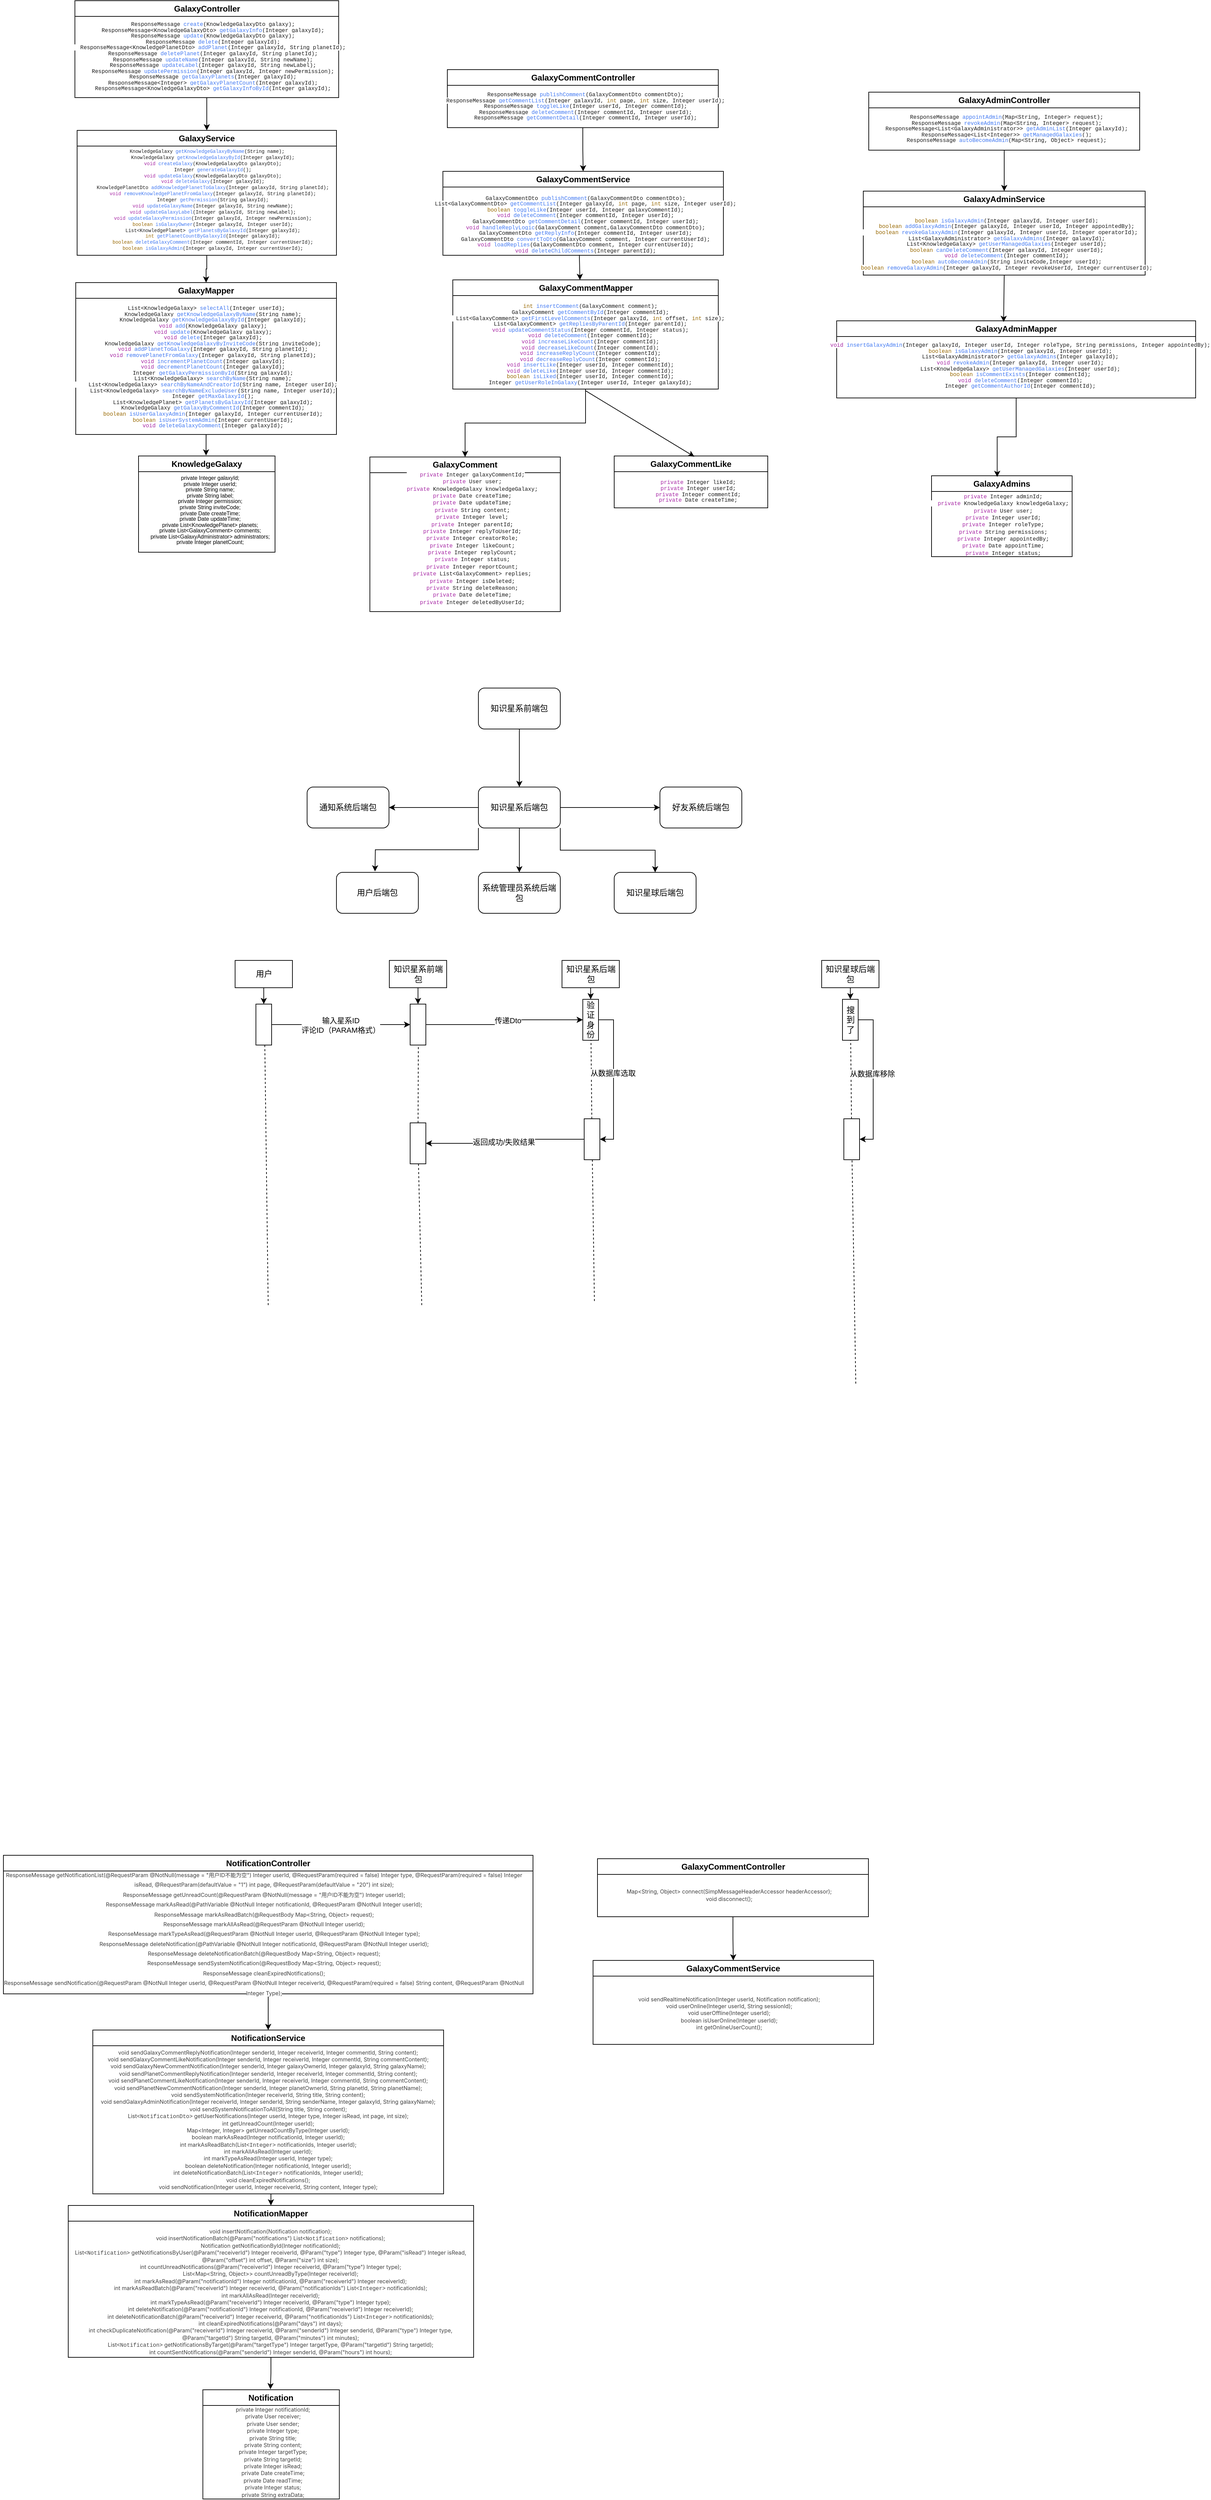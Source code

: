 <mxfile version="27.1.4">
  <diagram name="第 1 页" id="VuT98deJlEc1pDKwYhzk">
    <mxGraphModel dx="2098" dy="1196" grid="0" gridSize="10" guides="1" tooltips="1" connect="1" arrows="1" fold="1" page="1" pageScale="1" pageWidth="3300" pageHeight="4681" math="0" shadow="0">
      <root>
        <mxCell id="0" />
        <mxCell id="1" parent="0" />
        <mxCell id="yJiCJOWQ89auQAhYZ19S-1" value="KnowledgeGalaxy" style="swimlane;whiteSpace=wrap;html=1;" parent="1" vertex="1">
          <mxGeometry x="375" y="731" width="200" height="141" as="geometry" />
        </mxCell>
        <mxCell id="yJiCJOWQ89auQAhYZ19S-2" value="&lt;div style=&quot;line-height: 70%;&quot;&gt;&lt;div&gt;&lt;br&gt;&lt;/div&gt;&lt;div&gt;&lt;font style=&quot;font-size: 8px; line-height: 70%;&quot;&gt;&amp;nbsp; &amp;nbsp; private Integer galaxyId;&lt;/font&gt;&lt;/div&gt;&lt;div&gt;&lt;font style=&quot;font-size: 8px; line-height: 70%;&quot;&gt;&amp;nbsp; &amp;nbsp; private Integer userId;&lt;/font&gt;&lt;/div&gt;&lt;div&gt;&lt;font style=&quot;font-size: 8px; line-height: 70%;&quot;&gt;&amp;nbsp; &amp;nbsp; private String name;&lt;/font&gt;&lt;/div&gt;&lt;div&gt;&lt;font style=&quot;font-size: 8px; line-height: 70%;&quot;&gt;&amp;nbsp; &amp;nbsp; private String label;&lt;/font&gt;&lt;/div&gt;&lt;div&gt;&lt;font style=&quot;font-size: 8px; line-height: 70%;&quot;&gt;&amp;nbsp; &amp;nbsp; private Integer permission;&lt;/font&gt;&lt;/div&gt;&lt;div&gt;&lt;font style=&quot;font-size: 8px; line-height: 70%;&quot;&gt;&amp;nbsp; &amp;nbsp; private String inviteCode;&lt;/font&gt;&lt;/div&gt;&lt;div&gt;&lt;font style=&quot;font-size: 8px; line-height: 70%;&quot;&gt;&amp;nbsp; &amp;nbsp; private Date createTime;&lt;/font&gt;&lt;/div&gt;&lt;div&gt;&lt;font style=&quot;font-size: 8px; line-height: 70%;&quot;&gt;&amp;nbsp; &amp;nbsp; private Date updateTime;&lt;/font&gt;&lt;/div&gt;&lt;div&gt;&lt;font style=&quot;font-size: 8px; line-height: 70%;&quot;&gt;&amp;nbsp; &amp;nbsp; private List&amp;lt;KnowledgePlanet&amp;gt; planets;&lt;/font&gt;&lt;/div&gt;&lt;div&gt;&lt;font style=&quot;font-size: 8px; line-height: 70%;&quot;&gt;&amp;nbsp; &amp;nbsp; private List&amp;lt;GalaxyComment&amp;gt; comments;&lt;/font&gt;&lt;/div&gt;&lt;div&gt;&lt;font style=&quot;font-size: 8px; line-height: 70%;&quot;&gt;&amp;nbsp; &amp;nbsp; private List&amp;lt;GalaxyAdministrator&amp;gt; administrators;&lt;/font&gt;&lt;/div&gt;&lt;div&gt;&lt;font style=&quot;font-size: 8px; line-height: 70%;&quot;&gt;&amp;nbsp; &amp;nbsp; private Integer planetCount;&lt;/font&gt;&lt;/div&gt;&lt;div&gt;&lt;br&gt;&lt;/div&gt;&lt;/div&gt;" style="text;html=1;align=center;verticalAlign=middle;resizable=0;points=[];autosize=1;strokeColor=none;fillColor=none;" parent="yJiCJOWQ89auQAhYZ19S-1" vertex="1">
          <mxGeometry x="-1" y="12.5" width="202" height="130" as="geometry" />
        </mxCell>
        <mxCell id="yJiCJOWQ89auQAhYZ19S-11" style="edgeStyle=orthogonalEdgeStyle;rounded=0;orthogonalLoop=1;jettySize=auto;html=1;exitX=0.5;exitY=1;exitDx=0;exitDy=0;" parent="1" source="yJiCJOWQ89auQAhYZ19S-3" edge="1">
          <mxGeometry relative="1" as="geometry">
            <mxPoint x="473.913" y="730.319" as="targetPoint" />
          </mxGeometry>
        </mxCell>
        <mxCell id="yJiCJOWQ89auQAhYZ19S-3" value="GalaxyMapper" style="swimlane;whiteSpace=wrap;html=1;" parent="1" vertex="1">
          <mxGeometry x="283" y="477" width="382" height="222.5" as="geometry" />
        </mxCell>
        <mxCell id="yJiCJOWQ89auQAhYZ19S-4" value="&lt;div style=&quot;line-height: 70%;&quot;&gt;&lt;div&gt;&lt;font style=&quot;font-size: 8px; line-height: 70%;&quot;&gt;&lt;span style=&quot;color: rgba(0, 0, 0, 0.9); font-family: ui-monospace, SFMono-Regular, &amp;quot;SF Mono&amp;quot;, Menlo, Consolas, &amp;quot;Liberation Mono&amp;quot;, monospace; text-align: start; white-space-collapse: preserve; background-color: rgb(255, 255, 255);&quot;&gt;List&amp;lt;KnowledgeGalaxy&amp;gt; &lt;/span&gt;&lt;span style=&quot;margin: 0px; padding: 0px; border: 0px; font-variant-numeric: inherit; font-variant-east-asian: inherit; font-variant-alternates: inherit; font-variant-position: inherit; font-variant-emoji: inherit; font-stretch: inherit; font-family: ui-monospace, SFMono-Regular, &amp;quot;SF Mono&amp;quot;, Menlo, Consolas, &amp;quot;Liberation Mono&amp;quot;, monospace; font-optical-sizing: inherit; font-size-adjust: inherit; font-kerning: inherit; font-feature-settings: inherit; font-variation-settings: inherit; vertical-align: baseline; color: rgb(64, 120, 242); text-align: start; white-space-collapse: preserve; background-color: rgb(255, 255, 255);&quot; class=&quot;hljs-title function_&quot;&gt;selectAll&lt;/span&gt;&lt;span style=&quot;margin: 0px; padding: 0px; border: 0px; font-variant-numeric: inherit; font-variant-east-asian: inherit; font-variant-alternates: inherit; font-variant-position: inherit; font-variant-emoji: inherit; font-stretch: inherit; font-family: ui-monospace, SFMono-Regular, &amp;quot;SF Mono&amp;quot;, Menlo, Consolas, &amp;quot;Liberation Mono&amp;quot;, monospace; font-optical-sizing: inherit; font-size-adjust: inherit; font-kerning: inherit; font-feature-settings: inherit; font-variation-settings: inherit; vertical-align: baseline; color: rgba(0, 0, 0, 0.9); text-align: start; white-space-collapse: preserve; background-color: rgb(255, 255, 255);&quot; class=&quot;hljs-params&quot;&gt;(Integer userId)&lt;/span&gt;&lt;span style=&quot;color: rgba(0, 0, 0, 0.9); font-family: ui-monospace, SFMono-Regular, &amp;quot;SF Mono&amp;quot;, Menlo, Consolas, &amp;quot;Liberation Mono&amp;quot;, monospace; text-align: start; white-space-collapse: preserve; background-color: rgb(255, 255, 255);&quot;&gt;;&lt;br/&gt;    KnowledgeGalaxy &lt;/span&gt;&lt;span style=&quot;margin: 0px; padding: 0px; border: 0px; font-variant-numeric: inherit; font-variant-east-asian: inherit; font-variant-alternates: inherit; font-variant-position: inherit; font-variant-emoji: inherit; font-stretch: inherit; font-family: ui-monospace, SFMono-Regular, &amp;quot;SF Mono&amp;quot;, Menlo, Consolas, &amp;quot;Liberation Mono&amp;quot;, monospace; font-optical-sizing: inherit; font-size-adjust: inherit; font-kerning: inherit; font-feature-settings: inherit; font-variation-settings: inherit; vertical-align: baseline; color: rgb(64, 120, 242); text-align: start; white-space-collapse: preserve; background-color: rgb(255, 255, 255);&quot; class=&quot;hljs-title function_&quot;&gt;getKnowledgeGalaxyByName&lt;/span&gt;&lt;span style=&quot;margin: 0px; padding: 0px; border: 0px; font-variant-numeric: inherit; font-variant-east-asian: inherit; font-variant-alternates: inherit; font-variant-position: inherit; font-variant-emoji: inherit; font-stretch: inherit; font-family: ui-monospace, SFMono-Regular, &amp;quot;SF Mono&amp;quot;, Menlo, Consolas, &amp;quot;Liberation Mono&amp;quot;, monospace; font-optical-sizing: inherit; font-size-adjust: inherit; font-kerning: inherit; font-feature-settings: inherit; font-variation-settings: inherit; vertical-align: baseline; color: rgba(0, 0, 0, 0.9); text-align: start; white-space-collapse: preserve; background-color: rgb(255, 255, 255);&quot; class=&quot;hljs-params&quot;&gt;(String name)&lt;/span&gt;&lt;span style=&quot;color: rgba(0, 0, 0, 0.9); font-family: ui-monospace, SFMono-Regular, &amp;quot;SF Mono&amp;quot;, Menlo, Consolas, &amp;quot;Liberation Mono&amp;quot;, monospace; text-align: start; white-space-collapse: preserve; background-color: rgb(255, 255, 255);&quot;&gt;;&lt;br/&gt;    KnowledgeGalaxy &lt;/span&gt;&lt;span style=&quot;margin: 0px; padding: 0px; border: 0px; font-variant-numeric: inherit; font-variant-east-asian: inherit; font-variant-alternates: inherit; font-variant-position: inherit; font-variant-emoji: inherit; font-stretch: inherit; font-family: ui-monospace, SFMono-Regular, &amp;quot;SF Mono&amp;quot;, Menlo, Consolas, &amp;quot;Liberation Mono&amp;quot;, monospace; font-optical-sizing: inherit; font-size-adjust: inherit; font-kerning: inherit; font-feature-settings: inherit; font-variation-settings: inherit; vertical-align: baseline; color: rgb(64, 120, 242); text-align: start; white-space-collapse: preserve; background-color: rgb(255, 255, 255);&quot; class=&quot;hljs-title function_&quot;&gt;getKnowledgeGalaxyById&lt;/span&gt;&lt;span style=&quot;margin: 0px; padding: 0px; border: 0px; font-variant-numeric: inherit; font-variant-east-asian: inherit; font-variant-alternates: inherit; font-variant-position: inherit; font-variant-emoji: inherit; font-stretch: inherit; font-family: ui-monospace, SFMono-Regular, &amp;quot;SF Mono&amp;quot;, Menlo, Consolas, &amp;quot;Liberation Mono&amp;quot;, monospace; font-optical-sizing: inherit; font-size-adjust: inherit; font-kerning: inherit; font-feature-settings: inherit; font-variation-settings: inherit; vertical-align: baseline; color: rgba(0, 0, 0, 0.9); text-align: start; white-space-collapse: preserve; background-color: rgb(255, 255, 255);&quot; class=&quot;hljs-params&quot;&gt;(Integer galaxyId)&lt;/span&gt;&lt;span style=&quot;color: rgba(0, 0, 0, 0.9); font-family: ui-monospace, SFMono-Regular, &amp;quot;SF Mono&amp;quot;, Menlo, Consolas, &amp;quot;Liberation Mono&amp;quot;, monospace; text-align: start; white-space-collapse: preserve; background-color: rgb(255, 255, 255);&quot;&gt;;&lt;br/&gt;    &lt;/span&gt;&lt;span style=&quot;margin: 0px; padding: 0px; border: 0px; font-variant-numeric: inherit; font-variant-east-asian: inherit; font-variant-alternates: inherit; font-variant-position: inherit; font-variant-emoji: inherit; font-stretch: inherit; font-family: ui-monospace, SFMono-Regular, &amp;quot;SF Mono&amp;quot;, Menlo, Consolas, &amp;quot;Liberation Mono&amp;quot;, monospace; font-optical-sizing: inherit; font-size-adjust: inherit; font-kerning: inherit; font-feature-settings: inherit; font-variation-settings: inherit; vertical-align: baseline; color: rgb(166, 38, 164); text-align: start; white-space-collapse: preserve; background-color: rgb(255, 255, 255);&quot; class=&quot;hljs-keyword&quot;&gt;void&lt;/span&gt;&lt;span style=&quot;color: rgba(0, 0, 0, 0.9); font-family: ui-monospace, SFMono-Regular, &amp;quot;SF Mono&amp;quot;, Menlo, Consolas, &amp;quot;Liberation Mono&amp;quot;, monospace; text-align: start; white-space-collapse: preserve; background-color: rgb(255, 255, 255);&quot;&gt; &lt;/span&gt;&lt;span style=&quot;margin: 0px; padding: 0px; border: 0px; font-variant-numeric: inherit; font-variant-east-asian: inherit; font-variant-alternates: inherit; font-variant-position: inherit; font-variant-emoji: inherit; font-stretch: inherit; font-family: ui-monospace, SFMono-Regular, &amp;quot;SF Mono&amp;quot;, Menlo, Consolas, &amp;quot;Liberation Mono&amp;quot;, monospace; font-optical-sizing: inherit; font-size-adjust: inherit; font-kerning: inherit; font-feature-settings: inherit; font-variation-settings: inherit; vertical-align: baseline; color: rgb(64, 120, 242); text-align: start; white-space-collapse: preserve; background-color: rgb(255, 255, 255);&quot; class=&quot;hljs-title function_&quot;&gt;add&lt;/span&gt;&lt;span style=&quot;margin: 0px; padding: 0px; border: 0px; font-variant-numeric: inherit; font-variant-east-asian: inherit; font-variant-alternates: inherit; font-variant-position: inherit; font-variant-emoji: inherit; font-stretch: inherit; font-family: ui-monospace, SFMono-Regular, &amp;quot;SF Mono&amp;quot;, Menlo, Consolas, &amp;quot;Liberation Mono&amp;quot;, monospace; font-optical-sizing: inherit; font-size-adjust: inherit; font-kerning: inherit; font-feature-settings: inherit; font-variation-settings: inherit; vertical-align: baseline; color: rgba(0, 0, 0, 0.9); text-align: start; white-space-collapse: preserve; background-color: rgb(255, 255, 255);&quot; class=&quot;hljs-params&quot;&gt;(KnowledgeGalaxy galaxy)&lt;/span&gt;&lt;span style=&quot;color: rgba(0, 0, 0, 0.9); font-family: ui-monospace, SFMono-Regular, &amp;quot;SF Mono&amp;quot;, Menlo, Consolas, &amp;quot;Liberation Mono&amp;quot;, monospace; text-align: start; white-space-collapse: preserve; background-color: rgb(255, 255, 255);&quot;&gt;;&lt;br/&gt;    &lt;/span&gt;&lt;span style=&quot;margin: 0px; padding: 0px; border: 0px; font-variant-numeric: inherit; font-variant-east-asian: inherit; font-variant-alternates: inherit; font-variant-position: inherit; font-variant-emoji: inherit; font-stretch: inherit; font-family: ui-monospace, SFMono-Regular, &amp;quot;SF Mono&amp;quot;, Menlo, Consolas, &amp;quot;Liberation Mono&amp;quot;, monospace; font-optical-sizing: inherit; font-size-adjust: inherit; font-kerning: inherit; font-feature-settings: inherit; font-variation-settings: inherit; vertical-align: baseline; color: rgb(166, 38, 164); text-align: start; white-space-collapse: preserve; background-color: rgb(255, 255, 255);&quot; class=&quot;hljs-keyword&quot;&gt;void&lt;/span&gt;&lt;span style=&quot;color: rgba(0, 0, 0, 0.9); font-family: ui-monospace, SFMono-Regular, &amp;quot;SF Mono&amp;quot;, Menlo, Consolas, &amp;quot;Liberation Mono&amp;quot;, monospace; text-align: start; white-space-collapse: preserve; background-color: rgb(255, 255, 255);&quot;&gt; &lt;/span&gt;&lt;span style=&quot;margin: 0px; padding: 0px; border: 0px; font-variant-numeric: inherit; font-variant-east-asian: inherit; font-variant-alternates: inherit; font-variant-position: inherit; font-variant-emoji: inherit; font-stretch: inherit; font-family: ui-monospace, SFMono-Regular, &amp;quot;SF Mono&amp;quot;, Menlo, Consolas, &amp;quot;Liberation Mono&amp;quot;, monospace; font-optical-sizing: inherit; font-size-adjust: inherit; font-kerning: inherit; font-feature-settings: inherit; font-variation-settings: inherit; vertical-align: baseline; color: rgb(64, 120, 242); text-align: start; white-space-collapse: preserve; background-color: rgb(255, 255, 255);&quot; class=&quot;hljs-title function_&quot;&gt;update&lt;/span&gt;&lt;span style=&quot;margin: 0px; padding: 0px; border: 0px; font-variant-numeric: inherit; font-variant-east-asian: inherit; font-variant-alternates: inherit; font-variant-position: inherit; font-variant-emoji: inherit; font-stretch: inherit; font-family: ui-monospace, SFMono-Regular, &amp;quot;SF Mono&amp;quot;, Menlo, Consolas, &amp;quot;Liberation Mono&amp;quot;, monospace; font-optical-sizing: inherit; font-size-adjust: inherit; font-kerning: inherit; font-feature-settings: inherit; font-variation-settings: inherit; vertical-align: baseline; color: rgba(0, 0, 0, 0.9); text-align: start; white-space-collapse: preserve; background-color: rgb(255, 255, 255);&quot; class=&quot;hljs-params&quot;&gt;(KnowledgeGalaxy galaxy)&lt;/span&gt;&lt;span style=&quot;color: rgba(0, 0, 0, 0.9); font-family: ui-monospace, SFMono-Regular, &amp;quot;SF Mono&amp;quot;, Menlo, Consolas, &amp;quot;Liberation Mono&amp;quot;, monospace; text-align: start; white-space-collapse: preserve; background-color: rgb(255, 255, 255);&quot;&gt;;&lt;br/&gt;    &lt;/span&gt;&lt;span style=&quot;margin: 0px; padding: 0px; border: 0px; font-variant-numeric: inherit; font-variant-east-asian: inherit; font-variant-alternates: inherit; font-variant-position: inherit; font-variant-emoji: inherit; font-stretch: inherit; font-family: ui-monospace, SFMono-Regular, &amp;quot;SF Mono&amp;quot;, Menlo, Consolas, &amp;quot;Liberation Mono&amp;quot;, monospace; font-optical-sizing: inherit; font-size-adjust: inherit; font-kerning: inherit; font-feature-settings: inherit; font-variation-settings: inherit; vertical-align: baseline; color: rgb(166, 38, 164); text-align: start; white-space-collapse: preserve; background-color: rgb(255, 255, 255);&quot; class=&quot;hljs-keyword&quot;&gt;void&lt;/span&gt;&lt;span style=&quot;color: rgba(0, 0, 0, 0.9); font-family: ui-monospace, SFMono-Regular, &amp;quot;SF Mono&amp;quot;, Menlo, Consolas, &amp;quot;Liberation Mono&amp;quot;, monospace; text-align: start; white-space-collapse: preserve; background-color: rgb(255, 255, 255);&quot;&gt; &lt;/span&gt;&lt;span style=&quot;margin: 0px; padding: 0px; border: 0px; font-variant-numeric: inherit; font-variant-east-asian: inherit; font-variant-alternates: inherit; font-variant-position: inherit; font-variant-emoji: inherit; font-stretch: inherit; font-family: ui-monospace, SFMono-Regular, &amp;quot;SF Mono&amp;quot;, Menlo, Consolas, &amp;quot;Liberation Mono&amp;quot;, monospace; font-optical-sizing: inherit; font-size-adjust: inherit; font-kerning: inherit; font-feature-settings: inherit; font-variation-settings: inherit; vertical-align: baseline; color: rgb(64, 120, 242); text-align: start; white-space-collapse: preserve; background-color: rgb(255, 255, 255);&quot; class=&quot;hljs-title function_&quot;&gt;delete&lt;/span&gt;&lt;span style=&quot;margin: 0px; padding: 0px; border: 0px; font-variant-numeric: inherit; font-variant-east-asian: inherit; font-variant-alternates: inherit; font-variant-position: inherit; font-variant-emoji: inherit; font-stretch: inherit; font-family: ui-monospace, SFMono-Regular, &amp;quot;SF Mono&amp;quot;, Menlo, Consolas, &amp;quot;Liberation Mono&amp;quot;, monospace; font-optical-sizing: inherit; font-size-adjust: inherit; font-kerning: inherit; font-feature-settings: inherit; font-variation-settings: inherit; vertical-align: baseline; color: rgba(0, 0, 0, 0.9); text-align: start; white-space-collapse: preserve; background-color: rgb(255, 255, 255);&quot; class=&quot;hljs-params&quot;&gt;(Integer galaxyId)&lt;/span&gt;&lt;span style=&quot;color: rgba(0, 0, 0, 0.9); font-family: ui-monospace, SFMono-Regular, &amp;quot;SF Mono&amp;quot;, Menlo, Consolas, &amp;quot;Liberation Mono&amp;quot;, monospace; text-align: start; white-space-collapse: preserve; background-color: rgb(255, 255, 255);&quot;&gt;;&lt;br/&gt;    KnowledgeGalaxy &lt;/span&gt;&lt;span style=&quot;margin: 0px; padding: 0px; border: 0px; font-variant-numeric: inherit; font-variant-east-asian: inherit; font-variant-alternates: inherit; font-variant-position: inherit; font-variant-emoji: inherit; font-stretch: inherit; font-family: ui-monospace, SFMono-Regular, &amp;quot;SF Mono&amp;quot;, Menlo, Consolas, &amp;quot;Liberation Mono&amp;quot;, monospace; font-optical-sizing: inherit; font-size-adjust: inherit; font-kerning: inherit; font-feature-settings: inherit; font-variation-settings: inherit; vertical-align: baseline; color: rgb(64, 120, 242); text-align: start; white-space-collapse: preserve; background-color: rgb(255, 255, 255);&quot; class=&quot;hljs-title function_&quot;&gt;getKnowledgeGalaxyByInviteCode&lt;/span&gt;&lt;span style=&quot;margin: 0px; padding: 0px; border: 0px; font-variant-numeric: inherit; font-variant-east-asian: inherit; font-variant-alternates: inherit; font-variant-position: inherit; font-variant-emoji: inherit; font-stretch: inherit; font-family: ui-monospace, SFMono-Regular, &amp;quot;SF Mono&amp;quot;, Menlo, Consolas, &amp;quot;Liberation Mono&amp;quot;, monospace; font-optical-sizing: inherit; font-size-adjust: inherit; font-kerning: inherit; font-feature-settings: inherit; font-variation-settings: inherit; vertical-align: baseline; color: rgba(0, 0, 0, 0.9); text-align: start; white-space-collapse: preserve; background-color: rgb(255, 255, 255);&quot; class=&quot;hljs-params&quot;&gt;(String inviteCode)&lt;/span&gt;&lt;span style=&quot;color: rgba(0, 0, 0, 0.9); font-family: ui-monospace, SFMono-Regular, &amp;quot;SF Mono&amp;quot;, Menlo, Consolas, &amp;quot;Liberation Mono&amp;quot;, monospace; text-align: start; white-space-collapse: preserve; background-color: rgb(255, 255, 255);&quot;&gt;;&lt;br/&gt;    &lt;/span&gt;&lt;span style=&quot;margin: 0px; padding: 0px; border: 0px; font-variant-numeric: inherit; font-variant-east-asian: inherit; font-variant-alternates: inherit; font-variant-position: inherit; font-variant-emoji: inherit; font-stretch: inherit; font-family: ui-monospace, SFMono-Regular, &amp;quot;SF Mono&amp;quot;, Menlo, Consolas, &amp;quot;Liberation Mono&amp;quot;, monospace; font-optical-sizing: inherit; font-size-adjust: inherit; font-kerning: inherit; font-feature-settings: inherit; font-variation-settings: inherit; vertical-align: baseline; color: rgb(166, 38, 164); text-align: start; white-space-collapse: preserve; background-color: rgb(255, 255, 255);&quot; class=&quot;hljs-keyword&quot;&gt;void&lt;/span&gt;&lt;span style=&quot;color: rgba(0, 0, 0, 0.9); font-family: ui-monospace, SFMono-Regular, &amp;quot;SF Mono&amp;quot;, Menlo, Consolas, &amp;quot;Liberation Mono&amp;quot;, monospace; text-align: start; white-space-collapse: preserve; background-color: rgb(255, 255, 255);&quot;&gt; &lt;/span&gt;&lt;span style=&quot;margin: 0px; padding: 0px; border: 0px; font-variant-numeric: inherit; font-variant-east-asian: inherit; font-variant-alternates: inherit; font-variant-position: inherit; font-variant-emoji: inherit; font-stretch: inherit; font-family: ui-monospace, SFMono-Regular, &amp;quot;SF Mono&amp;quot;, Menlo, Consolas, &amp;quot;Liberation Mono&amp;quot;, monospace; font-optical-sizing: inherit; font-size-adjust: inherit; font-kerning: inherit; font-feature-settings: inherit; font-variation-settings: inherit; vertical-align: baseline; color: rgb(64, 120, 242); text-align: start; white-space-collapse: preserve; background-color: rgb(255, 255, 255);&quot; class=&quot;hljs-title function_&quot;&gt;addPlanetToGalaxy&lt;/span&gt;&lt;span style=&quot;margin: 0px; padding: 0px; border: 0px; font-variant-numeric: inherit; font-variant-east-asian: inherit; font-variant-alternates: inherit; font-variant-position: inherit; font-variant-emoji: inherit; font-stretch: inherit; font-family: ui-monospace, SFMono-Regular, &amp;quot;SF Mono&amp;quot;, Menlo, Consolas, &amp;quot;Liberation Mono&amp;quot;, monospace; font-optical-sizing: inherit; font-size-adjust: inherit; font-kerning: inherit; font-feature-settings: inherit; font-variation-settings: inherit; vertical-align: baseline; color: rgba(0, 0, 0, 0.9); text-align: start; white-space-collapse: preserve; background-color: rgb(255, 255, 255);&quot; class=&quot;hljs-params&quot;&gt;(Integer galaxyId, String planetId)&lt;/span&gt;&lt;span style=&quot;color: rgba(0, 0, 0, 0.9); font-family: ui-monospace, SFMono-Regular, &amp;quot;SF Mono&amp;quot;, Menlo, Consolas, &amp;quot;Liberation Mono&amp;quot;, monospace; text-align: start; white-space-collapse: preserve; background-color: rgb(255, 255, 255);&quot;&gt;;&lt;br/&gt;    &lt;/span&gt;&lt;span style=&quot;margin: 0px; padding: 0px; border: 0px; font-variant-numeric: inherit; font-variant-east-asian: inherit; font-variant-alternates: inherit; font-variant-position: inherit; font-variant-emoji: inherit; font-stretch: inherit; font-family: ui-monospace, SFMono-Regular, &amp;quot;SF Mono&amp;quot;, Menlo, Consolas, &amp;quot;Liberation Mono&amp;quot;, monospace; font-optical-sizing: inherit; font-size-adjust: inherit; font-kerning: inherit; font-feature-settings: inherit; font-variation-settings: inherit; vertical-align: baseline; color: rgb(166, 38, 164); text-align: start; white-space-collapse: preserve; background-color: rgb(255, 255, 255);&quot; class=&quot;hljs-keyword&quot;&gt;void&lt;/span&gt;&lt;span style=&quot;color: rgba(0, 0, 0, 0.9); font-family: ui-monospace, SFMono-Regular, &amp;quot;SF Mono&amp;quot;, Menlo, Consolas, &amp;quot;Liberation Mono&amp;quot;, monospace; text-align: start; white-space-collapse: preserve; background-color: rgb(255, 255, 255);&quot;&gt; &lt;/span&gt;&lt;span style=&quot;margin: 0px; padding: 0px; border: 0px; font-variant-numeric: inherit; font-variant-east-asian: inherit; font-variant-alternates: inherit; font-variant-position: inherit; font-variant-emoji: inherit; font-stretch: inherit; font-family: ui-monospace, SFMono-Regular, &amp;quot;SF Mono&amp;quot;, Menlo, Consolas, &amp;quot;Liberation Mono&amp;quot;, monospace; font-optical-sizing: inherit; font-size-adjust: inherit; font-kerning: inherit; font-feature-settings: inherit; font-variation-settings: inherit; vertical-align: baseline; color: rgb(64, 120, 242); text-align: start; white-space-collapse: preserve; background-color: rgb(255, 255, 255);&quot; class=&quot;hljs-title function_&quot;&gt;removePlanetFromGalaxy&lt;/span&gt;&lt;span style=&quot;margin: 0px; padding: 0px; border: 0px; font-variant-numeric: inherit; font-variant-east-asian: inherit; font-variant-alternates: inherit; font-variant-position: inherit; font-variant-emoji: inherit; font-stretch: inherit; font-family: ui-monospace, SFMono-Regular, &amp;quot;SF Mono&amp;quot;, Menlo, Consolas, &amp;quot;Liberation Mono&amp;quot;, monospace; font-optical-sizing: inherit; font-size-adjust: inherit; font-kerning: inherit; font-feature-settings: inherit; font-variation-settings: inherit; vertical-align: baseline; color: rgba(0, 0, 0, 0.9); text-align: start; white-space-collapse: preserve; background-color: rgb(255, 255, 255);&quot; class=&quot;hljs-params&quot;&gt;(Integer galaxyId, String planetId)&lt;/span&gt;&lt;span style=&quot;color: rgba(0, 0, 0, 0.9); font-family: ui-monospace, SFMono-Regular, &amp;quot;SF Mono&amp;quot;, Menlo, Consolas, &amp;quot;Liberation Mono&amp;quot;, monospace; text-align: start; white-space-collapse: preserve; background-color: rgb(255, 255, 255);&quot;&gt;;&lt;br/&gt;    &lt;/span&gt;&lt;span style=&quot;margin: 0px; padding: 0px; border: 0px; font-variant-numeric: inherit; font-variant-east-asian: inherit; font-variant-alternates: inherit; font-variant-position: inherit; font-variant-emoji: inherit; font-stretch: inherit; font-family: ui-monospace, SFMono-Regular, &amp;quot;SF Mono&amp;quot;, Menlo, Consolas, &amp;quot;Liberation Mono&amp;quot;, monospace; font-optical-sizing: inherit; font-size-adjust: inherit; font-kerning: inherit; font-feature-settings: inherit; font-variation-settings: inherit; vertical-align: baseline; color: rgb(166, 38, 164); text-align: start; white-space-collapse: preserve; background-color: rgb(255, 255, 255);&quot; class=&quot;hljs-keyword&quot;&gt;void&lt;/span&gt;&lt;span style=&quot;color: rgba(0, 0, 0, 0.9); font-family: ui-monospace, SFMono-Regular, &amp;quot;SF Mono&amp;quot;, Menlo, Consolas, &amp;quot;Liberation Mono&amp;quot;, monospace; text-align: start; white-space-collapse: preserve; background-color: rgb(255, 255, 255);&quot;&gt; &lt;/span&gt;&lt;span style=&quot;margin: 0px; padding: 0px; border: 0px; font-variant-numeric: inherit; font-variant-east-asian: inherit; font-variant-alternates: inherit; font-variant-position: inherit; font-variant-emoji: inherit; font-stretch: inherit; font-family: ui-monospace, SFMono-Regular, &amp;quot;SF Mono&amp;quot;, Menlo, Consolas, &amp;quot;Liberation Mono&amp;quot;, monospace; font-optical-sizing: inherit; font-size-adjust: inherit; font-kerning: inherit; font-feature-settings: inherit; font-variation-settings: inherit; vertical-align: baseline; color: rgb(64, 120, 242); text-align: start; white-space-collapse: preserve; background-color: rgb(255, 255, 255);&quot; class=&quot;hljs-title function_&quot;&gt;incrementPlanetCount&lt;/span&gt;&lt;span style=&quot;margin: 0px; padding: 0px; border: 0px; font-variant-numeric: inherit; font-variant-east-asian: inherit; font-variant-alternates: inherit; font-variant-position: inherit; font-variant-emoji: inherit; font-stretch: inherit; font-family: ui-monospace, SFMono-Regular, &amp;quot;SF Mono&amp;quot;, Menlo, Consolas, &amp;quot;Liberation Mono&amp;quot;, monospace; font-optical-sizing: inherit; font-size-adjust: inherit; font-kerning: inherit; font-feature-settings: inherit; font-variation-settings: inherit; vertical-align: baseline; color: rgba(0, 0, 0, 0.9); text-align: start; white-space-collapse: preserve; background-color: rgb(255, 255, 255);&quot; class=&quot;hljs-params&quot;&gt;(Integer galaxyId)&lt;/span&gt;&lt;span style=&quot;color: rgba(0, 0, 0, 0.9); font-family: ui-monospace, SFMono-Regular, &amp;quot;SF Mono&amp;quot;, Menlo, Consolas, &amp;quot;Liberation Mono&amp;quot;, monospace; text-align: start; white-space-collapse: preserve; background-color: rgb(255, 255, 255);&quot;&gt;;&lt;br/&gt;    &lt;/span&gt;&lt;span style=&quot;margin: 0px; padding: 0px; border: 0px; font-variant-numeric: inherit; font-variant-east-asian: inherit; font-variant-alternates: inherit; font-variant-position: inherit; font-variant-emoji: inherit; font-stretch: inherit; font-family: ui-monospace, SFMono-Regular, &amp;quot;SF Mono&amp;quot;, Menlo, Consolas, &amp;quot;Liberation Mono&amp;quot;, monospace; font-optical-sizing: inherit; font-size-adjust: inherit; font-kerning: inherit; font-feature-settings: inherit; font-variation-settings: inherit; vertical-align: baseline; color: rgb(166, 38, 164); text-align: start; white-space-collapse: preserve; background-color: rgb(255, 255, 255);&quot; class=&quot;hljs-keyword&quot;&gt;void&lt;/span&gt;&lt;span style=&quot;color: rgba(0, 0, 0, 0.9); font-family: ui-monospace, SFMono-Regular, &amp;quot;SF Mono&amp;quot;, Menlo, Consolas, &amp;quot;Liberation Mono&amp;quot;, monospace; text-align: start; white-space-collapse: preserve; background-color: rgb(255, 255, 255);&quot;&gt; &lt;/span&gt;&lt;span style=&quot;margin: 0px; padding: 0px; border: 0px; font-variant-numeric: inherit; font-variant-east-asian: inherit; font-variant-alternates: inherit; font-variant-position: inherit; font-variant-emoji: inherit; font-stretch: inherit; font-family: ui-monospace, SFMono-Regular, &amp;quot;SF Mono&amp;quot;, Menlo, Consolas, &amp;quot;Liberation Mono&amp;quot;, monospace; font-optical-sizing: inherit; font-size-adjust: inherit; font-kerning: inherit; font-feature-settings: inherit; font-variation-settings: inherit; vertical-align: baseline; color: rgb(64, 120, 242); text-align: start; white-space-collapse: preserve; background-color: rgb(255, 255, 255);&quot; class=&quot;hljs-title function_&quot;&gt;decrementPlanetCount&lt;/span&gt;&lt;span style=&quot;margin: 0px; padding: 0px; border: 0px; font-variant-numeric: inherit; font-variant-east-asian: inherit; font-variant-alternates: inherit; font-variant-position: inherit; font-variant-emoji: inherit; font-stretch: inherit; font-family: ui-monospace, SFMono-Regular, &amp;quot;SF Mono&amp;quot;, Menlo, Consolas, &amp;quot;Liberation Mono&amp;quot;, monospace; font-optical-sizing: inherit; font-size-adjust: inherit; font-kerning: inherit; font-feature-settings: inherit; font-variation-settings: inherit; vertical-align: baseline; color: rgba(0, 0, 0, 0.9); text-align: start; white-space-collapse: preserve; background-color: rgb(255, 255, 255);&quot; class=&quot;hljs-params&quot;&gt;(Integer galaxyId)&lt;/span&gt;&lt;span style=&quot;color: rgba(0, 0, 0, 0.9); font-family: ui-monospace, SFMono-Regular, &amp;quot;SF Mono&amp;quot;, Menlo, Consolas, &amp;quot;Liberation Mono&amp;quot;, monospace; text-align: start; white-space-collapse: preserve; background-color: rgb(255, 255, 255);&quot;&gt;;&lt;br/&gt;    Integer &lt;/span&gt;&lt;span style=&quot;margin: 0px; padding: 0px; border: 0px; font-variant-numeric: inherit; font-variant-east-asian: inherit; font-variant-alternates: inherit; font-variant-position: inherit; font-variant-emoji: inherit; font-stretch: inherit; font-family: ui-monospace, SFMono-Regular, &amp;quot;SF Mono&amp;quot;, Menlo, Consolas, &amp;quot;Liberation Mono&amp;quot;, monospace; font-optical-sizing: inherit; font-size-adjust: inherit; font-kerning: inherit; font-feature-settings: inherit; font-variation-settings: inherit; vertical-align: baseline; color: rgb(64, 120, 242); text-align: start; white-space-collapse: preserve; background-color: rgb(255, 255, 255);&quot; class=&quot;hljs-title function_&quot;&gt;getGalaxyPermissionById&lt;/span&gt;&lt;span style=&quot;margin: 0px; padding: 0px; border: 0px; font-variant-numeric: inherit; font-variant-east-asian: inherit; font-variant-alternates: inherit; font-variant-position: inherit; font-variant-emoji: inherit; font-stretch: inherit; font-family: ui-monospace, SFMono-Regular, &amp;quot;SF Mono&amp;quot;, Menlo, Consolas, &amp;quot;Liberation Mono&amp;quot;, monospace; font-optical-sizing: inherit; font-size-adjust: inherit; font-kerning: inherit; font-feature-settings: inherit; font-variation-settings: inherit; vertical-align: baseline; color: rgba(0, 0, 0, 0.9); text-align: start; white-space-collapse: preserve; background-color: rgb(255, 255, 255);&quot; class=&quot;hljs-params&quot;&gt;(String galaxyId)&lt;/span&gt;&lt;span style=&quot;color: rgba(0, 0, 0, 0.9); font-family: ui-monospace, SFMono-Regular, &amp;quot;SF Mono&amp;quot;, Menlo, Consolas, &amp;quot;Liberation Mono&amp;quot;, monospace; text-align: start; white-space-collapse: preserve; background-color: rgb(255, 255, 255);&quot;&gt;;&lt;br/&gt;    List&amp;lt;KnowledgeGalaxy&amp;gt; &lt;/span&gt;&lt;span style=&quot;margin: 0px; padding: 0px; border: 0px; font-variant-numeric: inherit; font-variant-east-asian: inherit; font-variant-alternates: inherit; font-variant-position: inherit; font-variant-emoji: inherit; font-stretch: inherit; font-family: ui-monospace, SFMono-Regular, &amp;quot;SF Mono&amp;quot;, Menlo, Consolas, &amp;quot;Liberation Mono&amp;quot;, monospace; font-optical-sizing: inherit; font-size-adjust: inherit; font-kerning: inherit; font-feature-settings: inherit; font-variation-settings: inherit; vertical-align: baseline; color: rgb(64, 120, 242); text-align: start; white-space-collapse: preserve; background-color: rgb(255, 255, 255);&quot; class=&quot;hljs-title function_&quot;&gt;searchByName&lt;/span&gt;&lt;span style=&quot;margin: 0px; padding: 0px; border: 0px; font-variant-numeric: inherit; font-variant-east-asian: inherit; font-variant-alternates: inherit; font-variant-position: inherit; font-variant-emoji: inherit; font-stretch: inherit; font-family: ui-monospace, SFMono-Regular, &amp;quot;SF Mono&amp;quot;, Menlo, Consolas, &amp;quot;Liberation Mono&amp;quot;, monospace; font-optical-sizing: inherit; font-size-adjust: inherit; font-kerning: inherit; font-feature-settings: inherit; font-variation-settings: inherit; vertical-align: baseline; color: rgba(0, 0, 0, 0.9); text-align: start; white-space-collapse: preserve; background-color: rgb(255, 255, 255);&quot; class=&quot;hljs-params&quot;&gt;(String name)&lt;/span&gt;&lt;span style=&quot;color: rgba(0, 0, 0, 0.9); font-family: ui-monospace, SFMono-Regular, &amp;quot;SF Mono&amp;quot;, Menlo, Consolas, &amp;quot;Liberation Mono&amp;quot;, monospace; text-align: start; white-space-collapse: preserve; background-color: rgb(255, 255, 255);&quot;&gt;;&lt;br/&gt;    List&amp;lt;KnowledgeGalaxy&amp;gt; &lt;/span&gt;&lt;span style=&quot;margin: 0px; padding: 0px; border: 0px; font-variant-numeric: inherit; font-variant-east-asian: inherit; font-variant-alternates: inherit; font-variant-position: inherit; font-variant-emoji: inherit; font-stretch: inherit; font-family: ui-monospace, SFMono-Regular, &amp;quot;SF Mono&amp;quot;, Menlo, Consolas, &amp;quot;Liberation Mono&amp;quot;, monospace; font-optical-sizing: inherit; font-size-adjust: inherit; font-kerning: inherit; font-feature-settings: inherit; font-variation-settings: inherit; vertical-align: baseline; color: rgb(64, 120, 242); text-align: start; white-space-collapse: preserve; background-color: rgb(255, 255, 255);&quot; class=&quot;hljs-title function_&quot;&gt;searchByNameAndCreatorId&lt;/span&gt;&lt;span style=&quot;margin: 0px; padding: 0px; border: 0px; font-variant-numeric: inherit; font-variant-east-asian: inherit; font-variant-alternates: inherit; font-variant-position: inherit; font-variant-emoji: inherit; font-stretch: inherit; font-family: ui-monospace, SFMono-Regular, &amp;quot;SF Mono&amp;quot;, Menlo, Consolas, &amp;quot;Liberation Mono&amp;quot;, monospace; font-optical-sizing: inherit; font-size-adjust: inherit; font-kerning: inherit; font-feature-settings: inherit; font-variation-settings: inherit; vertical-align: baseline; color: rgba(0, 0, 0, 0.9); text-align: start; white-space-collapse: preserve; background-color: rgb(255, 255, 255);&quot; class=&quot;hljs-params&quot;&gt;(String name, Integer userId)&lt;/span&gt;&lt;span style=&quot;color: rgba(0, 0, 0, 0.9); font-family: ui-monospace, SFMono-Regular, &amp;quot;SF Mono&amp;quot;, Menlo, Consolas, &amp;quot;Liberation Mono&amp;quot;, monospace; text-align: start; white-space-collapse: preserve; background-color: rgb(255, 255, 255);&quot;&gt;;&lt;br/&gt;    List&amp;lt;KnowledgeGalaxy&amp;gt; &lt;/span&gt;&lt;span style=&quot;margin: 0px; padding: 0px; border: 0px; font-variant-numeric: inherit; font-variant-east-asian: inherit; font-variant-alternates: inherit; font-variant-position: inherit; font-variant-emoji: inherit; font-stretch: inherit; font-family: ui-monospace, SFMono-Regular, &amp;quot;SF Mono&amp;quot;, Menlo, Consolas, &amp;quot;Liberation Mono&amp;quot;, monospace; font-optical-sizing: inherit; font-size-adjust: inherit; font-kerning: inherit; font-feature-settings: inherit; font-variation-settings: inherit; vertical-align: baseline; color: rgb(64, 120, 242); text-align: start; white-space-collapse: preserve; background-color: rgb(255, 255, 255);&quot; class=&quot;hljs-title function_&quot;&gt;searchByNameExcludeUser&lt;/span&gt;&lt;span style=&quot;margin: 0px; padding: 0px; border: 0px; font-variant-numeric: inherit; font-variant-east-asian: inherit; font-variant-alternates: inherit; font-variant-position: inherit; font-variant-emoji: inherit; font-stretch: inherit; font-family: ui-monospace, SFMono-Regular, &amp;quot;SF Mono&amp;quot;, Menlo, Consolas, &amp;quot;Liberation Mono&amp;quot;, monospace; font-optical-sizing: inherit; font-size-adjust: inherit; font-kerning: inherit; font-feature-settings: inherit; font-variation-settings: inherit; vertical-align: baseline; color: rgba(0, 0, 0, 0.9); text-align: start; white-space-collapse: preserve; background-color: rgb(255, 255, 255);&quot; class=&quot;hljs-params&quot;&gt;(String name, Integer userId)&lt;/span&gt;&lt;span style=&quot;color: rgba(0, 0, 0, 0.9); font-family: ui-monospace, SFMono-Regular, &amp;quot;SF Mono&amp;quot;, Menlo, Consolas, &amp;quot;Liberation Mono&amp;quot;, monospace; text-align: start; white-space-collapse: preserve; background-color: rgb(255, 255, 255);&quot;&gt;;&lt;br/&gt;    Integer &lt;/span&gt;&lt;span style=&quot;margin: 0px; padding: 0px; border: 0px; font-variant-numeric: inherit; font-variant-east-asian: inherit; font-variant-alternates: inherit; font-variant-position: inherit; font-variant-emoji: inherit; font-stretch: inherit; font-family: ui-monospace, SFMono-Regular, &amp;quot;SF Mono&amp;quot;, Menlo, Consolas, &amp;quot;Liberation Mono&amp;quot;, monospace; font-optical-sizing: inherit; font-size-adjust: inherit; font-kerning: inherit; font-feature-settings: inherit; font-variation-settings: inherit; vertical-align: baseline; color: rgb(64, 120, 242); text-align: start; white-space-collapse: preserve; background-color: rgb(255, 255, 255);&quot; class=&quot;hljs-title function_&quot;&gt;getMaxGalaxyId&lt;/span&gt;&lt;span style=&quot;margin: 0px; padding: 0px; border: 0px; font-variant-numeric: inherit; font-variant-east-asian: inherit; font-variant-alternates: inherit; font-variant-position: inherit; font-variant-emoji: inherit; font-stretch: inherit; font-family: ui-monospace, SFMono-Regular, &amp;quot;SF Mono&amp;quot;, Menlo, Consolas, &amp;quot;Liberation Mono&amp;quot;, monospace; font-optical-sizing: inherit; font-size-adjust: inherit; font-kerning: inherit; font-feature-settings: inherit; font-variation-settings: inherit; vertical-align: baseline; color: rgba(0, 0, 0, 0.9); text-align: start; white-space-collapse: preserve; background-color: rgb(255, 255, 255);&quot; class=&quot;hljs-params&quot;&gt;()&lt;/span&gt;&lt;span style=&quot;color: rgba(0, 0, 0, 0.9); font-family: ui-monospace, SFMono-Regular, &amp;quot;SF Mono&amp;quot;, Menlo, Consolas, &amp;quot;Liberation Mono&amp;quot;, monospace; text-align: start; white-space-collapse: preserve; background-color: rgb(255, 255, 255);&quot;&gt;;&lt;br/&gt;    List&amp;lt;KnowledgePlanet&amp;gt; &lt;/span&gt;&lt;span style=&quot;margin: 0px; padding: 0px; border: 0px; font-variant-numeric: inherit; font-variant-east-asian: inherit; font-variant-alternates: inherit; font-variant-position: inherit; font-variant-emoji: inherit; font-stretch: inherit; font-family: ui-monospace, SFMono-Regular, &amp;quot;SF Mono&amp;quot;, Menlo, Consolas, &amp;quot;Liberation Mono&amp;quot;, monospace; font-optical-sizing: inherit; font-size-adjust: inherit; font-kerning: inherit; font-feature-settings: inherit; font-variation-settings: inherit; vertical-align: baseline; color: rgb(64, 120, 242); text-align: start; white-space-collapse: preserve; background-color: rgb(255, 255, 255);&quot; class=&quot;hljs-title function_&quot;&gt;getPlanetsByGalaxyId&lt;/span&gt;&lt;span style=&quot;margin: 0px; padding: 0px; border: 0px; font-variant-numeric: inherit; font-variant-east-asian: inherit; font-variant-alternates: inherit; font-variant-position: inherit; font-variant-emoji: inherit; font-stretch: inherit; font-family: ui-monospace, SFMono-Regular, &amp;quot;SF Mono&amp;quot;, Menlo, Consolas, &amp;quot;Liberation Mono&amp;quot;, monospace; font-optical-sizing: inherit; font-size-adjust: inherit; font-kerning: inherit; font-feature-settings: inherit; font-variation-settings: inherit; vertical-align: baseline; color: rgba(0, 0, 0, 0.9); text-align: start; white-space-collapse: preserve; background-color: rgb(255, 255, 255);&quot; class=&quot;hljs-params&quot;&gt;(Integer galaxyId)&lt;/span&gt;&lt;span style=&quot;color: rgba(0, 0, 0, 0.9); font-family: ui-monospace, SFMono-Regular, &amp;quot;SF Mono&amp;quot;, Menlo, Consolas, &amp;quot;Liberation Mono&amp;quot;, monospace; text-align: start; white-space-collapse: preserve; background-color: rgb(255, 255, 255);&quot;&gt;;&lt;br/&gt;    KnowledgeGalaxy &lt;/span&gt;&lt;span style=&quot;margin: 0px; padding: 0px; border: 0px; font-variant-numeric: inherit; font-variant-east-asian: inherit; font-variant-alternates: inherit; font-variant-position: inherit; font-variant-emoji: inherit; font-stretch: inherit; font-family: ui-monospace, SFMono-Regular, &amp;quot;SF Mono&amp;quot;, Menlo, Consolas, &amp;quot;Liberation Mono&amp;quot;, monospace; font-optical-sizing: inherit; font-size-adjust: inherit; font-kerning: inherit; font-feature-settings: inherit; font-variation-settings: inherit; vertical-align: baseline; color: rgb(64, 120, 242); text-align: start; white-space-collapse: preserve; background-color: rgb(255, 255, 255);&quot; class=&quot;hljs-title function_&quot;&gt;getGalaxyByCommentId&lt;/span&gt;&lt;span style=&quot;margin: 0px; padding: 0px; border: 0px; font-variant-numeric: inherit; font-variant-east-asian: inherit; font-variant-alternates: inherit; font-variant-position: inherit; font-variant-emoji: inherit; font-stretch: inherit; font-family: ui-monospace, SFMono-Regular, &amp;quot;SF Mono&amp;quot;, Menlo, Consolas, &amp;quot;Liberation Mono&amp;quot;, monospace; font-optical-sizing: inherit; font-size-adjust: inherit; font-kerning: inherit; font-feature-settings: inherit; font-variation-settings: inherit; vertical-align: baseline; color: rgba(0, 0, 0, 0.9); text-align: start; white-space-collapse: preserve; background-color: rgb(255, 255, 255);&quot; class=&quot;hljs-params&quot;&gt;(Integer commentId)&lt;/span&gt;&lt;span style=&quot;color: rgba(0, 0, 0, 0.9); font-family: ui-monospace, SFMono-Regular, &amp;quot;SF Mono&amp;quot;, Menlo, Consolas, &amp;quot;Liberation Mono&amp;quot;, monospace; text-align: start; white-space-collapse: preserve; background-color: rgb(255, 255, 255);&quot;&gt;;&lt;br/&gt;    &lt;/span&gt;&lt;span style=&quot;margin: 0px; padding: 0px; border: 0px; font-variant-numeric: inherit; font-variant-east-asian: inherit; font-variant-alternates: inherit; font-variant-position: inherit; font-variant-emoji: inherit; font-stretch: inherit; font-family: ui-monospace, SFMono-Regular, &amp;quot;SF Mono&amp;quot;, Menlo, Consolas, &amp;quot;Liberation Mono&amp;quot;, monospace; font-optical-sizing: inherit; font-size-adjust: inherit; font-kerning: inherit; font-feature-settings: inherit; font-variation-settings: inherit; vertical-align: baseline; color: rgb(152, 104, 1); text-align: start; white-space-collapse: preserve; background-color: rgb(255, 255, 255);&quot; class=&quot;hljs-type&quot;&gt;boolean&lt;/span&gt;&lt;span style=&quot;color: rgba(0, 0, 0, 0.9); font-family: ui-monospace, SFMono-Regular, &amp;quot;SF Mono&amp;quot;, Menlo, Consolas, &amp;quot;Liberation Mono&amp;quot;, monospace; text-align: start; white-space-collapse: preserve; background-color: rgb(255, 255, 255);&quot;&gt; &lt;/span&gt;&lt;span style=&quot;margin: 0px; padding: 0px; border: 0px; font-variant-numeric: inherit; font-variant-east-asian: inherit; font-variant-alternates: inherit; font-variant-position: inherit; font-variant-emoji: inherit; font-stretch: inherit; font-family: ui-monospace, SFMono-Regular, &amp;quot;SF Mono&amp;quot;, Menlo, Consolas, &amp;quot;Liberation Mono&amp;quot;, monospace; font-optical-sizing: inherit; font-size-adjust: inherit; font-kerning: inherit; font-feature-settings: inherit; font-variation-settings: inherit; vertical-align: baseline; color: rgb(64, 120, 242); text-align: start; white-space-collapse: preserve; background-color: rgb(255, 255, 255);&quot; class=&quot;hljs-title function_&quot;&gt;isUserGalaxyAdmin&lt;/span&gt;&lt;span style=&quot;margin: 0px; padding: 0px; border: 0px; font-variant-numeric: inherit; font-variant-east-asian: inherit; font-variant-alternates: inherit; font-variant-position: inherit; font-variant-emoji: inherit; font-stretch: inherit; font-family: ui-monospace, SFMono-Regular, &amp;quot;SF Mono&amp;quot;, Menlo, Consolas, &amp;quot;Liberation Mono&amp;quot;, monospace; font-optical-sizing: inherit; font-size-adjust: inherit; font-kerning: inherit; font-feature-settings: inherit; font-variation-settings: inherit; vertical-align: baseline; color: rgba(0, 0, 0, 0.9); text-align: start; white-space-collapse: preserve; background-color: rgb(255, 255, 255);&quot; class=&quot;hljs-params&quot;&gt;(Integer galaxyId, Integer currentUserId)&lt;/span&gt;&lt;span style=&quot;color: rgba(0, 0, 0, 0.9); font-family: ui-monospace, SFMono-Regular, &amp;quot;SF Mono&amp;quot;, Menlo, Consolas, &amp;quot;Liberation Mono&amp;quot;, monospace; text-align: start; white-space-collapse: preserve; background-color: rgb(255, 255, 255);&quot;&gt;;&lt;br/&gt;    &lt;/span&gt;&lt;span style=&quot;margin: 0px; padding: 0px; border: 0px; font-variant-numeric: inherit; font-variant-east-asian: inherit; font-variant-alternates: inherit; font-variant-position: inherit; font-variant-emoji: inherit; font-stretch: inherit; font-family: ui-monospace, SFMono-Regular, &amp;quot;SF Mono&amp;quot;, Menlo, Consolas, &amp;quot;Liberation Mono&amp;quot;, monospace; font-optical-sizing: inherit; font-size-adjust: inherit; font-kerning: inherit; font-feature-settings: inherit; font-variation-settings: inherit; vertical-align: baseline; color: rgb(152, 104, 1); text-align: start; white-space-collapse: preserve; background-color: rgb(255, 255, 255);&quot; class=&quot;hljs-type&quot;&gt;boolean&lt;/span&gt;&lt;span style=&quot;color: rgba(0, 0, 0, 0.9); font-family: ui-monospace, SFMono-Regular, &amp;quot;SF Mono&amp;quot;, Menlo, Consolas, &amp;quot;Liberation Mono&amp;quot;, monospace; text-align: start; white-space-collapse: preserve; background-color: rgb(255, 255, 255);&quot;&gt; &lt;/span&gt;&lt;span style=&quot;margin: 0px; padding: 0px; border: 0px; font-variant-numeric: inherit; font-variant-east-asian: inherit; font-variant-alternates: inherit; font-variant-position: inherit; font-variant-emoji: inherit; font-stretch: inherit; font-family: ui-monospace, SFMono-Regular, &amp;quot;SF Mono&amp;quot;, Menlo, Consolas, &amp;quot;Liberation Mono&amp;quot;, monospace; font-optical-sizing: inherit; font-size-adjust: inherit; font-kerning: inherit; font-feature-settings: inherit; font-variation-settings: inherit; vertical-align: baseline; color: rgb(64, 120, 242); text-align: start; white-space-collapse: preserve; background-color: rgb(255, 255, 255);&quot; class=&quot;hljs-title function_&quot;&gt;isUserSystemAdmin&lt;/span&gt;&lt;span style=&quot;margin: 0px; padding: 0px; border: 0px; font-variant-numeric: inherit; font-variant-east-asian: inherit; font-variant-alternates: inherit; font-variant-position: inherit; font-variant-emoji: inherit; font-stretch: inherit; font-family: ui-monospace, SFMono-Regular, &amp;quot;SF Mono&amp;quot;, Menlo, Consolas, &amp;quot;Liberation Mono&amp;quot;, monospace; font-optical-sizing: inherit; font-size-adjust: inherit; font-kerning: inherit; font-feature-settings: inherit; font-variation-settings: inherit; vertical-align: baseline; color: rgba(0, 0, 0, 0.9); text-align: start; white-space-collapse: preserve; background-color: rgb(255, 255, 255);&quot; class=&quot;hljs-params&quot;&gt;(Integer currentUserId)&lt;/span&gt;&lt;span style=&quot;color: rgba(0, 0, 0, 0.9); font-family: ui-monospace, SFMono-Regular, &amp;quot;SF Mono&amp;quot;, Menlo, Consolas, &amp;quot;Liberation Mono&amp;quot;, monospace; text-align: start; white-space-collapse: preserve; background-color: rgb(255, 255, 255);&quot;&gt;;&lt;br/&gt;    &lt;/span&gt;&lt;span style=&quot;margin: 0px; padding: 0px; border: 0px; font-variant-numeric: inherit; font-variant-east-asian: inherit; font-variant-alternates: inherit; font-variant-position: inherit; font-variant-emoji: inherit; font-stretch: inherit; font-family: ui-monospace, SFMono-Regular, &amp;quot;SF Mono&amp;quot;, Menlo, Consolas, &amp;quot;Liberation Mono&amp;quot;, monospace; font-optical-sizing: inherit; font-size-adjust: inherit; font-kerning: inherit; font-feature-settings: inherit; font-variation-settings: inherit; vertical-align: baseline; color: rgb(166, 38, 164); text-align: start; white-space-collapse: preserve; background-color: rgb(255, 255, 255);&quot; class=&quot;hljs-keyword&quot;&gt;void&lt;/span&gt;&lt;span style=&quot;color: rgba(0, 0, 0, 0.9); font-family: ui-monospace, SFMono-Regular, &amp;quot;SF Mono&amp;quot;, Menlo, Consolas, &amp;quot;Liberation Mono&amp;quot;, monospace; text-align: start; white-space-collapse: preserve; background-color: rgb(255, 255, 255);&quot;&gt; &lt;/span&gt;&lt;span style=&quot;margin: 0px; padding: 0px; border: 0px; font-variant-numeric: inherit; font-variant-east-asian: inherit; font-variant-alternates: inherit; font-variant-position: inherit; font-variant-emoji: inherit; font-stretch: inherit; font-family: ui-monospace, SFMono-Regular, &amp;quot;SF Mono&amp;quot;, Menlo, Consolas, &amp;quot;Liberation Mono&amp;quot;, monospace; font-optical-sizing: inherit; font-size-adjust: inherit; font-kerning: inherit; font-feature-settings: inherit; font-variation-settings: inherit; vertical-align: baseline; color: rgb(64, 120, 242); text-align: start; white-space-collapse: preserve; background-color: rgb(255, 255, 255);&quot; class=&quot;hljs-title function_&quot;&gt;deleteGalaxyComment&lt;/span&gt;&lt;span style=&quot;margin: 0px; padding: 0px; border: 0px; font-variant-numeric: inherit; font-variant-east-asian: inherit; font-variant-alternates: inherit; font-variant-position: inherit; font-variant-emoji: inherit; font-stretch: inherit; font-family: ui-monospace, SFMono-Regular, &amp;quot;SF Mono&amp;quot;, Menlo, Consolas, &amp;quot;Liberation Mono&amp;quot;, monospace; font-optical-sizing: inherit; font-size-adjust: inherit; font-kerning: inherit; font-feature-settings: inherit; font-variation-settings: inherit; vertical-align: baseline; color: rgba(0, 0, 0, 0.9); text-align: start; white-space-collapse: preserve; background-color: rgb(255, 255, 255);&quot; class=&quot;hljs-params&quot;&gt;(Integer galaxyId)&lt;/span&gt;&lt;span style=&quot;color: rgba(0, 0, 0, 0.9); font-family: ui-monospace, SFMono-Regular, &amp;quot;SF Mono&amp;quot;, Menlo, Consolas, &amp;quot;Liberation Mono&amp;quot;, monospace; text-align: start; white-space-collapse: preserve; background-color: rgb(255, 255, 255);&quot;&gt;;&lt;/span&gt;&lt;/font&gt;&lt;/div&gt;&lt;/div&gt;" style="text;html=1;align=center;verticalAlign=middle;resizable=0;points=[];autosize=1;strokeColor=none;fillColor=none;" parent="yJiCJOWQ89auQAhYZ19S-3" vertex="1">
          <mxGeometry x="6" y="28" width="370" height="188" as="geometry" />
        </mxCell>
        <mxCell id="yJiCJOWQ89auQAhYZ19S-10" style="edgeStyle=orthogonalEdgeStyle;rounded=0;orthogonalLoop=1;jettySize=auto;html=1;exitX=0.5;exitY=1;exitDx=0;exitDy=0;entryX=0.5;entryY=0;entryDx=0;entryDy=0;" parent="1" source="yJiCJOWQ89auQAhYZ19S-5" target="yJiCJOWQ89auQAhYZ19S-3" edge="1">
          <mxGeometry relative="1" as="geometry" />
        </mxCell>
        <mxCell id="yJiCJOWQ89auQAhYZ19S-5" value="GalaxyService" style="swimlane;whiteSpace=wrap;html=1;" parent="1" vertex="1">
          <mxGeometry x="285" y="254" width="380" height="183" as="geometry" />
        </mxCell>
        <mxCell id="yJiCJOWQ89auQAhYZ19S-6" value="&lt;div style=&quot;line-height: 70%;&quot;&gt;&lt;div&gt;&lt;font style=&quot;font-size: 7px; line-height: 70%;&quot;&gt;&lt;span style=&quot;color: rgba(0, 0, 0, 0.9); font-family: ui-monospace, SFMono-Regular, &amp;quot;SF Mono&amp;quot;, Menlo, Consolas, &amp;quot;Liberation Mono&amp;quot;, monospace; text-align: start; white-space-collapse: preserve; background-color: rgb(255, 255, 255);&quot;&gt;KnowledgeGalaxy &lt;/span&gt;&lt;span style=&quot;margin: 0px; padding: 0px; border: 0px; font-variant-numeric: inherit; font-variant-east-asian: inherit; font-variant-alternates: inherit; font-variant-position: inherit; font-variant-emoji: inherit; font-stretch: inherit; font-family: ui-monospace, SFMono-Regular, &amp;quot;SF Mono&amp;quot;, Menlo, Consolas, &amp;quot;Liberation Mono&amp;quot;, monospace; font-optical-sizing: inherit; font-size-adjust: inherit; font-kerning: inherit; font-feature-settings: inherit; font-variation-settings: inherit; vertical-align: baseline; color: rgb(64, 120, 242); text-align: start; white-space-collapse: preserve; background-color: rgb(255, 255, 255);&quot; class=&quot;hljs-title function_&quot;&gt;getKnowledgeGalaxyByName&lt;/span&gt;&lt;span style=&quot;margin: 0px; padding: 0px; border: 0px; font-variant-numeric: inherit; font-variant-east-asian: inherit; font-variant-alternates: inherit; font-variant-position: inherit; font-variant-emoji: inherit; font-stretch: inherit; font-family: ui-monospace, SFMono-Regular, &amp;quot;SF Mono&amp;quot;, Menlo, Consolas, &amp;quot;Liberation Mono&amp;quot;, monospace; font-optical-sizing: inherit; font-size-adjust: inherit; font-kerning: inherit; font-feature-settings: inherit; font-variation-settings: inherit; vertical-align: baseline; color: rgba(0, 0, 0, 0.9); text-align: start; white-space-collapse: preserve; background-color: rgb(255, 255, 255);&quot; class=&quot;hljs-params&quot;&gt;(String name)&lt;/span&gt;&lt;span style=&quot;color: rgba(0, 0, 0, 0.9); font-family: ui-monospace, SFMono-Regular, &amp;quot;SF Mono&amp;quot;, Menlo, Consolas, &amp;quot;Liberation Mono&amp;quot;, monospace; text-align: start; white-space-collapse: preserve; background-color: rgb(255, 255, 255);&quot;&gt;;&lt;br/&gt;    KnowledgeGalaxy &lt;/span&gt;&lt;span style=&quot;margin: 0px; padding: 0px; border: 0px; font-variant-numeric: inherit; font-variant-east-asian: inherit; font-variant-alternates: inherit; font-variant-position: inherit; font-variant-emoji: inherit; font-stretch: inherit; font-family: ui-monospace, SFMono-Regular, &amp;quot;SF Mono&amp;quot;, Menlo, Consolas, &amp;quot;Liberation Mono&amp;quot;, monospace; font-optical-sizing: inherit; font-size-adjust: inherit; font-kerning: inherit; font-feature-settings: inherit; font-variation-settings: inherit; vertical-align: baseline; color: rgb(64, 120, 242); text-align: start; white-space-collapse: preserve; background-color: rgb(255, 255, 255);&quot; class=&quot;hljs-title function_&quot;&gt;getKnowledgeGalaxyById&lt;/span&gt;&lt;span style=&quot;margin: 0px; padding: 0px; border: 0px; font-variant-numeric: inherit; font-variant-east-asian: inherit; font-variant-alternates: inherit; font-variant-position: inherit; font-variant-emoji: inherit; font-stretch: inherit; font-family: ui-monospace, SFMono-Regular, &amp;quot;SF Mono&amp;quot;, Menlo, Consolas, &amp;quot;Liberation Mono&amp;quot;, monospace; font-optical-sizing: inherit; font-size-adjust: inherit; font-kerning: inherit; font-feature-settings: inherit; font-variation-settings: inherit; vertical-align: baseline; color: rgba(0, 0, 0, 0.9); text-align: start; white-space-collapse: preserve; background-color: rgb(255, 255, 255);&quot; class=&quot;hljs-params&quot;&gt;(Integer galaxyId)&lt;/span&gt;&lt;span style=&quot;color: rgba(0, 0, 0, 0.9); font-family: ui-monospace, SFMono-Regular, &amp;quot;SF Mono&amp;quot;, Menlo, Consolas, &amp;quot;Liberation Mono&amp;quot;, monospace; text-align: start; white-space-collapse: preserve; background-color: rgb(255, 255, 255);&quot;&gt;;&lt;br/&gt;    &lt;/span&gt;&lt;span style=&quot;margin: 0px; padding: 0px; border: 0px; font-variant-numeric: inherit; font-variant-east-asian: inherit; font-variant-alternates: inherit; font-variant-position: inherit; font-variant-emoji: inherit; font-stretch: inherit; font-family: ui-monospace, SFMono-Regular, &amp;quot;SF Mono&amp;quot;, Menlo, Consolas, &amp;quot;Liberation Mono&amp;quot;, monospace; font-optical-sizing: inherit; font-size-adjust: inherit; font-kerning: inherit; font-feature-settings: inherit; font-variation-settings: inherit; vertical-align: baseline; color: rgb(166, 38, 164); text-align: start; white-space-collapse: preserve; background-color: rgb(255, 255, 255);&quot; class=&quot;hljs-keyword&quot;&gt;void&lt;/span&gt;&lt;span style=&quot;color: rgba(0, 0, 0, 0.9); font-family: ui-monospace, SFMono-Regular, &amp;quot;SF Mono&amp;quot;, Menlo, Consolas, &amp;quot;Liberation Mono&amp;quot;, monospace; text-align: start; white-space-collapse: preserve; background-color: rgb(255, 255, 255);&quot;&gt; &lt;/span&gt;&lt;span style=&quot;margin: 0px; padding: 0px; border: 0px; font-variant-numeric: inherit; font-variant-east-asian: inherit; font-variant-alternates: inherit; font-variant-position: inherit; font-variant-emoji: inherit; font-stretch: inherit; font-family: ui-monospace, SFMono-Regular, &amp;quot;SF Mono&amp;quot;, Menlo, Consolas, &amp;quot;Liberation Mono&amp;quot;, monospace; font-optical-sizing: inherit; font-size-adjust: inherit; font-kerning: inherit; font-feature-settings: inherit; font-variation-settings: inherit; vertical-align: baseline; color: rgb(64, 120, 242); text-align: start; white-space-collapse: preserve; background-color: rgb(255, 255, 255);&quot; class=&quot;hljs-title function_&quot;&gt;createGalaxy&lt;/span&gt;&lt;span style=&quot;margin: 0px; padding: 0px; border: 0px; font-variant-numeric: inherit; font-variant-east-asian: inherit; font-variant-alternates: inherit; font-variant-position: inherit; font-variant-emoji: inherit; font-stretch: inherit; font-family: ui-monospace, SFMono-Regular, &amp;quot;SF Mono&amp;quot;, Menlo, Consolas, &amp;quot;Liberation Mono&amp;quot;, monospace; font-optical-sizing: inherit; font-size-adjust: inherit; font-kerning: inherit; font-feature-settings: inherit; font-variation-settings: inherit; vertical-align: baseline; color: rgba(0, 0, 0, 0.9); text-align: start; white-space-collapse: preserve; background-color: rgb(255, 255, 255);&quot; class=&quot;hljs-params&quot;&gt;(KnowledgeGalaxyDto galaxyDto)&lt;/span&gt;&lt;span style=&quot;color: rgba(0, 0, 0, 0.9); font-family: ui-monospace, SFMono-Regular, &amp;quot;SF Mono&amp;quot;, Menlo, Consolas, &amp;quot;Liberation Mono&amp;quot;, monospace; text-align: start; white-space-collapse: preserve; background-color: rgb(255, 255, 255);&quot;&gt;;&lt;br/&gt;    Integer &lt;/span&gt;&lt;span style=&quot;margin: 0px; padding: 0px; border: 0px; font-variant-numeric: inherit; font-variant-east-asian: inherit; font-variant-alternates: inherit; font-variant-position: inherit; font-variant-emoji: inherit; font-stretch: inherit; font-family: ui-monospace, SFMono-Regular, &amp;quot;SF Mono&amp;quot;, Menlo, Consolas, &amp;quot;Liberation Mono&amp;quot;, monospace; font-optical-sizing: inherit; font-size-adjust: inherit; font-kerning: inherit; font-feature-settings: inherit; font-variation-settings: inherit; vertical-align: baseline; color: rgb(64, 120, 242); text-align: start; white-space-collapse: preserve; background-color: rgb(255, 255, 255);&quot; class=&quot;hljs-title function_&quot;&gt;generateGalaxyId&lt;/span&gt;&lt;span style=&quot;margin: 0px; padding: 0px; border: 0px; font-variant-numeric: inherit; font-variant-east-asian: inherit; font-variant-alternates: inherit; font-variant-position: inherit; font-variant-emoji: inherit; font-stretch: inherit; font-family: ui-monospace, SFMono-Regular, &amp;quot;SF Mono&amp;quot;, Menlo, Consolas, &amp;quot;Liberation Mono&amp;quot;, monospace; font-optical-sizing: inherit; font-size-adjust: inherit; font-kerning: inherit; font-feature-settings: inherit; font-variation-settings: inherit; vertical-align: baseline; color: rgba(0, 0, 0, 0.9); text-align: start; white-space-collapse: preserve; background-color: rgb(255, 255, 255);&quot; class=&quot;hljs-params&quot;&gt;()&lt;/span&gt;&lt;span style=&quot;color: rgba(0, 0, 0, 0.9); font-family: ui-monospace, SFMono-Regular, &amp;quot;SF Mono&amp;quot;, Menlo, Consolas, &amp;quot;Liberation Mono&amp;quot;, monospace; text-align: start; white-space-collapse: preserve; background-color: rgb(255, 255, 255);&quot;&gt;;&lt;br/&gt;    &lt;/span&gt;&lt;span style=&quot;margin: 0px; padding: 0px; border: 0px; font-variant-numeric: inherit; font-variant-east-asian: inherit; font-variant-alternates: inherit; font-variant-position: inherit; font-variant-emoji: inherit; font-stretch: inherit; font-family: ui-monospace, SFMono-Regular, &amp;quot;SF Mono&amp;quot;, Menlo, Consolas, &amp;quot;Liberation Mono&amp;quot;, monospace; font-optical-sizing: inherit; font-size-adjust: inherit; font-kerning: inherit; font-feature-settings: inherit; font-variation-settings: inherit; vertical-align: baseline; color: rgb(166, 38, 164); text-align: start; white-space-collapse: preserve; background-color: rgb(255, 255, 255);&quot; class=&quot;hljs-keyword&quot;&gt;void&lt;/span&gt;&lt;span style=&quot;color: rgba(0, 0, 0, 0.9); font-family: ui-monospace, SFMono-Regular, &amp;quot;SF Mono&amp;quot;, Menlo, Consolas, &amp;quot;Liberation Mono&amp;quot;, monospace; text-align: start; white-space-collapse: preserve; background-color: rgb(255, 255, 255);&quot;&gt; &lt;/span&gt;&lt;span style=&quot;margin: 0px; padding: 0px; border: 0px; font-variant-numeric: inherit; font-variant-east-asian: inherit; font-variant-alternates: inherit; font-variant-position: inherit; font-variant-emoji: inherit; font-stretch: inherit; font-family: ui-monospace, SFMono-Regular, &amp;quot;SF Mono&amp;quot;, Menlo, Consolas, &amp;quot;Liberation Mono&amp;quot;, monospace; font-optical-sizing: inherit; font-size-adjust: inherit; font-kerning: inherit; font-feature-settings: inherit; font-variation-settings: inherit; vertical-align: baseline; color: rgb(64, 120, 242); text-align: start; white-space-collapse: preserve; background-color: rgb(255, 255, 255);&quot; class=&quot;hljs-title function_&quot;&gt;updateGalaxy&lt;/span&gt;&lt;span style=&quot;margin: 0px; padding: 0px; border: 0px; font-variant-numeric: inherit; font-variant-east-asian: inherit; font-variant-alternates: inherit; font-variant-position: inherit; font-variant-emoji: inherit; font-stretch: inherit; font-family: ui-monospace, SFMono-Regular, &amp;quot;SF Mono&amp;quot;, Menlo, Consolas, &amp;quot;Liberation Mono&amp;quot;, monospace; font-optical-sizing: inherit; font-size-adjust: inherit; font-kerning: inherit; font-feature-settings: inherit; font-variation-settings: inherit; vertical-align: baseline; color: rgba(0, 0, 0, 0.9); text-align: start; white-space-collapse: preserve; background-color: rgb(255, 255, 255);&quot; class=&quot;hljs-params&quot;&gt;(KnowledgeGalaxyDto galaxyDto)&lt;/span&gt;&lt;span style=&quot;color: rgba(0, 0, 0, 0.9); font-family: ui-monospace, SFMono-Regular, &amp;quot;SF Mono&amp;quot;, Menlo, Consolas, &amp;quot;Liberation Mono&amp;quot;, monospace; text-align: start; white-space-collapse: preserve; background-color: rgb(255, 255, 255);&quot;&gt;;&lt;br/&gt;    &lt;/span&gt;&lt;span style=&quot;margin: 0px; padding: 0px; border: 0px; font-variant-numeric: inherit; font-variant-east-asian: inherit; font-variant-alternates: inherit; font-variant-position: inherit; font-variant-emoji: inherit; font-stretch: inherit; font-family: ui-monospace, SFMono-Regular, &amp;quot;SF Mono&amp;quot;, Menlo, Consolas, &amp;quot;Liberation Mono&amp;quot;, monospace; font-optical-sizing: inherit; font-size-adjust: inherit; font-kerning: inherit; font-feature-settings: inherit; font-variation-settings: inherit; vertical-align: baseline; color: rgb(166, 38, 164); text-align: start; white-space-collapse: preserve; background-color: rgb(255, 255, 255);&quot; class=&quot;hljs-keyword&quot;&gt;void&lt;/span&gt;&lt;span style=&quot;color: rgba(0, 0, 0, 0.9); font-family: ui-monospace, SFMono-Regular, &amp;quot;SF Mono&amp;quot;, Menlo, Consolas, &amp;quot;Liberation Mono&amp;quot;, monospace; text-align: start; white-space-collapse: preserve; background-color: rgb(255, 255, 255);&quot;&gt; &lt;/span&gt;&lt;span style=&quot;margin: 0px; padding: 0px; border: 0px; font-variant-numeric: inherit; font-variant-east-asian: inherit; font-variant-alternates: inherit; font-variant-position: inherit; font-variant-emoji: inherit; font-stretch: inherit; font-family: ui-monospace, SFMono-Regular, &amp;quot;SF Mono&amp;quot;, Menlo, Consolas, &amp;quot;Liberation Mono&amp;quot;, monospace; font-optical-sizing: inherit; font-size-adjust: inherit; font-kerning: inherit; font-feature-settings: inherit; font-variation-settings: inherit; vertical-align: baseline; color: rgb(64, 120, 242); text-align: start; white-space-collapse: preserve; background-color: rgb(255, 255, 255);&quot; class=&quot;hljs-title function_&quot;&gt;deleteGalaxy&lt;/span&gt;&lt;span style=&quot;margin: 0px; padding: 0px; border: 0px; font-variant-numeric: inherit; font-variant-east-asian: inherit; font-variant-alternates: inherit; font-variant-position: inherit; font-variant-emoji: inherit; font-stretch: inherit; font-family: ui-monospace, SFMono-Regular, &amp;quot;SF Mono&amp;quot;, Menlo, Consolas, &amp;quot;Liberation Mono&amp;quot;, monospace; font-optical-sizing: inherit; font-size-adjust: inherit; font-kerning: inherit; font-feature-settings: inherit; font-variation-settings: inherit; vertical-align: baseline; color: rgba(0, 0, 0, 0.9); text-align: start; white-space-collapse: preserve; background-color: rgb(255, 255, 255);&quot; class=&quot;hljs-params&quot;&gt;(Integer galaxyId)&lt;/span&gt;&lt;span style=&quot;color: rgba(0, 0, 0, 0.9); font-family: ui-monospace, SFMono-Regular, &amp;quot;SF Mono&amp;quot;, Menlo, Consolas, &amp;quot;Liberation Mono&amp;quot;, monospace; text-align: start; white-space-collapse: preserve; background-color: rgb(255, 255, 255);&quot;&gt;;&lt;br/&gt;    KnowledgePlanetDto &lt;/span&gt;&lt;span style=&quot;margin: 0px; padding: 0px; border: 0px; font-variant-numeric: inherit; font-variant-east-asian: inherit; font-variant-alternates: inherit; font-variant-position: inherit; font-variant-emoji: inherit; font-stretch: inherit; font-family: ui-monospace, SFMono-Regular, &amp;quot;SF Mono&amp;quot;, Menlo, Consolas, &amp;quot;Liberation Mono&amp;quot;, monospace; font-optical-sizing: inherit; font-size-adjust: inherit; font-kerning: inherit; font-feature-settings: inherit; font-variation-settings: inherit; vertical-align: baseline; color: rgb(64, 120, 242); text-align: start; white-space-collapse: preserve; background-color: rgb(255, 255, 255);&quot; class=&quot;hljs-title function_&quot;&gt;addKnowledgePlanetToGalaxy&lt;/span&gt;&lt;span style=&quot;margin: 0px; padding: 0px; border: 0px; font-variant-numeric: inherit; font-variant-east-asian: inherit; font-variant-alternates: inherit; font-variant-position: inherit; font-variant-emoji: inherit; font-stretch: inherit; font-family: ui-monospace, SFMono-Regular, &amp;quot;SF Mono&amp;quot;, Menlo, Consolas, &amp;quot;Liberation Mono&amp;quot;, monospace; font-optical-sizing: inherit; font-size-adjust: inherit; font-kerning: inherit; font-feature-settings: inherit; font-variation-settings: inherit; vertical-align: baseline; color: rgba(0, 0, 0, 0.9); text-align: start; white-space-collapse: preserve; background-color: rgb(255, 255, 255);&quot; class=&quot;hljs-params&quot;&gt;(Integer galaxyId, String planetId)&lt;/span&gt;&lt;span style=&quot;color: rgba(0, 0, 0, 0.9); font-family: ui-monospace, SFMono-Regular, &amp;quot;SF Mono&amp;quot;, Menlo, Consolas, &amp;quot;Liberation Mono&amp;quot;, monospace; text-align: start; white-space-collapse: preserve; background-color: rgb(255, 255, 255);&quot;&gt;;&lt;br/&gt;    &lt;/span&gt;&lt;span style=&quot;margin: 0px; padding: 0px; border: 0px; font-variant-numeric: inherit; font-variant-east-asian: inherit; font-variant-alternates: inherit; font-variant-position: inherit; font-variant-emoji: inherit; font-stretch: inherit; font-family: ui-monospace, SFMono-Regular, &amp;quot;SF Mono&amp;quot;, Menlo, Consolas, &amp;quot;Liberation Mono&amp;quot;, monospace; font-optical-sizing: inherit; font-size-adjust: inherit; font-kerning: inherit; font-feature-settings: inherit; font-variation-settings: inherit; vertical-align: baseline; color: rgb(166, 38, 164); text-align: start; white-space-collapse: preserve; background-color: rgb(255, 255, 255);&quot; class=&quot;hljs-keyword&quot;&gt;void&lt;/span&gt;&lt;span style=&quot;color: rgba(0, 0, 0, 0.9); font-family: ui-monospace, SFMono-Regular, &amp;quot;SF Mono&amp;quot;, Menlo, Consolas, &amp;quot;Liberation Mono&amp;quot;, monospace; text-align: start; white-space-collapse: preserve; background-color: rgb(255, 255, 255);&quot;&gt; &lt;/span&gt;&lt;span style=&quot;margin: 0px; padding: 0px; border: 0px; font-variant-numeric: inherit; font-variant-east-asian: inherit; font-variant-alternates: inherit; font-variant-position: inherit; font-variant-emoji: inherit; font-stretch: inherit; font-family: ui-monospace, SFMono-Regular, &amp;quot;SF Mono&amp;quot;, Menlo, Consolas, &amp;quot;Liberation Mono&amp;quot;, monospace; font-optical-sizing: inherit; font-size-adjust: inherit; font-kerning: inherit; font-feature-settings: inherit; font-variation-settings: inherit; vertical-align: baseline; color: rgb(64, 120, 242); text-align: start; white-space-collapse: preserve; background-color: rgb(255, 255, 255);&quot; class=&quot;hljs-title function_&quot;&gt;removeKnowledgePlanetFromGalaxy&lt;/span&gt;&lt;span style=&quot;margin: 0px; padding: 0px; border: 0px; font-variant-numeric: inherit; font-variant-east-asian: inherit; font-variant-alternates: inherit; font-variant-position: inherit; font-variant-emoji: inherit; font-stretch: inherit; font-family: ui-monospace, SFMono-Regular, &amp;quot;SF Mono&amp;quot;, Menlo, Consolas, &amp;quot;Liberation Mono&amp;quot;, monospace; font-optical-sizing: inherit; font-size-adjust: inherit; font-kerning: inherit; font-feature-settings: inherit; font-variation-settings: inherit; vertical-align: baseline; color: rgba(0, 0, 0, 0.9); text-align: start; white-space-collapse: preserve; background-color: rgb(255, 255, 255);&quot; class=&quot;hljs-params&quot;&gt;(Integer galaxyId, String planetId)&lt;/span&gt;&lt;span style=&quot;color: rgba(0, 0, 0, 0.9); font-family: ui-monospace, SFMono-Regular, &amp;quot;SF Mono&amp;quot;, Menlo, Consolas, &amp;quot;Liberation Mono&amp;quot;, monospace; text-align: start; white-space-collapse: preserve; background-color: rgb(255, 255, 255);&quot;&gt;;&lt;br/&gt;    Integer &lt;/span&gt;&lt;span style=&quot;margin: 0px; padding: 0px; border: 0px; font-variant-numeric: inherit; font-variant-east-asian: inherit; font-variant-alternates: inherit; font-variant-position: inherit; font-variant-emoji: inherit; font-stretch: inherit; font-family: ui-monospace, SFMono-Regular, &amp;quot;SF Mono&amp;quot;, Menlo, Consolas, &amp;quot;Liberation Mono&amp;quot;, monospace; font-optical-sizing: inherit; font-size-adjust: inherit; font-kerning: inherit; font-feature-settings: inherit; font-variation-settings: inherit; vertical-align: baseline; color: rgb(64, 120, 242); text-align: start; white-space-collapse: preserve; background-color: rgb(255, 255, 255);&quot; class=&quot;hljs-title function_&quot;&gt;getPermission&lt;/span&gt;&lt;span style=&quot;margin: 0px; padding: 0px; border: 0px; font-variant-numeric: inherit; font-variant-east-asian: inherit; font-variant-alternates: inherit; font-variant-position: inherit; font-variant-emoji: inherit; font-stretch: inherit; font-family: ui-monospace, SFMono-Regular, &amp;quot;SF Mono&amp;quot;, Menlo, Consolas, &amp;quot;Liberation Mono&amp;quot;, monospace; font-optical-sizing: inherit; font-size-adjust: inherit; font-kerning: inherit; font-feature-settings: inherit; font-variation-settings: inherit; vertical-align: baseline; color: rgba(0, 0, 0, 0.9); text-align: start; white-space-collapse: preserve; background-color: rgb(255, 255, 255);&quot; class=&quot;hljs-params&quot;&gt;(String galaxyId)&lt;/span&gt;&lt;span style=&quot;color: rgba(0, 0, 0, 0.9); font-family: ui-monospace, SFMono-Regular, &amp;quot;SF Mono&amp;quot;, Menlo, Consolas, &amp;quot;Liberation Mono&amp;quot;, monospace; text-align: start; white-space-collapse: preserve; background-color: rgb(255, 255, 255);&quot;&gt;;&lt;br/&gt;    &lt;/span&gt;&lt;span style=&quot;margin: 0px; padding: 0px; border: 0px; font-variant-numeric: inherit; font-variant-east-asian: inherit; font-variant-alternates: inherit; font-variant-position: inherit; font-variant-emoji: inherit; font-stretch: inherit; font-family: ui-monospace, SFMono-Regular, &amp;quot;SF Mono&amp;quot;, Menlo, Consolas, &amp;quot;Liberation Mono&amp;quot;, monospace; font-optical-sizing: inherit; font-size-adjust: inherit; font-kerning: inherit; font-feature-settings: inherit; font-variation-settings: inherit; vertical-align: baseline; color: rgb(166, 38, 164); text-align: start; white-space-collapse: preserve; background-color: rgb(255, 255, 255);&quot; class=&quot;hljs-keyword&quot;&gt;void&lt;/span&gt;&lt;span style=&quot;color: rgba(0, 0, 0, 0.9); font-family: ui-monospace, SFMono-Regular, &amp;quot;SF Mono&amp;quot;, Menlo, Consolas, &amp;quot;Liberation Mono&amp;quot;, monospace; text-align: start; white-space-collapse: preserve; background-color: rgb(255, 255, 255);&quot;&gt; &lt;/span&gt;&lt;span style=&quot;margin: 0px; padding: 0px; border: 0px; font-variant-numeric: inherit; font-variant-east-asian: inherit; font-variant-alternates: inherit; font-variant-position: inherit; font-variant-emoji: inherit; font-stretch: inherit; font-family: ui-monospace, SFMono-Regular, &amp;quot;SF Mono&amp;quot;, Menlo, Consolas, &amp;quot;Liberation Mono&amp;quot;, monospace; font-optical-sizing: inherit; font-size-adjust: inherit; font-kerning: inherit; font-feature-settings: inherit; font-variation-settings: inherit; vertical-align: baseline; color: rgb(64, 120, 242); text-align: start; white-space-collapse: preserve; background-color: rgb(255, 255, 255);&quot; class=&quot;hljs-title function_&quot;&gt;updateGalaxyName&lt;/span&gt;&lt;span style=&quot;margin: 0px; padding: 0px; border: 0px; font-variant-numeric: inherit; font-variant-east-asian: inherit; font-variant-alternates: inherit; font-variant-position: inherit; font-variant-emoji: inherit; font-stretch: inherit; font-family: ui-monospace, SFMono-Regular, &amp;quot;SF Mono&amp;quot;, Menlo, Consolas, &amp;quot;Liberation Mono&amp;quot;, monospace; font-optical-sizing: inherit; font-size-adjust: inherit; font-kerning: inherit; font-feature-settings: inherit; font-variation-settings: inherit; vertical-align: baseline; color: rgba(0, 0, 0, 0.9); text-align: start; white-space-collapse: preserve; background-color: rgb(255, 255, 255);&quot; class=&quot;hljs-params&quot;&gt;(Integer galaxyId, String newName)&lt;/span&gt;&lt;span style=&quot;color: rgba(0, 0, 0, 0.9); font-family: ui-monospace, SFMono-Regular, &amp;quot;SF Mono&amp;quot;, Menlo, Consolas, &amp;quot;Liberation Mono&amp;quot;, monospace; text-align: start; white-space-collapse: preserve; background-color: rgb(255, 255, 255);&quot;&gt;;&lt;br/&gt;    &lt;/span&gt;&lt;span style=&quot;margin: 0px; padding: 0px; border: 0px; font-variant-numeric: inherit; font-variant-east-asian: inherit; font-variant-alternates: inherit; font-variant-position: inherit; font-variant-emoji: inherit; font-stretch: inherit; font-family: ui-monospace, SFMono-Regular, &amp;quot;SF Mono&amp;quot;, Menlo, Consolas, &amp;quot;Liberation Mono&amp;quot;, monospace; font-optical-sizing: inherit; font-size-adjust: inherit; font-kerning: inherit; font-feature-settings: inherit; font-variation-settings: inherit; vertical-align: baseline; color: rgb(166, 38, 164); text-align: start; white-space-collapse: preserve; background-color: rgb(255, 255, 255);&quot; class=&quot;hljs-keyword&quot;&gt;void&lt;/span&gt;&lt;span style=&quot;color: rgba(0, 0, 0, 0.9); font-family: ui-monospace, SFMono-Regular, &amp;quot;SF Mono&amp;quot;, Menlo, Consolas, &amp;quot;Liberation Mono&amp;quot;, monospace; text-align: start; white-space-collapse: preserve; background-color: rgb(255, 255, 255);&quot;&gt; &lt;/span&gt;&lt;span style=&quot;margin: 0px; padding: 0px; border: 0px; font-variant-numeric: inherit; font-variant-east-asian: inherit; font-variant-alternates: inherit; font-variant-position: inherit; font-variant-emoji: inherit; font-stretch: inherit; font-family: ui-monospace, SFMono-Regular, &amp;quot;SF Mono&amp;quot;, Menlo, Consolas, &amp;quot;Liberation Mono&amp;quot;, monospace; font-optical-sizing: inherit; font-size-adjust: inherit; font-kerning: inherit; font-feature-settings: inherit; font-variation-settings: inherit; vertical-align: baseline; color: rgb(64, 120, 242); text-align: start; white-space-collapse: preserve; background-color: rgb(255, 255, 255);&quot; class=&quot;hljs-title function_&quot;&gt;updateGalaxyLabel&lt;/span&gt;&lt;span style=&quot;margin: 0px; padding: 0px; border: 0px; font-variant-numeric: inherit; font-variant-east-asian: inherit; font-variant-alternates: inherit; font-variant-position: inherit; font-variant-emoji: inherit; font-stretch: inherit; font-family: ui-monospace, SFMono-Regular, &amp;quot;SF Mono&amp;quot;, Menlo, Consolas, &amp;quot;Liberation Mono&amp;quot;, monospace; font-optical-sizing: inherit; font-size-adjust: inherit; font-kerning: inherit; font-feature-settings: inherit; font-variation-settings: inherit; vertical-align: baseline; color: rgba(0, 0, 0, 0.9); text-align: start; white-space-collapse: preserve; background-color: rgb(255, 255, 255);&quot; class=&quot;hljs-params&quot;&gt;(Integer galaxyId, String newLabel)&lt;/span&gt;&lt;span style=&quot;color: rgba(0, 0, 0, 0.9); font-family: ui-monospace, SFMono-Regular, &amp;quot;SF Mono&amp;quot;, Menlo, Consolas, &amp;quot;Liberation Mono&amp;quot;, monospace; text-align: start; white-space-collapse: preserve; background-color: rgb(255, 255, 255);&quot;&gt;;&lt;br/&gt;    &lt;/span&gt;&lt;span style=&quot;margin: 0px; padding: 0px; border: 0px; font-variant-numeric: inherit; font-variant-east-asian: inherit; font-variant-alternates: inherit; font-variant-position: inherit; font-variant-emoji: inherit; font-stretch: inherit; font-family: ui-monospace, SFMono-Regular, &amp;quot;SF Mono&amp;quot;, Menlo, Consolas, &amp;quot;Liberation Mono&amp;quot;, monospace; font-optical-sizing: inherit; font-size-adjust: inherit; font-kerning: inherit; font-feature-settings: inherit; font-variation-settings: inherit; vertical-align: baseline; color: rgb(166, 38, 164); text-align: start; white-space-collapse: preserve; background-color: rgb(255, 255, 255);&quot; class=&quot;hljs-keyword&quot;&gt;void&lt;/span&gt;&lt;span style=&quot;color: rgba(0, 0, 0, 0.9); font-family: ui-monospace, SFMono-Regular, &amp;quot;SF Mono&amp;quot;, Menlo, Consolas, &amp;quot;Liberation Mono&amp;quot;, monospace; text-align: start; white-space-collapse: preserve; background-color: rgb(255, 255, 255);&quot;&gt; &lt;/span&gt;&lt;span style=&quot;margin: 0px; padding: 0px; border: 0px; font-variant-numeric: inherit; font-variant-east-asian: inherit; font-variant-alternates: inherit; font-variant-position: inherit; font-variant-emoji: inherit; font-stretch: inherit; font-family: ui-monospace, SFMono-Regular, &amp;quot;SF Mono&amp;quot;, Menlo, Consolas, &amp;quot;Liberation Mono&amp;quot;, monospace; font-optical-sizing: inherit; font-size-adjust: inherit; font-kerning: inherit; font-feature-settings: inherit; font-variation-settings: inherit; vertical-align: baseline; color: rgb(64, 120, 242); text-align: start; white-space-collapse: preserve; background-color: rgb(255, 255, 255);&quot; class=&quot;hljs-title function_&quot;&gt;updateGalaxyPermission&lt;/span&gt;&lt;span style=&quot;margin: 0px; padding: 0px; border: 0px; font-variant-numeric: inherit; font-variant-east-asian: inherit; font-variant-alternates: inherit; font-variant-position: inherit; font-variant-emoji: inherit; font-stretch: inherit; font-family: ui-monospace, SFMono-Regular, &amp;quot;SF Mono&amp;quot;, Menlo, Consolas, &amp;quot;Liberation Mono&amp;quot;, monospace; font-optical-sizing: inherit; font-size-adjust: inherit; font-kerning: inherit; font-feature-settings: inherit; font-variation-settings: inherit; vertical-align: baseline; color: rgba(0, 0, 0, 0.9); text-align: start; white-space-collapse: preserve; background-color: rgb(255, 255, 255);&quot; class=&quot;hljs-params&quot;&gt;(Integer galaxyId, Integer newPermission)&lt;/span&gt;&lt;span style=&quot;color: rgba(0, 0, 0, 0.9); font-family: ui-monospace, SFMono-Regular, &amp;quot;SF Mono&amp;quot;, Menlo, Consolas, &amp;quot;Liberation Mono&amp;quot;, monospace; text-align: start; white-space-collapse: preserve; background-color: rgb(255, 255, 255);&quot;&gt;;&lt;br/&gt;    &lt;/span&gt;&lt;span style=&quot;margin: 0px; padding: 0px; border: 0px; font-variant-numeric: inherit; font-variant-east-asian: inherit; font-variant-alternates: inherit; font-variant-position: inherit; font-variant-emoji: inherit; font-stretch: inherit; font-family: ui-monospace, SFMono-Regular, &amp;quot;SF Mono&amp;quot;, Menlo, Consolas, &amp;quot;Liberation Mono&amp;quot;, monospace; font-optical-sizing: inherit; font-size-adjust: inherit; font-kerning: inherit; font-feature-settings: inherit; font-variation-settings: inherit; vertical-align: baseline; color: rgb(152, 104, 1); text-align: start; white-space-collapse: preserve; background-color: rgb(255, 255, 255);&quot; class=&quot;hljs-type&quot;&gt;boolean&lt;/span&gt;&lt;span style=&quot;color: rgba(0, 0, 0, 0.9); font-family: ui-monospace, SFMono-Regular, &amp;quot;SF Mono&amp;quot;, Menlo, Consolas, &amp;quot;Liberation Mono&amp;quot;, monospace; text-align: start; white-space-collapse: preserve; background-color: rgb(255, 255, 255);&quot;&gt; &lt;/span&gt;&lt;span style=&quot;margin: 0px; padding: 0px; border: 0px; font-variant-numeric: inherit; font-variant-east-asian: inherit; font-variant-alternates: inherit; font-variant-position: inherit; font-variant-emoji: inherit; font-stretch: inherit; font-family: ui-monospace, SFMono-Regular, &amp;quot;SF Mono&amp;quot;, Menlo, Consolas, &amp;quot;Liberation Mono&amp;quot;, monospace; font-optical-sizing: inherit; font-size-adjust: inherit; font-kerning: inherit; font-feature-settings: inherit; font-variation-settings: inherit; vertical-align: baseline; color: rgb(64, 120, 242); text-align: start; white-space-collapse: preserve; background-color: rgb(255, 255, 255);&quot; class=&quot;hljs-title function_&quot;&gt;isGalaxyOwner&lt;/span&gt;&lt;span style=&quot;margin: 0px; padding: 0px; border: 0px; font-variant-numeric: inherit; font-variant-east-asian: inherit; font-variant-alternates: inherit; font-variant-position: inherit; font-variant-emoji: inherit; font-stretch: inherit; font-family: ui-monospace, SFMono-Regular, &amp;quot;SF Mono&amp;quot;, Menlo, Consolas, &amp;quot;Liberation Mono&amp;quot;, monospace; font-optical-sizing: inherit; font-size-adjust: inherit; font-kerning: inherit; font-feature-settings: inherit; font-variation-settings: inherit; vertical-align: baseline; color: rgba(0, 0, 0, 0.9); text-align: start; white-space-collapse: preserve; background-color: rgb(255, 255, 255);&quot; class=&quot;hljs-params&quot;&gt;(Integer galaxyId, Integer userId)&lt;/span&gt;&lt;span style=&quot;color: rgba(0, 0, 0, 0.9); font-family: ui-monospace, SFMono-Regular, &amp;quot;SF Mono&amp;quot;, Menlo, Consolas, &amp;quot;Liberation Mono&amp;quot;, monospace; text-align: start; white-space-collapse: preserve; background-color: rgb(255, 255, 255);&quot;&gt;;&lt;br/&gt;    List&amp;lt;KnowledgePlanet&amp;gt; &lt;/span&gt;&lt;span style=&quot;margin: 0px; padding: 0px; border: 0px; font-variant-numeric: inherit; font-variant-east-asian: inherit; font-variant-alternates: inherit; font-variant-position: inherit; font-variant-emoji: inherit; font-stretch: inherit; font-family: ui-monospace, SFMono-Regular, &amp;quot;SF Mono&amp;quot;, Menlo, Consolas, &amp;quot;Liberation Mono&amp;quot;, monospace; font-optical-sizing: inherit; font-size-adjust: inherit; font-kerning: inherit; font-feature-settings: inherit; font-variation-settings: inherit; vertical-align: baseline; color: rgb(64, 120, 242); text-align: start; white-space-collapse: preserve; background-color: rgb(255, 255, 255);&quot; class=&quot;hljs-title function_&quot;&gt;getPlanetsByGalaxyId&lt;/span&gt;&lt;span style=&quot;margin: 0px; padding: 0px; border: 0px; font-variant-numeric: inherit; font-variant-east-asian: inherit; font-variant-alternates: inherit; font-variant-position: inherit; font-variant-emoji: inherit; font-stretch: inherit; font-family: ui-monospace, SFMono-Regular, &amp;quot;SF Mono&amp;quot;, Menlo, Consolas, &amp;quot;Liberation Mono&amp;quot;, monospace; font-optical-sizing: inherit; font-size-adjust: inherit; font-kerning: inherit; font-feature-settings: inherit; font-variation-settings: inherit; vertical-align: baseline; color: rgba(0, 0, 0, 0.9); text-align: start; white-space-collapse: preserve; background-color: rgb(255, 255, 255);&quot; class=&quot;hljs-params&quot;&gt;(Integer galaxyId)&lt;/span&gt;&lt;span style=&quot;color: rgba(0, 0, 0, 0.9); font-family: ui-monospace, SFMono-Regular, &amp;quot;SF Mono&amp;quot;, Menlo, Consolas, &amp;quot;Liberation Mono&amp;quot;, monospace; text-align: start; white-space-collapse: preserve; background-color: rgb(255, 255, 255);&quot;&gt;;&lt;br/&gt;    &lt;/span&gt;&lt;span style=&quot;margin: 0px; padding: 0px; border: 0px; font-variant-numeric: inherit; font-variant-east-asian: inherit; font-variant-alternates: inherit; font-variant-position: inherit; font-variant-emoji: inherit; font-stretch: inherit; font-family: ui-monospace, SFMono-Regular, &amp;quot;SF Mono&amp;quot;, Menlo, Consolas, &amp;quot;Liberation Mono&amp;quot;, monospace; font-optical-sizing: inherit; font-size-adjust: inherit; font-kerning: inherit; font-feature-settings: inherit; font-variation-settings: inherit; vertical-align: baseline; color: rgb(152, 104, 1); text-align: start; white-space-collapse: preserve; background-color: rgb(255, 255, 255);&quot; class=&quot;hljs-type&quot;&gt;int&lt;/span&gt;&lt;span style=&quot;color: rgba(0, 0, 0, 0.9); font-family: ui-monospace, SFMono-Regular, &amp;quot;SF Mono&amp;quot;, Menlo, Consolas, &amp;quot;Liberation Mono&amp;quot;, monospace; text-align: start; white-space-collapse: preserve; background-color: rgb(255, 255, 255);&quot;&gt; &lt;/span&gt;&lt;span style=&quot;margin: 0px; padding: 0px; border: 0px; font-variant-numeric: inherit; font-variant-east-asian: inherit; font-variant-alternates: inherit; font-variant-position: inherit; font-variant-emoji: inherit; font-stretch: inherit; font-family: ui-monospace, SFMono-Regular, &amp;quot;SF Mono&amp;quot;, Menlo, Consolas, &amp;quot;Liberation Mono&amp;quot;, monospace; font-optical-sizing: inherit; font-size-adjust: inherit; font-kerning: inherit; font-feature-settings: inherit; font-variation-settings: inherit; vertical-align: baseline; color: rgb(64, 120, 242); text-align: start; white-space-collapse: preserve; background-color: rgb(255, 255, 255);&quot; class=&quot;hljs-title function_&quot;&gt;getPlanetCountByGalaxyId&lt;/span&gt;&lt;span style=&quot;margin: 0px; padding: 0px; border: 0px; font-variant-numeric: inherit; font-variant-east-asian: inherit; font-variant-alternates: inherit; font-variant-position: inherit; font-variant-emoji: inherit; font-stretch: inherit; font-family: ui-monospace, SFMono-Regular, &amp;quot;SF Mono&amp;quot;, Menlo, Consolas, &amp;quot;Liberation Mono&amp;quot;, monospace; font-optical-sizing: inherit; font-size-adjust: inherit; font-kerning: inherit; font-feature-settings: inherit; font-variation-settings: inherit; vertical-align: baseline; color: rgba(0, 0, 0, 0.9); text-align: start; white-space-collapse: preserve; background-color: rgb(255, 255, 255);&quot; class=&quot;hljs-params&quot;&gt;(Integer galaxyId)&lt;/span&gt;&lt;span style=&quot;color: rgba(0, 0, 0, 0.9); font-family: ui-monospace, SFMono-Regular, &amp;quot;SF Mono&amp;quot;, Menlo, Consolas, &amp;quot;Liberation Mono&amp;quot;, monospace; text-align: start; white-space-collapse: preserve; background-color: rgb(255, 255, 255);&quot;&gt;;&lt;br/&gt;    &lt;/span&gt;&lt;span style=&quot;margin: 0px; padding: 0px; border: 0px; font-variant-numeric: inherit; font-variant-east-asian: inherit; font-variant-alternates: inherit; font-variant-position: inherit; font-variant-emoji: inherit; font-stretch: inherit; font-family: ui-monospace, SFMono-Regular, &amp;quot;SF Mono&amp;quot;, Menlo, Consolas, &amp;quot;Liberation Mono&amp;quot;, monospace; font-optical-sizing: inherit; font-size-adjust: inherit; font-kerning: inherit; font-feature-settings: inherit; font-variation-settings: inherit; vertical-align: baseline; color: rgb(152, 104, 1); text-align: start; white-space-collapse: preserve; background-color: rgb(255, 255, 255);&quot; class=&quot;hljs-type&quot;&gt;boolean&lt;/span&gt;&lt;span style=&quot;color: rgba(0, 0, 0, 0.9); font-family: ui-monospace, SFMono-Regular, &amp;quot;SF Mono&amp;quot;, Menlo, Consolas, &amp;quot;Liberation Mono&amp;quot;, monospace; text-align: start; white-space-collapse: preserve; background-color: rgb(255, 255, 255);&quot;&gt; &lt;/span&gt;&lt;span style=&quot;margin: 0px; padding: 0px; border: 0px; font-variant-numeric: inherit; font-variant-east-asian: inherit; font-variant-alternates: inherit; font-variant-position: inherit; font-variant-emoji: inherit; font-stretch: inherit; font-family: ui-monospace, SFMono-Regular, &amp;quot;SF Mono&amp;quot;, Menlo, Consolas, &amp;quot;Liberation Mono&amp;quot;, monospace; font-optical-sizing: inherit; font-size-adjust: inherit; font-kerning: inherit; font-feature-settings: inherit; font-variation-settings: inherit; vertical-align: baseline; color: rgb(64, 120, 242); text-align: start; white-space-collapse: preserve; background-color: rgb(255, 255, 255);&quot; class=&quot;hljs-title function_&quot;&gt;deleteGalaxyComment&lt;/span&gt;&lt;span style=&quot;margin: 0px; padding: 0px; border: 0px; font-variant-numeric: inherit; font-variant-east-asian: inherit; font-variant-alternates: inherit; font-variant-position: inherit; font-variant-emoji: inherit; font-stretch: inherit; font-family: ui-monospace, SFMono-Regular, &amp;quot;SF Mono&amp;quot;, Menlo, Consolas, &amp;quot;Liberation Mono&amp;quot;, monospace; font-optical-sizing: inherit; font-size-adjust: inherit; font-kerning: inherit; font-feature-settings: inherit; font-variation-settings: inherit; vertical-align: baseline; color: rgba(0, 0, 0, 0.9); text-align: start; white-space-collapse: preserve; background-color: rgb(255, 255, 255);&quot; class=&quot;hljs-params&quot;&gt;(Integer commentId, Integer currentUserId)&lt;/span&gt;&lt;span style=&quot;color: rgba(0, 0, 0, 0.9); font-family: ui-monospace, SFMono-Regular, &amp;quot;SF Mono&amp;quot;, Menlo, Consolas, &amp;quot;Liberation Mono&amp;quot;, monospace; text-align: start; white-space-collapse: preserve; background-color: rgb(255, 255, 255);&quot;&gt;;&lt;br/&gt;    &lt;/span&gt;&lt;span style=&quot;margin: 0px; padding: 0px; border: 0px; font-variant-numeric: inherit; font-variant-east-asian: inherit; font-variant-alternates: inherit; font-variant-position: inherit; font-variant-emoji: inherit; font-stretch: inherit; font-family: ui-monospace, SFMono-Regular, &amp;quot;SF Mono&amp;quot;, Menlo, Consolas, &amp;quot;Liberation Mono&amp;quot;, monospace; font-optical-sizing: inherit; font-size-adjust: inherit; font-kerning: inherit; font-feature-settings: inherit; font-variation-settings: inherit; vertical-align: baseline; color: rgb(152, 104, 1); text-align: start; white-space-collapse: preserve; background-color: rgb(255, 255, 255);&quot; class=&quot;hljs-type&quot;&gt;boolean&lt;/span&gt;&lt;span style=&quot;color: rgba(0, 0, 0, 0.9); font-family: ui-monospace, SFMono-Regular, &amp;quot;SF Mono&amp;quot;, Menlo, Consolas, &amp;quot;Liberation Mono&amp;quot;, monospace; text-align: start; white-space-collapse: preserve; background-color: rgb(255, 255, 255);&quot;&gt; &lt;/span&gt;&lt;span style=&quot;margin: 0px; padding: 0px; border: 0px; font-variant-numeric: inherit; font-variant-east-asian: inherit; font-variant-alternates: inherit; font-variant-position: inherit; font-variant-emoji: inherit; font-stretch: inherit; font-family: ui-monospace, SFMono-Regular, &amp;quot;SF Mono&amp;quot;, Menlo, Consolas, &amp;quot;Liberation Mono&amp;quot;, monospace; font-optical-sizing: inherit; font-size-adjust: inherit; font-kerning: inherit; font-feature-settings: inherit; font-variation-settings: inherit; vertical-align: baseline; color: rgb(64, 120, 242); text-align: start; white-space-collapse: preserve; background-color: rgb(255, 255, 255);&quot; class=&quot;hljs-title function_&quot;&gt;isGalaxyAdmin&lt;/span&gt;&lt;span style=&quot;margin: 0px; padding: 0px; border: 0px; font-variant-numeric: inherit; font-variant-east-asian: inherit; font-variant-alternates: inherit; font-variant-position: inherit; font-variant-emoji: inherit; font-stretch: inherit; font-family: ui-monospace, SFMono-Regular, &amp;quot;SF Mono&amp;quot;, Menlo, Consolas, &amp;quot;Liberation Mono&amp;quot;, monospace; font-optical-sizing: inherit; font-size-adjust: inherit; font-kerning: inherit; font-feature-settings: inherit; font-variation-settings: inherit; vertical-align: baseline; color: rgba(0, 0, 0, 0.9); text-align: start; white-space-collapse: preserve; background-color: rgb(255, 255, 255);&quot; class=&quot;hljs-params&quot;&gt;(Integer galaxyId, Integer currentUserId)&lt;/span&gt;&lt;span style=&quot;color: rgba(0, 0, 0, 0.9); font-family: ui-monospace, SFMono-Regular, &amp;quot;SF Mono&amp;quot;, Menlo, Consolas, &amp;quot;Liberation Mono&amp;quot;, monospace; text-align: start; white-space-collapse: preserve; background-color: rgb(255, 255, 255);&quot;&gt;;&lt;/span&gt;&lt;/font&gt;&lt;/div&gt;&lt;/div&gt;" style="text;html=1;align=center;verticalAlign=middle;resizable=0;points=[];autosize=1;strokeColor=none;fillColor=none;" parent="yJiCJOWQ89auQAhYZ19S-5" vertex="1">
          <mxGeometry x="17.5" y="22" width="345" height="155" as="geometry" />
        </mxCell>
        <mxCell id="yJiCJOWQ89auQAhYZ19S-9" style="edgeStyle=orthogonalEdgeStyle;rounded=0;orthogonalLoop=1;jettySize=auto;html=1;exitX=0.5;exitY=1;exitDx=0;exitDy=0;entryX=0.5;entryY=0;entryDx=0;entryDy=0;" parent="1" source="yJiCJOWQ89auQAhYZ19S-7" target="yJiCJOWQ89auQAhYZ19S-5" edge="1">
          <mxGeometry relative="1" as="geometry" />
        </mxCell>
        <mxCell id="yJiCJOWQ89auQAhYZ19S-7" value="GalaxyController" style="swimlane;whiteSpace=wrap;html=1;" parent="1" vertex="1">
          <mxGeometry x="281.75" y="64" width="386.5" height="142" as="geometry" />
        </mxCell>
        <mxCell id="yJiCJOWQ89auQAhYZ19S-8" value="&lt;div style=&quot;line-height: 70%;&quot;&gt;&lt;font style=&quot;font-size: 8px; line-height: 70%;&quot;&gt;&lt;span style=&quot;color: rgba(0, 0, 0, 0.9); font-family: ui-monospace, SFMono-Regular, &amp;quot;SF Mono&amp;quot;, Menlo, Consolas, &amp;quot;Liberation Mono&amp;quot;, monospace; text-align: start; white-space-collapse: preserve; background-color: rgb(255, 255, 255);&quot;&gt;    ResponseMessage &lt;/span&gt;&lt;span style=&quot;margin: 0px; padding: 0px; border: 0px; font-variant-numeric: inherit; font-variant-east-asian: inherit; font-variant-alternates: inherit; font-variant-position: inherit; font-variant-emoji: inherit; font-stretch: inherit; font-family: ui-monospace, SFMono-Regular, &amp;quot;SF Mono&amp;quot;, Menlo, Consolas, &amp;quot;Liberation Mono&amp;quot;, monospace; font-optical-sizing: inherit; font-size-adjust: inherit; font-kerning: inherit; font-feature-settings: inherit; font-variation-settings: inherit; vertical-align: baseline; color: rgb(64, 120, 242); text-align: start; white-space-collapse: preserve; background-color: rgb(255, 255, 255);&quot; class=&quot;hljs-title function_&quot;&gt;create&lt;/span&gt;&lt;span style=&quot;margin: 0px; padding: 0px; border: 0px; font-variant-numeric: inherit; font-variant-east-asian: inherit; font-variant-alternates: inherit; font-variant-position: inherit; font-variant-emoji: inherit; font-stretch: inherit; font-family: ui-monospace, SFMono-Regular, &amp;quot;SF Mono&amp;quot;, Menlo, Consolas, &amp;quot;Liberation Mono&amp;quot;, monospace; font-optical-sizing: inherit; font-size-adjust: inherit; font-kerning: inherit; font-feature-settings: inherit; font-variation-settings: inherit; vertical-align: baseline; color: rgba(0, 0, 0, 0.9); text-align: start; white-space-collapse: preserve; background-color: rgb(255, 255, 255);&quot; class=&quot;hljs-params&quot;&gt;(KnowledgeGalaxyDto galaxy)&lt;/span&gt;&lt;span style=&quot;color: rgba(0, 0, 0, 0.9); font-family: ui-monospace, SFMono-Regular, &amp;quot;SF Mono&amp;quot;, Menlo, Consolas, &amp;quot;Liberation Mono&amp;quot;, monospace; text-align: start; white-space-collapse: preserve; background-color: rgb(255, 255, 255);&quot;&gt;;&lt;br/&gt;    ResponseMessage&amp;lt;KnowledgeGalaxyDto&amp;gt; &lt;/span&gt;&lt;span style=&quot;margin: 0px; padding: 0px; border: 0px; font-variant-numeric: inherit; font-variant-east-asian: inherit; font-variant-alternates: inherit; font-variant-position: inherit; font-variant-emoji: inherit; font-stretch: inherit; font-family: ui-monospace, SFMono-Regular, &amp;quot;SF Mono&amp;quot;, Menlo, Consolas, &amp;quot;Liberation Mono&amp;quot;, monospace; font-optical-sizing: inherit; font-size-adjust: inherit; font-kerning: inherit; font-feature-settings: inherit; font-variation-settings: inherit; vertical-align: baseline; color: rgb(64, 120, 242); text-align: start; white-space-collapse: preserve; background-color: rgb(255, 255, 255);&quot; class=&quot;hljs-title function_&quot;&gt;getGalaxyInfo&lt;/span&gt;&lt;span style=&quot;margin: 0px; padding: 0px; border: 0px; font-variant-numeric: inherit; font-variant-east-asian: inherit; font-variant-alternates: inherit; font-variant-position: inherit; font-variant-emoji: inherit; font-stretch: inherit; font-family: ui-monospace, SFMono-Regular, &amp;quot;SF Mono&amp;quot;, Menlo, Consolas, &amp;quot;Liberation Mono&amp;quot;, monospace; font-optical-sizing: inherit; font-size-adjust: inherit; font-kerning: inherit; font-feature-settings: inherit; font-variation-settings: inherit; vertical-align: baseline; color: rgba(0, 0, 0, 0.9); text-align: start; white-space-collapse: preserve; background-color: rgb(255, 255, 255);&quot; class=&quot;hljs-params&quot;&gt;(Integer galaxyId)&lt;/span&gt;&lt;span style=&quot;color: rgba(0, 0, 0, 0.9); font-family: ui-monospace, SFMono-Regular, &amp;quot;SF Mono&amp;quot;, Menlo, Consolas, &amp;quot;Liberation Mono&amp;quot;, monospace; text-align: start; white-space-collapse: preserve; background-color: rgb(255, 255, 255);&quot;&gt;;&lt;br/&gt;    ResponseMessage &lt;/span&gt;&lt;span style=&quot;margin: 0px; padding: 0px; border: 0px; font-variant-numeric: inherit; font-variant-east-asian: inherit; font-variant-alternates: inherit; font-variant-position: inherit; font-variant-emoji: inherit; font-stretch: inherit; font-family: ui-monospace, SFMono-Regular, &amp;quot;SF Mono&amp;quot;, Menlo, Consolas, &amp;quot;Liberation Mono&amp;quot;, monospace; font-optical-sizing: inherit; font-size-adjust: inherit; font-kerning: inherit; font-feature-settings: inherit; font-variation-settings: inherit; vertical-align: baseline; color: rgb(64, 120, 242); text-align: start; white-space-collapse: preserve; background-color: rgb(255, 255, 255);&quot; class=&quot;hljs-title function_&quot;&gt;update&lt;/span&gt;&lt;span style=&quot;margin: 0px; padding: 0px; border: 0px; font-variant-numeric: inherit; font-variant-east-asian: inherit; font-variant-alternates: inherit; font-variant-position: inherit; font-variant-emoji: inherit; font-stretch: inherit; font-family: ui-monospace, SFMono-Regular, &amp;quot;SF Mono&amp;quot;, Menlo, Consolas, &amp;quot;Liberation Mono&amp;quot;, monospace; font-optical-sizing: inherit; font-size-adjust: inherit; font-kerning: inherit; font-feature-settings: inherit; font-variation-settings: inherit; vertical-align: baseline; color: rgba(0, 0, 0, 0.9); text-align: start; white-space-collapse: preserve; background-color: rgb(255, 255, 255);&quot; class=&quot;hljs-params&quot;&gt;(KnowledgeGalaxyDto galaxy)&lt;/span&gt;&lt;span style=&quot;color: rgba(0, 0, 0, 0.9); font-family: ui-monospace, SFMono-Regular, &amp;quot;SF Mono&amp;quot;, Menlo, Consolas, &amp;quot;Liberation Mono&amp;quot;, monospace; text-align: start; white-space-collapse: preserve; background-color: rgb(255, 255, 255);&quot;&gt;;&lt;br/&gt;    ResponseMessage &lt;/span&gt;&lt;span style=&quot;margin: 0px; padding: 0px; border: 0px; font-variant-numeric: inherit; font-variant-east-asian: inherit; font-variant-alternates: inherit; font-variant-position: inherit; font-variant-emoji: inherit; font-stretch: inherit; font-family: ui-monospace, SFMono-Regular, &amp;quot;SF Mono&amp;quot;, Menlo, Consolas, &amp;quot;Liberation Mono&amp;quot;, monospace; font-optical-sizing: inherit; font-size-adjust: inherit; font-kerning: inherit; font-feature-settings: inherit; font-variation-settings: inherit; vertical-align: baseline; color: rgb(64, 120, 242); text-align: start; white-space-collapse: preserve; background-color: rgb(255, 255, 255);&quot; class=&quot;hljs-title function_&quot;&gt;delete&lt;/span&gt;&lt;span style=&quot;margin: 0px; padding: 0px; border: 0px; font-variant-numeric: inherit; font-variant-east-asian: inherit; font-variant-alternates: inherit; font-variant-position: inherit; font-variant-emoji: inherit; font-stretch: inherit; font-family: ui-monospace, SFMono-Regular, &amp;quot;SF Mono&amp;quot;, Menlo, Consolas, &amp;quot;Liberation Mono&amp;quot;, monospace; font-optical-sizing: inherit; font-size-adjust: inherit; font-kerning: inherit; font-feature-settings: inherit; font-variation-settings: inherit; vertical-align: baseline; color: rgba(0, 0, 0, 0.9); text-align: start; white-space-collapse: preserve; background-color: rgb(255, 255, 255);&quot; class=&quot;hljs-params&quot;&gt;(Integer galaxyId)&lt;/span&gt;&lt;span style=&quot;color: rgba(0, 0, 0, 0.9); font-family: ui-monospace, SFMono-Regular, &amp;quot;SF Mono&amp;quot;, Menlo, Consolas, &amp;quot;Liberation Mono&amp;quot;, monospace; text-align: start; white-space-collapse: preserve; background-color: rgb(255, 255, 255);&quot;&gt;;&lt;br/&gt;    ResponseMessage&amp;lt;KnowledgePlanetDto&amp;gt; &lt;/span&gt;&lt;span style=&quot;margin: 0px; padding: 0px; border: 0px; font-variant-numeric: inherit; font-variant-east-asian: inherit; font-variant-alternates: inherit; font-variant-position: inherit; font-variant-emoji: inherit; font-stretch: inherit; font-family: ui-monospace, SFMono-Regular, &amp;quot;SF Mono&amp;quot;, Menlo, Consolas, &amp;quot;Liberation Mono&amp;quot;, monospace; font-optical-sizing: inherit; font-size-adjust: inherit; font-kerning: inherit; font-feature-settings: inherit; font-variation-settings: inherit; vertical-align: baseline; color: rgb(64, 120, 242); text-align: start; white-space-collapse: preserve; background-color: rgb(255, 255, 255);&quot; class=&quot;hljs-title function_&quot;&gt;addPlanet&lt;/span&gt;&lt;span style=&quot;margin: 0px; padding: 0px; border: 0px; font-variant-numeric: inherit; font-variant-east-asian: inherit; font-variant-alternates: inherit; font-variant-position: inherit; font-variant-emoji: inherit; font-stretch: inherit; font-family: ui-monospace, SFMono-Regular, &amp;quot;SF Mono&amp;quot;, Menlo, Consolas, &amp;quot;Liberation Mono&amp;quot;, monospace; font-optical-sizing: inherit; font-size-adjust: inherit; font-kerning: inherit; font-feature-settings: inherit; font-variation-settings: inherit; vertical-align: baseline; color: rgba(0, 0, 0, 0.9); text-align: start; white-space-collapse: preserve; background-color: rgb(255, 255, 255);&quot; class=&quot;hljs-params&quot;&gt;(Integer galaxyId, String planetId)&lt;/span&gt;&lt;span style=&quot;color: rgba(0, 0, 0, 0.9); font-family: ui-monospace, SFMono-Regular, &amp;quot;SF Mono&amp;quot;, Menlo, Consolas, &amp;quot;Liberation Mono&amp;quot;, monospace; text-align: start; white-space-collapse: preserve; background-color: rgb(255, 255, 255);&quot;&gt;;&lt;br/&gt;    ResponseMessage &lt;/span&gt;&lt;span style=&quot;margin: 0px; padding: 0px; border: 0px; font-variant-numeric: inherit; font-variant-east-asian: inherit; font-variant-alternates: inherit; font-variant-position: inherit; font-variant-emoji: inherit; font-stretch: inherit; font-family: ui-monospace, SFMono-Regular, &amp;quot;SF Mono&amp;quot;, Menlo, Consolas, &amp;quot;Liberation Mono&amp;quot;, monospace; font-optical-sizing: inherit; font-size-adjust: inherit; font-kerning: inherit; font-feature-settings: inherit; font-variation-settings: inherit; vertical-align: baseline; color: rgb(64, 120, 242); text-align: start; white-space-collapse: preserve; background-color: rgb(255, 255, 255);&quot; class=&quot;hljs-title function_&quot;&gt;deletePlanet&lt;/span&gt;&lt;span style=&quot;margin: 0px; padding: 0px; border: 0px; font-variant-numeric: inherit; font-variant-east-asian: inherit; font-variant-alternates: inherit; font-variant-position: inherit; font-variant-emoji: inherit; font-stretch: inherit; font-family: ui-monospace, SFMono-Regular, &amp;quot;SF Mono&amp;quot;, Menlo, Consolas, &amp;quot;Liberation Mono&amp;quot;, monospace; font-optical-sizing: inherit; font-size-adjust: inherit; font-kerning: inherit; font-feature-settings: inherit; font-variation-settings: inherit; vertical-align: baseline; color: rgba(0, 0, 0, 0.9); text-align: start; white-space-collapse: preserve; background-color: rgb(255, 255, 255);&quot; class=&quot;hljs-params&quot;&gt;(Integer galaxyId, String planetId)&lt;/span&gt;&lt;span style=&quot;color: rgba(0, 0, 0, 0.9); font-family: ui-monospace, SFMono-Regular, &amp;quot;SF Mono&amp;quot;, Menlo, Consolas, &amp;quot;Liberation Mono&amp;quot;, monospace; text-align: start; white-space-collapse: preserve; background-color: rgb(255, 255, 255);&quot;&gt;;&lt;br/&gt;    ResponseMessage &lt;/span&gt;&lt;span style=&quot;margin: 0px; padding: 0px; border: 0px; font-variant-numeric: inherit; font-variant-east-asian: inherit; font-variant-alternates: inherit; font-variant-position: inherit; font-variant-emoji: inherit; font-stretch: inherit; font-family: ui-monospace, SFMono-Regular, &amp;quot;SF Mono&amp;quot;, Menlo, Consolas, &amp;quot;Liberation Mono&amp;quot;, monospace; font-optical-sizing: inherit; font-size-adjust: inherit; font-kerning: inherit; font-feature-settings: inherit; font-variation-settings: inherit; vertical-align: baseline; color: rgb(64, 120, 242); text-align: start; white-space-collapse: preserve; background-color: rgb(255, 255, 255);&quot; class=&quot;hljs-title function_&quot;&gt;updateName&lt;/span&gt;&lt;span style=&quot;margin: 0px; padding: 0px; border: 0px; font-variant-numeric: inherit; font-variant-east-asian: inherit; font-variant-alternates: inherit; font-variant-position: inherit; font-variant-emoji: inherit; font-stretch: inherit; font-family: ui-monospace, SFMono-Regular, &amp;quot;SF Mono&amp;quot;, Menlo, Consolas, &amp;quot;Liberation Mono&amp;quot;, monospace; font-optical-sizing: inherit; font-size-adjust: inherit; font-kerning: inherit; font-feature-settings: inherit; font-variation-settings: inherit; vertical-align: baseline; color: rgba(0, 0, 0, 0.9); text-align: start; white-space-collapse: preserve; background-color: rgb(255, 255, 255);&quot; class=&quot;hljs-params&quot;&gt;(Integer galaxyId, String newName)&lt;/span&gt;&lt;span style=&quot;color: rgba(0, 0, 0, 0.9); font-family: ui-monospace, SFMono-Regular, &amp;quot;SF Mono&amp;quot;, Menlo, Consolas, &amp;quot;Liberation Mono&amp;quot;, monospace; text-align: start; white-space-collapse: preserve; background-color: rgb(255, 255, 255);&quot;&gt;;&lt;br/&gt;    ResponseMessage &lt;/span&gt;&lt;span style=&quot;margin: 0px; padding: 0px; border: 0px; font-variant-numeric: inherit; font-variant-east-asian: inherit; font-variant-alternates: inherit; font-variant-position: inherit; font-variant-emoji: inherit; font-stretch: inherit; font-family: ui-monospace, SFMono-Regular, &amp;quot;SF Mono&amp;quot;, Menlo, Consolas, &amp;quot;Liberation Mono&amp;quot;, monospace; font-optical-sizing: inherit; font-size-adjust: inherit; font-kerning: inherit; font-feature-settings: inherit; font-variation-settings: inherit; vertical-align: baseline; color: rgb(64, 120, 242); text-align: start; white-space-collapse: preserve; background-color: rgb(255, 255, 255);&quot; class=&quot;hljs-title function_&quot;&gt;updateLabel&lt;/span&gt;&lt;span style=&quot;margin: 0px; padding: 0px; border: 0px; font-variant-numeric: inherit; font-variant-east-asian: inherit; font-variant-alternates: inherit; font-variant-position: inherit; font-variant-emoji: inherit; font-stretch: inherit; font-family: ui-monospace, SFMono-Regular, &amp;quot;SF Mono&amp;quot;, Menlo, Consolas, &amp;quot;Liberation Mono&amp;quot;, monospace; font-optical-sizing: inherit; font-size-adjust: inherit; font-kerning: inherit; font-feature-settings: inherit; font-variation-settings: inherit; vertical-align: baseline; color: rgba(0, 0, 0, 0.9); text-align: start; white-space-collapse: preserve; background-color: rgb(255, 255, 255);&quot; class=&quot;hljs-params&quot;&gt;(Integer galaxyId, String newLabel)&lt;/span&gt;&lt;span style=&quot;color: rgba(0, 0, 0, 0.9); font-family: ui-monospace, SFMono-Regular, &amp;quot;SF Mono&amp;quot;, Menlo, Consolas, &amp;quot;Liberation Mono&amp;quot;, monospace; text-align: start; white-space-collapse: preserve; background-color: rgb(255, 255, 255);&quot;&gt;;&lt;br/&gt;    ResponseMessage &lt;/span&gt;&lt;span style=&quot;margin: 0px; padding: 0px; border: 0px; font-variant-numeric: inherit; font-variant-east-asian: inherit; font-variant-alternates: inherit; font-variant-position: inherit; font-variant-emoji: inherit; font-stretch: inherit; font-family: ui-monospace, SFMono-Regular, &amp;quot;SF Mono&amp;quot;, Menlo, Consolas, &amp;quot;Liberation Mono&amp;quot;, monospace; font-optical-sizing: inherit; font-size-adjust: inherit; font-kerning: inherit; font-feature-settings: inherit; font-variation-settings: inherit; vertical-align: baseline; color: rgb(64, 120, 242); text-align: start; white-space-collapse: preserve; background-color: rgb(255, 255, 255);&quot; class=&quot;hljs-title function_&quot;&gt;updatePermission&lt;/span&gt;&lt;span style=&quot;margin: 0px; padding: 0px; border: 0px; font-variant-numeric: inherit; font-variant-east-asian: inherit; font-variant-alternates: inherit; font-variant-position: inherit; font-variant-emoji: inherit; font-stretch: inherit; font-family: ui-monospace, SFMono-Regular, &amp;quot;SF Mono&amp;quot;, Menlo, Consolas, &amp;quot;Liberation Mono&amp;quot;, monospace; font-optical-sizing: inherit; font-size-adjust: inherit; font-kerning: inherit; font-feature-settings: inherit; font-variation-settings: inherit; vertical-align: baseline; color: rgba(0, 0, 0, 0.9); text-align: start; white-space-collapse: preserve; background-color: rgb(255, 255, 255);&quot; class=&quot;hljs-params&quot;&gt;(Integer galaxyId, Integer newPermission)&lt;/span&gt;&lt;span style=&quot;color: rgba(0, 0, 0, 0.9); font-family: ui-monospace, SFMono-Regular, &amp;quot;SF Mono&amp;quot;, Menlo, Consolas, &amp;quot;Liberation Mono&amp;quot;, monospace; text-align: start; white-space-collapse: preserve; background-color: rgb(255, 255, 255);&quot;&gt;;&lt;br/&gt;    ResponseMessage &lt;/span&gt;&lt;span style=&quot;margin: 0px; padding: 0px; border: 0px; font-variant-numeric: inherit; font-variant-east-asian: inherit; font-variant-alternates: inherit; font-variant-position: inherit; font-variant-emoji: inherit; font-stretch: inherit; font-family: ui-monospace, SFMono-Regular, &amp;quot;SF Mono&amp;quot;, Menlo, Consolas, &amp;quot;Liberation Mono&amp;quot;, monospace; font-optical-sizing: inherit; font-size-adjust: inherit; font-kerning: inherit; font-feature-settings: inherit; font-variation-settings: inherit; vertical-align: baseline; color: rgb(64, 120, 242); text-align: start; white-space-collapse: preserve; background-color: rgb(255, 255, 255);&quot; class=&quot;hljs-title function_&quot;&gt;getGalaxyPlanets&lt;/span&gt;&lt;span style=&quot;margin: 0px; padding: 0px; border: 0px; font-variant-numeric: inherit; font-variant-east-asian: inherit; font-variant-alternates: inherit; font-variant-position: inherit; font-variant-emoji: inherit; font-stretch: inherit; font-family: ui-monospace, SFMono-Regular, &amp;quot;SF Mono&amp;quot;, Menlo, Consolas, &amp;quot;Liberation Mono&amp;quot;, monospace; font-optical-sizing: inherit; font-size-adjust: inherit; font-kerning: inherit; font-feature-settings: inherit; font-variation-settings: inherit; vertical-align: baseline; color: rgba(0, 0, 0, 0.9); text-align: start; white-space-collapse: preserve; background-color: rgb(255, 255, 255);&quot; class=&quot;hljs-params&quot;&gt;(Integer galaxyId)&lt;/span&gt;&lt;span style=&quot;color: rgba(0, 0, 0, 0.9); font-family: ui-monospace, SFMono-Regular, &amp;quot;SF Mono&amp;quot;, Menlo, Consolas, &amp;quot;Liberation Mono&amp;quot;, monospace; text-align: start; white-space-collapse: preserve; background-color: rgb(255, 255, 255);&quot;&gt;;&lt;br/&gt;    ResponseMessage&amp;lt;Integer&amp;gt; &lt;/span&gt;&lt;span style=&quot;margin: 0px; padding: 0px; border: 0px; font-variant-numeric: inherit; font-variant-east-asian: inherit; font-variant-alternates: inherit; font-variant-position: inherit; font-variant-emoji: inherit; font-stretch: inherit; font-family: ui-monospace, SFMono-Regular, &amp;quot;SF Mono&amp;quot;, Menlo, Consolas, &amp;quot;Liberation Mono&amp;quot;, monospace; font-optical-sizing: inherit; font-size-adjust: inherit; font-kerning: inherit; font-feature-settings: inherit; font-variation-settings: inherit; vertical-align: baseline; color: rgb(64, 120, 242); text-align: start; white-space-collapse: preserve; background-color: rgb(255, 255, 255);&quot; class=&quot;hljs-title function_&quot;&gt;getGalaxyPlanetCount&lt;/span&gt;&lt;span style=&quot;margin: 0px; padding: 0px; border: 0px; font-variant-numeric: inherit; font-variant-east-asian: inherit; font-variant-alternates: inherit; font-variant-position: inherit; font-variant-emoji: inherit; font-stretch: inherit; font-family: ui-monospace, SFMono-Regular, &amp;quot;SF Mono&amp;quot;, Menlo, Consolas, &amp;quot;Liberation Mono&amp;quot;, monospace; font-optical-sizing: inherit; font-size-adjust: inherit; font-kerning: inherit; font-feature-settings: inherit; font-variation-settings: inherit; vertical-align: baseline; color: rgba(0, 0, 0, 0.9); text-align: start; white-space-collapse: preserve; background-color: rgb(255, 255, 255);&quot; class=&quot;hljs-params&quot;&gt;(Integer galaxyId)&lt;/span&gt;&lt;span style=&quot;color: rgba(0, 0, 0, 0.9); font-family: ui-monospace, SFMono-Regular, &amp;quot;SF Mono&amp;quot;, Menlo, Consolas, &amp;quot;Liberation Mono&amp;quot;, monospace; text-align: start; white-space-collapse: preserve; background-color: rgb(255, 255, 255);&quot;&gt;;&lt;br/&gt;    ResponseMessage&amp;lt;KnowledgeGalaxyDto&amp;gt; &lt;/span&gt;&lt;span style=&quot;margin: 0px; padding: 0px; border: 0px; font-variant-numeric: inherit; font-variant-east-asian: inherit; font-variant-alternates: inherit; font-variant-position: inherit; font-variant-emoji: inherit; font-stretch: inherit; font-family: ui-monospace, SFMono-Regular, &amp;quot;SF Mono&amp;quot;, Menlo, Consolas, &amp;quot;Liberation Mono&amp;quot;, monospace; font-optical-sizing: inherit; font-size-adjust: inherit; font-kerning: inherit; font-feature-settings: inherit; font-variation-settings: inherit; vertical-align: baseline; color: rgb(64, 120, 242); text-align: start; white-space-collapse: preserve; background-color: rgb(255, 255, 255);&quot; class=&quot;hljs-title function_&quot;&gt;getGalaxyInfoById&lt;/span&gt;&lt;span style=&quot;margin: 0px; padding: 0px; border: 0px; font-variant-numeric: inherit; font-variant-east-asian: inherit; font-variant-alternates: inherit; font-variant-position: inherit; font-variant-emoji: inherit; font-stretch: inherit; font-family: ui-monospace, SFMono-Regular, &amp;quot;SF Mono&amp;quot;, Menlo, Consolas, &amp;quot;Liberation Mono&amp;quot;, monospace; font-optical-sizing: inherit; font-size-adjust: inherit; font-kerning: inherit; font-feature-settings: inherit; font-variation-settings: inherit; vertical-align: baseline; color: rgba(0, 0, 0, 0.9); text-align: start; white-space-collapse: preserve; background-color: rgb(255, 255, 255);&quot; class=&quot;hljs-params&quot;&gt;(Integer galaxyId)&lt;/span&gt;&lt;span style=&quot;color: rgba(0, 0, 0, 0.9); font-family: ui-monospace, SFMono-Regular, &amp;quot;SF Mono&amp;quot;, Menlo, Consolas, &amp;quot;Liberation Mono&amp;quot;, monospace; text-align: start; white-space-collapse: preserve; background-color: rgb(255, 255, 255);&quot;&gt;;&lt;/span&gt;&lt;/font&gt;&lt;/div&gt;" style="text;html=1;align=center;verticalAlign=middle;resizable=0;points=[];autosize=1;strokeColor=none;fillColor=none;" parent="yJiCJOWQ89auQAhYZ19S-7" vertex="1">
          <mxGeometry x="-4" y="23.5" width="392" height="113" as="geometry" />
        </mxCell>
        <mxCell id="yJiCJOWQ89auQAhYZ19S-12" value="GalaxyComment" style="swimlane;whiteSpace=wrap;html=1;" parent="1" vertex="1">
          <mxGeometry x="714" y="732.5" width="279" height="226.5" as="geometry" />
        </mxCell>
        <mxCell id="yJiCJOWQ89auQAhYZ19S-13" value="&lt;div style=&quot;line-height: 70%;&quot;&gt;&lt;div&gt;&lt;font style=&quot;font-size: 8px;&quot;&gt;&lt;span style=&quot;color: rgba(0, 0, 0, 0.9); font-family: ui-monospace, SFMono-Regular, &amp;quot;SF Mono&amp;quot;, Menlo, Consolas, &amp;quot;Liberation Mono&amp;quot;, monospace; text-align: start; white-space-collapse: preserve; background-color: rgb(255, 255, 255); line-height: 70%;&quot;&gt;    &lt;/span&gt;&lt;span style=&quot;margin: 0px; padding: 0px; border: 0px; font-variant-numeric: inherit; font-variant-east-asian: inherit; font-variant-alternates: inherit; font-variant-position: inherit; font-variant-emoji: inherit; font-stretch: inherit; font-family: ui-monospace, SFMono-Regular, &amp;quot;SF Mono&amp;quot;, Menlo, Consolas, &amp;quot;Liberation Mono&amp;quot;, monospace; font-optical-sizing: inherit; font-size-adjust: inherit; font-kerning: inherit; font-feature-settings: inherit; font-variation-settings: inherit; vertical-align: baseline; color: rgb(166, 38, 164); text-align: start; white-space-collapse: preserve; background-color: rgb(255, 255, 255); line-height: 70%;&quot; class=&quot;hljs-keyword&quot;&gt;private&lt;/span&gt;&lt;span style=&quot;color: rgba(0, 0, 0, 0.9); font-family: ui-monospace, SFMono-Regular, &amp;quot;SF Mono&amp;quot;, Menlo, Consolas, &amp;quot;Liberation Mono&amp;quot;, monospace; text-align: start; white-space-collapse: preserve; background-color: rgb(255, 255, 255); line-height: 70%;&quot;&gt; Integer galaxyCommentId;&lt;br&gt;    &lt;/span&gt;&lt;span style=&quot;margin: 0px; padding: 0px; border: 0px; font-variant-numeric: inherit; font-variant-east-asian: inherit; font-variant-alternates: inherit; font-variant-position: inherit; font-variant-emoji: inherit; font-stretch: inherit; font-family: ui-monospace, SFMono-Regular, &amp;quot;SF Mono&amp;quot;, Menlo, Consolas, &amp;quot;Liberation Mono&amp;quot;, monospace; font-optical-sizing: inherit; font-size-adjust: inherit; font-kerning: inherit; font-feature-settings: inherit; font-variation-settings: inherit; vertical-align: baseline; color: rgb(166, 38, 164); text-align: start; white-space-collapse: preserve; background-color: rgb(255, 255, 255); line-height: 70%;&quot; class=&quot;hljs-keyword&quot;&gt;private&lt;/span&gt;&lt;span style=&quot;color: rgba(0, 0, 0, 0.9); font-family: ui-monospace, SFMono-Regular, &amp;quot;SF Mono&amp;quot;, Menlo, Consolas, &amp;quot;Liberation Mono&amp;quot;, monospace; text-align: start; white-space-collapse: preserve; background-color: rgb(255, 255, 255); line-height: 70%;&quot;&gt; User user;&lt;br&gt;    &lt;/span&gt;&lt;span style=&quot;margin: 0px; padding: 0px; border: 0px; font-variant-numeric: inherit; font-variant-east-asian: inherit; font-variant-alternates: inherit; font-variant-position: inherit; font-variant-emoji: inherit; font-stretch: inherit; font-family: ui-monospace, SFMono-Regular, &amp;quot;SF Mono&amp;quot;, Menlo, Consolas, &amp;quot;Liberation Mono&amp;quot;, monospace; font-optical-sizing: inherit; font-size-adjust: inherit; font-kerning: inherit; font-feature-settings: inherit; font-variation-settings: inherit; vertical-align: baseline; color: rgb(166, 38, 164); text-align: start; white-space-collapse: preserve; background-color: rgb(255, 255, 255); line-height: 70%;&quot; class=&quot;hljs-keyword&quot;&gt;private&lt;/span&gt;&lt;span style=&quot;color: rgba(0, 0, 0, 0.9); font-family: ui-monospace, SFMono-Regular, &amp;quot;SF Mono&amp;quot;, Menlo, Consolas, &amp;quot;Liberation Mono&amp;quot;, monospace; text-align: start; white-space-collapse: preserve; background-color: rgb(255, 255, 255); line-height: 70%;&quot;&gt; KnowledgeGalaxy knowledgeGalaxy;&lt;br&gt;    &lt;/span&gt;&lt;span style=&quot;margin: 0px; padding: 0px; border: 0px; font-variant-numeric: inherit; font-variant-east-asian: inherit; font-variant-alternates: inherit; font-variant-position: inherit; font-variant-emoji: inherit; font-stretch: inherit; font-family: ui-monospace, SFMono-Regular, &amp;quot;SF Mono&amp;quot;, Menlo, Consolas, &amp;quot;Liberation Mono&amp;quot;, monospace; font-optical-sizing: inherit; font-size-adjust: inherit; font-kerning: inherit; font-feature-settings: inherit; font-variation-settings: inherit; vertical-align: baseline; color: rgb(166, 38, 164); text-align: start; white-space-collapse: preserve; background-color: rgb(255, 255, 255); line-height: 70%;&quot; class=&quot;hljs-keyword&quot;&gt;private&lt;/span&gt;&lt;span style=&quot;color: rgba(0, 0, 0, 0.9); font-family: ui-monospace, SFMono-Regular, &amp;quot;SF Mono&amp;quot;, Menlo, Consolas, &amp;quot;Liberation Mono&amp;quot;, monospace; text-align: start; white-space-collapse: preserve; background-color: rgb(255, 255, 255); line-height: 70%;&quot;&gt; Date createTime;&lt;br&gt;    &lt;/span&gt;&lt;span style=&quot;margin: 0px; padding: 0px; border: 0px; font-variant-numeric: inherit; font-variant-east-asian: inherit; font-variant-alternates: inherit; font-variant-position: inherit; font-variant-emoji: inherit; font-stretch: inherit; font-family: ui-monospace, SFMono-Regular, &amp;quot;SF Mono&amp;quot;, Menlo, Consolas, &amp;quot;Liberation Mono&amp;quot;, monospace; font-optical-sizing: inherit; font-size-adjust: inherit; font-kerning: inherit; font-feature-settings: inherit; font-variation-settings: inherit; vertical-align: baseline; color: rgb(166, 38, 164); text-align: start; white-space-collapse: preserve; background-color: rgb(255, 255, 255); line-height: 70%;&quot; class=&quot;hljs-keyword&quot;&gt;private&lt;/span&gt;&lt;span style=&quot;color: rgba(0, 0, 0, 0.9); font-family: ui-monospace, SFMono-Regular, &amp;quot;SF Mono&amp;quot;, Menlo, Consolas, &amp;quot;Liberation Mono&amp;quot;, monospace; text-align: start; white-space-collapse: preserve; background-color: rgb(255, 255, 255); line-height: 70%;&quot;&gt; Date updateTime;&lt;br&gt;    &lt;/span&gt;&lt;span style=&quot;margin: 0px; padding: 0px; border: 0px; font-variant-numeric: inherit; font-variant-east-asian: inherit; font-variant-alternates: inherit; font-variant-position: inherit; font-variant-emoji: inherit; font-stretch: inherit; font-family: ui-monospace, SFMono-Regular, &amp;quot;SF Mono&amp;quot;, Menlo, Consolas, &amp;quot;Liberation Mono&amp;quot;, monospace; font-optical-sizing: inherit; font-size-adjust: inherit; font-kerning: inherit; font-feature-settings: inherit; font-variation-settings: inherit; vertical-align: baseline; color: rgb(166, 38, 164); text-align: start; white-space-collapse: preserve; background-color: rgb(255, 255, 255); line-height: 70%;&quot; class=&quot;hljs-keyword&quot;&gt;private&lt;/span&gt;&lt;span style=&quot;color: rgba(0, 0, 0, 0.9); font-family: ui-monospace, SFMono-Regular, &amp;quot;SF Mono&amp;quot;, Menlo, Consolas, &amp;quot;Liberation Mono&amp;quot;, monospace; text-align: start; white-space-collapse: preserve; background-color: rgb(255, 255, 255); line-height: 70%;&quot;&gt; String content;&lt;br&gt;    &lt;/span&gt;&lt;span style=&quot;margin: 0px; padding: 0px; border: 0px; font-variant-numeric: inherit; font-variant-east-asian: inherit; font-variant-alternates: inherit; font-variant-position: inherit; font-variant-emoji: inherit; font-stretch: inherit; font-family: ui-monospace, SFMono-Regular, &amp;quot;SF Mono&amp;quot;, Menlo, Consolas, &amp;quot;Liberation Mono&amp;quot;, monospace; font-optical-sizing: inherit; font-size-adjust: inherit; font-kerning: inherit; font-feature-settings: inherit; font-variation-settings: inherit; vertical-align: baseline; color: rgb(166, 38, 164); text-align: start; white-space-collapse: preserve; background-color: rgb(255, 255, 255); line-height: 70%;&quot; class=&quot;hljs-keyword&quot;&gt;private&lt;/span&gt;&lt;span style=&quot;color: rgba(0, 0, 0, 0.9); font-family: ui-monospace, SFMono-Regular, &amp;quot;SF Mono&amp;quot;, Menlo, Consolas, &amp;quot;Liberation Mono&amp;quot;, monospace; text-align: start; white-space-collapse: preserve; background-color: rgb(255, 255, 255); line-height: 70%;&quot;&gt; Integer level;&lt;br&gt;    &lt;/span&gt;&lt;span style=&quot;margin: 0px; padding: 0px; border: 0px; font-variant-numeric: inherit; font-variant-east-asian: inherit; font-variant-alternates: inherit; font-variant-position: inherit; font-variant-emoji: inherit; font-stretch: inherit; font-family: ui-monospace, SFMono-Regular, &amp;quot;SF Mono&amp;quot;, Menlo, Consolas, &amp;quot;Liberation Mono&amp;quot;, monospace; font-optical-sizing: inherit; font-size-adjust: inherit; font-kerning: inherit; font-feature-settings: inherit; font-variation-settings: inherit; vertical-align: baseline; color: rgb(166, 38, 164); text-align: start; white-space-collapse: preserve; background-color: rgb(255, 255, 255); line-height: 70%;&quot; class=&quot;hljs-keyword&quot;&gt;private&lt;/span&gt;&lt;span style=&quot;color: rgba(0, 0, 0, 0.9); font-family: ui-monospace, SFMono-Regular, &amp;quot;SF Mono&amp;quot;, Menlo, Consolas, &amp;quot;Liberation Mono&amp;quot;, monospace; text-align: start; white-space-collapse: preserve; background-color: rgb(255, 255, 255); line-height: 70%;&quot;&gt; Integer parentId;&lt;br&gt;    &lt;/span&gt;&lt;span style=&quot;margin: 0px; padding: 0px; border: 0px; font-variant-numeric: inherit; font-variant-east-asian: inherit; font-variant-alternates: inherit; font-variant-position: inherit; font-variant-emoji: inherit; font-stretch: inherit; font-family: ui-monospace, SFMono-Regular, &amp;quot;SF Mono&amp;quot;, Menlo, Consolas, &amp;quot;Liberation Mono&amp;quot;, monospace; font-optical-sizing: inherit; font-size-adjust: inherit; font-kerning: inherit; font-feature-settings: inherit; font-variation-settings: inherit; vertical-align: baseline; color: rgb(166, 38, 164); text-align: start; white-space-collapse: preserve; background-color: rgb(255, 255, 255); line-height: 70%;&quot; class=&quot;hljs-keyword&quot;&gt;private&lt;/span&gt;&lt;span style=&quot;color: rgba(0, 0, 0, 0.9); font-family: ui-monospace, SFMono-Regular, &amp;quot;SF Mono&amp;quot;, Menlo, Consolas, &amp;quot;Liberation Mono&amp;quot;, monospace; text-align: start; white-space-collapse: preserve; background-color: rgb(255, 255, 255); line-height: 70%;&quot;&gt; Integer replyToUserId;&lt;br&gt;    &lt;/span&gt;&lt;span style=&quot;margin: 0px; padding: 0px; border: 0px; font-variant-numeric: inherit; font-variant-east-asian: inherit; font-variant-alternates: inherit; font-variant-position: inherit; font-variant-emoji: inherit; font-stretch: inherit; font-family: ui-monospace, SFMono-Regular, &amp;quot;SF Mono&amp;quot;, Menlo, Consolas, &amp;quot;Liberation Mono&amp;quot;, monospace; font-optical-sizing: inherit; font-size-adjust: inherit; font-kerning: inherit; font-feature-settings: inherit; font-variation-settings: inherit; vertical-align: baseline; color: rgb(166, 38, 164); text-align: start; white-space-collapse: preserve; background-color: rgb(255, 255, 255); line-height: 70%;&quot; class=&quot;hljs-keyword&quot;&gt;private&lt;/span&gt;&lt;span style=&quot;color: rgba(0, 0, 0, 0.9); font-family: ui-monospace, SFMono-Regular, &amp;quot;SF Mono&amp;quot;, Menlo, Consolas, &amp;quot;Liberation Mono&amp;quot;, monospace; text-align: start; white-space-collapse: preserve; background-color: rgb(255, 255, 255); line-height: 70%;&quot;&gt; Integer creatorRole;&lt;br&gt;    &lt;/span&gt;&lt;span style=&quot;margin: 0px; padding: 0px; border: 0px; font-variant-numeric: inherit; font-variant-east-asian: inherit; font-variant-alternates: inherit; font-variant-position: inherit; font-variant-emoji: inherit; font-stretch: inherit; font-family: ui-monospace, SFMono-Regular, &amp;quot;SF Mono&amp;quot;, Menlo, Consolas, &amp;quot;Liberation Mono&amp;quot;, monospace; font-optical-sizing: inherit; font-size-adjust: inherit; font-kerning: inherit; font-feature-settings: inherit; font-variation-settings: inherit; vertical-align: baseline; color: rgb(166, 38, 164); text-align: start; white-space-collapse: preserve; background-color: rgb(255, 255, 255); line-height: 70%;&quot; class=&quot;hljs-keyword&quot;&gt;private&lt;/span&gt;&lt;span style=&quot;color: rgba(0, 0, 0, 0.9); font-family: ui-monospace, SFMono-Regular, &amp;quot;SF Mono&amp;quot;, Menlo, Consolas, &amp;quot;Liberation Mono&amp;quot;, monospace; text-align: start; white-space-collapse: preserve; background-color: rgb(255, 255, 255); line-height: 70%;&quot;&gt; Integer likeCount;&lt;br&gt;    &lt;/span&gt;&lt;span style=&quot;margin: 0px; padding: 0px; border: 0px; font-variant-numeric: inherit; font-variant-east-asian: inherit; font-variant-alternates: inherit; font-variant-position: inherit; font-variant-emoji: inherit; font-stretch: inherit; font-family: ui-monospace, SFMono-Regular, &amp;quot;SF Mono&amp;quot;, Menlo, Consolas, &amp;quot;Liberation Mono&amp;quot;, monospace; font-optical-sizing: inherit; font-size-adjust: inherit; font-kerning: inherit; font-feature-settings: inherit; font-variation-settings: inherit; vertical-align: baseline; color: rgb(166, 38, 164); text-align: start; white-space-collapse: preserve; background-color: rgb(255, 255, 255); line-height: 70%;&quot; class=&quot;hljs-keyword&quot;&gt;private&lt;/span&gt;&lt;span style=&quot;color: rgba(0, 0, 0, 0.9); font-family: ui-monospace, SFMono-Regular, &amp;quot;SF Mono&amp;quot;, Menlo, Consolas, &amp;quot;Liberation Mono&amp;quot;, monospace; text-align: start; white-space-collapse: preserve; background-color: rgb(255, 255, 255); line-height: 70%;&quot;&gt; Integer replyCount;&lt;br&gt;    &lt;/span&gt;&lt;span style=&quot;margin: 0px; padding: 0px; border: 0px; font-variant-numeric: inherit; font-variant-east-asian: inherit; font-variant-alternates: inherit; font-variant-position: inherit; font-variant-emoji: inherit; font-stretch: inherit; font-family: ui-monospace, SFMono-Regular, &amp;quot;SF Mono&amp;quot;, Menlo, Consolas, &amp;quot;Liberation Mono&amp;quot;, monospace; font-optical-sizing: inherit; font-size-adjust: inherit; font-kerning: inherit; font-feature-settings: inherit; font-variation-settings: inherit; vertical-align: baseline; color: rgb(166, 38, 164); text-align: start; white-space-collapse: preserve; background-color: rgb(255, 255, 255); line-height: 70%;&quot; class=&quot;hljs-keyword&quot;&gt;private&lt;/span&gt;&lt;span style=&quot;color: rgba(0, 0, 0, 0.9); font-family: ui-monospace, SFMono-Regular, &amp;quot;SF Mono&amp;quot;, Menlo, Consolas, &amp;quot;Liberation Mono&amp;quot;, monospace; text-align: start; white-space-collapse: preserve; background-color: rgb(255, 255, 255); line-height: 70%;&quot;&gt; Integer status;&lt;br&gt;    &lt;/span&gt;&lt;span style=&quot;margin: 0px; padding: 0px; border: 0px; font-variant-numeric: inherit; font-variant-east-asian: inherit; font-variant-alternates: inherit; font-variant-position: inherit; font-variant-emoji: inherit; font-stretch: inherit; font-family: ui-monospace, SFMono-Regular, &amp;quot;SF Mono&amp;quot;, Menlo, Consolas, &amp;quot;Liberation Mono&amp;quot;, monospace; font-optical-sizing: inherit; font-size-adjust: inherit; font-kerning: inherit; font-feature-settings: inherit; font-variation-settings: inherit; vertical-align: baseline; color: rgb(166, 38, 164); text-align: start; white-space-collapse: preserve; background-color: rgb(255, 255, 255); line-height: 70%;&quot; class=&quot;hljs-keyword&quot;&gt;private&lt;/span&gt;&lt;span style=&quot;color: rgba(0, 0, 0, 0.9); font-family: ui-monospace, SFMono-Regular, &amp;quot;SF Mono&amp;quot;, Menlo, Consolas, &amp;quot;Liberation Mono&amp;quot;, monospace; text-align: start; white-space-collapse: preserve; background-color: rgb(255, 255, 255); line-height: 70%;&quot;&gt; Integer reportCount;&lt;br&gt;    &lt;/span&gt;&lt;span style=&quot;margin: 0px; padding: 0px; border: 0px; font-variant-numeric: inherit; font-variant-east-asian: inherit; font-variant-alternates: inherit; font-variant-position: inherit; font-variant-emoji: inherit; font-stretch: inherit; font-family: ui-monospace, SFMono-Regular, &amp;quot;SF Mono&amp;quot;, Menlo, Consolas, &amp;quot;Liberation Mono&amp;quot;, monospace; font-optical-sizing: inherit; font-size-adjust: inherit; font-kerning: inherit; font-feature-settings: inherit; font-variation-settings: inherit; vertical-align: baseline; color: rgb(166, 38, 164); text-align: start; white-space-collapse: preserve; background-color: rgb(255, 255, 255); line-height: 70%;&quot; class=&quot;hljs-keyword&quot;&gt;private&lt;/span&gt;&lt;span style=&quot;color: rgba(0, 0, 0, 0.9); font-family: ui-monospace, SFMono-Regular, &amp;quot;SF Mono&amp;quot;, Menlo, Consolas, &amp;quot;Liberation Mono&amp;quot;, monospace; text-align: start; white-space-collapse: preserve; background-color: rgb(255, 255, 255); line-height: 70%;&quot;&gt; List&amp;lt;GalaxyComment&amp;gt; replies;&lt;br&gt;    &lt;/span&gt;&lt;span style=&quot;margin: 0px; padding: 0px; border: 0px; font-variant-numeric: inherit; font-variant-east-asian: inherit; font-variant-alternates: inherit; font-variant-position: inherit; font-variant-emoji: inherit; font-stretch: inherit; font-family: ui-monospace, SFMono-Regular, &amp;quot;SF Mono&amp;quot;, Menlo, Consolas, &amp;quot;Liberation Mono&amp;quot;, monospace; font-optical-sizing: inherit; font-size-adjust: inherit; font-kerning: inherit; font-feature-settings: inherit; font-variation-settings: inherit; vertical-align: baseline; color: rgb(166, 38, 164); text-align: start; white-space-collapse: preserve; background-color: rgb(255, 255, 255); line-height: 70%;&quot; class=&quot;hljs-keyword&quot;&gt;private&lt;/span&gt;&lt;span style=&quot;color: rgba(0, 0, 0, 0.9); font-family: ui-monospace, SFMono-Regular, &amp;quot;SF Mono&amp;quot;, Menlo, Consolas, &amp;quot;Liberation Mono&amp;quot;, monospace; text-align: start; white-space-collapse: preserve; background-color: rgb(255, 255, 255); line-height: 70%;&quot;&gt; Integer isDeleted;&lt;br&gt;    &lt;/span&gt;&lt;span style=&quot;margin: 0px; padding: 0px; border: 0px; font-variant-numeric: inherit; font-variant-east-asian: inherit; font-variant-alternates: inherit; font-variant-position: inherit; font-variant-emoji: inherit; font-stretch: inherit; font-family: ui-monospace, SFMono-Regular, &amp;quot;SF Mono&amp;quot;, Menlo, Consolas, &amp;quot;Liberation Mono&amp;quot;, monospace; font-optical-sizing: inherit; font-size-adjust: inherit; font-kerning: inherit; font-feature-settings: inherit; font-variation-settings: inherit; vertical-align: baseline; color: rgb(166, 38, 164); text-align: start; white-space-collapse: preserve; background-color: rgb(255, 255, 255); line-height: 70%;&quot; class=&quot;hljs-keyword&quot;&gt;private&lt;/span&gt;&lt;span style=&quot;color: rgba(0, 0, 0, 0.9); font-family: ui-monospace, SFMono-Regular, &amp;quot;SF Mono&amp;quot;, Menlo, Consolas, &amp;quot;Liberation Mono&amp;quot;, monospace; text-align: start; white-space-collapse: preserve; background-color: rgb(255, 255, 255); line-height: 70%;&quot;&gt; String deleteReason;&lt;br&gt;    &lt;/span&gt;&lt;span style=&quot;margin: 0px; padding: 0px; border: 0px; font-variant-numeric: inherit; font-variant-east-asian: inherit; font-variant-alternates: inherit; font-variant-position: inherit; font-variant-emoji: inherit; font-stretch: inherit; font-family: ui-monospace, SFMono-Regular, &amp;quot;SF Mono&amp;quot;, Menlo, Consolas, &amp;quot;Liberation Mono&amp;quot;, monospace; font-optical-sizing: inherit; font-size-adjust: inherit; font-kerning: inherit; font-feature-settings: inherit; font-variation-settings: inherit; vertical-align: baseline; color: rgb(166, 38, 164); text-align: start; white-space-collapse: preserve; background-color: rgb(255, 255, 255); line-height: 70%;&quot; class=&quot;hljs-keyword&quot;&gt;private&lt;/span&gt;&lt;span style=&quot;color: rgba(0, 0, 0, 0.9); font-family: ui-monospace, SFMono-Regular, &amp;quot;SF Mono&amp;quot;, Menlo, Consolas, &amp;quot;Liberation Mono&amp;quot;, monospace; text-align: start; white-space-collapse: preserve; background-color: rgb(255, 255, 255); line-height: 70%;&quot;&gt; Date deleteTime;&lt;br&gt;    &lt;/span&gt;&lt;span style=&quot;margin: 0px; padding: 0px; border: 0px; font-variant-numeric: inherit; font-variant-east-asian: inherit; font-variant-alternates: inherit; font-variant-position: inherit; font-variant-emoji: inherit; font-stretch: inherit; font-family: ui-monospace, SFMono-Regular, &amp;quot;SF Mono&amp;quot;, Menlo, Consolas, &amp;quot;Liberation Mono&amp;quot;, monospace; font-optical-sizing: inherit; font-size-adjust: inherit; font-kerning: inherit; font-feature-settings: inherit; font-variation-settings: inherit; vertical-align: baseline; color: rgb(166, 38, 164); text-align: start; white-space-collapse: preserve; background-color: rgb(255, 255, 255); line-height: 70%;&quot; class=&quot;hljs-keyword&quot;&gt;private&lt;/span&gt;&lt;span style=&quot;color: rgba(0, 0, 0, 0.9); font-family: ui-monospace, SFMono-Regular, &amp;quot;SF Mono&amp;quot;, Menlo, Consolas, &amp;quot;Liberation Mono&amp;quot;, monospace; text-align: start; white-space-collapse: preserve; background-color: rgb(255, 255, 255); line-height: 70%;&quot;&gt; Integer deletedByUserId;&lt;/span&gt;&lt;/font&gt;&lt;/div&gt;&lt;/div&gt;" style="text;html=1;align=center;verticalAlign=middle;resizable=0;points=[];autosize=1;strokeColor=none;fillColor=none;" parent="yJiCJOWQ89auQAhYZ19S-12" vertex="1">
          <mxGeometry x="33.5" y="19.5" width="212" height="197" as="geometry" />
        </mxCell>
        <mxCell id="yJiCJOWQ89auQAhYZ19S-14" value="GalaxyCommentLike" style="swimlane;whiteSpace=wrap;html=1;" parent="1" vertex="1">
          <mxGeometry x="1072" y="731" width="225" height="76" as="geometry" />
        </mxCell>
        <mxCell id="yJiCJOWQ89auQAhYZ19S-15" value="&lt;div style=&quot;line-height: 70%;&quot;&gt;&lt;div&gt;&lt;font style=&quot;font-size: 8px; line-height: 70%;&quot;&gt;&lt;span style=&quot;color: rgba(0, 0, 0, 0.9); font-family: ui-monospace, SFMono-Regular, &amp;quot;SF Mono&amp;quot;, Menlo, Consolas, &amp;quot;Liberation Mono&amp;quot;, monospace; text-align: start; white-space-collapse: preserve; background-color: rgb(255, 255, 255);&quot;&gt;    &lt;/span&gt;&lt;span style=&quot;margin: 0px; padding: 0px; border: 0px; font-variant-numeric: inherit; font-variant-east-asian: inherit; font-variant-alternates: inherit; font-variant-position: inherit; font-variant-emoji: inherit; font-stretch: inherit; font-family: ui-monospace, SFMono-Regular, &amp;quot;SF Mono&amp;quot;, Menlo, Consolas, &amp;quot;Liberation Mono&amp;quot;, monospace; font-optical-sizing: inherit; font-size-adjust: inherit; font-kerning: inherit; font-feature-settings: inherit; font-variation-settings: inherit; vertical-align: baseline; color: rgb(166, 38, 164); text-align: start; white-space-collapse: preserve; background-color: rgb(255, 255, 255);&quot; class=&quot;hljs-keyword&quot;&gt;private&lt;/span&gt;&lt;span style=&quot;color: rgba(0, 0, 0, 0.9); font-family: ui-monospace, SFMono-Regular, &amp;quot;SF Mono&amp;quot;, Menlo, Consolas, &amp;quot;Liberation Mono&amp;quot;, monospace; text-align: start; white-space-collapse: preserve; background-color: rgb(255, 255, 255);&quot;&gt; Integer likeId;&lt;br&gt;    &lt;/span&gt;&lt;span style=&quot;margin: 0px; padding: 0px; border: 0px; font-variant-numeric: inherit; font-variant-east-asian: inherit; font-variant-alternates: inherit; font-variant-position: inherit; font-variant-emoji: inherit; font-stretch: inherit; font-family: ui-monospace, SFMono-Regular, &amp;quot;SF Mono&amp;quot;, Menlo, Consolas, &amp;quot;Liberation Mono&amp;quot;, monospace; font-optical-sizing: inherit; font-size-adjust: inherit; font-kerning: inherit; font-feature-settings: inherit; font-variation-settings: inherit; vertical-align: baseline; color: rgb(166, 38, 164); text-align: start; white-space-collapse: preserve; background-color: rgb(255, 255, 255);&quot; class=&quot;hljs-keyword&quot;&gt;private&lt;/span&gt;&lt;span style=&quot;color: rgba(0, 0, 0, 0.9); font-family: ui-monospace, SFMono-Regular, &amp;quot;SF Mono&amp;quot;, Menlo, Consolas, &amp;quot;Liberation Mono&amp;quot;, monospace; text-align: start; white-space-collapse: preserve; background-color: rgb(255, 255, 255);&quot;&gt; Integer userId;&lt;br&gt;    &lt;/span&gt;&lt;span style=&quot;margin: 0px; padding: 0px; border: 0px; font-variant-numeric: inherit; font-variant-east-asian: inherit; font-variant-alternates: inherit; font-variant-position: inherit; font-variant-emoji: inherit; font-stretch: inherit; font-family: ui-monospace, SFMono-Regular, &amp;quot;SF Mono&amp;quot;, Menlo, Consolas, &amp;quot;Liberation Mono&amp;quot;, monospace; font-optical-sizing: inherit; font-size-adjust: inherit; font-kerning: inherit; font-feature-settings: inherit; font-variation-settings: inherit; vertical-align: baseline; color: rgb(166, 38, 164); text-align: start; white-space-collapse: preserve; background-color: rgb(255, 255, 255);&quot; class=&quot;hljs-keyword&quot;&gt;private&lt;/span&gt;&lt;span style=&quot;color: rgba(0, 0, 0, 0.9); font-family: ui-monospace, SFMono-Regular, &amp;quot;SF Mono&amp;quot;, Menlo, Consolas, &amp;quot;Liberation Mono&amp;quot;, monospace; text-align: start; white-space-collapse: preserve; background-color: rgb(255, 255, 255);&quot;&gt; Integer commentId;&lt;br&gt;    &lt;/span&gt;&lt;span style=&quot;margin: 0px; padding: 0px; border: 0px; font-variant-numeric: inherit; font-variant-east-asian: inherit; font-variant-alternates: inherit; font-variant-position: inherit; font-variant-emoji: inherit; font-stretch: inherit; font-family: ui-monospace, SFMono-Regular, &amp;quot;SF Mono&amp;quot;, Menlo, Consolas, &amp;quot;Liberation Mono&amp;quot;, monospace; font-optical-sizing: inherit; font-size-adjust: inherit; font-kerning: inherit; font-feature-settings: inherit; font-variation-settings: inherit; vertical-align: baseline; color: rgb(166, 38, 164); text-align: start; white-space-collapse: preserve; background-color: rgb(255, 255, 255);&quot; class=&quot;hljs-keyword&quot;&gt;private&lt;/span&gt;&lt;span style=&quot;color: rgba(0, 0, 0, 0.9); font-family: ui-monospace, SFMono-Regular, &amp;quot;SF Mono&amp;quot;, Menlo, Consolas, &amp;quot;Liberation Mono&amp;quot;, monospace; text-align: start; white-space-collapse: preserve; background-color: rgb(255, 255, 255);&quot;&gt; Date createTime;&lt;/span&gt;&lt;/font&gt;&lt;/div&gt;&lt;/div&gt;" style="text;html=1;align=center;verticalAlign=middle;resizable=0;points=[];autosize=1;strokeColor=none;fillColor=none;" parent="yJiCJOWQ89auQAhYZ19S-14" vertex="1">
          <mxGeometry x="37.5" y="27" width="150" height="46" as="geometry" />
        </mxCell>
        <mxCell id="yJiCJOWQ89auQAhYZ19S-16" value="GalaxyCommentService" style="swimlane;whiteSpace=wrap;html=1;" parent="1" vertex="1">
          <mxGeometry x="821" y="314" width="411" height="123" as="geometry" />
        </mxCell>
        <mxCell id="yJiCJOWQ89auQAhYZ19S-17" value="&lt;div style=&quot;line-height: 70%;&quot;&gt;&lt;font style=&quot;font-size: 8px; line-height: 70%;&quot;&gt;&lt;span style=&quot;color: rgba(0, 0, 0, 0.9); font-family: ui-monospace, SFMono-Regular, &amp;quot;SF Mono&amp;quot;, Menlo, Consolas, &amp;quot;Liberation Mono&amp;quot;, monospace; text-align: start; white-space-collapse: preserve; background-color: rgb(255, 255, 255);&quot;&gt;    GalaxyCommentDto &lt;/span&gt;&lt;span style=&quot;margin: 0px; padding: 0px; border: 0px; font-variant-numeric: inherit; font-variant-east-asian: inherit; font-variant-alternates: inherit; font-variant-position: inherit; font-variant-emoji: inherit; font-stretch: inherit; font-family: ui-monospace, SFMono-Regular, &amp;quot;SF Mono&amp;quot;, Menlo, Consolas, &amp;quot;Liberation Mono&amp;quot;, monospace; font-optical-sizing: inherit; font-size-adjust: inherit; font-kerning: inherit; font-feature-settings: inherit; font-variation-settings: inherit; vertical-align: baseline; color: rgb(64, 120, 242); text-align: start; white-space-collapse: preserve; background-color: rgb(255, 255, 255);&quot; class=&quot;hljs-title function_&quot;&gt;publishComment&lt;/span&gt;&lt;span style=&quot;margin: 0px; padding: 0px; border: 0px; font-variant-numeric: inherit; font-variant-east-asian: inherit; font-variant-alternates: inherit; font-variant-position: inherit; font-variant-emoji: inherit; font-stretch: inherit; font-family: ui-monospace, SFMono-Regular, &amp;quot;SF Mono&amp;quot;, Menlo, Consolas, &amp;quot;Liberation Mono&amp;quot;, monospace; font-optical-sizing: inherit; font-size-adjust: inherit; font-kerning: inherit; font-feature-settings: inherit; font-variation-settings: inherit; vertical-align: baseline; color: rgba(0, 0, 0, 0.9); text-align: start; white-space-collapse: preserve; background-color: rgb(255, 255, 255);&quot; class=&quot;hljs-params&quot;&gt;(GalaxyCommentDto commentDto)&lt;/span&gt;&lt;span style=&quot;color: rgba(0, 0, 0, 0.9); font-family: ui-monospace, SFMono-Regular, &amp;quot;SF Mono&amp;quot;, Menlo, Consolas, &amp;quot;Liberation Mono&amp;quot;, monospace; text-align: start; white-space-collapse: preserve; background-color: rgb(255, 255, 255);&quot;&gt;;&lt;br/&gt;    List&amp;lt;GalaxyCommentDto&amp;gt; &lt;/span&gt;&lt;span style=&quot;margin: 0px; padding: 0px; border: 0px; font-variant-numeric: inherit; font-variant-east-asian: inherit; font-variant-alternates: inherit; font-variant-position: inherit; font-variant-emoji: inherit; font-stretch: inherit; font-family: ui-monospace, SFMono-Regular, &amp;quot;SF Mono&amp;quot;, Menlo, Consolas, &amp;quot;Liberation Mono&amp;quot;, monospace; font-optical-sizing: inherit; font-size-adjust: inherit; font-kerning: inherit; font-feature-settings: inherit; font-variation-settings: inherit; vertical-align: baseline; color: rgb(64, 120, 242); text-align: start; white-space-collapse: preserve; background-color: rgb(255, 255, 255);&quot; class=&quot;hljs-title function_&quot;&gt;getCommentList&lt;/span&gt;&lt;span style=&quot;margin: 0px; padding: 0px; border: 0px; font-variant-numeric: inherit; font-variant-east-asian: inherit; font-variant-alternates: inherit; font-variant-position: inherit; font-variant-emoji: inherit; font-stretch: inherit; font-family: ui-monospace, SFMono-Regular, &amp;quot;SF Mono&amp;quot;, Menlo, Consolas, &amp;quot;Liberation Mono&amp;quot;, monospace; font-optical-sizing: inherit; font-size-adjust: inherit; font-kerning: inherit; font-feature-settings: inherit; font-variation-settings: inherit; vertical-align: baseline; color: rgba(0, 0, 0, 0.9); text-align: start; white-space-collapse: preserve; background-color: rgb(255, 255, 255);&quot; class=&quot;hljs-params&quot;&gt;(Integer galaxyId, &lt;span style=&quot;margin: 0px; padding: 0px; border: 0px; font-style: inherit; font-variant: inherit; font-weight: inherit; font-stretch: inherit; font-optical-sizing: inherit; font-size-adjust: inherit; font-kerning: inherit; font-feature-settings: inherit; font-variation-settings: inherit; vertical-align: baseline; color: rgb(152, 104, 1); font-family: inherit !important;&quot; class=&quot;hljs-type&quot;&gt;int&lt;/span&gt; page, &lt;span style=&quot;margin: 0px; padding: 0px; border: 0px; font-style: inherit; font-variant: inherit; font-weight: inherit; font-stretch: inherit; font-optical-sizing: inherit; font-size-adjust: inherit; font-kerning: inherit; font-feature-settings: inherit; font-variation-settings: inherit; vertical-align: baseline; color: rgb(152, 104, 1); font-family: inherit !important;&quot; class=&quot;hljs-type&quot;&gt;int&lt;/span&gt; size, Integer userId)&lt;/span&gt;&lt;span style=&quot;color: rgba(0, 0, 0, 0.9); font-family: ui-monospace, SFMono-Regular, &amp;quot;SF Mono&amp;quot;, Menlo, Consolas, &amp;quot;Liberation Mono&amp;quot;, monospace; text-align: start; white-space-collapse: preserve; background-color: rgb(255, 255, 255);&quot;&gt;;&lt;br/&gt;    &lt;/span&gt;&lt;span style=&quot;margin: 0px; padding: 0px; border: 0px; font-variant-numeric: inherit; font-variant-east-asian: inherit; font-variant-alternates: inherit; font-variant-position: inherit; font-variant-emoji: inherit; font-stretch: inherit; font-family: ui-monospace, SFMono-Regular, &amp;quot;SF Mono&amp;quot;, Menlo, Consolas, &amp;quot;Liberation Mono&amp;quot;, monospace; font-optical-sizing: inherit; font-size-adjust: inherit; font-kerning: inherit; font-feature-settings: inherit; font-variation-settings: inherit; vertical-align: baseline; color: rgb(152, 104, 1); text-align: start; white-space-collapse: preserve; background-color: rgb(255, 255, 255);&quot; class=&quot;hljs-type&quot;&gt;boolean&lt;/span&gt;&lt;span style=&quot;color: rgba(0, 0, 0, 0.9); font-family: ui-monospace, SFMono-Regular, &amp;quot;SF Mono&amp;quot;, Menlo, Consolas, &amp;quot;Liberation Mono&amp;quot;, monospace; text-align: start; white-space-collapse: preserve; background-color: rgb(255, 255, 255);&quot;&gt; &lt;/span&gt;&lt;span style=&quot;margin: 0px; padding: 0px; border: 0px; font-variant-numeric: inherit; font-variant-east-asian: inherit; font-variant-alternates: inherit; font-variant-position: inherit; font-variant-emoji: inherit; font-stretch: inherit; font-family: ui-monospace, SFMono-Regular, &amp;quot;SF Mono&amp;quot;, Menlo, Consolas, &amp;quot;Liberation Mono&amp;quot;, monospace; font-optical-sizing: inherit; font-size-adjust: inherit; font-kerning: inherit; font-feature-settings: inherit; font-variation-settings: inherit; vertical-align: baseline; color: rgb(64, 120, 242); text-align: start; white-space-collapse: preserve; background-color: rgb(255, 255, 255);&quot; class=&quot;hljs-title function_&quot;&gt;toggleLike&lt;/span&gt;&lt;span style=&quot;margin: 0px; padding: 0px; border: 0px; font-variant-numeric: inherit; font-variant-east-asian: inherit; font-variant-alternates: inherit; font-variant-position: inherit; font-variant-emoji: inherit; font-stretch: inherit; font-family: ui-monospace, SFMono-Regular, &amp;quot;SF Mono&amp;quot;, Menlo, Consolas, &amp;quot;Liberation Mono&amp;quot;, monospace; font-optical-sizing: inherit; font-size-adjust: inherit; font-kerning: inherit; font-feature-settings: inherit; font-variation-settings: inherit; vertical-align: baseline; color: rgba(0, 0, 0, 0.9); text-align: start; white-space-collapse: preserve; background-color: rgb(255, 255, 255);&quot; class=&quot;hljs-params&quot;&gt;(Integer userId, Integer galaxyCommentId)&lt;/span&gt;&lt;span style=&quot;color: rgba(0, 0, 0, 0.9); font-family: ui-monospace, SFMono-Regular, &amp;quot;SF Mono&amp;quot;, Menlo, Consolas, &amp;quot;Liberation Mono&amp;quot;, monospace; text-align: start; white-space-collapse: preserve; background-color: rgb(255, 255, 255);&quot;&gt;;&lt;br/&gt;    &lt;/span&gt;&lt;span style=&quot;margin: 0px; padding: 0px; border: 0px; font-variant-numeric: inherit; font-variant-east-asian: inherit; font-variant-alternates: inherit; font-variant-position: inherit; font-variant-emoji: inherit; font-stretch: inherit; font-family: ui-monospace, SFMono-Regular, &amp;quot;SF Mono&amp;quot;, Menlo, Consolas, &amp;quot;Liberation Mono&amp;quot;, monospace; font-optical-sizing: inherit; font-size-adjust: inherit; font-kerning: inherit; font-feature-settings: inherit; font-variation-settings: inherit; vertical-align: baseline; color: rgb(166, 38, 164); text-align: start; white-space-collapse: preserve; background-color: rgb(255, 255, 255);&quot; class=&quot;hljs-keyword&quot;&gt;void&lt;/span&gt;&lt;span style=&quot;color: rgba(0, 0, 0, 0.9); font-family: ui-monospace, SFMono-Regular, &amp;quot;SF Mono&amp;quot;, Menlo, Consolas, &amp;quot;Liberation Mono&amp;quot;, monospace; text-align: start; white-space-collapse: preserve; background-color: rgb(255, 255, 255);&quot;&gt; &lt;/span&gt;&lt;span style=&quot;margin: 0px; padding: 0px; border: 0px; font-variant-numeric: inherit; font-variant-east-asian: inherit; font-variant-alternates: inherit; font-variant-position: inherit; font-variant-emoji: inherit; font-stretch: inherit; font-family: ui-monospace, SFMono-Regular, &amp;quot;SF Mono&amp;quot;, Menlo, Consolas, &amp;quot;Liberation Mono&amp;quot;, monospace; font-optical-sizing: inherit; font-size-adjust: inherit; font-kerning: inherit; font-feature-settings: inherit; font-variation-settings: inherit; vertical-align: baseline; color: rgb(64, 120, 242); text-align: start; white-space-collapse: preserve; background-color: rgb(255, 255, 255);&quot; class=&quot;hljs-title function_&quot;&gt;deleteComment&lt;/span&gt;&lt;span style=&quot;margin: 0px; padding: 0px; border: 0px; font-variant-numeric: inherit; font-variant-east-asian: inherit; font-variant-alternates: inherit; font-variant-position: inherit; font-variant-emoji: inherit; font-stretch: inherit; font-family: ui-monospace, SFMono-Regular, &amp;quot;SF Mono&amp;quot;, Menlo, Consolas, &amp;quot;Liberation Mono&amp;quot;, monospace; font-optical-sizing: inherit; font-size-adjust: inherit; font-kerning: inherit; font-feature-settings: inherit; font-variation-settings: inherit; vertical-align: baseline; color: rgba(0, 0, 0, 0.9); text-align: start; white-space-collapse: preserve; background-color: rgb(255, 255, 255);&quot; class=&quot;hljs-params&quot;&gt;(Integer commentId, Integer userId)&lt;/span&gt;&lt;span style=&quot;color: rgba(0, 0, 0, 0.9); font-family: ui-monospace, SFMono-Regular, &amp;quot;SF Mono&amp;quot;, Menlo, Consolas, &amp;quot;Liberation Mono&amp;quot;, monospace; text-align: start; white-space-collapse: preserve; background-color: rgb(255, 255, 255);&quot;&gt;;&lt;br/&gt;    GalaxyCommentDto &lt;/span&gt;&lt;span style=&quot;margin: 0px; padding: 0px; border: 0px; font-variant-numeric: inherit; font-variant-east-asian: inherit; font-variant-alternates: inherit; font-variant-position: inherit; font-variant-emoji: inherit; font-stretch: inherit; font-family: ui-monospace, SFMono-Regular, &amp;quot;SF Mono&amp;quot;, Menlo, Consolas, &amp;quot;Liberation Mono&amp;quot;, monospace; font-optical-sizing: inherit; font-size-adjust: inherit; font-kerning: inherit; font-feature-settings: inherit; font-variation-settings: inherit; vertical-align: baseline; color: rgb(64, 120, 242); text-align: start; white-space-collapse: preserve; background-color: rgb(255, 255, 255);&quot; class=&quot;hljs-title function_&quot;&gt;getCommentDetail&lt;/span&gt;&lt;span style=&quot;margin: 0px; padding: 0px; border: 0px; font-variant-numeric: inherit; font-variant-east-asian: inherit; font-variant-alternates: inherit; font-variant-position: inherit; font-variant-emoji: inherit; font-stretch: inherit; font-family: ui-monospace, SFMono-Regular, &amp;quot;SF Mono&amp;quot;, Menlo, Consolas, &amp;quot;Liberation Mono&amp;quot;, monospace; font-optical-sizing: inherit; font-size-adjust: inherit; font-kerning: inherit; font-feature-settings: inherit; font-variation-settings: inherit; vertical-align: baseline; color: rgba(0, 0, 0, 0.9); text-align: start; white-space-collapse: preserve; background-color: rgb(255, 255, 255);&quot; class=&quot;hljs-params&quot;&gt;(Integer commentId, Integer userId)&lt;/span&gt;&lt;span style=&quot;color: rgba(0, 0, 0, 0.9); font-family: ui-monospace, SFMono-Regular, &amp;quot;SF Mono&amp;quot;, Menlo, Consolas, &amp;quot;Liberation Mono&amp;quot;, monospace; text-align: start; white-space-collapse: preserve; background-color: rgb(255, 255, 255);&quot;&gt;;&lt;br/&gt;    &lt;/span&gt;&lt;span style=&quot;margin: 0px; padding: 0px; border: 0px; font-variant-numeric: inherit; font-variant-east-asian: inherit; font-variant-alternates: inherit; font-variant-position: inherit; font-variant-emoji: inherit; font-stretch: inherit; font-family: ui-monospace, SFMono-Regular, &amp;quot;SF Mono&amp;quot;, Menlo, Consolas, &amp;quot;Liberation Mono&amp;quot;, monospace; font-optical-sizing: inherit; font-size-adjust: inherit; font-kerning: inherit; font-feature-settings: inherit; font-variation-settings: inherit; vertical-align: baseline; color: rgb(166, 38, 164); text-align: start; white-space-collapse: preserve; background-color: rgb(255, 255, 255);&quot; class=&quot;hljs-keyword&quot;&gt;void&lt;/span&gt;&lt;span style=&quot;color: rgba(0, 0, 0, 0.9); font-family: ui-monospace, SFMono-Regular, &amp;quot;SF Mono&amp;quot;, Menlo, Consolas, &amp;quot;Liberation Mono&amp;quot;, monospace; text-align: start; white-space-collapse: preserve; background-color: rgb(255, 255, 255);&quot;&gt; &lt;/span&gt;&lt;span style=&quot;margin: 0px; padding: 0px; border: 0px; font-variant-numeric: inherit; font-variant-east-asian: inherit; font-variant-alternates: inherit; font-variant-position: inherit; font-variant-emoji: inherit; font-stretch: inherit; font-family: ui-monospace, SFMono-Regular, &amp;quot;SF Mono&amp;quot;, Menlo, Consolas, &amp;quot;Liberation Mono&amp;quot;, monospace; font-optical-sizing: inherit; font-size-adjust: inherit; font-kerning: inherit; font-feature-settings: inherit; font-variation-settings: inherit; vertical-align: baseline; color: rgb(64, 120, 242); text-align: start; white-space-collapse: preserve; background-color: rgb(255, 255, 255);&quot; class=&quot;hljs-title function_&quot;&gt;handleReplyLogic&lt;/span&gt;&lt;span style=&quot;margin: 0px; padding: 0px; border: 0px; font-variant-numeric: inherit; font-variant-east-asian: inherit; font-variant-alternates: inherit; font-variant-position: inherit; font-variant-emoji: inherit; font-stretch: inherit; font-family: ui-monospace, SFMono-Regular, &amp;quot;SF Mono&amp;quot;, Menlo, Consolas, &amp;quot;Liberation Mono&amp;quot;, monospace; font-optical-sizing: inherit; font-size-adjust: inherit; font-kerning: inherit; font-feature-settings: inherit; font-variation-settings: inherit; vertical-align: baseline; color: rgba(0, 0, 0, 0.9); text-align: start; white-space-collapse: preserve; background-color: rgb(255, 255, 255);&quot; class=&quot;hljs-params&quot;&gt;(GalaxyComment comment,GalaxyCommentDto commentDto)&lt;/span&gt;&lt;span style=&quot;color: rgba(0, 0, 0, 0.9); font-family: ui-monospace, SFMono-Regular, &amp;quot;SF Mono&amp;quot;, Menlo, Consolas, &amp;quot;Liberation Mono&amp;quot;, monospace; text-align: start; white-space-collapse: preserve; background-color: rgb(255, 255, 255);&quot;&gt;;&lt;br/&gt;    GalaxyCommentDto &lt;/span&gt;&lt;span style=&quot;margin: 0px; padding: 0px; border: 0px; font-variant-numeric: inherit; font-variant-east-asian: inherit; font-variant-alternates: inherit; font-variant-position: inherit; font-variant-emoji: inherit; font-stretch: inherit; font-family: ui-monospace, SFMono-Regular, &amp;quot;SF Mono&amp;quot;, Menlo, Consolas, &amp;quot;Liberation Mono&amp;quot;, monospace; font-optical-sizing: inherit; font-size-adjust: inherit; font-kerning: inherit; font-feature-settings: inherit; font-variation-settings: inherit; vertical-align: baseline; color: rgb(64, 120, 242); text-align: start; white-space-collapse: preserve; background-color: rgb(255, 255, 255);&quot; class=&quot;hljs-title function_&quot;&gt;getReplyInfo&lt;/span&gt;&lt;span style=&quot;margin: 0px; padding: 0px; border: 0px; font-variant-numeric: inherit; font-variant-east-asian: inherit; font-variant-alternates: inherit; font-variant-position: inherit; font-variant-emoji: inherit; font-stretch: inherit; font-family: ui-monospace, SFMono-Regular, &amp;quot;SF Mono&amp;quot;, Menlo, Consolas, &amp;quot;Liberation Mono&amp;quot;, monospace; font-optical-sizing: inherit; font-size-adjust: inherit; font-kerning: inherit; font-feature-settings: inherit; font-variation-settings: inherit; vertical-align: baseline; color: rgba(0, 0, 0, 0.9); text-align: start; white-space-collapse: preserve; background-color: rgb(255, 255, 255);&quot; class=&quot;hljs-params&quot;&gt;(Integer commentId, Integer userId)&lt;/span&gt;&lt;span style=&quot;color: rgba(0, 0, 0, 0.9); font-family: ui-monospace, SFMono-Regular, &amp;quot;SF Mono&amp;quot;, Menlo, Consolas, &amp;quot;Liberation Mono&amp;quot;, monospace; text-align: start; white-space-collapse: preserve; background-color: rgb(255, 255, 255);&quot;&gt;;&lt;br/&gt;    GalaxyCommentDto &lt;/span&gt;&lt;span style=&quot;margin: 0px; padding: 0px; border: 0px; font-variant-numeric: inherit; font-variant-east-asian: inherit; font-variant-alternates: inherit; font-variant-position: inherit; font-variant-emoji: inherit; font-stretch: inherit; font-family: ui-monospace, SFMono-Regular, &amp;quot;SF Mono&amp;quot;, Menlo, Consolas, &amp;quot;Liberation Mono&amp;quot;, monospace; font-optical-sizing: inherit; font-size-adjust: inherit; font-kerning: inherit; font-feature-settings: inherit; font-variation-settings: inherit; vertical-align: baseline; color: rgb(64, 120, 242); text-align: start; white-space-collapse: preserve; background-color: rgb(255, 255, 255);&quot; class=&quot;hljs-title function_&quot;&gt;convertToDto&lt;/span&gt;&lt;span style=&quot;margin: 0px; padding: 0px; border: 0px; font-variant-numeric: inherit; font-variant-east-asian: inherit; font-variant-alternates: inherit; font-variant-position: inherit; font-variant-emoji: inherit; font-stretch: inherit; font-family: ui-monospace, SFMono-Regular, &amp;quot;SF Mono&amp;quot;, Menlo, Consolas, &amp;quot;Liberation Mono&amp;quot;, monospace; font-optical-sizing: inherit; font-size-adjust: inherit; font-kerning: inherit; font-feature-settings: inherit; font-variation-settings: inherit; vertical-align: baseline; color: rgba(0, 0, 0, 0.9); text-align: start; white-space-collapse: preserve; background-color: rgb(255, 255, 255);&quot; class=&quot;hljs-params&quot;&gt;(GalaxyComment comment, Integer currentUserId)&lt;/span&gt;&lt;span style=&quot;color: rgba(0, 0, 0, 0.9); font-family: ui-monospace, SFMono-Regular, &amp;quot;SF Mono&amp;quot;, Menlo, Consolas, &amp;quot;Liberation Mono&amp;quot;, monospace; text-align: start; white-space-collapse: preserve; background-color: rgb(255, 255, 255);&quot;&gt;;&lt;br/&gt;    &lt;/span&gt;&lt;span style=&quot;margin: 0px; padding: 0px; border: 0px; font-variant-numeric: inherit; font-variant-east-asian: inherit; font-variant-alternates: inherit; font-variant-position: inherit; font-variant-emoji: inherit; font-stretch: inherit; font-family: ui-monospace, SFMono-Regular, &amp;quot;SF Mono&amp;quot;, Menlo, Consolas, &amp;quot;Liberation Mono&amp;quot;, monospace; font-optical-sizing: inherit; font-size-adjust: inherit; font-kerning: inherit; font-feature-settings: inherit; font-variation-settings: inherit; vertical-align: baseline; color: rgb(166, 38, 164); text-align: start; white-space-collapse: preserve; background-color: rgb(255, 255, 255);&quot; class=&quot;hljs-keyword&quot;&gt;void&lt;/span&gt;&lt;span style=&quot;color: rgba(0, 0, 0, 0.9); font-family: ui-monospace, SFMono-Regular, &amp;quot;SF Mono&amp;quot;, Menlo, Consolas, &amp;quot;Liberation Mono&amp;quot;, monospace; text-align: start; white-space-collapse: preserve; background-color: rgb(255, 255, 255);&quot;&gt; &lt;/span&gt;&lt;span style=&quot;margin: 0px; padding: 0px; border: 0px; font-variant-numeric: inherit; font-variant-east-asian: inherit; font-variant-alternates: inherit; font-variant-position: inherit; font-variant-emoji: inherit; font-stretch: inherit; font-family: ui-monospace, SFMono-Regular, &amp;quot;SF Mono&amp;quot;, Menlo, Consolas, &amp;quot;Liberation Mono&amp;quot;, monospace; font-optical-sizing: inherit; font-size-adjust: inherit; font-kerning: inherit; font-feature-settings: inherit; font-variation-settings: inherit; vertical-align: baseline; color: rgb(64, 120, 242); text-align: start; white-space-collapse: preserve; background-color: rgb(255, 255, 255);&quot; class=&quot;hljs-title function_&quot;&gt;loadReplies&lt;/span&gt;&lt;span style=&quot;margin: 0px; padding: 0px; border: 0px; font-variant-numeric: inherit; font-variant-east-asian: inherit; font-variant-alternates: inherit; font-variant-position: inherit; font-variant-emoji: inherit; font-stretch: inherit; font-family: ui-monospace, SFMono-Regular, &amp;quot;SF Mono&amp;quot;, Menlo, Consolas, &amp;quot;Liberation Mono&amp;quot;, monospace; font-optical-sizing: inherit; font-size-adjust: inherit; font-kerning: inherit; font-feature-settings: inherit; font-variation-settings: inherit; vertical-align: baseline; color: rgba(0, 0, 0, 0.9); text-align: start; white-space-collapse: preserve; background-color: rgb(255, 255, 255);&quot; class=&quot;hljs-params&quot;&gt;(GalaxyCommentDto comment, Integer currentUserId)&lt;/span&gt;&lt;span style=&quot;color: rgba(0, 0, 0, 0.9); font-family: ui-monospace, SFMono-Regular, &amp;quot;SF Mono&amp;quot;, Menlo, Consolas, &amp;quot;Liberation Mono&amp;quot;, monospace; text-align: start; white-space-collapse: preserve; background-color: rgb(255, 255, 255);&quot;&gt;;&lt;br/&gt;    &lt;/span&gt;&lt;span style=&quot;margin: 0px; padding: 0px; border: 0px; font-variant-numeric: inherit; font-variant-east-asian: inherit; font-variant-alternates: inherit; font-variant-position: inherit; font-variant-emoji: inherit; font-stretch: inherit; font-family: ui-monospace, SFMono-Regular, &amp;quot;SF Mono&amp;quot;, Menlo, Consolas, &amp;quot;Liberation Mono&amp;quot;, monospace; font-optical-sizing: inherit; font-size-adjust: inherit; font-kerning: inherit; font-feature-settings: inherit; font-variation-settings: inherit; vertical-align: baseline; color: rgb(166, 38, 164); text-align: start; white-space-collapse: preserve; background-color: rgb(255, 255, 255);&quot; class=&quot;hljs-keyword&quot;&gt;void&lt;/span&gt;&lt;span style=&quot;color: rgba(0, 0, 0, 0.9); font-family: ui-monospace, SFMono-Regular, &amp;quot;SF Mono&amp;quot;, Menlo, Consolas, &amp;quot;Liberation Mono&amp;quot;, monospace; text-align: start; white-space-collapse: preserve; background-color: rgb(255, 255, 255);&quot;&gt; &lt;/span&gt;&lt;span style=&quot;margin: 0px; padding: 0px; border: 0px; font-variant-numeric: inherit; font-variant-east-asian: inherit; font-variant-alternates: inherit; font-variant-position: inherit; font-variant-emoji: inherit; font-stretch: inherit; font-family: ui-monospace, SFMono-Regular, &amp;quot;SF Mono&amp;quot;, Menlo, Consolas, &amp;quot;Liberation Mono&amp;quot;, monospace; font-optical-sizing: inherit; font-size-adjust: inherit; font-kerning: inherit; font-feature-settings: inherit; font-variation-settings: inherit; vertical-align: baseline; color: rgb(64, 120, 242); text-align: start; white-space-collapse: preserve; background-color: rgb(255, 255, 255);&quot; class=&quot;hljs-title function_&quot;&gt;deleteChildComments&lt;/span&gt;&lt;span style=&quot;margin: 0px; padding: 0px; border: 0px; font-variant-numeric: inherit; font-variant-east-asian: inherit; font-variant-alternates: inherit; font-variant-position: inherit; font-variant-emoji: inherit; font-stretch: inherit; font-family: ui-monospace, SFMono-Regular, &amp;quot;SF Mono&amp;quot;, Menlo, Consolas, &amp;quot;Liberation Mono&amp;quot;, monospace; font-optical-sizing: inherit; font-size-adjust: inherit; font-kerning: inherit; font-feature-settings: inherit; font-variation-settings: inherit; vertical-align: baseline; color: rgba(0, 0, 0, 0.9); text-align: start; white-space-collapse: preserve; background-color: rgb(255, 255, 255);&quot; class=&quot;hljs-params&quot;&gt;(Integer parentId)&lt;/span&gt;&lt;span style=&quot;color: rgba(0, 0, 0, 0.9); font-family: ui-monospace, SFMono-Regular, &amp;quot;SF Mono&amp;quot;, Menlo, Consolas, &amp;quot;Liberation Mono&amp;quot;, monospace; text-align: start; white-space-collapse: preserve; background-color: rgb(255, 255, 255);&quot;&gt;;&lt;/span&gt;&lt;/font&gt;&lt;/div&gt;" style="text;html=1;align=center;verticalAlign=middle;resizable=0;points=[];autosize=1;strokeColor=none;fillColor=none;" parent="yJiCJOWQ89auQAhYZ19S-16" vertex="1">
          <mxGeometry x="-21" y="28" width="440" height="96" as="geometry" />
        </mxCell>
        <mxCell id="yJiCJOWQ89auQAhYZ19S-24" style="edgeStyle=orthogonalEdgeStyle;rounded=0;orthogonalLoop=1;jettySize=auto;html=1;exitX=0.5;exitY=1;exitDx=0;exitDy=0;" parent="1" source="yJiCJOWQ89auQAhYZ19S-18" target="yJiCJOWQ89auQAhYZ19S-12" edge="1">
          <mxGeometry relative="1" as="geometry" />
        </mxCell>
        <mxCell id="yJiCJOWQ89auQAhYZ19S-18" value="GalaxyCommentMapper" style="swimlane;whiteSpace=wrap;html=1;" parent="1" vertex="1">
          <mxGeometry x="835.5" y="473" width="389" height="160" as="geometry" />
        </mxCell>
        <mxCell id="yJiCJOWQ89auQAhYZ19S-19" value="&lt;div style=&quot;line-height: 70%;&quot;&gt;&lt;font style=&quot;font-size: 8px; line-height: 70%;&quot;&gt;&lt;span style=&quot;color: rgba(0, 0, 0, 0.9); font-family: ui-monospace, SFMono-Regular, &amp;quot;SF Mono&amp;quot;, Menlo, Consolas, &amp;quot;Liberation Mono&amp;quot;, monospace; text-align: start; white-space-collapse: preserve; background-color: rgb(255, 255, 255);&quot;&gt;    &lt;/span&gt;&lt;span style=&quot;margin: 0px; padding: 0px; border: 0px; font-variant-numeric: inherit; font-variant-east-asian: inherit; font-variant-alternates: inherit; font-variant-position: inherit; font-variant-emoji: inherit; font-stretch: inherit; font-family: ui-monospace, SFMono-Regular, &amp;quot;SF Mono&amp;quot;, Menlo, Consolas, &amp;quot;Liberation Mono&amp;quot;, monospace; font-optical-sizing: inherit; font-size-adjust: inherit; font-kerning: inherit; font-feature-settings: inherit; font-variation-settings: inherit; vertical-align: baseline; color: rgb(152, 104, 1); text-align: start; white-space-collapse: preserve; background-color: rgb(255, 255, 255);&quot; class=&quot;hljs-type&quot;&gt;int&lt;/span&gt;&lt;span style=&quot;color: rgba(0, 0, 0, 0.9); font-family: ui-monospace, SFMono-Regular, &amp;quot;SF Mono&amp;quot;, Menlo, Consolas, &amp;quot;Liberation Mono&amp;quot;, monospace; text-align: start; white-space-collapse: preserve; background-color: rgb(255, 255, 255);&quot;&gt; &lt;/span&gt;&lt;span style=&quot;margin: 0px; padding: 0px; border: 0px; font-variant-numeric: inherit; font-variant-east-asian: inherit; font-variant-alternates: inherit; font-variant-position: inherit; font-variant-emoji: inherit; font-stretch: inherit; font-family: ui-monospace, SFMono-Regular, &amp;quot;SF Mono&amp;quot;, Menlo, Consolas, &amp;quot;Liberation Mono&amp;quot;, monospace; font-optical-sizing: inherit; font-size-adjust: inherit; font-kerning: inherit; font-feature-settings: inherit; font-variation-settings: inherit; vertical-align: baseline; color: rgb(64, 120, 242); text-align: start; white-space-collapse: preserve; background-color: rgb(255, 255, 255);&quot; class=&quot;hljs-title function_&quot;&gt;insertComment&lt;/span&gt;&lt;span style=&quot;margin: 0px; padding: 0px; border: 0px; font-variant-numeric: inherit; font-variant-east-asian: inherit; font-variant-alternates: inherit; font-variant-position: inherit; font-variant-emoji: inherit; font-stretch: inherit; font-family: ui-monospace, SFMono-Regular, &amp;quot;SF Mono&amp;quot;, Menlo, Consolas, &amp;quot;Liberation Mono&amp;quot;, monospace; font-optical-sizing: inherit; font-size-adjust: inherit; font-kerning: inherit; font-feature-settings: inherit; font-variation-settings: inherit; vertical-align: baseline; color: rgba(0, 0, 0, 0.9); text-align: start; white-space-collapse: preserve; background-color: rgb(255, 255, 255);&quot; class=&quot;hljs-params&quot;&gt;(GalaxyComment comment)&lt;/span&gt;&lt;span style=&quot;color: rgba(0, 0, 0, 0.9); font-family: ui-monospace, SFMono-Regular, &amp;quot;SF Mono&amp;quot;, Menlo, Consolas, &amp;quot;Liberation Mono&amp;quot;, monospace; text-align: start; white-space-collapse: preserve; background-color: rgb(255, 255, 255);&quot;&gt;;&lt;br/&gt;    GalaxyComment &lt;/span&gt;&lt;span style=&quot;margin: 0px; padding: 0px; border: 0px; font-variant-numeric: inherit; font-variant-east-asian: inherit; font-variant-alternates: inherit; font-variant-position: inherit; font-variant-emoji: inherit; font-stretch: inherit; font-family: ui-monospace, SFMono-Regular, &amp;quot;SF Mono&amp;quot;, Menlo, Consolas, &amp;quot;Liberation Mono&amp;quot;, monospace; font-optical-sizing: inherit; font-size-adjust: inherit; font-kerning: inherit; font-feature-settings: inherit; font-variation-settings: inherit; vertical-align: baseline; color: rgb(64, 120, 242); text-align: start; white-space-collapse: preserve; background-color: rgb(255, 255, 255);&quot; class=&quot;hljs-title function_&quot;&gt;getCommentById&lt;/span&gt;&lt;span style=&quot;margin: 0px; padding: 0px; border: 0px; font-variant-numeric: inherit; font-variant-east-asian: inherit; font-variant-alternates: inherit; font-variant-position: inherit; font-variant-emoji: inherit; font-stretch: inherit; font-family: ui-monospace, SFMono-Regular, &amp;quot;SF Mono&amp;quot;, Menlo, Consolas, &amp;quot;Liberation Mono&amp;quot;, monospace; font-optical-sizing: inherit; font-size-adjust: inherit; font-kerning: inherit; font-feature-settings: inherit; font-variation-settings: inherit; vertical-align: baseline; color: rgba(0, 0, 0, 0.9); text-align: start; white-space-collapse: preserve; background-color: rgb(255, 255, 255);&quot; class=&quot;hljs-params&quot;&gt;(Integer commentId)&lt;/span&gt;&lt;span style=&quot;color: rgba(0, 0, 0, 0.9); font-family: ui-monospace, SFMono-Regular, &amp;quot;SF Mono&amp;quot;, Menlo, Consolas, &amp;quot;Liberation Mono&amp;quot;, monospace; text-align: start; white-space-collapse: preserve; background-color: rgb(255, 255, 255);&quot;&gt;;&lt;br/&gt;    List&amp;lt;GalaxyComment&amp;gt; &lt;/span&gt;&lt;span style=&quot;margin: 0px; padding: 0px; border: 0px; font-variant-numeric: inherit; font-variant-east-asian: inherit; font-variant-alternates: inherit; font-variant-position: inherit; font-variant-emoji: inherit; font-stretch: inherit; font-family: ui-monospace, SFMono-Regular, &amp;quot;SF Mono&amp;quot;, Menlo, Consolas, &amp;quot;Liberation Mono&amp;quot;, monospace; font-optical-sizing: inherit; font-size-adjust: inherit; font-kerning: inherit; font-feature-settings: inherit; font-variation-settings: inherit; vertical-align: baseline; color: rgb(64, 120, 242); text-align: start; white-space-collapse: preserve; background-color: rgb(255, 255, 255);&quot; class=&quot;hljs-title function_&quot;&gt;getFirstLevelComments&lt;/span&gt;&lt;span style=&quot;margin: 0px; padding: 0px; border: 0px; font-variant-numeric: inherit; font-variant-east-asian: inherit; font-variant-alternates: inherit; font-variant-position: inherit; font-variant-emoji: inherit; font-stretch: inherit; font-family: ui-monospace, SFMono-Regular, &amp;quot;SF Mono&amp;quot;, Menlo, Consolas, &amp;quot;Liberation Mono&amp;quot;, monospace; font-optical-sizing: inherit; font-size-adjust: inherit; font-kerning: inherit; font-feature-settings: inherit; font-variation-settings: inherit; vertical-align: baseline; color: rgba(0, 0, 0, 0.9); text-align: start; white-space-collapse: preserve; background-color: rgb(255, 255, 255);&quot; class=&quot;hljs-params&quot;&gt;(Integer galaxyId, &lt;span style=&quot;margin: 0px; padding: 0px; border: 0px; font-style: inherit; font-variant: inherit; font-weight: inherit; font-stretch: inherit; font-optical-sizing: inherit; font-size-adjust: inherit; font-kerning: inherit; font-feature-settings: inherit; font-variation-settings: inherit; vertical-align: baseline; color: rgb(152, 104, 1); font-family: inherit !important;&quot; class=&quot;hljs-type&quot;&gt;int&lt;/span&gt; offset, &lt;span style=&quot;margin: 0px; padding: 0px; border: 0px; font-style: inherit; font-variant: inherit; font-weight: inherit; font-stretch: inherit; font-optical-sizing: inherit; font-size-adjust: inherit; font-kerning: inherit; font-feature-settings: inherit; font-variation-settings: inherit; vertical-align: baseline; color: rgb(152, 104, 1); font-family: inherit !important;&quot; class=&quot;hljs-type&quot;&gt;int&lt;/span&gt; size)&lt;/span&gt;&lt;span style=&quot;color: rgba(0, 0, 0, 0.9); font-family: ui-monospace, SFMono-Regular, &amp;quot;SF Mono&amp;quot;, Menlo, Consolas, &amp;quot;Liberation Mono&amp;quot;, monospace; text-align: start; white-space-collapse: preserve; background-color: rgb(255, 255, 255);&quot;&gt;;&lt;br/&gt;    List&amp;lt;GalaxyComment&amp;gt; &lt;/span&gt;&lt;span style=&quot;margin: 0px; padding: 0px; border: 0px; font-variant-numeric: inherit; font-variant-east-asian: inherit; font-variant-alternates: inherit; font-variant-position: inherit; font-variant-emoji: inherit; font-stretch: inherit; font-family: ui-monospace, SFMono-Regular, &amp;quot;SF Mono&amp;quot;, Menlo, Consolas, &amp;quot;Liberation Mono&amp;quot;, monospace; font-optical-sizing: inherit; font-size-adjust: inherit; font-kerning: inherit; font-feature-settings: inherit; font-variation-settings: inherit; vertical-align: baseline; color: rgb(64, 120, 242); text-align: start; white-space-collapse: preserve; background-color: rgb(255, 255, 255);&quot; class=&quot;hljs-title function_&quot;&gt;getRepliesByParentId&lt;/span&gt;&lt;span style=&quot;margin: 0px; padding: 0px; border: 0px; font-variant-numeric: inherit; font-variant-east-asian: inherit; font-variant-alternates: inherit; font-variant-position: inherit; font-variant-emoji: inherit; font-stretch: inherit; font-family: ui-monospace, SFMono-Regular, &amp;quot;SF Mono&amp;quot;, Menlo, Consolas, &amp;quot;Liberation Mono&amp;quot;, monospace; font-optical-sizing: inherit; font-size-adjust: inherit; font-kerning: inherit; font-feature-settings: inherit; font-variation-settings: inherit; vertical-align: baseline; color: rgba(0, 0, 0, 0.9); text-align: start; white-space-collapse: preserve; background-color: rgb(255, 255, 255);&quot; class=&quot;hljs-params&quot;&gt;(Integer parentId)&lt;/span&gt;&lt;span style=&quot;color: rgba(0, 0, 0, 0.9); font-family: ui-monospace, SFMono-Regular, &amp;quot;SF Mono&amp;quot;, Menlo, Consolas, &amp;quot;Liberation Mono&amp;quot;, monospace; text-align: start; white-space-collapse: preserve; background-color: rgb(255, 255, 255);&quot;&gt;;&lt;br/&gt;    &lt;/span&gt;&lt;span style=&quot;margin: 0px; padding: 0px; border: 0px; font-variant-numeric: inherit; font-variant-east-asian: inherit; font-variant-alternates: inherit; font-variant-position: inherit; font-variant-emoji: inherit; font-stretch: inherit; font-family: ui-monospace, SFMono-Regular, &amp;quot;SF Mono&amp;quot;, Menlo, Consolas, &amp;quot;Liberation Mono&amp;quot;, monospace; font-optical-sizing: inherit; font-size-adjust: inherit; font-kerning: inherit; font-feature-settings: inherit; font-variation-settings: inherit; vertical-align: baseline; color: rgb(166, 38, 164); text-align: start; white-space-collapse: preserve; background-color: rgb(255, 255, 255);&quot; class=&quot;hljs-keyword&quot;&gt;void&lt;/span&gt;&lt;span style=&quot;color: rgba(0, 0, 0, 0.9); font-family: ui-monospace, SFMono-Regular, &amp;quot;SF Mono&amp;quot;, Menlo, Consolas, &amp;quot;Liberation Mono&amp;quot;, monospace; text-align: start; white-space-collapse: preserve; background-color: rgb(255, 255, 255);&quot;&gt; &lt;/span&gt;&lt;span style=&quot;margin: 0px; padding: 0px; border: 0px; font-variant-numeric: inherit; font-variant-east-asian: inherit; font-variant-alternates: inherit; font-variant-position: inherit; font-variant-emoji: inherit; font-stretch: inherit; font-family: ui-monospace, SFMono-Regular, &amp;quot;SF Mono&amp;quot;, Menlo, Consolas, &amp;quot;Liberation Mono&amp;quot;, monospace; font-optical-sizing: inherit; font-size-adjust: inherit; font-kerning: inherit; font-feature-settings: inherit; font-variation-settings: inherit; vertical-align: baseline; color: rgb(64, 120, 242); text-align: start; white-space-collapse: preserve; background-color: rgb(255, 255, 255);&quot; class=&quot;hljs-title function_&quot;&gt;updateCommentStatus&lt;/span&gt;&lt;span style=&quot;margin: 0px; padding: 0px; border: 0px; font-variant-numeric: inherit; font-variant-east-asian: inherit; font-variant-alternates: inherit; font-variant-position: inherit; font-variant-emoji: inherit; font-stretch: inherit; font-family: ui-monospace, SFMono-Regular, &amp;quot;SF Mono&amp;quot;, Menlo, Consolas, &amp;quot;Liberation Mono&amp;quot;, monospace; font-optical-sizing: inherit; font-size-adjust: inherit; font-kerning: inherit; font-feature-settings: inherit; font-variation-settings: inherit; vertical-align: baseline; color: rgba(0, 0, 0, 0.9); text-align: start; white-space-collapse: preserve; background-color: rgb(255, 255, 255);&quot; class=&quot;hljs-params&quot;&gt;(Integer commentId, Integer status)&lt;/span&gt;&lt;span style=&quot;color: rgba(0, 0, 0, 0.9); font-family: ui-monospace, SFMono-Regular, &amp;quot;SF Mono&amp;quot;, Menlo, Consolas, &amp;quot;Liberation Mono&amp;quot;, monospace; text-align: start; white-space-collapse: preserve; background-color: rgb(255, 255, 255);&quot;&gt;;&lt;br/&gt;    &lt;/span&gt;&lt;span style=&quot;margin: 0px; padding: 0px; border: 0px; font-variant-numeric: inherit; font-variant-east-asian: inherit; font-variant-alternates: inherit; font-variant-position: inherit; font-variant-emoji: inherit; font-stretch: inherit; font-family: ui-monospace, SFMono-Regular, &amp;quot;SF Mono&amp;quot;, Menlo, Consolas, &amp;quot;Liberation Mono&amp;quot;, monospace; font-optical-sizing: inherit; font-size-adjust: inherit; font-kerning: inherit; font-feature-settings: inherit; font-variation-settings: inherit; vertical-align: baseline; color: rgb(166, 38, 164); text-align: start; white-space-collapse: preserve; background-color: rgb(255, 255, 255);&quot; class=&quot;hljs-keyword&quot;&gt;void&lt;/span&gt;&lt;span style=&quot;color: rgba(0, 0, 0, 0.9); font-family: ui-monospace, SFMono-Regular, &amp;quot;SF Mono&amp;quot;, Menlo, Consolas, &amp;quot;Liberation Mono&amp;quot;, monospace; text-align: start; white-space-collapse: preserve; background-color: rgb(255, 255, 255);&quot;&gt; &lt;/span&gt;&lt;span style=&quot;margin: 0px; padding: 0px; border: 0px; font-variant-numeric: inherit; font-variant-east-asian: inherit; font-variant-alternates: inherit; font-variant-position: inherit; font-variant-emoji: inherit; font-stretch: inherit; font-family: ui-monospace, SFMono-Regular, &amp;quot;SF Mono&amp;quot;, Menlo, Consolas, &amp;quot;Liberation Mono&amp;quot;, monospace; font-optical-sizing: inherit; font-size-adjust: inherit; font-kerning: inherit; font-feature-settings: inherit; font-variation-settings: inherit; vertical-align: baseline; color: rgb(64, 120, 242); text-align: start; white-space-collapse: preserve; background-color: rgb(255, 255, 255);&quot; class=&quot;hljs-title function_&quot;&gt;deleteComment&lt;/span&gt;&lt;span style=&quot;margin: 0px; padding: 0px; border: 0px; font-variant-numeric: inherit; font-variant-east-asian: inherit; font-variant-alternates: inherit; font-variant-position: inherit; font-variant-emoji: inherit; font-stretch: inherit; font-family: ui-monospace, SFMono-Regular, &amp;quot;SF Mono&amp;quot;, Menlo, Consolas, &amp;quot;Liberation Mono&amp;quot;, monospace; font-optical-sizing: inherit; font-size-adjust: inherit; font-kerning: inherit; font-feature-settings: inherit; font-variation-settings: inherit; vertical-align: baseline; color: rgba(0, 0, 0, 0.9); text-align: start; white-space-collapse: preserve; background-color: rgb(255, 255, 255);&quot; class=&quot;hljs-params&quot;&gt;(Integer commentId)&lt;/span&gt;&lt;span style=&quot;color: rgba(0, 0, 0, 0.9); font-family: ui-monospace, SFMono-Regular, &amp;quot;SF Mono&amp;quot;, Menlo, Consolas, &amp;quot;Liberation Mono&amp;quot;, monospace; text-align: start; white-space-collapse: preserve; background-color: rgb(255, 255, 255);&quot;&gt;;&lt;br/&gt;    &lt;/span&gt;&lt;span style=&quot;margin: 0px; padding: 0px; border: 0px; font-variant-numeric: inherit; font-variant-east-asian: inherit; font-variant-alternates: inherit; font-variant-position: inherit; font-variant-emoji: inherit; font-stretch: inherit; font-family: ui-monospace, SFMono-Regular, &amp;quot;SF Mono&amp;quot;, Menlo, Consolas, &amp;quot;Liberation Mono&amp;quot;, monospace; font-optical-sizing: inherit; font-size-adjust: inherit; font-kerning: inherit; font-feature-settings: inherit; font-variation-settings: inherit; vertical-align: baseline; color: rgb(166, 38, 164); text-align: start; white-space-collapse: preserve; background-color: rgb(255, 255, 255);&quot; class=&quot;hljs-keyword&quot;&gt;void&lt;/span&gt;&lt;span style=&quot;color: rgba(0, 0, 0, 0.9); font-family: ui-monospace, SFMono-Regular, &amp;quot;SF Mono&amp;quot;, Menlo, Consolas, &amp;quot;Liberation Mono&amp;quot;, monospace; text-align: start; white-space-collapse: preserve; background-color: rgb(255, 255, 255);&quot;&gt; &lt;/span&gt;&lt;span style=&quot;margin: 0px; padding: 0px; border: 0px; font-variant-numeric: inherit; font-variant-east-asian: inherit; font-variant-alternates: inherit; font-variant-position: inherit; font-variant-emoji: inherit; font-stretch: inherit; font-family: ui-monospace, SFMono-Regular, &amp;quot;SF Mono&amp;quot;, Menlo, Consolas, &amp;quot;Liberation Mono&amp;quot;, monospace; font-optical-sizing: inherit; font-size-adjust: inherit; font-kerning: inherit; font-feature-settings: inherit; font-variation-settings: inherit; vertical-align: baseline; color: rgb(64, 120, 242); text-align: start; white-space-collapse: preserve; background-color: rgb(255, 255, 255);&quot; class=&quot;hljs-title function_&quot;&gt;increaseLikeCount&lt;/span&gt;&lt;span style=&quot;margin: 0px; padding: 0px; border: 0px; font-variant-numeric: inherit; font-variant-east-asian: inherit; font-variant-alternates: inherit; font-variant-position: inherit; font-variant-emoji: inherit; font-stretch: inherit; font-family: ui-monospace, SFMono-Regular, &amp;quot;SF Mono&amp;quot;, Menlo, Consolas, &amp;quot;Liberation Mono&amp;quot;, monospace; font-optical-sizing: inherit; font-size-adjust: inherit; font-kerning: inherit; font-feature-settings: inherit; font-variation-settings: inherit; vertical-align: baseline; color: rgba(0, 0, 0, 0.9); text-align: start; white-space-collapse: preserve; background-color: rgb(255, 255, 255);&quot; class=&quot;hljs-params&quot;&gt;(Integer commentId)&lt;/span&gt;&lt;span style=&quot;color: rgba(0, 0, 0, 0.9); font-family: ui-monospace, SFMono-Regular, &amp;quot;SF Mono&amp;quot;, Menlo, Consolas, &amp;quot;Liberation Mono&amp;quot;, monospace; text-align: start; white-space-collapse: preserve; background-color: rgb(255, 255, 255);&quot;&gt;;&lt;br/&gt;    &lt;/span&gt;&lt;span style=&quot;margin: 0px; padding: 0px; border: 0px; font-variant-numeric: inherit; font-variant-east-asian: inherit; font-variant-alternates: inherit; font-variant-position: inherit; font-variant-emoji: inherit; font-stretch: inherit; font-family: ui-monospace, SFMono-Regular, &amp;quot;SF Mono&amp;quot;, Menlo, Consolas, &amp;quot;Liberation Mono&amp;quot;, monospace; font-optical-sizing: inherit; font-size-adjust: inherit; font-kerning: inherit; font-feature-settings: inherit; font-variation-settings: inherit; vertical-align: baseline; color: rgb(166, 38, 164); text-align: start; white-space-collapse: preserve; background-color: rgb(255, 255, 255);&quot; class=&quot;hljs-keyword&quot;&gt;void&lt;/span&gt;&lt;span style=&quot;color: rgba(0, 0, 0, 0.9); font-family: ui-monospace, SFMono-Regular, &amp;quot;SF Mono&amp;quot;, Menlo, Consolas, &amp;quot;Liberation Mono&amp;quot;, monospace; text-align: start; white-space-collapse: preserve; background-color: rgb(255, 255, 255);&quot;&gt; &lt;/span&gt;&lt;span style=&quot;margin: 0px; padding: 0px; border: 0px; font-variant-numeric: inherit; font-variant-east-asian: inherit; font-variant-alternates: inherit; font-variant-position: inherit; font-variant-emoji: inherit; font-stretch: inherit; font-family: ui-monospace, SFMono-Regular, &amp;quot;SF Mono&amp;quot;, Menlo, Consolas, &amp;quot;Liberation Mono&amp;quot;, monospace; font-optical-sizing: inherit; font-size-adjust: inherit; font-kerning: inherit; font-feature-settings: inherit; font-variation-settings: inherit; vertical-align: baseline; color: rgb(64, 120, 242); text-align: start; white-space-collapse: preserve; background-color: rgb(255, 255, 255);&quot; class=&quot;hljs-title function_&quot;&gt;decreaseLikeCount&lt;/span&gt;&lt;span style=&quot;margin: 0px; padding: 0px; border: 0px; font-variant-numeric: inherit; font-variant-east-asian: inherit; font-variant-alternates: inherit; font-variant-position: inherit; font-variant-emoji: inherit; font-stretch: inherit; font-family: ui-monospace, SFMono-Regular, &amp;quot;SF Mono&amp;quot;, Menlo, Consolas, &amp;quot;Liberation Mono&amp;quot;, monospace; font-optical-sizing: inherit; font-size-adjust: inherit; font-kerning: inherit; font-feature-settings: inherit; font-variation-settings: inherit; vertical-align: baseline; color: rgba(0, 0, 0, 0.9); text-align: start; white-space-collapse: preserve; background-color: rgb(255, 255, 255);&quot; class=&quot;hljs-params&quot;&gt;(Integer commentId)&lt;/span&gt;&lt;span style=&quot;color: rgba(0, 0, 0, 0.9); font-family: ui-monospace, SFMono-Regular, &amp;quot;SF Mono&amp;quot;, Menlo, Consolas, &amp;quot;Liberation Mono&amp;quot;, monospace; text-align: start; white-space-collapse: preserve; background-color: rgb(255, 255, 255);&quot;&gt;;&lt;br/&gt;    &lt;/span&gt;&lt;span style=&quot;margin: 0px; padding: 0px; border: 0px; font-variant-numeric: inherit; font-variant-east-asian: inherit; font-variant-alternates: inherit; font-variant-position: inherit; font-variant-emoji: inherit; font-stretch: inherit; font-family: ui-monospace, SFMono-Regular, &amp;quot;SF Mono&amp;quot;, Menlo, Consolas, &amp;quot;Liberation Mono&amp;quot;, monospace; font-optical-sizing: inherit; font-size-adjust: inherit; font-kerning: inherit; font-feature-settings: inherit; font-variation-settings: inherit; vertical-align: baseline; color: rgb(166, 38, 164); text-align: start; white-space-collapse: preserve; background-color: rgb(255, 255, 255);&quot; class=&quot;hljs-keyword&quot;&gt;void&lt;/span&gt;&lt;span style=&quot;color: rgba(0, 0, 0, 0.9); font-family: ui-monospace, SFMono-Regular, &amp;quot;SF Mono&amp;quot;, Menlo, Consolas, &amp;quot;Liberation Mono&amp;quot;, monospace; text-align: start; white-space-collapse: preserve; background-color: rgb(255, 255, 255);&quot;&gt; &lt;/span&gt;&lt;span style=&quot;margin: 0px; padding: 0px; border: 0px; font-variant-numeric: inherit; font-variant-east-asian: inherit; font-variant-alternates: inherit; font-variant-position: inherit; font-variant-emoji: inherit; font-stretch: inherit; font-family: ui-monospace, SFMono-Regular, &amp;quot;SF Mono&amp;quot;, Menlo, Consolas, &amp;quot;Liberation Mono&amp;quot;, monospace; font-optical-sizing: inherit; font-size-adjust: inherit; font-kerning: inherit; font-feature-settings: inherit; font-variation-settings: inherit; vertical-align: baseline; color: rgb(64, 120, 242); text-align: start; white-space-collapse: preserve; background-color: rgb(255, 255, 255);&quot; class=&quot;hljs-title function_&quot;&gt;increaseReplyCount&lt;/span&gt;&lt;span style=&quot;margin: 0px; padding: 0px; border: 0px; font-variant-numeric: inherit; font-variant-east-asian: inherit; font-variant-alternates: inherit; font-variant-position: inherit; font-variant-emoji: inherit; font-stretch: inherit; font-family: ui-monospace, SFMono-Regular, &amp;quot;SF Mono&amp;quot;, Menlo, Consolas, &amp;quot;Liberation Mono&amp;quot;, monospace; font-optical-sizing: inherit; font-size-adjust: inherit; font-kerning: inherit; font-feature-settings: inherit; font-variation-settings: inherit; vertical-align: baseline; color: rgba(0, 0, 0, 0.9); text-align: start; white-space-collapse: preserve; background-color: rgb(255, 255, 255);&quot; class=&quot;hljs-params&quot;&gt;(Integer commentId)&lt;/span&gt;&lt;span style=&quot;color: rgba(0, 0, 0, 0.9); font-family: ui-monospace, SFMono-Regular, &amp;quot;SF Mono&amp;quot;, Menlo, Consolas, &amp;quot;Liberation Mono&amp;quot;, monospace; text-align: start; white-space-collapse: preserve; background-color: rgb(255, 255, 255);&quot;&gt;;&lt;br/&gt;    &lt;/span&gt;&lt;span style=&quot;margin: 0px; padding: 0px; border: 0px; font-variant-numeric: inherit; font-variant-east-asian: inherit; font-variant-alternates: inherit; font-variant-position: inherit; font-variant-emoji: inherit; font-stretch: inherit; font-family: ui-monospace, SFMono-Regular, &amp;quot;SF Mono&amp;quot;, Menlo, Consolas, &amp;quot;Liberation Mono&amp;quot;, monospace; font-optical-sizing: inherit; font-size-adjust: inherit; font-kerning: inherit; font-feature-settings: inherit; font-variation-settings: inherit; vertical-align: baseline; color: rgb(166, 38, 164); text-align: start; white-space-collapse: preserve; background-color: rgb(255, 255, 255);&quot; class=&quot;hljs-keyword&quot;&gt;void&lt;/span&gt;&lt;span style=&quot;color: rgba(0, 0, 0, 0.9); font-family: ui-monospace, SFMono-Regular, &amp;quot;SF Mono&amp;quot;, Menlo, Consolas, &amp;quot;Liberation Mono&amp;quot;, monospace; text-align: start; white-space-collapse: preserve; background-color: rgb(255, 255, 255);&quot;&gt; &lt;/span&gt;&lt;span style=&quot;margin: 0px; padding: 0px; border: 0px; font-variant-numeric: inherit; font-variant-east-asian: inherit; font-variant-alternates: inherit; font-variant-position: inherit; font-variant-emoji: inherit; font-stretch: inherit; font-family: ui-monospace, SFMono-Regular, &amp;quot;SF Mono&amp;quot;, Menlo, Consolas, &amp;quot;Liberation Mono&amp;quot;, monospace; font-optical-sizing: inherit; font-size-adjust: inherit; font-kerning: inherit; font-feature-settings: inherit; font-variation-settings: inherit; vertical-align: baseline; color: rgb(64, 120, 242); text-align: start; white-space-collapse: preserve; background-color: rgb(255, 255, 255);&quot; class=&quot;hljs-title function_&quot;&gt;decreaseReplyCount&lt;/span&gt;&lt;span style=&quot;margin: 0px; padding: 0px; border: 0px; font-variant-numeric: inherit; font-variant-east-asian: inherit; font-variant-alternates: inherit; font-variant-position: inherit; font-variant-emoji: inherit; font-stretch: inherit; font-family: ui-monospace, SFMono-Regular, &amp;quot;SF Mono&amp;quot;, Menlo, Consolas, &amp;quot;Liberation Mono&amp;quot;, monospace; font-optical-sizing: inherit; font-size-adjust: inherit; font-kerning: inherit; font-feature-settings: inherit; font-variation-settings: inherit; vertical-align: baseline; color: rgba(0, 0, 0, 0.9); text-align: start; white-space-collapse: preserve; background-color: rgb(255, 255, 255);&quot; class=&quot;hljs-params&quot;&gt;(Integer commentId)&lt;/span&gt;&lt;span style=&quot;color: rgba(0, 0, 0, 0.9); font-family: ui-monospace, SFMono-Regular, &amp;quot;SF Mono&amp;quot;, Menlo, Consolas, &amp;quot;Liberation Mono&amp;quot;, monospace; text-align: start; white-space-collapse: preserve; background-color: rgb(255, 255, 255);&quot;&gt;;&lt;br/&gt;    &lt;/span&gt;&lt;span style=&quot;margin: 0px; padding: 0px; border: 0px; font-variant-numeric: inherit; font-variant-east-asian: inherit; font-variant-alternates: inherit; font-variant-position: inherit; font-variant-emoji: inherit; font-stretch: inherit; font-family: ui-monospace, SFMono-Regular, &amp;quot;SF Mono&amp;quot;, Menlo, Consolas, &amp;quot;Liberation Mono&amp;quot;, monospace; font-optical-sizing: inherit; font-size-adjust: inherit; font-kerning: inherit; font-feature-settings: inherit; font-variation-settings: inherit; vertical-align: baseline; color: rgb(166, 38, 164); text-align: start; white-space-collapse: preserve; background-color: rgb(255, 255, 255);&quot; class=&quot;hljs-keyword&quot;&gt;void&lt;/span&gt;&lt;span style=&quot;color: rgba(0, 0, 0, 0.9); font-family: ui-monospace, SFMono-Regular, &amp;quot;SF Mono&amp;quot;, Menlo, Consolas, &amp;quot;Liberation Mono&amp;quot;, monospace; text-align: start; white-space-collapse: preserve; background-color: rgb(255, 255, 255);&quot;&gt; &lt;/span&gt;&lt;span style=&quot;margin: 0px; padding: 0px; border: 0px; font-variant-numeric: inherit; font-variant-east-asian: inherit; font-variant-alternates: inherit; font-variant-position: inherit; font-variant-emoji: inherit; font-stretch: inherit; font-family: ui-monospace, SFMono-Regular, &amp;quot;SF Mono&amp;quot;, Menlo, Consolas, &amp;quot;Liberation Mono&amp;quot;, monospace; font-optical-sizing: inherit; font-size-adjust: inherit; font-kerning: inherit; font-feature-settings: inherit; font-variation-settings: inherit; vertical-align: baseline; color: rgb(64, 120, 242); text-align: start; white-space-collapse: preserve; background-color: rgb(255, 255, 255);&quot; class=&quot;hljs-title function_&quot;&gt;insertLike&lt;/span&gt;&lt;span style=&quot;margin: 0px; padding: 0px; border: 0px; font-variant-numeric: inherit; font-variant-east-asian: inherit; font-variant-alternates: inherit; font-variant-position: inherit; font-variant-emoji: inherit; font-stretch: inherit; font-family: ui-monospace, SFMono-Regular, &amp;quot;SF Mono&amp;quot;, Menlo, Consolas, &amp;quot;Liberation Mono&amp;quot;, monospace; font-optical-sizing: inherit; font-size-adjust: inherit; font-kerning: inherit; font-feature-settings: inherit; font-variation-settings: inherit; vertical-align: baseline; color: rgba(0, 0, 0, 0.9); text-align: start; white-space-collapse: preserve; background-color: rgb(255, 255, 255);&quot; class=&quot;hljs-params&quot;&gt;(Integer userId, Integer commentId)&lt;/span&gt;&lt;span style=&quot;color: rgba(0, 0, 0, 0.9); font-family: ui-monospace, SFMono-Regular, &amp;quot;SF Mono&amp;quot;, Menlo, Consolas, &amp;quot;Liberation Mono&amp;quot;, monospace; text-align: start; white-space-collapse: preserve; background-color: rgb(255, 255, 255);&quot;&gt;;&lt;br/&gt;    &lt;/span&gt;&lt;span style=&quot;margin: 0px; padding: 0px; border: 0px; font-variant-numeric: inherit; font-variant-east-asian: inherit; font-variant-alternates: inherit; font-variant-position: inherit; font-variant-emoji: inherit; font-stretch: inherit; font-family: ui-monospace, SFMono-Regular, &amp;quot;SF Mono&amp;quot;, Menlo, Consolas, &amp;quot;Liberation Mono&amp;quot;, monospace; font-optical-sizing: inherit; font-size-adjust: inherit; font-kerning: inherit; font-feature-settings: inherit; font-variation-settings: inherit; vertical-align: baseline; color: rgb(166, 38, 164); text-align: start; white-space-collapse: preserve; background-color: rgb(255, 255, 255);&quot; class=&quot;hljs-keyword&quot;&gt;void&lt;/span&gt;&lt;span style=&quot;color: rgba(0, 0, 0, 0.9); font-family: ui-monospace, SFMono-Regular, &amp;quot;SF Mono&amp;quot;, Menlo, Consolas, &amp;quot;Liberation Mono&amp;quot;, monospace; text-align: start; white-space-collapse: preserve; background-color: rgb(255, 255, 255);&quot;&gt; &lt;/span&gt;&lt;span style=&quot;margin: 0px; padding: 0px; border: 0px; font-variant-numeric: inherit; font-variant-east-asian: inherit; font-variant-alternates: inherit; font-variant-position: inherit; font-variant-emoji: inherit; font-stretch: inherit; font-family: ui-monospace, SFMono-Regular, &amp;quot;SF Mono&amp;quot;, Menlo, Consolas, &amp;quot;Liberation Mono&amp;quot;, monospace; font-optical-sizing: inherit; font-size-adjust: inherit; font-kerning: inherit; font-feature-settings: inherit; font-variation-settings: inherit; vertical-align: baseline; color: rgb(64, 120, 242); text-align: start; white-space-collapse: preserve; background-color: rgb(255, 255, 255);&quot; class=&quot;hljs-title function_&quot;&gt;deleteLike&lt;/span&gt;&lt;span style=&quot;margin: 0px; padding: 0px; border: 0px; font-variant-numeric: inherit; font-variant-east-asian: inherit; font-variant-alternates: inherit; font-variant-position: inherit; font-variant-emoji: inherit; font-stretch: inherit; font-family: ui-monospace, SFMono-Regular, &amp;quot;SF Mono&amp;quot;, Menlo, Consolas, &amp;quot;Liberation Mono&amp;quot;, monospace; font-optical-sizing: inherit; font-size-adjust: inherit; font-kerning: inherit; font-feature-settings: inherit; font-variation-settings: inherit; vertical-align: baseline; color: rgba(0, 0, 0, 0.9); text-align: start; white-space-collapse: preserve; background-color: rgb(255, 255, 255);&quot; class=&quot;hljs-params&quot;&gt;(Integer userId, Integer commentId)&lt;/span&gt;&lt;span style=&quot;color: rgba(0, 0, 0, 0.9); font-family: ui-monospace, SFMono-Regular, &amp;quot;SF Mono&amp;quot;, Menlo, Consolas, &amp;quot;Liberation Mono&amp;quot;, monospace; text-align: start; white-space-collapse: preserve; background-color: rgb(255, 255, 255);&quot;&gt;;&lt;br/&gt;    &lt;/span&gt;&lt;span style=&quot;margin: 0px; padding: 0px; border: 0px; font-variant-numeric: inherit; font-variant-east-asian: inherit; font-variant-alternates: inherit; font-variant-position: inherit; font-variant-emoji: inherit; font-stretch: inherit; font-family: ui-monospace, SFMono-Regular, &amp;quot;SF Mono&amp;quot;, Menlo, Consolas, &amp;quot;Liberation Mono&amp;quot;, monospace; font-optical-sizing: inherit; font-size-adjust: inherit; font-kerning: inherit; font-feature-settings: inherit; font-variation-settings: inherit; vertical-align: baseline; color: rgb(152, 104, 1); text-align: start; white-space-collapse: preserve; background-color: rgb(255, 255, 255);&quot; class=&quot;hljs-type&quot;&gt;boolean&lt;/span&gt;&lt;span style=&quot;color: rgba(0, 0, 0, 0.9); font-family: ui-monospace, SFMono-Regular, &amp;quot;SF Mono&amp;quot;, Menlo, Consolas, &amp;quot;Liberation Mono&amp;quot;, monospace; text-align: start; white-space-collapse: preserve; background-color: rgb(255, 255, 255);&quot;&gt; &lt;/span&gt;&lt;span style=&quot;margin: 0px; padding: 0px; border: 0px; font-variant-numeric: inherit; font-variant-east-asian: inherit; font-variant-alternates: inherit; font-variant-position: inherit; font-variant-emoji: inherit; font-stretch: inherit; font-family: ui-monospace, SFMono-Regular, &amp;quot;SF Mono&amp;quot;, Menlo, Consolas, &amp;quot;Liberation Mono&amp;quot;, monospace; font-optical-sizing: inherit; font-size-adjust: inherit; font-kerning: inherit; font-feature-settings: inherit; font-variation-settings: inherit; vertical-align: baseline; color: rgb(64, 120, 242); text-align: start; white-space-collapse: preserve; background-color: rgb(255, 255, 255);&quot; class=&quot;hljs-title function_&quot;&gt;isLiked&lt;/span&gt;&lt;span style=&quot;margin: 0px; padding: 0px; border: 0px; font-variant-numeric: inherit; font-variant-east-asian: inherit; font-variant-alternates: inherit; font-variant-position: inherit; font-variant-emoji: inherit; font-stretch: inherit; font-family: ui-monospace, SFMono-Regular, &amp;quot;SF Mono&amp;quot;, Menlo, Consolas, &amp;quot;Liberation Mono&amp;quot;, monospace; font-optical-sizing: inherit; font-size-adjust: inherit; font-kerning: inherit; font-feature-settings: inherit; font-variation-settings: inherit; vertical-align: baseline; color: rgba(0, 0, 0, 0.9); text-align: start; white-space-collapse: preserve; background-color: rgb(255, 255, 255);&quot; class=&quot;hljs-params&quot;&gt;(Integer userId, Integer commentId)&lt;/span&gt;&lt;span style=&quot;color: rgba(0, 0, 0, 0.9); font-family: ui-monospace, SFMono-Regular, &amp;quot;SF Mono&amp;quot;, Menlo, Consolas, &amp;quot;Liberation Mono&amp;quot;, monospace; text-align: start; white-space-collapse: preserve; background-color: rgb(255, 255, 255);&quot;&gt;;&lt;br/&gt;    Integer &lt;/span&gt;&lt;span style=&quot;margin: 0px; padding: 0px; border: 0px; font-variant-numeric: inherit; font-variant-east-asian: inherit; font-variant-alternates: inherit; font-variant-position: inherit; font-variant-emoji: inherit; font-stretch: inherit; font-family: ui-monospace, SFMono-Regular, &amp;quot;SF Mono&amp;quot;, Menlo, Consolas, &amp;quot;Liberation Mono&amp;quot;, monospace; font-optical-sizing: inherit; font-size-adjust: inherit; font-kerning: inherit; font-feature-settings: inherit; font-variation-settings: inherit; vertical-align: baseline; color: rgb(64, 120, 242); text-align: start; white-space-collapse: preserve; background-color: rgb(255, 255, 255);&quot; class=&quot;hljs-title function_&quot;&gt;getUserRoleInGalaxy&lt;/span&gt;&lt;span style=&quot;margin: 0px; padding: 0px; border: 0px; font-variant-numeric: inherit; font-variant-east-asian: inherit; font-variant-alternates: inherit; font-variant-position: inherit; font-variant-emoji: inherit; font-stretch: inherit; font-family: ui-monospace, SFMono-Regular, &amp;quot;SF Mono&amp;quot;, Menlo, Consolas, &amp;quot;Liberation Mono&amp;quot;, monospace; font-optical-sizing: inherit; font-size-adjust: inherit; font-kerning: inherit; font-feature-settings: inherit; font-variation-settings: inherit; vertical-align: baseline; color: rgba(0, 0, 0, 0.9); text-align: start; white-space-collapse: preserve; background-color: rgb(255, 255, 255);&quot; class=&quot;hljs-params&quot;&gt;(Integer userId, Integer galaxyId)&lt;/span&gt;&lt;span style=&quot;color: rgba(0, 0, 0, 0.9); font-family: ui-monospace, SFMono-Regular, &amp;quot;SF Mono&amp;quot;, Menlo, Consolas, &amp;quot;Liberation Mono&amp;quot;, monospace; text-align: start; white-space-collapse: preserve; background-color: rgb(255, 255, 255);&quot;&gt;;&lt;/span&gt;&lt;/font&gt;&lt;/div&gt;" style="text;html=1;align=center;verticalAlign=middle;resizable=0;points=[];autosize=1;strokeColor=none;fillColor=none;" parent="yJiCJOWQ89auQAhYZ19S-18" vertex="1">
          <mxGeometry x="-7" y="27.5" width="396" height="130" as="geometry" />
        </mxCell>
        <mxCell id="yJiCJOWQ89auQAhYZ19S-22" style="edgeStyle=orthogonalEdgeStyle;rounded=0;orthogonalLoop=1;jettySize=auto;html=1;exitX=0.5;exitY=1;exitDx=0;exitDy=0;entryX=0.5;entryY=0;entryDx=0;entryDy=0;" parent="1" source="yJiCJOWQ89auQAhYZ19S-20" target="yJiCJOWQ89auQAhYZ19S-16" edge="1">
          <mxGeometry relative="1" as="geometry" />
        </mxCell>
        <mxCell id="yJiCJOWQ89auQAhYZ19S-20" value="GalaxyCommentController" style="swimlane;whiteSpace=wrap;html=1;" parent="1" vertex="1">
          <mxGeometry x="827.5" y="165" width="397" height="85" as="geometry" />
        </mxCell>
        <mxCell id="yJiCJOWQ89auQAhYZ19S-21" value="&lt;div style=&quot;line-height: 70%;&quot;&gt;&lt;font style=&quot;font-size: 8px; line-height: 70%;&quot;&gt;&lt;span style=&quot;color: rgba(0, 0, 0, 0.9); font-family: ui-monospace, SFMono-Regular, &amp;quot;SF Mono&amp;quot;, Menlo, Consolas, &amp;quot;Liberation Mono&amp;quot;, monospace; text-align: start; white-space-collapse: preserve; background-color: rgb(255, 255, 255);&quot;&gt;    ResponseMessage &lt;/span&gt;&lt;span style=&quot;margin: 0px; padding: 0px; border: 0px; font-variant-numeric: inherit; font-variant-east-asian: inherit; font-variant-alternates: inherit; font-variant-position: inherit; font-variant-emoji: inherit; font-stretch: inherit; font-family: ui-monospace, SFMono-Regular, &amp;quot;SF Mono&amp;quot;, Menlo, Consolas, &amp;quot;Liberation Mono&amp;quot;, monospace; font-optical-sizing: inherit; font-size-adjust: inherit; font-kerning: inherit; font-feature-settings: inherit; font-variation-settings: inherit; vertical-align: baseline; color: rgb(64, 120, 242); text-align: start; white-space-collapse: preserve; background-color: rgb(255, 255, 255);&quot; class=&quot;hljs-title function_&quot;&gt;publishComment&lt;/span&gt;&lt;span style=&quot;margin: 0px; padding: 0px; border: 0px; font-variant-numeric: inherit; font-variant-east-asian: inherit; font-variant-alternates: inherit; font-variant-position: inherit; font-variant-emoji: inherit; font-stretch: inherit; font-family: ui-monospace, SFMono-Regular, &amp;quot;SF Mono&amp;quot;, Menlo, Consolas, &amp;quot;Liberation Mono&amp;quot;, monospace; font-optical-sizing: inherit; font-size-adjust: inherit; font-kerning: inherit; font-feature-settings: inherit; font-variation-settings: inherit; vertical-align: baseline; color: rgba(0, 0, 0, 0.9); text-align: start; white-space-collapse: preserve; background-color: rgb(255, 255, 255);&quot; class=&quot;hljs-params&quot;&gt;(GalaxyCommentDto commentDto)&lt;/span&gt;&lt;span style=&quot;color: rgba(0, 0, 0, 0.9); font-family: ui-monospace, SFMono-Regular, &amp;quot;SF Mono&amp;quot;, Menlo, Consolas, &amp;quot;Liberation Mono&amp;quot;, monospace; text-align: start; white-space-collapse: preserve; background-color: rgb(255, 255, 255);&quot;&gt;;&lt;br/&gt;    ResponseMessage &lt;/span&gt;&lt;span style=&quot;margin: 0px; padding: 0px; border: 0px; font-variant-numeric: inherit; font-variant-east-asian: inherit; font-variant-alternates: inherit; font-variant-position: inherit; font-variant-emoji: inherit; font-stretch: inherit; font-family: ui-monospace, SFMono-Regular, &amp;quot;SF Mono&amp;quot;, Menlo, Consolas, &amp;quot;Liberation Mono&amp;quot;, monospace; font-optical-sizing: inherit; font-size-adjust: inherit; font-kerning: inherit; font-feature-settings: inherit; font-variation-settings: inherit; vertical-align: baseline; color: rgb(64, 120, 242); text-align: start; white-space-collapse: preserve; background-color: rgb(255, 255, 255);&quot; class=&quot;hljs-title function_&quot;&gt;getCommentList&lt;/span&gt;&lt;span style=&quot;margin: 0px; padding: 0px; border: 0px; font-variant-numeric: inherit; font-variant-east-asian: inherit; font-variant-alternates: inherit; font-variant-position: inherit; font-variant-emoji: inherit; font-stretch: inherit; font-family: ui-monospace, SFMono-Regular, &amp;quot;SF Mono&amp;quot;, Menlo, Consolas, &amp;quot;Liberation Mono&amp;quot;, monospace; font-optical-sizing: inherit; font-size-adjust: inherit; font-kerning: inherit; font-feature-settings: inherit; font-variation-settings: inherit; vertical-align: baseline; color: rgba(0, 0, 0, 0.9); text-align: start; white-space-collapse: preserve; background-color: rgb(255, 255, 255);&quot; class=&quot;hljs-params&quot;&gt;(Integer galaxyId, &lt;span style=&quot;margin: 0px; padding: 0px; border: 0px; font-style: inherit; font-variant: inherit; font-weight: inherit; font-stretch: inherit; font-optical-sizing: inherit; font-size-adjust: inherit; font-kerning: inherit; font-feature-settings: inherit; font-variation-settings: inherit; vertical-align: baseline; color: rgb(152, 104, 1); font-family: inherit !important;&quot; class=&quot;hljs-type&quot;&gt;int&lt;/span&gt; page, &lt;span style=&quot;margin: 0px; padding: 0px; border: 0px; font-style: inherit; font-variant: inherit; font-weight: inherit; font-stretch: inherit; font-optical-sizing: inherit; font-size-adjust: inherit; font-kerning: inherit; font-feature-settings: inherit; font-variation-settings: inherit; vertical-align: baseline; color: rgb(152, 104, 1); font-family: inherit !important;&quot; class=&quot;hljs-type&quot;&gt;int&lt;/span&gt; size, Integer userId)&lt;/span&gt;&lt;span style=&quot;color: rgba(0, 0, 0, 0.9); font-family: ui-monospace, SFMono-Regular, &amp;quot;SF Mono&amp;quot;, Menlo, Consolas, &amp;quot;Liberation Mono&amp;quot;, monospace; text-align: start; white-space-collapse: preserve; background-color: rgb(255, 255, 255);&quot;&gt;;&lt;br/&gt;    ResponseMessage &lt;/span&gt;&lt;span style=&quot;margin: 0px; padding: 0px; border: 0px; font-variant-numeric: inherit; font-variant-east-asian: inherit; font-variant-alternates: inherit; font-variant-position: inherit; font-variant-emoji: inherit; font-stretch: inherit; font-family: ui-monospace, SFMono-Regular, &amp;quot;SF Mono&amp;quot;, Menlo, Consolas, &amp;quot;Liberation Mono&amp;quot;, monospace; font-optical-sizing: inherit; font-size-adjust: inherit; font-kerning: inherit; font-feature-settings: inherit; font-variation-settings: inherit; vertical-align: baseline; color: rgb(64, 120, 242); text-align: start; white-space-collapse: preserve; background-color: rgb(255, 255, 255);&quot; class=&quot;hljs-title function_&quot;&gt;toggleLike&lt;/span&gt;&lt;span style=&quot;margin: 0px; padding: 0px; border: 0px; font-variant-numeric: inherit; font-variant-east-asian: inherit; font-variant-alternates: inherit; font-variant-position: inherit; font-variant-emoji: inherit; font-stretch: inherit; font-family: ui-monospace, SFMono-Regular, &amp;quot;SF Mono&amp;quot;, Menlo, Consolas, &amp;quot;Liberation Mono&amp;quot;, monospace; font-optical-sizing: inherit; font-size-adjust: inherit; font-kerning: inherit; font-feature-settings: inherit; font-variation-settings: inherit; vertical-align: baseline; color: rgba(0, 0, 0, 0.9); text-align: start; white-space-collapse: preserve; background-color: rgb(255, 255, 255);&quot; class=&quot;hljs-params&quot;&gt;(Integer userId, Integer commentId)&lt;/span&gt;&lt;span style=&quot;color: rgba(0, 0, 0, 0.9); font-family: ui-monospace, SFMono-Regular, &amp;quot;SF Mono&amp;quot;, Menlo, Consolas, &amp;quot;Liberation Mono&amp;quot;, monospace; text-align: start; white-space-collapse: preserve; background-color: rgb(255, 255, 255);&quot;&gt;;&lt;br/&gt;    ResponseMessage &lt;/span&gt;&lt;span style=&quot;margin: 0px; padding: 0px; border: 0px; font-variant-numeric: inherit; font-variant-east-asian: inherit; font-variant-alternates: inherit; font-variant-position: inherit; font-variant-emoji: inherit; font-stretch: inherit; font-family: ui-monospace, SFMono-Regular, &amp;quot;SF Mono&amp;quot;, Menlo, Consolas, &amp;quot;Liberation Mono&amp;quot;, monospace; font-optical-sizing: inherit; font-size-adjust: inherit; font-kerning: inherit; font-feature-settings: inherit; font-variation-settings: inherit; vertical-align: baseline; color: rgb(64, 120, 242); text-align: start; white-space-collapse: preserve; background-color: rgb(255, 255, 255);&quot; class=&quot;hljs-title function_&quot;&gt;deleteComment&lt;/span&gt;&lt;span style=&quot;margin: 0px; padding: 0px; border: 0px; font-variant-numeric: inherit; font-variant-east-asian: inherit; font-variant-alternates: inherit; font-variant-position: inherit; font-variant-emoji: inherit; font-stretch: inherit; font-family: ui-monospace, SFMono-Regular, &amp;quot;SF Mono&amp;quot;, Menlo, Consolas, &amp;quot;Liberation Mono&amp;quot;, monospace; font-optical-sizing: inherit; font-size-adjust: inherit; font-kerning: inherit; font-feature-settings: inherit; font-variation-settings: inherit; vertical-align: baseline; color: rgba(0, 0, 0, 0.9); text-align: start; white-space-collapse: preserve; background-color: rgb(255, 255, 255);&quot; class=&quot;hljs-params&quot;&gt;(Integer commentId, Integer userId)&lt;/span&gt;&lt;span style=&quot;color: rgba(0, 0, 0, 0.9); font-family: ui-monospace, SFMono-Regular, &amp;quot;SF Mono&amp;quot;, Menlo, Consolas, &amp;quot;Liberation Mono&amp;quot;, monospace; text-align: start; white-space-collapse: preserve; background-color: rgb(255, 255, 255);&quot;&gt;;&lt;br/&gt;    ResponseMessage &lt;/span&gt;&lt;span style=&quot;margin: 0px; padding: 0px; border: 0px; font-variant-numeric: inherit; font-variant-east-asian: inherit; font-variant-alternates: inherit; font-variant-position: inherit; font-variant-emoji: inherit; font-stretch: inherit; font-family: ui-monospace, SFMono-Regular, &amp;quot;SF Mono&amp;quot;, Menlo, Consolas, &amp;quot;Liberation Mono&amp;quot;, monospace; font-optical-sizing: inherit; font-size-adjust: inherit; font-kerning: inherit; font-feature-settings: inherit; font-variation-settings: inherit; vertical-align: baseline; color: rgb(64, 120, 242); text-align: start; white-space-collapse: preserve; background-color: rgb(255, 255, 255);&quot; class=&quot;hljs-title function_&quot;&gt;getCommentDetail&lt;/span&gt;&lt;span style=&quot;margin: 0px; padding: 0px; border: 0px; font-variant-numeric: inherit; font-variant-east-asian: inherit; font-variant-alternates: inherit; font-variant-position: inherit; font-variant-emoji: inherit; font-stretch: inherit; font-family: ui-monospace, SFMono-Regular, &amp;quot;SF Mono&amp;quot;, Menlo, Consolas, &amp;quot;Liberation Mono&amp;quot;, monospace; font-optical-sizing: inherit; font-size-adjust: inherit; font-kerning: inherit; font-feature-settings: inherit; font-variation-settings: inherit; vertical-align: baseline; color: rgba(0, 0, 0, 0.9); text-align: start; white-space-collapse: preserve; background-color: rgb(255, 255, 255);&quot; class=&quot;hljs-params&quot;&gt;(Integer commentId, Integer userId)&lt;/span&gt;&lt;span style=&quot;color: rgba(0, 0, 0, 0.9); font-family: ui-monospace, SFMono-Regular, &amp;quot;SF Mono&amp;quot;, Menlo, Consolas, &amp;quot;Liberation Mono&amp;quot;, monospace; text-align: start; white-space-collapse: preserve; background-color: rgb(255, 255, 255);&quot;&gt;;&lt;/span&gt;&lt;/font&gt;&lt;/div&gt;" style="text;html=1;align=center;verticalAlign=middle;resizable=0;points=[];autosize=1;strokeColor=none;fillColor=none;" parent="yJiCJOWQ89auQAhYZ19S-20" vertex="1">
          <mxGeometry x="-12.25" y="25" width="409" height="54" as="geometry" />
        </mxCell>
        <mxCell id="yJiCJOWQ89auQAhYZ19S-23" value="" style="endArrow=classic;html=1;rounded=0;exitX=0.502;exitY=0.983;exitDx=0;exitDy=0;exitPerimeter=0;entryX=0.479;entryY=0.001;entryDx=0;entryDy=0;entryPerimeter=0;" parent="1" source="yJiCJOWQ89auQAhYZ19S-17" target="yJiCJOWQ89auQAhYZ19S-18" edge="1">
          <mxGeometry width="50" height="50" relative="1" as="geometry">
            <mxPoint x="1134" y="544" as="sourcePoint" />
            <mxPoint x="1184" y="494" as="targetPoint" />
          </mxGeometry>
        </mxCell>
        <mxCell id="yJiCJOWQ89auQAhYZ19S-25" value="" style="endArrow=classic;html=1;rounded=0;exitX=0.509;exitY=1.038;exitDx=0;exitDy=0;exitPerimeter=0;entryX=0.522;entryY=0.013;entryDx=0;entryDy=0;entryPerimeter=0;" parent="1" source="yJiCJOWQ89auQAhYZ19S-19" target="yJiCJOWQ89auQAhYZ19S-14" edge="1">
          <mxGeometry width="50" height="50" relative="1" as="geometry">
            <mxPoint x="1134" y="682" as="sourcePoint" />
            <mxPoint x="1184" y="632" as="targetPoint" />
          </mxGeometry>
        </mxCell>
        <mxCell id="yJiCJOWQ89auQAhYZ19S-26" value="GalaxyAdmins" style="swimlane;whiteSpace=wrap;html=1;" parent="1" vertex="1">
          <mxGeometry x="1537" y="760" width="206" height="118.5" as="geometry" />
        </mxCell>
        <mxCell id="yJiCJOWQ89auQAhYZ19S-27" value="&lt;div style=&quot;line-height: 70%;&quot;&gt;&lt;div&gt;&lt;font style=&quot;font-size: 8px;&quot;&gt;&lt;span style=&quot;color: rgba(0, 0, 0, 0.9); font-family: ui-monospace, SFMono-Regular, &amp;quot;SF Mono&amp;quot;, Menlo, Consolas, &amp;quot;Liberation Mono&amp;quot;, monospace; text-align: start; white-space-collapse: preserve; background-color: rgb(255, 255, 255); line-height: 70%;&quot;&gt;    &lt;/span&gt;&lt;span style=&quot;margin: 0px; padding: 0px; border: 0px; font-variant-numeric: inherit; font-variant-east-asian: inherit; font-variant-alternates: inherit; font-variant-position: inherit; font-variant-emoji: inherit; font-stretch: inherit; font-family: ui-monospace, SFMono-Regular, &amp;quot;SF Mono&amp;quot;, Menlo, Consolas, &amp;quot;Liberation Mono&amp;quot;, monospace; font-optical-sizing: inherit; font-size-adjust: inherit; font-kerning: inherit; font-feature-settings: inherit; font-variation-settings: inherit; vertical-align: baseline; color: rgb(166, 38, 164); text-align: start; white-space-collapse: preserve; background-color: rgb(255, 255, 255); line-height: 70%;&quot; class=&quot;hljs-keyword&quot;&gt;private&lt;/span&gt;&lt;span style=&quot;color: rgba(0, 0, 0, 0.9); font-family: ui-monospace, SFMono-Regular, &amp;quot;SF Mono&amp;quot;, Menlo, Consolas, &amp;quot;Liberation Mono&amp;quot;, monospace; text-align: start; white-space-collapse: preserve; background-color: rgb(255, 255, 255); line-height: 70%;&quot;&gt; Integer adminId;&lt;br/&gt;    &lt;/span&gt;&lt;span style=&quot;margin: 0px; padding: 0px; border: 0px; font-variant-numeric: inherit; font-variant-east-asian: inherit; font-variant-alternates: inherit; font-variant-position: inherit; font-variant-emoji: inherit; font-stretch: inherit; font-family: ui-monospace, SFMono-Regular, &amp;quot;SF Mono&amp;quot;, Menlo, Consolas, &amp;quot;Liberation Mono&amp;quot;, monospace; font-optical-sizing: inherit; font-size-adjust: inherit; font-kerning: inherit; font-feature-settings: inherit; font-variation-settings: inherit; vertical-align: baseline; color: rgb(166, 38, 164); text-align: start; white-space-collapse: preserve; background-color: rgb(255, 255, 255); line-height: 70%;&quot; class=&quot;hljs-keyword&quot;&gt;private&lt;/span&gt;&lt;span style=&quot;color: rgba(0, 0, 0, 0.9); font-family: ui-monospace, SFMono-Regular, &amp;quot;SF Mono&amp;quot;, Menlo, Consolas, &amp;quot;Liberation Mono&amp;quot;, monospace; text-align: start; white-space-collapse: preserve; background-color: rgb(255, 255, 255); line-height: 70%;&quot;&gt; KnowledgeGalaxy knowledgeGalaxy;&lt;br/&gt;    &lt;/span&gt;&lt;span style=&quot;margin: 0px; padding: 0px; border: 0px; font-variant-numeric: inherit; font-variant-east-asian: inherit; font-variant-alternates: inherit; font-variant-position: inherit; font-variant-emoji: inherit; font-stretch: inherit; font-family: ui-monospace, SFMono-Regular, &amp;quot;SF Mono&amp;quot;, Menlo, Consolas, &amp;quot;Liberation Mono&amp;quot;, monospace; font-optical-sizing: inherit; font-size-adjust: inherit; font-kerning: inherit; font-feature-settings: inherit; font-variation-settings: inherit; vertical-align: baseline; color: rgb(166, 38, 164); text-align: start; white-space-collapse: preserve; background-color: rgb(255, 255, 255); line-height: 70%;&quot; class=&quot;hljs-keyword&quot;&gt;private&lt;/span&gt;&lt;span style=&quot;color: rgba(0, 0, 0, 0.9); font-family: ui-monospace, SFMono-Regular, &amp;quot;SF Mono&amp;quot;, Menlo, Consolas, &amp;quot;Liberation Mono&amp;quot;, monospace; text-align: start; white-space-collapse: preserve; background-color: rgb(255, 255, 255); line-height: 70%;&quot;&gt; User user;&lt;br/&gt;    &lt;/span&gt;&lt;span style=&quot;margin: 0px; padding: 0px; border: 0px; font-variant-numeric: inherit; font-variant-east-asian: inherit; font-variant-alternates: inherit; font-variant-position: inherit; font-variant-emoji: inherit; font-stretch: inherit; font-family: ui-monospace, SFMono-Regular, &amp;quot;SF Mono&amp;quot;, Menlo, Consolas, &amp;quot;Liberation Mono&amp;quot;, monospace; font-optical-sizing: inherit; font-size-adjust: inherit; font-kerning: inherit; font-feature-settings: inherit; font-variation-settings: inherit; vertical-align: baseline; color: rgb(166, 38, 164); text-align: start; white-space-collapse: preserve; background-color: rgb(255, 255, 255); line-height: 70%;&quot; class=&quot;hljs-keyword&quot;&gt;private&lt;/span&gt;&lt;span style=&quot;color: rgba(0, 0, 0, 0.9); font-family: ui-monospace, SFMono-Regular, &amp;quot;SF Mono&amp;quot;, Menlo, Consolas, &amp;quot;Liberation Mono&amp;quot;, monospace; text-align: start; white-space-collapse: preserve; background-color: rgb(255, 255, 255); line-height: 70%;&quot;&gt; Integer userId;&lt;br/&gt;    &lt;/span&gt;&lt;span style=&quot;margin: 0px; padding: 0px; border: 0px; font-variant-numeric: inherit; font-variant-east-asian: inherit; font-variant-alternates: inherit; font-variant-position: inherit; font-variant-emoji: inherit; font-stretch: inherit; font-family: ui-monospace, SFMono-Regular, &amp;quot;SF Mono&amp;quot;, Menlo, Consolas, &amp;quot;Liberation Mono&amp;quot;, monospace; font-optical-sizing: inherit; font-size-adjust: inherit; font-kerning: inherit; font-feature-settings: inherit; font-variation-settings: inherit; vertical-align: baseline; color: rgb(166, 38, 164); text-align: start; white-space-collapse: preserve; background-color: rgb(255, 255, 255); line-height: 70%;&quot; class=&quot;hljs-keyword&quot;&gt;private&lt;/span&gt;&lt;span style=&quot;color: rgba(0, 0, 0, 0.9); font-family: ui-monospace, SFMono-Regular, &amp;quot;SF Mono&amp;quot;, Menlo, Consolas, &amp;quot;Liberation Mono&amp;quot;, monospace; text-align: start; white-space-collapse: preserve; background-color: rgb(255, 255, 255); line-height: 70%;&quot;&gt; Integer roleType;&lt;br/&gt;    &lt;/span&gt;&lt;span style=&quot;margin: 0px; padding: 0px; border: 0px; font-variant-numeric: inherit; font-variant-east-asian: inherit; font-variant-alternates: inherit; font-variant-position: inherit; font-variant-emoji: inherit; font-stretch: inherit; font-family: ui-monospace, SFMono-Regular, &amp;quot;SF Mono&amp;quot;, Menlo, Consolas, &amp;quot;Liberation Mono&amp;quot;, monospace; font-optical-sizing: inherit; font-size-adjust: inherit; font-kerning: inherit; font-feature-settings: inherit; font-variation-settings: inherit; vertical-align: baseline; color: rgb(166, 38, 164); text-align: start; white-space-collapse: preserve; background-color: rgb(255, 255, 255); line-height: 70%;&quot; class=&quot;hljs-keyword&quot;&gt;private&lt;/span&gt;&lt;span style=&quot;color: rgba(0, 0, 0, 0.9); font-family: ui-monospace, SFMono-Regular, &amp;quot;SF Mono&amp;quot;, Menlo, Consolas, &amp;quot;Liberation Mono&amp;quot;, monospace; text-align: start; white-space-collapse: preserve; background-color: rgb(255, 255, 255); line-height: 70%;&quot;&gt; String permissions;&lt;br/&gt;    &lt;/span&gt;&lt;span style=&quot;margin: 0px; padding: 0px; border: 0px; font-variant-numeric: inherit; font-variant-east-asian: inherit; font-variant-alternates: inherit; font-variant-position: inherit; font-variant-emoji: inherit; font-stretch: inherit; font-family: ui-monospace, SFMono-Regular, &amp;quot;SF Mono&amp;quot;, Menlo, Consolas, &amp;quot;Liberation Mono&amp;quot;, monospace; font-optical-sizing: inherit; font-size-adjust: inherit; font-kerning: inherit; font-feature-settings: inherit; font-variation-settings: inherit; vertical-align: baseline; color: rgb(166, 38, 164); text-align: start; white-space-collapse: preserve; background-color: rgb(255, 255, 255); line-height: 70%;&quot; class=&quot;hljs-keyword&quot;&gt;private&lt;/span&gt;&lt;span style=&quot;color: rgba(0, 0, 0, 0.9); font-family: ui-monospace, SFMono-Regular, &amp;quot;SF Mono&amp;quot;, Menlo, Consolas, &amp;quot;Liberation Mono&amp;quot;, monospace; text-align: start; white-space-collapse: preserve; background-color: rgb(255, 255, 255); line-height: 70%;&quot;&gt; Integer appointedBy;&lt;br/&gt;    &lt;/span&gt;&lt;span style=&quot;margin: 0px; padding: 0px; border: 0px; font-variant-numeric: inherit; font-variant-east-asian: inherit; font-variant-alternates: inherit; font-variant-position: inherit; font-variant-emoji: inherit; font-stretch: inherit; font-family: ui-monospace, SFMono-Regular, &amp;quot;SF Mono&amp;quot;, Menlo, Consolas, &amp;quot;Liberation Mono&amp;quot;, monospace; font-optical-sizing: inherit; font-size-adjust: inherit; font-kerning: inherit; font-feature-settings: inherit; font-variation-settings: inherit; vertical-align: baseline; color: rgb(166, 38, 164); text-align: start; white-space-collapse: preserve; background-color: rgb(255, 255, 255); line-height: 70%;&quot; class=&quot;hljs-keyword&quot;&gt;private&lt;/span&gt;&lt;span style=&quot;color: rgba(0, 0, 0, 0.9); font-family: ui-monospace, SFMono-Regular, &amp;quot;SF Mono&amp;quot;, Menlo, Consolas, &amp;quot;Liberation Mono&amp;quot;, monospace; text-align: start; white-space-collapse: preserve; background-color: rgb(255, 255, 255); line-height: 70%;&quot;&gt; Date appointTime;&lt;br/&gt;    &lt;/span&gt;&lt;span style=&quot;margin: 0px; padding: 0px; border: 0px; font-variant-numeric: inherit; font-variant-east-asian: inherit; font-variant-alternates: inherit; font-variant-position: inherit; font-variant-emoji: inherit; font-stretch: inherit; font-family: ui-monospace, SFMono-Regular, &amp;quot;SF Mono&amp;quot;, Menlo, Consolas, &amp;quot;Liberation Mono&amp;quot;, monospace; font-optical-sizing: inherit; font-size-adjust: inherit; font-kerning: inherit; font-feature-settings: inherit; font-variation-settings: inherit; vertical-align: baseline; color: rgb(166, 38, 164); text-align: start; white-space-collapse: preserve; background-color: rgb(255, 255, 255); line-height: 70%;&quot; class=&quot;hljs-keyword&quot;&gt;private&lt;/span&gt;&lt;span style=&quot;color: rgba(0, 0, 0, 0.9); font-family: ui-monospace, SFMono-Regular, &amp;quot;SF Mono&amp;quot;, Menlo, Consolas, &amp;quot;Liberation Mono&amp;quot;, monospace; text-align: start; white-space-collapse: preserve; background-color: rgb(255, 255, 255); line-height: 70%;&quot;&gt; Integer status;&lt;/span&gt;&lt;/font&gt;&lt;/div&gt;&lt;/div&gt;" style="text;html=1;align=center;verticalAlign=middle;resizable=0;points=[];autosize=1;strokeColor=none;fillColor=none;" parent="yJiCJOWQ89auQAhYZ19S-26" vertex="1">
          <mxGeometry x="-11" y="20.5" width="212" height="100" as="geometry" />
        </mxCell>
        <mxCell id="yJiCJOWQ89auQAhYZ19S-28" value="GalaxyAdminMapper" style="swimlane;whiteSpace=wrap;html=1;" parent="1" vertex="1">
          <mxGeometry x="1398" y="533" width="526" height="113" as="geometry" />
        </mxCell>
        <mxCell id="yJiCJOWQ89auQAhYZ19S-29" value="&lt;div style=&quot;line-height: 70%;&quot;&gt;&lt;font style=&quot;font-size: 8px; line-height: 70%;&quot;&gt;&lt;span style=&quot;color: rgba(0, 0, 0, 0.9); font-family: ui-monospace, SFMono-Regular, &amp;quot;SF Mono&amp;quot;, Menlo, Consolas, &amp;quot;Liberation Mono&amp;quot;, monospace; text-align: start; white-space-collapse: preserve; background-color: rgb(255, 255, 255);&quot;&gt;    &lt;/span&gt;&lt;span style=&quot;margin: 0px; padding: 0px; border: 0px; font-variant-numeric: inherit; font-variant-east-asian: inherit; font-variant-alternates: inherit; font-variant-position: inherit; font-variant-emoji: inherit; font-stretch: inherit; font-family: ui-monospace, SFMono-Regular, &amp;quot;SF Mono&amp;quot;, Menlo, Consolas, &amp;quot;Liberation Mono&amp;quot;, monospace; font-optical-sizing: inherit; font-size-adjust: inherit; font-kerning: inherit; font-feature-settings: inherit; font-variation-settings: inherit; vertical-align: baseline; color: rgb(166, 38, 164); text-align: start; white-space-collapse: preserve; background-color: rgb(255, 255, 255);&quot; class=&quot;hljs-keyword&quot;&gt;void&lt;/span&gt;&lt;span style=&quot;color: rgba(0, 0, 0, 0.9); font-family: ui-monospace, SFMono-Regular, &amp;quot;SF Mono&amp;quot;, Menlo, Consolas, &amp;quot;Liberation Mono&amp;quot;, monospace; text-align: start; white-space-collapse: preserve; background-color: rgb(255, 255, 255);&quot;&gt; &lt;/span&gt;&lt;span style=&quot;margin: 0px; padding: 0px; border: 0px; font-variant-numeric: inherit; font-variant-east-asian: inherit; font-variant-alternates: inherit; font-variant-position: inherit; font-variant-emoji: inherit; font-stretch: inherit; font-family: ui-monospace, SFMono-Regular, &amp;quot;SF Mono&amp;quot;, Menlo, Consolas, &amp;quot;Liberation Mono&amp;quot;, monospace; font-optical-sizing: inherit; font-size-adjust: inherit; font-kerning: inherit; font-feature-settings: inherit; font-variation-settings: inherit; vertical-align: baseline; color: rgb(64, 120, 242); text-align: start; white-space-collapse: preserve; background-color: rgb(255, 255, 255);&quot; class=&quot;hljs-title function_&quot;&gt;insertGalaxyAdmin&lt;/span&gt;&lt;span style=&quot;margin: 0px; padding: 0px; border: 0px; font-variant-numeric: inherit; font-variant-east-asian: inherit; font-variant-alternates: inherit; font-variant-position: inherit; font-variant-emoji: inherit; font-stretch: inherit; font-family: ui-monospace, SFMono-Regular, &amp;quot;SF Mono&amp;quot;, Menlo, Consolas, &amp;quot;Liberation Mono&amp;quot;, monospace; font-optical-sizing: inherit; font-size-adjust: inherit; font-kerning: inherit; font-feature-settings: inherit; font-variation-settings: inherit; vertical-align: baseline; color: rgba(0, 0, 0, 0.9); text-align: start; white-space-collapse: preserve; background-color: rgb(255, 255, 255);&quot; class=&quot;hljs-params&quot;&gt;(Integer galaxyId, Integer userId, Integer roleType, String permissions, Integer appointedBy)&lt;/span&gt;&lt;span style=&quot;color: rgba(0, 0, 0, 0.9); font-family: ui-monospace, SFMono-Regular, &amp;quot;SF Mono&amp;quot;, Menlo, Consolas, &amp;quot;Liberation Mono&amp;quot;, monospace; text-align: start; white-space-collapse: preserve; background-color: rgb(255, 255, 255);&quot;&gt;;&lt;br/&gt;    &lt;/span&gt;&lt;span style=&quot;margin: 0px; padding: 0px; border: 0px; font-variant-numeric: inherit; font-variant-east-asian: inherit; font-variant-alternates: inherit; font-variant-position: inherit; font-variant-emoji: inherit; font-stretch: inherit; font-family: ui-monospace, SFMono-Regular, &amp;quot;SF Mono&amp;quot;, Menlo, Consolas, &amp;quot;Liberation Mono&amp;quot;, monospace; font-optical-sizing: inherit; font-size-adjust: inherit; font-kerning: inherit; font-feature-settings: inherit; font-variation-settings: inherit; vertical-align: baseline; color: rgb(152, 104, 1); text-align: start; white-space-collapse: preserve; background-color: rgb(255, 255, 255);&quot; class=&quot;hljs-type&quot;&gt;boolean&lt;/span&gt;&lt;span style=&quot;color: rgba(0, 0, 0, 0.9); font-family: ui-monospace, SFMono-Regular, &amp;quot;SF Mono&amp;quot;, Menlo, Consolas, &amp;quot;Liberation Mono&amp;quot;, monospace; text-align: start; white-space-collapse: preserve; background-color: rgb(255, 255, 255);&quot;&gt; &lt;/span&gt;&lt;span style=&quot;margin: 0px; padding: 0px; border: 0px; font-variant-numeric: inherit; font-variant-east-asian: inherit; font-variant-alternates: inherit; font-variant-position: inherit; font-variant-emoji: inherit; font-stretch: inherit; font-family: ui-monospace, SFMono-Regular, &amp;quot;SF Mono&amp;quot;, Menlo, Consolas, &amp;quot;Liberation Mono&amp;quot;, monospace; font-optical-sizing: inherit; font-size-adjust: inherit; font-kerning: inherit; font-feature-settings: inherit; font-variation-settings: inherit; vertical-align: baseline; color: rgb(64, 120, 242); text-align: start; white-space-collapse: preserve; background-color: rgb(255, 255, 255);&quot; class=&quot;hljs-title function_&quot;&gt;isGalaxyAdmin&lt;/span&gt;&lt;span style=&quot;margin: 0px; padding: 0px; border: 0px; font-variant-numeric: inherit; font-variant-east-asian: inherit; font-variant-alternates: inherit; font-variant-position: inherit; font-variant-emoji: inherit; font-stretch: inherit; font-family: ui-monospace, SFMono-Regular, &amp;quot;SF Mono&amp;quot;, Menlo, Consolas, &amp;quot;Liberation Mono&amp;quot;, monospace; font-optical-sizing: inherit; font-size-adjust: inherit; font-kerning: inherit; font-feature-settings: inherit; font-variation-settings: inherit; vertical-align: baseline; color: rgba(0, 0, 0, 0.9); text-align: start; white-space-collapse: preserve; background-color: rgb(255, 255, 255);&quot; class=&quot;hljs-params&quot;&gt;(Integer galaxyId, Integer userId)&lt;/span&gt;&lt;span style=&quot;color: rgba(0, 0, 0, 0.9); font-family: ui-monospace, SFMono-Regular, &amp;quot;SF Mono&amp;quot;, Menlo, Consolas, &amp;quot;Liberation Mono&amp;quot;, monospace; text-align: start; white-space-collapse: preserve; background-color: rgb(255, 255, 255);&quot;&gt;;&lt;br/&gt;    List&amp;lt;GalaxyAdministrator&amp;gt; &lt;/span&gt;&lt;span style=&quot;margin: 0px; padding: 0px; border: 0px; font-variant-numeric: inherit; font-variant-east-asian: inherit; font-variant-alternates: inherit; font-variant-position: inherit; font-variant-emoji: inherit; font-stretch: inherit; font-family: ui-monospace, SFMono-Regular, &amp;quot;SF Mono&amp;quot;, Menlo, Consolas, &amp;quot;Liberation Mono&amp;quot;, monospace; font-optical-sizing: inherit; font-size-adjust: inherit; font-kerning: inherit; font-feature-settings: inherit; font-variation-settings: inherit; vertical-align: baseline; color: rgb(64, 120, 242); text-align: start; white-space-collapse: preserve; background-color: rgb(255, 255, 255);&quot; class=&quot;hljs-title function_&quot;&gt;getGalaxyAdmins&lt;/span&gt;&lt;span style=&quot;margin: 0px; padding: 0px; border: 0px; font-variant-numeric: inherit; font-variant-east-asian: inherit; font-variant-alternates: inherit; font-variant-position: inherit; font-variant-emoji: inherit; font-stretch: inherit; font-family: ui-monospace, SFMono-Regular, &amp;quot;SF Mono&amp;quot;, Menlo, Consolas, &amp;quot;Liberation Mono&amp;quot;, monospace; font-optical-sizing: inherit; font-size-adjust: inherit; font-kerning: inherit; font-feature-settings: inherit; font-variation-settings: inherit; vertical-align: baseline; color: rgba(0, 0, 0, 0.9); text-align: start; white-space-collapse: preserve; background-color: rgb(255, 255, 255);&quot; class=&quot;hljs-params&quot;&gt;(Integer galaxyId)&lt;/span&gt;&lt;span style=&quot;color: rgba(0, 0, 0, 0.9); font-family: ui-monospace, SFMono-Regular, &amp;quot;SF Mono&amp;quot;, Menlo, Consolas, &amp;quot;Liberation Mono&amp;quot;, monospace; text-align: start; white-space-collapse: preserve; background-color: rgb(255, 255, 255);&quot;&gt;;&lt;br/&gt;    &lt;/span&gt;&lt;span style=&quot;margin: 0px; padding: 0px; border: 0px; font-variant-numeric: inherit; font-variant-east-asian: inherit; font-variant-alternates: inherit; font-variant-position: inherit; font-variant-emoji: inherit; font-stretch: inherit; font-family: ui-monospace, SFMono-Regular, &amp;quot;SF Mono&amp;quot;, Menlo, Consolas, &amp;quot;Liberation Mono&amp;quot;, monospace; font-optical-sizing: inherit; font-size-adjust: inherit; font-kerning: inherit; font-feature-settings: inherit; font-variation-settings: inherit; vertical-align: baseline; color: rgb(166, 38, 164); text-align: start; white-space-collapse: preserve; background-color: rgb(255, 255, 255);&quot; class=&quot;hljs-keyword&quot;&gt;void&lt;/span&gt;&lt;span style=&quot;color: rgba(0, 0, 0, 0.9); font-family: ui-monospace, SFMono-Regular, &amp;quot;SF Mono&amp;quot;, Menlo, Consolas, &amp;quot;Liberation Mono&amp;quot;, monospace; text-align: start; white-space-collapse: preserve; background-color: rgb(255, 255, 255);&quot;&gt; &lt;/span&gt;&lt;span style=&quot;margin: 0px; padding: 0px; border: 0px; font-variant-numeric: inherit; font-variant-east-asian: inherit; font-variant-alternates: inherit; font-variant-position: inherit; font-variant-emoji: inherit; font-stretch: inherit; font-family: ui-monospace, SFMono-Regular, &amp;quot;SF Mono&amp;quot;, Menlo, Consolas, &amp;quot;Liberation Mono&amp;quot;, monospace; font-optical-sizing: inherit; font-size-adjust: inherit; font-kerning: inherit; font-feature-settings: inherit; font-variation-settings: inherit; vertical-align: baseline; color: rgb(64, 120, 242); text-align: start; white-space-collapse: preserve; background-color: rgb(255, 255, 255);&quot; class=&quot;hljs-title function_&quot;&gt;revokeAdmin&lt;/span&gt;&lt;span style=&quot;margin: 0px; padding: 0px; border: 0px; font-variant-numeric: inherit; font-variant-east-asian: inherit; font-variant-alternates: inherit; font-variant-position: inherit; font-variant-emoji: inherit; font-stretch: inherit; font-family: ui-monospace, SFMono-Regular, &amp;quot;SF Mono&amp;quot;, Menlo, Consolas, &amp;quot;Liberation Mono&amp;quot;, monospace; font-optical-sizing: inherit; font-size-adjust: inherit; font-kerning: inherit; font-feature-settings: inherit; font-variation-settings: inherit; vertical-align: baseline; color: rgba(0, 0, 0, 0.9); text-align: start; white-space-collapse: preserve; background-color: rgb(255, 255, 255);&quot; class=&quot;hljs-params&quot;&gt;(Integer galaxyId, Integer userId)&lt;/span&gt;&lt;span style=&quot;color: rgba(0, 0, 0, 0.9); font-family: ui-monospace, SFMono-Regular, &amp;quot;SF Mono&amp;quot;, Menlo, Consolas, &amp;quot;Liberation Mono&amp;quot;, monospace; text-align: start; white-space-collapse: preserve; background-color: rgb(255, 255, 255);&quot;&gt;;&lt;br/&gt;    List&amp;lt;KnowledgeGalaxy&amp;gt; &lt;/span&gt;&lt;span style=&quot;margin: 0px; padding: 0px; border: 0px; font-variant-numeric: inherit; font-variant-east-asian: inherit; font-variant-alternates: inherit; font-variant-position: inherit; font-variant-emoji: inherit; font-stretch: inherit; font-family: ui-monospace, SFMono-Regular, &amp;quot;SF Mono&amp;quot;, Menlo, Consolas, &amp;quot;Liberation Mono&amp;quot;, monospace; font-optical-sizing: inherit; font-size-adjust: inherit; font-kerning: inherit; font-feature-settings: inherit; font-variation-settings: inherit; vertical-align: baseline; color: rgb(64, 120, 242); text-align: start; white-space-collapse: preserve; background-color: rgb(255, 255, 255);&quot; class=&quot;hljs-title function_&quot;&gt;getUserManagedGalaxies&lt;/span&gt;&lt;span style=&quot;margin: 0px; padding: 0px; border: 0px; font-variant-numeric: inherit; font-variant-east-asian: inherit; font-variant-alternates: inherit; font-variant-position: inherit; font-variant-emoji: inherit; font-stretch: inherit; font-family: ui-monospace, SFMono-Regular, &amp;quot;SF Mono&amp;quot;, Menlo, Consolas, &amp;quot;Liberation Mono&amp;quot;, monospace; font-optical-sizing: inherit; font-size-adjust: inherit; font-kerning: inherit; font-feature-settings: inherit; font-variation-settings: inherit; vertical-align: baseline; color: rgba(0, 0, 0, 0.9); text-align: start; white-space-collapse: preserve; background-color: rgb(255, 255, 255);&quot; class=&quot;hljs-params&quot;&gt;(Integer userId)&lt;/span&gt;&lt;span style=&quot;color: rgba(0, 0, 0, 0.9); font-family: ui-monospace, SFMono-Regular, &amp;quot;SF Mono&amp;quot;, Menlo, Consolas, &amp;quot;Liberation Mono&amp;quot;, monospace; text-align: start; white-space-collapse: preserve; background-color: rgb(255, 255, 255);&quot;&gt;;&lt;br/&gt;    &lt;/span&gt;&lt;span style=&quot;margin: 0px; padding: 0px; border: 0px; font-variant-numeric: inherit; font-variant-east-asian: inherit; font-variant-alternates: inherit; font-variant-position: inherit; font-variant-emoji: inherit; font-stretch: inherit; font-family: ui-monospace, SFMono-Regular, &amp;quot;SF Mono&amp;quot;, Menlo, Consolas, &amp;quot;Liberation Mono&amp;quot;, monospace; font-optical-sizing: inherit; font-size-adjust: inherit; font-kerning: inherit; font-feature-settings: inherit; font-variation-settings: inherit; vertical-align: baseline; color: rgb(152, 104, 1); text-align: start; white-space-collapse: preserve; background-color: rgb(255, 255, 255);&quot; class=&quot;hljs-type&quot;&gt;boolean&lt;/span&gt;&lt;span style=&quot;color: rgba(0, 0, 0, 0.9); font-family: ui-monospace, SFMono-Regular, &amp;quot;SF Mono&amp;quot;, Menlo, Consolas, &amp;quot;Liberation Mono&amp;quot;, monospace; text-align: start; white-space-collapse: preserve; background-color: rgb(255, 255, 255);&quot;&gt; &lt;/span&gt;&lt;span style=&quot;margin: 0px; padding: 0px; border: 0px; font-variant-numeric: inherit; font-variant-east-asian: inherit; font-variant-alternates: inherit; font-variant-position: inherit; font-variant-emoji: inherit; font-stretch: inherit; font-family: ui-monospace, SFMono-Regular, &amp;quot;SF Mono&amp;quot;, Menlo, Consolas, &amp;quot;Liberation Mono&amp;quot;, monospace; font-optical-sizing: inherit; font-size-adjust: inherit; font-kerning: inherit; font-feature-settings: inherit; font-variation-settings: inherit; vertical-align: baseline; color: rgb(64, 120, 242); text-align: start; white-space-collapse: preserve; background-color: rgb(255, 255, 255);&quot; class=&quot;hljs-title function_&quot;&gt;isCommentExists&lt;/span&gt;&lt;span style=&quot;margin: 0px; padding: 0px; border: 0px; font-variant-numeric: inherit; font-variant-east-asian: inherit; font-variant-alternates: inherit; font-variant-position: inherit; font-variant-emoji: inherit; font-stretch: inherit; font-family: ui-monospace, SFMono-Regular, &amp;quot;SF Mono&amp;quot;, Menlo, Consolas, &amp;quot;Liberation Mono&amp;quot;, monospace; font-optical-sizing: inherit; font-size-adjust: inherit; font-kerning: inherit; font-feature-settings: inherit; font-variation-settings: inherit; vertical-align: baseline; color: rgba(0, 0, 0, 0.9); text-align: start; white-space-collapse: preserve; background-color: rgb(255, 255, 255);&quot; class=&quot;hljs-params&quot;&gt;(Integer commentId)&lt;/span&gt;&lt;span style=&quot;color: rgba(0, 0, 0, 0.9); font-family: ui-monospace, SFMono-Regular, &amp;quot;SF Mono&amp;quot;, Menlo, Consolas, &amp;quot;Liberation Mono&amp;quot;, monospace; text-align: start; white-space-collapse: preserve; background-color: rgb(255, 255, 255);&quot;&gt;;&lt;br/&gt;    &lt;/span&gt;&lt;span style=&quot;margin: 0px; padding: 0px; border: 0px; font-variant-numeric: inherit; font-variant-east-asian: inherit; font-variant-alternates: inherit; font-variant-position: inherit; font-variant-emoji: inherit; font-stretch: inherit; font-family: ui-monospace, SFMono-Regular, &amp;quot;SF Mono&amp;quot;, Menlo, Consolas, &amp;quot;Liberation Mono&amp;quot;, monospace; font-optical-sizing: inherit; font-size-adjust: inherit; font-kerning: inherit; font-feature-settings: inherit; font-variation-settings: inherit; vertical-align: baseline; color: rgb(166, 38, 164); text-align: start; white-space-collapse: preserve; background-color: rgb(255, 255, 255);&quot; class=&quot;hljs-keyword&quot;&gt;void&lt;/span&gt;&lt;span style=&quot;color: rgba(0, 0, 0, 0.9); font-family: ui-monospace, SFMono-Regular, &amp;quot;SF Mono&amp;quot;, Menlo, Consolas, &amp;quot;Liberation Mono&amp;quot;, monospace; text-align: start; white-space-collapse: preserve; background-color: rgb(255, 255, 255);&quot;&gt; &lt;/span&gt;&lt;span style=&quot;margin: 0px; padding: 0px; border: 0px; font-variant-numeric: inherit; font-variant-east-asian: inherit; font-variant-alternates: inherit; font-variant-position: inherit; font-variant-emoji: inherit; font-stretch: inherit; font-family: ui-monospace, SFMono-Regular, &amp;quot;SF Mono&amp;quot;, Menlo, Consolas, &amp;quot;Liberation Mono&amp;quot;, monospace; font-optical-sizing: inherit; font-size-adjust: inherit; font-kerning: inherit; font-feature-settings: inherit; font-variation-settings: inherit; vertical-align: baseline; color: rgb(64, 120, 242); text-align: start; white-space-collapse: preserve; background-color: rgb(255, 255, 255);&quot; class=&quot;hljs-title function_&quot;&gt;deleteComment&lt;/span&gt;&lt;span style=&quot;margin: 0px; padding: 0px; border: 0px; font-variant-numeric: inherit; font-variant-east-asian: inherit; font-variant-alternates: inherit; font-variant-position: inherit; font-variant-emoji: inherit; font-stretch: inherit; font-family: ui-monospace, SFMono-Regular, &amp;quot;SF Mono&amp;quot;, Menlo, Consolas, &amp;quot;Liberation Mono&amp;quot;, monospace; font-optical-sizing: inherit; font-size-adjust: inherit; font-kerning: inherit; font-feature-settings: inherit; font-variation-settings: inherit; vertical-align: baseline; color: rgba(0, 0, 0, 0.9); text-align: start; white-space-collapse: preserve; background-color: rgb(255, 255, 255);&quot; class=&quot;hljs-params&quot;&gt;(Integer commentId)&lt;/span&gt;&lt;span style=&quot;color: rgba(0, 0, 0, 0.9); font-family: ui-monospace, SFMono-Regular, &amp;quot;SF Mono&amp;quot;, Menlo, Consolas, &amp;quot;Liberation Mono&amp;quot;, monospace; text-align: start; white-space-collapse: preserve; background-color: rgb(255, 255, 255);&quot;&gt;;&lt;br/&gt;    Integer &lt;/span&gt;&lt;span style=&quot;margin: 0px; padding: 0px; border: 0px; font-variant-numeric: inherit; font-variant-east-asian: inherit; font-variant-alternates: inherit; font-variant-position: inherit; font-variant-emoji: inherit; font-stretch: inherit; font-family: ui-monospace, SFMono-Regular, &amp;quot;SF Mono&amp;quot;, Menlo, Consolas, &amp;quot;Liberation Mono&amp;quot;, monospace; font-optical-sizing: inherit; font-size-adjust: inherit; font-kerning: inherit; font-feature-settings: inherit; font-variation-settings: inherit; vertical-align: baseline; color: rgb(64, 120, 242); text-align: start; white-space-collapse: preserve; background-color: rgb(255, 255, 255);&quot; class=&quot;hljs-title function_&quot;&gt;getCommentAuthorId&lt;/span&gt;&lt;span style=&quot;margin: 0px; padding: 0px; border: 0px; font-variant-numeric: inherit; font-variant-east-asian: inherit; font-variant-alternates: inherit; font-variant-position: inherit; font-variant-emoji: inherit; font-stretch: inherit; font-family: ui-monospace, SFMono-Regular, &amp;quot;SF Mono&amp;quot;, Menlo, Consolas, &amp;quot;Liberation Mono&amp;quot;, monospace; font-optical-sizing: inherit; font-size-adjust: inherit; font-kerning: inherit; font-feature-settings: inherit; font-variation-settings: inherit; vertical-align: baseline; color: rgba(0, 0, 0, 0.9); text-align: start; white-space-collapse: preserve; background-color: rgb(255, 255, 255);&quot; class=&quot;hljs-params&quot;&gt;(Integer commentId)&lt;/span&gt;&lt;span style=&quot;color: rgba(0, 0, 0, 0.9); font-family: ui-monospace, SFMono-Regular, &amp;quot;SF Mono&amp;quot;, Menlo, Consolas, &amp;quot;Liberation Mono&amp;quot;, monospace; text-align: start; white-space-collapse: preserve; background-color: rgb(255, 255, 255);&quot;&gt;;&lt;/span&gt;&lt;/font&gt;&lt;/div&gt;" style="text;html=1;align=center;verticalAlign=middle;resizable=0;points=[];autosize=1;strokeColor=none;fillColor=none;" parent="yJiCJOWQ89auQAhYZ19S-28" vertex="1">
          <mxGeometry x="-14" y="24" width="546" height="79" as="geometry" />
        </mxCell>
        <mxCell id="yJiCJOWQ89auQAhYZ19S-30" value="GalaxyAdminService" style="swimlane;whiteSpace=wrap;html=1;" parent="1" vertex="1">
          <mxGeometry x="1437" y="343" width="413" height="123" as="geometry" />
        </mxCell>
        <mxCell id="yJiCJOWQ89auQAhYZ19S-31" value="&lt;div style=&quot;line-height: 70%;&quot;&gt;&lt;font style=&quot;font-size: 8px; line-height: 70%;&quot;&gt;&lt;span style=&quot;color: rgba(0, 0, 0, 0.9); font-family: ui-monospace, SFMono-Regular, &amp;quot;SF Mono&amp;quot;, Menlo, Consolas, &amp;quot;Liberation Mono&amp;quot;, monospace; text-align: start; white-space-collapse: preserve; background-color: rgb(255, 255, 255);&quot;&gt;    &lt;/span&gt;&lt;span style=&quot;margin: 0px; padding: 0px; border: 0px; font-variant-numeric: inherit; font-variant-east-asian: inherit; font-variant-alternates: inherit; font-variant-position: inherit; font-variant-emoji: inherit; font-stretch: inherit; font-family: ui-monospace, SFMono-Regular, &amp;quot;SF Mono&amp;quot;, Menlo, Consolas, &amp;quot;Liberation Mono&amp;quot;, monospace; font-optical-sizing: inherit; font-size-adjust: inherit; font-kerning: inherit; font-feature-settings: inherit; font-variation-settings: inherit; vertical-align: baseline; color: rgb(152, 104, 1); text-align: start; white-space-collapse: preserve; background-color: rgb(255, 255, 255);&quot; class=&quot;hljs-type&quot;&gt;boolean&lt;/span&gt;&lt;span style=&quot;color: rgba(0, 0, 0, 0.9); font-family: ui-monospace, SFMono-Regular, &amp;quot;SF Mono&amp;quot;, Menlo, Consolas, &amp;quot;Liberation Mono&amp;quot;, monospace; text-align: start; white-space-collapse: preserve; background-color: rgb(255, 255, 255);&quot;&gt; &lt;/span&gt;&lt;span style=&quot;margin: 0px; padding: 0px; border: 0px; font-variant-numeric: inherit; font-variant-east-asian: inherit; font-variant-alternates: inherit; font-variant-position: inherit; font-variant-emoji: inherit; font-stretch: inherit; font-family: ui-monospace, SFMono-Regular, &amp;quot;SF Mono&amp;quot;, Menlo, Consolas, &amp;quot;Liberation Mono&amp;quot;, monospace; font-optical-sizing: inherit; font-size-adjust: inherit; font-kerning: inherit; font-feature-settings: inherit; font-variation-settings: inherit; vertical-align: baseline; color: rgb(64, 120, 242); text-align: start; white-space-collapse: preserve; background-color: rgb(255, 255, 255);&quot; class=&quot;hljs-title function_&quot;&gt;isGalaxyAdmin&lt;/span&gt;&lt;span style=&quot;margin: 0px; padding: 0px; border: 0px; font-variant-numeric: inherit; font-variant-east-asian: inherit; font-variant-alternates: inherit; font-variant-position: inherit; font-variant-emoji: inherit; font-stretch: inherit; font-family: ui-monospace, SFMono-Regular, &amp;quot;SF Mono&amp;quot;, Menlo, Consolas, &amp;quot;Liberation Mono&amp;quot;, monospace; font-optical-sizing: inherit; font-size-adjust: inherit; font-kerning: inherit; font-feature-settings: inherit; font-variation-settings: inherit; vertical-align: baseline; color: rgba(0, 0, 0, 0.9); text-align: start; white-space-collapse: preserve; background-color: rgb(255, 255, 255);&quot; class=&quot;hljs-params&quot;&gt;(Integer galaxyId, Integer userId)&lt;/span&gt;&lt;span style=&quot;color: rgba(0, 0, 0, 0.9); font-family: ui-monospace, SFMono-Regular, &amp;quot;SF Mono&amp;quot;, Menlo, Consolas, &amp;quot;Liberation Mono&amp;quot;, monospace; text-align: start; white-space-collapse: preserve; background-color: rgb(255, 255, 255);&quot;&gt;;&lt;br/&gt;    &lt;/span&gt;&lt;span style=&quot;margin: 0px; padding: 0px; border: 0px; font-variant-numeric: inherit; font-variant-east-asian: inherit; font-variant-alternates: inherit; font-variant-position: inherit; font-variant-emoji: inherit; font-stretch: inherit; font-family: ui-monospace, SFMono-Regular, &amp;quot;SF Mono&amp;quot;, Menlo, Consolas, &amp;quot;Liberation Mono&amp;quot;, monospace; font-optical-sizing: inherit; font-size-adjust: inherit; font-kerning: inherit; font-feature-settings: inherit; font-variation-settings: inherit; vertical-align: baseline; color: rgb(152, 104, 1); text-align: start; white-space-collapse: preserve; background-color: rgb(255, 255, 255);&quot; class=&quot;hljs-type&quot;&gt;boolean&lt;/span&gt;&lt;span style=&quot;color: rgba(0, 0, 0, 0.9); font-family: ui-monospace, SFMono-Regular, &amp;quot;SF Mono&amp;quot;, Menlo, Consolas, &amp;quot;Liberation Mono&amp;quot;, monospace; text-align: start; white-space-collapse: preserve; background-color: rgb(255, 255, 255);&quot;&gt; &lt;/span&gt;&lt;span style=&quot;margin: 0px; padding: 0px; border: 0px; font-variant-numeric: inherit; font-variant-east-asian: inherit; font-variant-alternates: inherit; font-variant-position: inherit; font-variant-emoji: inherit; font-stretch: inherit; font-family: ui-monospace, SFMono-Regular, &amp;quot;SF Mono&amp;quot;, Menlo, Consolas, &amp;quot;Liberation Mono&amp;quot;, monospace; font-optical-sizing: inherit; font-size-adjust: inherit; font-kerning: inherit; font-feature-settings: inherit; font-variation-settings: inherit; vertical-align: baseline; color: rgb(64, 120, 242); text-align: start; white-space-collapse: preserve; background-color: rgb(255, 255, 255);&quot; class=&quot;hljs-title function_&quot;&gt;addGalaxyAdmin&lt;/span&gt;&lt;span style=&quot;margin: 0px; padding: 0px; border: 0px; font-variant-numeric: inherit; font-variant-east-asian: inherit; font-variant-alternates: inherit; font-variant-position: inherit; font-variant-emoji: inherit; font-stretch: inherit; font-family: ui-monospace, SFMono-Regular, &amp;quot;SF Mono&amp;quot;, Menlo, Consolas, &amp;quot;Liberation Mono&amp;quot;, monospace; font-optical-sizing: inherit; font-size-adjust: inherit; font-kerning: inherit; font-feature-settings: inherit; font-variation-settings: inherit; vertical-align: baseline; color: rgba(0, 0, 0, 0.9); text-align: start; white-space-collapse: preserve; background-color: rgb(255, 255, 255);&quot; class=&quot;hljs-params&quot;&gt;(Integer galaxyId, Integer userId, Integer appointedBy)&lt;/span&gt;&lt;span style=&quot;color: rgba(0, 0, 0, 0.9); font-family: ui-monospace, SFMono-Regular, &amp;quot;SF Mono&amp;quot;, Menlo, Consolas, &amp;quot;Liberation Mono&amp;quot;, monospace; text-align: start; white-space-collapse: preserve; background-color: rgb(255, 255, 255);&quot;&gt;;&lt;br/&gt;    &lt;/span&gt;&lt;span style=&quot;margin: 0px; padding: 0px; border: 0px; font-variant-numeric: inherit; font-variant-east-asian: inherit; font-variant-alternates: inherit; font-variant-position: inherit; font-variant-emoji: inherit; font-stretch: inherit; font-family: ui-monospace, SFMono-Regular, &amp;quot;SF Mono&amp;quot;, Menlo, Consolas, &amp;quot;Liberation Mono&amp;quot;, monospace; font-optical-sizing: inherit; font-size-adjust: inherit; font-kerning: inherit; font-feature-settings: inherit; font-variation-settings: inherit; vertical-align: baseline; color: rgb(152, 104, 1); text-align: start; white-space-collapse: preserve; background-color: rgb(255, 255, 255);&quot; class=&quot;hljs-type&quot;&gt;boolean&lt;/span&gt;&lt;span style=&quot;color: rgba(0, 0, 0, 0.9); font-family: ui-monospace, SFMono-Regular, &amp;quot;SF Mono&amp;quot;, Menlo, Consolas, &amp;quot;Liberation Mono&amp;quot;, monospace; text-align: start; white-space-collapse: preserve; background-color: rgb(255, 255, 255);&quot;&gt; &lt;/span&gt;&lt;span style=&quot;margin: 0px; padding: 0px; border: 0px; font-variant-numeric: inherit; font-variant-east-asian: inherit; font-variant-alternates: inherit; font-variant-position: inherit; font-variant-emoji: inherit; font-stretch: inherit; font-family: ui-monospace, SFMono-Regular, &amp;quot;SF Mono&amp;quot;, Menlo, Consolas, &amp;quot;Liberation Mono&amp;quot;, monospace; font-optical-sizing: inherit; font-size-adjust: inherit; font-kerning: inherit; font-feature-settings: inherit; font-variation-settings: inherit; vertical-align: baseline; color: rgb(64, 120, 242); text-align: start; white-space-collapse: preserve; background-color: rgb(255, 255, 255);&quot; class=&quot;hljs-title function_&quot;&gt;revokeGalaxyAdmin&lt;/span&gt;&lt;span style=&quot;margin: 0px; padding: 0px; border: 0px; font-variant-numeric: inherit; font-variant-east-asian: inherit; font-variant-alternates: inherit; font-variant-position: inherit; font-variant-emoji: inherit; font-stretch: inherit; font-family: ui-monospace, SFMono-Regular, &amp;quot;SF Mono&amp;quot;, Menlo, Consolas, &amp;quot;Liberation Mono&amp;quot;, monospace; font-optical-sizing: inherit; font-size-adjust: inherit; font-kerning: inherit; font-feature-settings: inherit; font-variation-settings: inherit; vertical-align: baseline; color: rgba(0, 0, 0, 0.9); text-align: start; white-space-collapse: preserve; background-color: rgb(255, 255, 255);&quot; class=&quot;hljs-params&quot;&gt;(Integer galaxyId, Integer userId, Integer operatorId)&lt;/span&gt;&lt;span style=&quot;color: rgba(0, 0, 0, 0.9); font-family: ui-monospace, SFMono-Regular, &amp;quot;SF Mono&amp;quot;, Menlo, Consolas, &amp;quot;Liberation Mono&amp;quot;, monospace; text-align: start; white-space-collapse: preserve; background-color: rgb(255, 255, 255);&quot;&gt;;&lt;br/&gt;    List&amp;lt;GalaxyAdministrator&amp;gt; &lt;/span&gt;&lt;span style=&quot;margin: 0px; padding: 0px; border: 0px; font-variant-numeric: inherit; font-variant-east-asian: inherit; font-variant-alternates: inherit; font-variant-position: inherit; font-variant-emoji: inherit; font-stretch: inherit; font-family: ui-monospace, SFMono-Regular, &amp;quot;SF Mono&amp;quot;, Menlo, Consolas, &amp;quot;Liberation Mono&amp;quot;, monospace; font-optical-sizing: inherit; font-size-adjust: inherit; font-kerning: inherit; font-feature-settings: inherit; font-variation-settings: inherit; vertical-align: baseline; color: rgb(64, 120, 242); text-align: start; white-space-collapse: preserve; background-color: rgb(255, 255, 255);&quot; class=&quot;hljs-title function_&quot;&gt;getGalaxyAdmins&lt;/span&gt;&lt;span style=&quot;margin: 0px; padding: 0px; border: 0px; font-variant-numeric: inherit; font-variant-east-asian: inherit; font-variant-alternates: inherit; font-variant-position: inherit; font-variant-emoji: inherit; font-stretch: inherit; font-family: ui-monospace, SFMono-Regular, &amp;quot;SF Mono&amp;quot;, Menlo, Consolas, &amp;quot;Liberation Mono&amp;quot;, monospace; font-optical-sizing: inherit; font-size-adjust: inherit; font-kerning: inherit; font-feature-settings: inherit; font-variation-settings: inherit; vertical-align: baseline; color: rgba(0, 0, 0, 0.9); text-align: start; white-space-collapse: preserve; background-color: rgb(255, 255, 255);&quot; class=&quot;hljs-params&quot;&gt;(Integer galaxyId)&lt;/span&gt;&lt;span style=&quot;color: rgba(0, 0, 0, 0.9); font-family: ui-monospace, SFMono-Regular, &amp;quot;SF Mono&amp;quot;, Menlo, Consolas, &amp;quot;Liberation Mono&amp;quot;, monospace; text-align: start; white-space-collapse: preserve; background-color: rgb(255, 255, 255);&quot;&gt;;&lt;br/&gt;    List&amp;lt;KnowledgeGalaxy&amp;gt; &lt;/span&gt;&lt;span style=&quot;margin: 0px; padding: 0px; border: 0px; font-variant-numeric: inherit; font-variant-east-asian: inherit; font-variant-alternates: inherit; font-variant-position: inherit; font-variant-emoji: inherit; font-stretch: inherit; font-family: ui-monospace, SFMono-Regular, &amp;quot;SF Mono&amp;quot;, Menlo, Consolas, &amp;quot;Liberation Mono&amp;quot;, monospace; font-optical-sizing: inherit; font-size-adjust: inherit; font-kerning: inherit; font-feature-settings: inherit; font-variation-settings: inherit; vertical-align: baseline; color: rgb(64, 120, 242); text-align: start; white-space-collapse: preserve; background-color: rgb(255, 255, 255);&quot; class=&quot;hljs-title function_&quot;&gt;getUserManagedGalaxies&lt;/span&gt;&lt;span style=&quot;margin: 0px; padding: 0px; border: 0px; font-variant-numeric: inherit; font-variant-east-asian: inherit; font-variant-alternates: inherit; font-variant-position: inherit; font-variant-emoji: inherit; font-stretch: inherit; font-family: ui-monospace, SFMono-Regular, &amp;quot;SF Mono&amp;quot;, Menlo, Consolas, &amp;quot;Liberation Mono&amp;quot;, monospace; font-optical-sizing: inherit; font-size-adjust: inherit; font-kerning: inherit; font-feature-settings: inherit; font-variation-settings: inherit; vertical-align: baseline; color: rgba(0, 0, 0, 0.9); text-align: start; white-space-collapse: preserve; background-color: rgb(255, 255, 255);&quot; class=&quot;hljs-params&quot;&gt;(Integer userId)&lt;/span&gt;&lt;span style=&quot;color: rgba(0, 0, 0, 0.9); font-family: ui-monospace, SFMono-Regular, &amp;quot;SF Mono&amp;quot;, Menlo, Consolas, &amp;quot;Liberation Mono&amp;quot;, monospace; text-align: start; white-space-collapse: preserve; background-color: rgb(255, 255, 255);&quot;&gt;;&lt;br/&gt;    &lt;/span&gt;&lt;span style=&quot;margin: 0px; padding: 0px; border: 0px; font-variant-numeric: inherit; font-variant-east-asian: inherit; font-variant-alternates: inherit; font-variant-position: inherit; font-variant-emoji: inherit; font-stretch: inherit; font-family: ui-monospace, SFMono-Regular, &amp;quot;SF Mono&amp;quot;, Menlo, Consolas, &amp;quot;Liberation Mono&amp;quot;, monospace; font-optical-sizing: inherit; font-size-adjust: inherit; font-kerning: inherit; font-feature-settings: inherit; font-variation-settings: inherit; vertical-align: baseline; color: rgb(152, 104, 1); text-align: start; white-space-collapse: preserve; background-color: rgb(255, 255, 255);&quot; class=&quot;hljs-type&quot;&gt;boolean&lt;/span&gt;&lt;span style=&quot;color: rgba(0, 0, 0, 0.9); font-family: ui-monospace, SFMono-Regular, &amp;quot;SF Mono&amp;quot;, Menlo, Consolas, &amp;quot;Liberation Mono&amp;quot;, monospace; text-align: start; white-space-collapse: preserve; background-color: rgb(255, 255, 255);&quot;&gt; &lt;/span&gt;&lt;span style=&quot;margin: 0px; padding: 0px; border: 0px; font-variant-numeric: inherit; font-variant-east-asian: inherit; font-variant-alternates: inherit; font-variant-position: inherit; font-variant-emoji: inherit; font-stretch: inherit; font-family: ui-monospace, SFMono-Regular, &amp;quot;SF Mono&amp;quot;, Menlo, Consolas, &amp;quot;Liberation Mono&amp;quot;, monospace; font-optical-sizing: inherit; font-size-adjust: inherit; font-kerning: inherit; font-feature-settings: inherit; font-variation-settings: inherit; vertical-align: baseline; color: rgb(64, 120, 242); text-align: start; white-space-collapse: preserve; background-color: rgb(255, 255, 255);&quot; class=&quot;hljs-title function_&quot;&gt;canDeleteComment&lt;/span&gt;&lt;span style=&quot;margin: 0px; padding: 0px; border: 0px; font-variant-numeric: inherit; font-variant-east-asian: inherit; font-variant-alternates: inherit; font-variant-position: inherit; font-variant-emoji: inherit; font-stretch: inherit; font-family: ui-monospace, SFMono-Regular, &amp;quot;SF Mono&amp;quot;, Menlo, Consolas, &amp;quot;Liberation Mono&amp;quot;, monospace; font-optical-sizing: inherit; font-size-adjust: inherit; font-kerning: inherit; font-feature-settings: inherit; font-variation-settings: inherit; vertical-align: baseline; color: rgba(0, 0, 0, 0.9); text-align: start; white-space-collapse: preserve; background-color: rgb(255, 255, 255);&quot; class=&quot;hljs-params&quot;&gt;(Integer galaxyId, Integer userId)&lt;/span&gt;&lt;span style=&quot;color: rgba(0, 0, 0, 0.9); font-family: ui-monospace, SFMono-Regular, &amp;quot;SF Mono&amp;quot;, Menlo, Consolas, &amp;quot;Liberation Mono&amp;quot;, monospace; text-align: start; white-space-collapse: preserve; background-color: rgb(255, 255, 255);&quot;&gt;;&lt;br/&gt;    &lt;/span&gt;&lt;span style=&quot;margin: 0px; padding: 0px; border: 0px; font-variant-numeric: inherit; font-variant-east-asian: inherit; font-variant-alternates: inherit; font-variant-position: inherit; font-variant-emoji: inherit; font-stretch: inherit; font-family: ui-monospace, SFMono-Regular, &amp;quot;SF Mono&amp;quot;, Menlo, Consolas, &amp;quot;Liberation Mono&amp;quot;, monospace; font-optical-sizing: inherit; font-size-adjust: inherit; font-kerning: inherit; font-feature-settings: inherit; font-variation-settings: inherit; vertical-align: baseline; color: rgb(166, 38, 164); text-align: start; white-space-collapse: preserve; background-color: rgb(255, 255, 255);&quot; class=&quot;hljs-keyword&quot;&gt;void&lt;/span&gt;&lt;span style=&quot;color: rgba(0, 0, 0, 0.9); font-family: ui-monospace, SFMono-Regular, &amp;quot;SF Mono&amp;quot;, Menlo, Consolas, &amp;quot;Liberation Mono&amp;quot;, monospace; text-align: start; white-space-collapse: preserve; background-color: rgb(255, 255, 255);&quot;&gt; &lt;/span&gt;&lt;span style=&quot;margin: 0px; padding: 0px; border: 0px; font-variant-numeric: inherit; font-variant-east-asian: inherit; font-variant-alternates: inherit; font-variant-position: inherit; font-variant-emoji: inherit; font-stretch: inherit; font-family: ui-monospace, SFMono-Regular, &amp;quot;SF Mono&amp;quot;, Menlo, Consolas, &amp;quot;Liberation Mono&amp;quot;, monospace; font-optical-sizing: inherit; font-size-adjust: inherit; font-kerning: inherit; font-feature-settings: inherit; font-variation-settings: inherit; vertical-align: baseline; color: rgb(64, 120, 242); text-align: start; white-space-collapse: preserve; background-color: rgb(255, 255, 255);&quot; class=&quot;hljs-title function_&quot;&gt;deleteComment&lt;/span&gt;&lt;span style=&quot;margin: 0px; padding: 0px; border: 0px; font-variant-numeric: inherit; font-variant-east-asian: inherit; font-variant-alternates: inherit; font-variant-position: inherit; font-variant-emoji: inherit; font-stretch: inherit; font-family: ui-monospace, SFMono-Regular, &amp;quot;SF Mono&amp;quot;, Menlo, Consolas, &amp;quot;Liberation Mono&amp;quot;, monospace; font-optical-sizing: inherit; font-size-adjust: inherit; font-kerning: inherit; font-feature-settings: inherit; font-variation-settings: inherit; vertical-align: baseline; color: rgba(0, 0, 0, 0.9); text-align: start; white-space-collapse: preserve; background-color: rgb(255, 255, 255);&quot; class=&quot;hljs-params&quot;&gt;(Integer commentId)&lt;/span&gt;&lt;span style=&quot;color: rgba(0, 0, 0, 0.9); font-family: ui-monospace, SFMono-Regular, &amp;quot;SF Mono&amp;quot;, Menlo, Consolas, &amp;quot;Liberation Mono&amp;quot;, monospace; text-align: start; white-space-collapse: preserve; background-color: rgb(255, 255, 255);&quot;&gt;;&lt;br/&gt;    &lt;/span&gt;&lt;span style=&quot;margin: 0px; padding: 0px; border: 0px; font-variant-numeric: inherit; font-variant-east-asian: inherit; font-variant-alternates: inherit; font-variant-position: inherit; font-variant-emoji: inherit; font-stretch: inherit; font-family: ui-monospace, SFMono-Regular, &amp;quot;SF Mono&amp;quot;, Menlo, Consolas, &amp;quot;Liberation Mono&amp;quot;, monospace; font-optical-sizing: inherit; font-size-adjust: inherit; font-kerning: inherit; font-feature-settings: inherit; font-variation-settings: inherit; vertical-align: baseline; color: rgb(152, 104, 1); text-align: start; white-space-collapse: preserve; background-color: rgb(255, 255, 255);&quot; class=&quot;hljs-type&quot;&gt;boolean&lt;/span&gt;&lt;span style=&quot;color: rgba(0, 0, 0, 0.9); font-family: ui-monospace, SFMono-Regular, &amp;quot;SF Mono&amp;quot;, Menlo, Consolas, &amp;quot;Liberation Mono&amp;quot;, monospace; text-align: start; white-space-collapse: preserve; background-color: rgb(255, 255, 255);&quot;&gt; &lt;/span&gt;&lt;span style=&quot;margin: 0px; padding: 0px; border: 0px; font-variant-numeric: inherit; font-variant-east-asian: inherit; font-variant-alternates: inherit; font-variant-position: inherit; font-variant-emoji: inherit; font-stretch: inherit; font-family: ui-monospace, SFMono-Regular, &amp;quot;SF Mono&amp;quot;, Menlo, Consolas, &amp;quot;Liberation Mono&amp;quot;, monospace; font-optical-sizing: inherit; font-size-adjust: inherit; font-kerning: inherit; font-feature-settings: inherit; font-variation-settings: inherit; vertical-align: baseline; color: rgb(64, 120, 242); text-align: start; white-space-collapse: preserve; background-color: rgb(255, 255, 255);&quot; class=&quot;hljs-title function_&quot;&gt;autoBecomeAdmin&lt;/span&gt;&lt;span style=&quot;margin: 0px; padding: 0px; border: 0px; font-variant-numeric: inherit; font-variant-east-asian: inherit; font-variant-alternates: inherit; font-variant-position: inherit; font-variant-emoji: inherit; font-stretch: inherit; font-family: ui-monospace, SFMono-Regular, &amp;quot;SF Mono&amp;quot;, Menlo, Consolas, &amp;quot;Liberation Mono&amp;quot;, monospace; font-optical-sizing: inherit; font-size-adjust: inherit; font-kerning: inherit; font-feature-settings: inherit; font-variation-settings: inherit; vertical-align: baseline; color: rgba(0, 0, 0, 0.9); text-align: start; white-space-collapse: preserve; background-color: rgb(255, 255, 255);&quot; class=&quot;hljs-params&quot;&gt;(String inviteCode,Integer userId)&lt;/span&gt;&lt;span style=&quot;color: rgba(0, 0, 0, 0.9); font-family: ui-monospace, SFMono-Regular, &amp;quot;SF Mono&amp;quot;, Menlo, Consolas, &amp;quot;Liberation Mono&amp;quot;, monospace; text-align: start; white-space-collapse: preserve; background-color: rgb(255, 255, 255);&quot;&gt;;&lt;br/&gt;    &lt;/span&gt;&lt;span style=&quot;margin: 0px; padding: 0px; border: 0px; font-variant-numeric: inherit; font-variant-east-asian: inherit; font-variant-alternates: inherit; font-variant-position: inherit; font-variant-emoji: inherit; font-stretch: inherit; font-family: ui-monospace, SFMono-Regular, &amp;quot;SF Mono&amp;quot;, Menlo, Consolas, &amp;quot;Liberation Mono&amp;quot;, monospace; font-optical-sizing: inherit; font-size-adjust: inherit; font-kerning: inherit; font-feature-settings: inherit; font-variation-settings: inherit; vertical-align: baseline; color: rgb(152, 104, 1); text-align: start; white-space-collapse: preserve; background-color: rgb(255, 255, 255);&quot; class=&quot;hljs-type&quot;&gt;boolean&lt;/span&gt;&lt;span style=&quot;color: rgba(0, 0, 0, 0.9); font-family: ui-monospace, SFMono-Regular, &amp;quot;SF Mono&amp;quot;, Menlo, Consolas, &amp;quot;Liberation Mono&amp;quot;, monospace; text-align: start; white-space-collapse: preserve; background-color: rgb(255, 255, 255);&quot;&gt; &lt;/span&gt;&lt;span style=&quot;margin: 0px; padding: 0px; border: 0px; font-variant-numeric: inherit; font-variant-east-asian: inherit; font-variant-alternates: inherit; font-variant-position: inherit; font-variant-emoji: inherit; font-stretch: inherit; font-family: ui-monospace, SFMono-Regular, &amp;quot;SF Mono&amp;quot;, Menlo, Consolas, &amp;quot;Liberation Mono&amp;quot;, monospace; font-optical-sizing: inherit; font-size-adjust: inherit; font-kerning: inherit; font-feature-settings: inherit; font-variation-settings: inherit; vertical-align: baseline; color: rgb(64, 120, 242); text-align: start; white-space-collapse: preserve; background-color: rgb(255, 255, 255);&quot; class=&quot;hljs-title function_&quot;&gt;removeGalaxyAdmin&lt;/span&gt;&lt;span style=&quot;margin: 0px; padding: 0px; border: 0px; font-variant-numeric: inherit; font-variant-east-asian: inherit; font-variant-alternates: inherit; font-variant-position: inherit; font-variant-emoji: inherit; font-stretch: inherit; font-family: ui-monospace, SFMono-Regular, &amp;quot;SF Mono&amp;quot;, Menlo, Consolas, &amp;quot;Liberation Mono&amp;quot;, monospace; font-optical-sizing: inherit; font-size-adjust: inherit; font-kerning: inherit; font-feature-settings: inherit; font-variation-settings: inherit; vertical-align: baseline; color: rgba(0, 0, 0, 0.9); text-align: start; white-space-collapse: preserve; background-color: rgb(255, 255, 255);&quot; class=&quot;hljs-params&quot;&gt;(Integer galaxyId, Integer revokeUserId, Integer currentUserId)&lt;/span&gt;&lt;span style=&quot;color: rgba(0, 0, 0, 0.9); font-family: ui-monospace, SFMono-Regular, &amp;quot;SF Mono&amp;quot;, Menlo, Consolas, &amp;quot;Liberation Mono&amp;quot;, monospace; text-align: start; white-space-collapse: preserve; background-color: rgb(255, 255, 255);&quot;&gt;;&lt;/span&gt;&lt;/font&gt;&lt;/div&gt;" style="text;html=1;align=center;verticalAlign=middle;resizable=0;points=[];autosize=1;strokeColor=none;fillColor=none;" parent="yJiCJOWQ89auQAhYZ19S-30" vertex="1">
          <mxGeometry x="-14" y="32" width="427" height="88" as="geometry" />
        </mxCell>
        <mxCell id="yJiCJOWQ89auQAhYZ19S-34" style="edgeStyle=orthogonalEdgeStyle;rounded=0;orthogonalLoop=1;jettySize=auto;html=1;exitX=0.5;exitY=1;exitDx=0;exitDy=0;" parent="1" source="yJiCJOWQ89auQAhYZ19S-32" target="yJiCJOWQ89auQAhYZ19S-30" edge="1">
          <mxGeometry relative="1" as="geometry" />
        </mxCell>
        <mxCell id="yJiCJOWQ89auQAhYZ19S-32" value="GalaxyAdminController" style="swimlane;whiteSpace=wrap;html=1;" parent="1" vertex="1">
          <mxGeometry x="1445" y="198" width="397" height="85" as="geometry" />
        </mxCell>
        <mxCell id="yJiCJOWQ89auQAhYZ19S-33" value="&lt;div style=&quot;line-height: 70%;&quot;&gt;&lt;font style=&quot;font-size: 8px; line-height: 70%;&quot;&gt;&lt;span style=&quot;color: rgba(0, 0, 0, 0.9); font-family: ui-monospace, SFMono-Regular, &amp;quot;SF Mono&amp;quot;, Menlo, Consolas, &amp;quot;Liberation Mono&amp;quot;, monospace; text-align: start; white-space-collapse: preserve; background-color: rgb(255, 255, 255);&quot;&gt;    ResponseMessage &lt;/span&gt;&lt;span style=&quot;margin: 0px; padding: 0px; border: 0px; font-variant-numeric: inherit; font-variant-east-asian: inherit; font-variant-alternates: inherit; font-variant-position: inherit; font-variant-emoji: inherit; font-stretch: inherit; font-family: ui-monospace, SFMono-Regular, &amp;quot;SF Mono&amp;quot;, Menlo, Consolas, &amp;quot;Liberation Mono&amp;quot;, monospace; font-optical-sizing: inherit; font-size-adjust: inherit; font-kerning: inherit; font-feature-settings: inherit; font-variation-settings: inherit; vertical-align: baseline; color: rgb(64, 120, 242); text-align: start; white-space-collapse: preserve; background-color: rgb(255, 255, 255);&quot; class=&quot;hljs-title function_&quot;&gt;appointAdmin&lt;/span&gt;&lt;span style=&quot;margin: 0px; padding: 0px; border: 0px; font-variant-numeric: inherit; font-variant-east-asian: inherit; font-variant-alternates: inherit; font-variant-position: inherit; font-variant-emoji: inherit; font-stretch: inherit; font-family: ui-monospace, SFMono-Regular, &amp;quot;SF Mono&amp;quot;, Menlo, Consolas, &amp;quot;Liberation Mono&amp;quot;, monospace; font-optical-sizing: inherit; font-size-adjust: inherit; font-kerning: inherit; font-feature-settings: inherit; font-variation-settings: inherit; vertical-align: baseline; color: rgba(0, 0, 0, 0.9); text-align: start; white-space-collapse: preserve; background-color: rgb(255, 255, 255);&quot; class=&quot;hljs-params&quot;&gt;(Map&amp;lt;String, Integer&amp;gt; request)&lt;/span&gt;&lt;span style=&quot;color: rgba(0, 0, 0, 0.9); font-family: ui-monospace, SFMono-Regular, &amp;quot;SF Mono&amp;quot;, Menlo, Consolas, &amp;quot;Liberation Mono&amp;quot;, monospace; text-align: start; white-space-collapse: preserve; background-color: rgb(255, 255, 255);&quot;&gt;;&lt;br/&gt;    ResponseMessage &lt;/span&gt;&lt;span style=&quot;margin: 0px; padding: 0px; border: 0px; font-variant-numeric: inherit; font-variant-east-asian: inherit; font-variant-alternates: inherit; font-variant-position: inherit; font-variant-emoji: inherit; font-stretch: inherit; font-family: ui-monospace, SFMono-Regular, &amp;quot;SF Mono&amp;quot;, Menlo, Consolas, &amp;quot;Liberation Mono&amp;quot;, monospace; font-optical-sizing: inherit; font-size-adjust: inherit; font-kerning: inherit; font-feature-settings: inherit; font-variation-settings: inherit; vertical-align: baseline; color: rgb(64, 120, 242); text-align: start; white-space-collapse: preserve; background-color: rgb(255, 255, 255);&quot; class=&quot;hljs-title function_&quot;&gt;revokeAdmin&lt;/span&gt;&lt;span style=&quot;margin: 0px; padding: 0px; border: 0px; font-variant-numeric: inherit; font-variant-east-asian: inherit; font-variant-alternates: inherit; font-variant-position: inherit; font-variant-emoji: inherit; font-stretch: inherit; font-family: ui-monospace, SFMono-Regular, &amp;quot;SF Mono&amp;quot;, Menlo, Consolas, &amp;quot;Liberation Mono&amp;quot;, monospace; font-optical-sizing: inherit; font-size-adjust: inherit; font-kerning: inherit; font-feature-settings: inherit; font-variation-settings: inherit; vertical-align: baseline; color: rgba(0, 0, 0, 0.9); text-align: start; white-space-collapse: preserve; background-color: rgb(255, 255, 255);&quot; class=&quot;hljs-params&quot;&gt;(Map&amp;lt;String, Integer&amp;gt; request)&lt;/span&gt;&lt;span style=&quot;color: rgba(0, 0, 0, 0.9); font-family: ui-monospace, SFMono-Regular, &amp;quot;SF Mono&amp;quot;, Menlo, Consolas, &amp;quot;Liberation Mono&amp;quot;, monospace; text-align: start; white-space-collapse: preserve; background-color: rgb(255, 255, 255);&quot;&gt;;&lt;br/&gt;    ResponseMessage&amp;lt;List&amp;lt;GalaxyAdministrator&amp;gt;&amp;gt; &lt;/span&gt;&lt;span style=&quot;margin: 0px; padding: 0px; border: 0px; font-variant-numeric: inherit; font-variant-east-asian: inherit; font-variant-alternates: inherit; font-variant-position: inherit; font-variant-emoji: inherit; font-stretch: inherit; font-family: ui-monospace, SFMono-Regular, &amp;quot;SF Mono&amp;quot;, Menlo, Consolas, &amp;quot;Liberation Mono&amp;quot;, monospace; font-optical-sizing: inherit; font-size-adjust: inherit; font-kerning: inherit; font-feature-settings: inherit; font-variation-settings: inherit; vertical-align: baseline; color: rgb(64, 120, 242); text-align: start; white-space-collapse: preserve; background-color: rgb(255, 255, 255);&quot; class=&quot;hljs-title function_&quot;&gt;getAdminList&lt;/span&gt;&lt;span style=&quot;margin: 0px; padding: 0px; border: 0px; font-variant-numeric: inherit; font-variant-east-asian: inherit; font-variant-alternates: inherit; font-variant-position: inherit; font-variant-emoji: inherit; font-stretch: inherit; font-family: ui-monospace, SFMono-Regular, &amp;quot;SF Mono&amp;quot;, Menlo, Consolas, &amp;quot;Liberation Mono&amp;quot;, monospace; font-optical-sizing: inherit; font-size-adjust: inherit; font-kerning: inherit; font-feature-settings: inherit; font-variation-settings: inherit; vertical-align: baseline; color: rgba(0, 0, 0, 0.9); text-align: start; white-space-collapse: preserve; background-color: rgb(255, 255, 255);&quot; class=&quot;hljs-params&quot;&gt;(Integer galaxyId)&lt;/span&gt;&lt;span style=&quot;color: rgba(0, 0, 0, 0.9); font-family: ui-monospace, SFMono-Regular, &amp;quot;SF Mono&amp;quot;, Menlo, Consolas, &amp;quot;Liberation Mono&amp;quot;, monospace; text-align: start; white-space-collapse: preserve; background-color: rgb(255, 255, 255);&quot;&gt;;&lt;br/&gt;    ResponseMessage&amp;lt;List&amp;lt;Integer&amp;gt;&amp;gt; &lt;/span&gt;&lt;span style=&quot;margin: 0px; padding: 0px; border: 0px; font-variant-numeric: inherit; font-variant-east-asian: inherit; font-variant-alternates: inherit; font-variant-position: inherit; font-variant-emoji: inherit; font-stretch: inherit; font-family: ui-monospace, SFMono-Regular, &amp;quot;SF Mono&amp;quot;, Menlo, Consolas, &amp;quot;Liberation Mono&amp;quot;, monospace; font-optical-sizing: inherit; font-size-adjust: inherit; font-kerning: inherit; font-feature-settings: inherit; font-variation-settings: inherit; vertical-align: baseline; color: rgb(64, 120, 242); text-align: start; white-space-collapse: preserve; background-color: rgb(255, 255, 255);&quot; class=&quot;hljs-title function_&quot;&gt;getManagedGalaxies&lt;/span&gt;&lt;span style=&quot;margin: 0px; padding: 0px; border: 0px; font-variant-numeric: inherit; font-variant-east-asian: inherit; font-variant-alternates: inherit; font-variant-position: inherit; font-variant-emoji: inherit; font-stretch: inherit; font-family: ui-monospace, SFMono-Regular, &amp;quot;SF Mono&amp;quot;, Menlo, Consolas, &amp;quot;Liberation Mono&amp;quot;, monospace; font-optical-sizing: inherit; font-size-adjust: inherit; font-kerning: inherit; font-feature-settings: inherit; font-variation-settings: inherit; vertical-align: baseline; color: rgba(0, 0, 0, 0.9); text-align: start; white-space-collapse: preserve; background-color: rgb(255, 255, 255);&quot; class=&quot;hljs-params&quot;&gt;()&lt;/span&gt;&lt;span style=&quot;color: rgba(0, 0, 0, 0.9); font-family: ui-monospace, SFMono-Regular, &amp;quot;SF Mono&amp;quot;, Menlo, Consolas, &amp;quot;Liberation Mono&amp;quot;, monospace; text-align: start; white-space-collapse: preserve; background-color: rgb(255, 255, 255);&quot;&gt;;&lt;br/&gt;    ResponseMessage &lt;/span&gt;&lt;span style=&quot;margin: 0px; padding: 0px; border: 0px; font-variant-numeric: inherit; font-variant-east-asian: inherit; font-variant-alternates: inherit; font-variant-position: inherit; font-variant-emoji: inherit; font-stretch: inherit; font-family: ui-monospace, SFMono-Regular, &amp;quot;SF Mono&amp;quot;, Menlo, Consolas, &amp;quot;Liberation Mono&amp;quot;, monospace; font-optical-sizing: inherit; font-size-adjust: inherit; font-kerning: inherit; font-feature-settings: inherit; font-variation-settings: inherit; vertical-align: baseline; color: rgb(64, 120, 242); text-align: start; white-space-collapse: preserve; background-color: rgb(255, 255, 255);&quot; class=&quot;hljs-title function_&quot;&gt;autoBecomeAdmin&lt;/span&gt;&lt;span style=&quot;margin: 0px; padding: 0px; border: 0px; font-variant-numeric: inherit; font-variant-east-asian: inherit; font-variant-alternates: inherit; font-variant-position: inherit; font-variant-emoji: inherit; font-stretch: inherit; font-family: ui-monospace, SFMono-Regular, &amp;quot;SF Mono&amp;quot;, Menlo, Consolas, &amp;quot;Liberation Mono&amp;quot;, monospace; font-optical-sizing: inherit; font-size-adjust: inherit; font-kerning: inherit; font-feature-settings: inherit; font-variation-settings: inherit; vertical-align: baseline; color: rgba(0, 0, 0, 0.9); text-align: start; white-space-collapse: preserve; background-color: rgb(255, 255, 255);&quot; class=&quot;hljs-params&quot;&gt;(Map&amp;lt;String, Object&amp;gt; request)&lt;/span&gt;&lt;span style=&quot;color: rgba(0, 0, 0, 0.9); font-family: ui-monospace, SFMono-Regular, &amp;quot;SF Mono&amp;quot;, Menlo, Consolas, &amp;quot;Liberation Mono&amp;quot;, monospace; text-align: start; white-space-collapse: preserve; background-color: rgb(255, 255, 255);&quot;&gt;;&lt;/span&gt;&lt;/font&gt;&lt;/div&gt;" style="text;html=1;align=center;verticalAlign=middle;resizable=0;points=[];autosize=1;strokeColor=none;fillColor=none;" parent="yJiCJOWQ89auQAhYZ19S-32" vertex="1">
          <mxGeometry x="11.75" y="25" width="361" height="54" as="geometry" />
        </mxCell>
        <mxCell id="yJiCJOWQ89auQAhYZ19S-35" value="" style="endArrow=classic;html=1;rounded=0;exitX=0.5;exitY=1;exitDx=0;exitDy=0;entryX=0.465;entryY=0.015;entryDx=0;entryDy=0;entryPerimeter=0;" parent="1" source="yJiCJOWQ89auQAhYZ19S-30" target="yJiCJOWQ89auQAhYZ19S-28" edge="1">
          <mxGeometry width="50" height="50" relative="1" as="geometry">
            <mxPoint x="1498" y="530" as="sourcePoint" />
            <mxPoint x="1548" y="480" as="targetPoint" />
          </mxGeometry>
        </mxCell>
        <mxCell id="yJiCJOWQ89auQAhYZ19S-36" style="edgeStyle=orthogonalEdgeStyle;rounded=0;orthogonalLoop=1;jettySize=auto;html=1;exitX=0.5;exitY=1;exitDx=0;exitDy=0;entryX=0.467;entryY=0.015;entryDx=0;entryDy=0;entryPerimeter=0;" parent="1" source="yJiCJOWQ89auQAhYZ19S-28" target="yJiCJOWQ89auQAhYZ19S-26" edge="1">
          <mxGeometry relative="1" as="geometry" />
        </mxCell>
        <mxCell id="yJiCJOWQ89auQAhYZ19S-44" style="edgeStyle=orthogonalEdgeStyle;rounded=0;orthogonalLoop=1;jettySize=auto;html=1;exitX=0;exitY=0.5;exitDx=0;exitDy=0;entryX=1;entryY=0.5;entryDx=0;entryDy=0;" parent="1" source="yJiCJOWQ89auQAhYZ19S-38" target="yJiCJOWQ89auQAhYZ19S-39" edge="1">
          <mxGeometry relative="1" as="geometry" />
        </mxCell>
        <mxCell id="yJiCJOWQ89auQAhYZ19S-45" style="edgeStyle=orthogonalEdgeStyle;rounded=0;orthogonalLoop=1;jettySize=auto;html=1;exitX=1;exitY=0.5;exitDx=0;exitDy=0;entryX=0;entryY=0.5;entryDx=0;entryDy=0;" parent="1" source="yJiCJOWQ89auQAhYZ19S-38" target="yJiCJOWQ89auQAhYZ19S-40" edge="1">
          <mxGeometry relative="1" as="geometry" />
        </mxCell>
        <mxCell id="yJiCJOWQ89auQAhYZ19S-46" style="edgeStyle=orthogonalEdgeStyle;rounded=0;orthogonalLoop=1;jettySize=auto;html=1;exitX=0.5;exitY=1;exitDx=0;exitDy=0;entryX=0.5;entryY=0;entryDx=0;entryDy=0;" parent="1" source="yJiCJOWQ89auQAhYZ19S-38" target="yJiCJOWQ89auQAhYZ19S-41" edge="1">
          <mxGeometry relative="1" as="geometry" />
        </mxCell>
        <mxCell id="yJiCJOWQ89auQAhYZ19S-48" style="edgeStyle=orthogonalEdgeStyle;rounded=0;orthogonalLoop=1;jettySize=auto;html=1;exitX=1;exitY=1;exitDx=0;exitDy=0;entryX=0.5;entryY=0;entryDx=0;entryDy=0;" parent="1" source="yJiCJOWQ89auQAhYZ19S-38" target="yJiCJOWQ89auQAhYZ19S-47" edge="1">
          <mxGeometry relative="1" as="geometry" />
        </mxCell>
        <mxCell id="yJiCJOWQ89auQAhYZ19S-51" style="edgeStyle=orthogonalEdgeStyle;rounded=0;orthogonalLoop=1;jettySize=auto;html=1;exitX=0;exitY=1;exitDx=0;exitDy=0;" parent="1" source="yJiCJOWQ89auQAhYZ19S-38" edge="1">
          <mxGeometry relative="1" as="geometry">
            <mxPoint x="721.508" y="1339.667" as="targetPoint" />
          </mxGeometry>
        </mxCell>
        <mxCell id="yJiCJOWQ89auQAhYZ19S-38" value="知识星系后端包" style="rounded=1;whiteSpace=wrap;html=1;" parent="1" vertex="1">
          <mxGeometry x="873" y="1216" width="120" height="60" as="geometry" />
        </mxCell>
        <mxCell id="yJiCJOWQ89auQAhYZ19S-39" value="通知系统后端包" style="rounded=1;whiteSpace=wrap;html=1;" parent="1" vertex="1">
          <mxGeometry x="622" y="1216" width="120" height="60" as="geometry" />
        </mxCell>
        <mxCell id="yJiCJOWQ89auQAhYZ19S-40" value="好友系统后端包" style="rounded=1;whiteSpace=wrap;html=1;" parent="1" vertex="1">
          <mxGeometry x="1139" y="1216" width="120" height="60" as="geometry" />
        </mxCell>
        <mxCell id="yJiCJOWQ89auQAhYZ19S-41" value="系统管理员系统后端包" style="rounded=1;whiteSpace=wrap;html=1;" parent="1" vertex="1">
          <mxGeometry x="873" y="1341" width="120" height="60" as="geometry" />
        </mxCell>
        <mxCell id="yJiCJOWQ89auQAhYZ19S-43" style="edgeStyle=orthogonalEdgeStyle;rounded=0;orthogonalLoop=1;jettySize=auto;html=1;exitX=0.5;exitY=1;exitDx=0;exitDy=0;entryX=0.5;entryY=0;entryDx=0;entryDy=0;" parent="1" source="yJiCJOWQ89auQAhYZ19S-42" target="yJiCJOWQ89auQAhYZ19S-38" edge="1">
          <mxGeometry relative="1" as="geometry" />
        </mxCell>
        <mxCell id="yJiCJOWQ89auQAhYZ19S-42" value="知识星系前端包" style="rounded=1;whiteSpace=wrap;html=1;" parent="1" vertex="1">
          <mxGeometry x="873" y="1071" width="120" height="60" as="geometry" />
        </mxCell>
        <mxCell id="yJiCJOWQ89auQAhYZ19S-47" value="知识星球后端包" style="rounded=1;whiteSpace=wrap;html=1;" parent="1" vertex="1">
          <mxGeometry x="1072" y="1341" width="120" height="60" as="geometry" />
        </mxCell>
        <mxCell id="yJiCJOWQ89auQAhYZ19S-49" value="用户后端包" style="rounded=1;whiteSpace=wrap;html=1;" parent="1" vertex="1">
          <mxGeometry x="665" y="1341" width="120" height="60" as="geometry" />
        </mxCell>
        <mxCell id="yJiCJOWQ89auQAhYZ19S-52" value="" style="endArrow=none;dashed=1;html=1;rounded=0;" parent="1" edge="1">
          <mxGeometry width="50" height="50" relative="1" as="geometry">
            <mxPoint x="565" y="1975" as="sourcePoint" />
            <mxPoint x="560" y="1592" as="targetPoint" />
          </mxGeometry>
        </mxCell>
        <mxCell id="yJiCJOWQ89auQAhYZ19S-53" value="" style="endArrow=none;dashed=1;html=1;rounded=0;" parent="1" source="yJiCJOWQ89auQAhYZ19S-73" edge="1">
          <mxGeometry width="50" height="50" relative="1" as="geometry">
            <mxPoint x="790" y="1975" as="sourcePoint" />
            <mxPoint x="785" y="1592" as="targetPoint" />
          </mxGeometry>
        </mxCell>
        <mxCell id="yJiCJOWQ89auQAhYZ19S-54" value="" style="endArrow=none;dashed=1;html=1;rounded=0;" parent="1" source="yJiCJOWQ89auQAhYZ19S-71" edge="1">
          <mxGeometry width="50" height="50" relative="1" as="geometry">
            <mxPoint x="1043" y="1969" as="sourcePoint" />
            <mxPoint x="1038" y="1586" as="targetPoint" />
          </mxGeometry>
        </mxCell>
        <mxCell id="yJiCJOWQ89auQAhYZ19S-65" style="edgeStyle=orthogonalEdgeStyle;rounded=0;orthogonalLoop=1;jettySize=auto;html=1;exitX=1;exitY=0.5;exitDx=0;exitDy=0;entryX=0;entryY=0.5;entryDx=0;entryDy=0;" parent="1" source="yJiCJOWQ89auQAhYZ19S-55" target="yJiCJOWQ89auQAhYZ19S-57" edge="1">
          <mxGeometry relative="1" as="geometry" />
        </mxCell>
        <mxCell id="yJiCJOWQ89auQAhYZ19S-66" value="输入星系ID&lt;div&gt;评论ID（PARAM格式）&lt;/div&gt;" style="edgeLabel;html=1;align=center;verticalAlign=middle;resizable=0;points=[];" parent="yJiCJOWQ89auQAhYZ19S-65" vertex="1" connectable="0">
          <mxGeometry x="-0.005" y="-1" relative="1" as="geometry">
            <mxPoint as="offset" />
          </mxGeometry>
        </mxCell>
        <mxCell id="yJiCJOWQ89auQAhYZ19S-55" value="" style="rounded=0;whiteSpace=wrap;html=1;" parent="1" vertex="1">
          <mxGeometry x="547" y="1534" width="23" height="60" as="geometry" />
        </mxCell>
        <mxCell id="yJiCJOWQ89auQAhYZ19S-57" value="" style="rounded=0;whiteSpace=wrap;html=1;" parent="1" vertex="1">
          <mxGeometry x="773" y="1534" width="23" height="60" as="geometry" />
        </mxCell>
        <mxCell id="yJiCJOWQ89auQAhYZ19S-91" style="edgeStyle=orthogonalEdgeStyle;rounded=0;orthogonalLoop=1;jettySize=auto;html=1;exitX=1;exitY=0.5;exitDx=0;exitDy=0;entryX=1;entryY=0.5;entryDx=0;entryDy=0;" parent="1" source="yJiCJOWQ89auQAhYZ19S-58" target="yJiCJOWQ89auQAhYZ19S-71" edge="1">
          <mxGeometry relative="1" as="geometry" />
        </mxCell>
        <mxCell id="yJiCJOWQ89auQAhYZ19S-92" value="从数据库选取" style="edgeLabel;html=1;align=center;verticalAlign=middle;resizable=0;points=[];" parent="yJiCJOWQ89auQAhYZ19S-91" vertex="1" connectable="0">
          <mxGeometry x="-0.079" y="-1" relative="1" as="geometry">
            <mxPoint as="offset" />
          </mxGeometry>
        </mxCell>
        <mxCell id="yJiCJOWQ89auQAhYZ19S-58" value="验证身份" style="rounded=0;whiteSpace=wrap;html=1;" parent="1" vertex="1">
          <mxGeometry x="1026" y="1527" width="23" height="60" as="geometry" />
        </mxCell>
        <mxCell id="yJiCJOWQ89auQAhYZ19S-62" style="edgeStyle=orthogonalEdgeStyle;rounded=0;orthogonalLoop=1;jettySize=auto;html=1;exitX=0.5;exitY=1;exitDx=0;exitDy=0;entryX=0.5;entryY=0;entryDx=0;entryDy=0;" parent="1" source="yJiCJOWQ89auQAhYZ19S-59" target="yJiCJOWQ89auQAhYZ19S-55" edge="1">
          <mxGeometry relative="1" as="geometry" />
        </mxCell>
        <mxCell id="yJiCJOWQ89auQAhYZ19S-59" value="用户" style="rounded=0;whiteSpace=wrap;html=1;" parent="1" vertex="1">
          <mxGeometry x="516.5" y="1470" width="84" height="40" as="geometry" />
        </mxCell>
        <mxCell id="yJiCJOWQ89auQAhYZ19S-63" style="edgeStyle=orthogonalEdgeStyle;rounded=0;orthogonalLoop=1;jettySize=auto;html=1;exitX=0.5;exitY=1;exitDx=0;exitDy=0;entryX=0.5;entryY=0;entryDx=0;entryDy=0;" parent="1" source="yJiCJOWQ89auQAhYZ19S-60" target="yJiCJOWQ89auQAhYZ19S-57" edge="1">
          <mxGeometry relative="1" as="geometry" />
        </mxCell>
        <mxCell id="yJiCJOWQ89auQAhYZ19S-60" value="知识星系前端包" style="rounded=0;whiteSpace=wrap;html=1;" parent="1" vertex="1">
          <mxGeometry x="742.5" y="1470" width="84" height="40" as="geometry" />
        </mxCell>
        <mxCell id="yJiCJOWQ89auQAhYZ19S-64" style="edgeStyle=orthogonalEdgeStyle;rounded=0;orthogonalLoop=1;jettySize=auto;html=1;exitX=0.5;exitY=1;exitDx=0;exitDy=0;entryX=0.5;entryY=0;entryDx=0;entryDy=0;" parent="1" source="yJiCJOWQ89auQAhYZ19S-61" target="yJiCJOWQ89auQAhYZ19S-58" edge="1">
          <mxGeometry relative="1" as="geometry" />
        </mxCell>
        <mxCell id="yJiCJOWQ89auQAhYZ19S-61" value="知识星系后端包" style="rounded=0;whiteSpace=wrap;html=1;" parent="1" vertex="1">
          <mxGeometry x="995.5" y="1470" width="84" height="40" as="geometry" />
        </mxCell>
        <mxCell id="yJiCJOWQ89auQAhYZ19S-69" style="edgeStyle=orthogonalEdgeStyle;rounded=0;orthogonalLoop=1;jettySize=auto;html=1;exitX=1;exitY=0.5;exitDx=0;exitDy=0;entryX=0;entryY=0.5;entryDx=0;entryDy=0;" parent="1" source="yJiCJOWQ89auQAhYZ19S-57" target="yJiCJOWQ89auQAhYZ19S-58" edge="1">
          <mxGeometry relative="1" as="geometry" />
        </mxCell>
        <mxCell id="yJiCJOWQ89auQAhYZ19S-70" value="传递Dto" style="edgeLabel;html=1;align=center;verticalAlign=middle;resizable=0;points=[];" parent="yJiCJOWQ89auQAhYZ19S-69" vertex="1" connectable="0">
          <mxGeometry x="0.073" y="-1" relative="1" as="geometry">
            <mxPoint as="offset" />
          </mxGeometry>
        </mxCell>
        <mxCell id="yJiCJOWQ89auQAhYZ19S-72" value="" style="endArrow=none;dashed=1;html=1;rounded=0;" parent="1" target="yJiCJOWQ89auQAhYZ19S-71" edge="1">
          <mxGeometry width="50" height="50" relative="1" as="geometry">
            <mxPoint x="1043" y="1969" as="sourcePoint" />
            <mxPoint x="1038" y="1586" as="targetPoint" />
          </mxGeometry>
        </mxCell>
        <mxCell id="yJiCJOWQ89auQAhYZ19S-75" style="edgeStyle=orthogonalEdgeStyle;rounded=0;orthogonalLoop=1;jettySize=auto;html=1;exitX=0;exitY=0.5;exitDx=0;exitDy=0;entryX=1;entryY=0.5;entryDx=0;entryDy=0;" parent="1" source="yJiCJOWQ89auQAhYZ19S-71" target="yJiCJOWQ89auQAhYZ19S-73" edge="1">
          <mxGeometry relative="1" as="geometry" />
        </mxCell>
        <mxCell id="yJiCJOWQ89auQAhYZ19S-76" value="返回成功/失败结果" style="edgeLabel;html=1;align=center;verticalAlign=middle;resizable=0;points=[];" parent="yJiCJOWQ89auQAhYZ19S-75" vertex="1" connectable="0">
          <mxGeometry x="0.041" y="-2" relative="1" as="geometry">
            <mxPoint as="offset" />
          </mxGeometry>
        </mxCell>
        <mxCell id="yJiCJOWQ89auQAhYZ19S-71" value="" style="rounded=0;whiteSpace=wrap;html=1;" parent="1" vertex="1">
          <mxGeometry x="1028" y="1702" width="23" height="60" as="geometry" />
        </mxCell>
        <mxCell id="yJiCJOWQ89auQAhYZ19S-74" value="" style="endArrow=none;dashed=1;html=1;rounded=0;" parent="1" target="yJiCJOWQ89auQAhYZ19S-73" edge="1">
          <mxGeometry width="50" height="50" relative="1" as="geometry">
            <mxPoint x="790" y="1975" as="sourcePoint" />
            <mxPoint x="785" y="1592" as="targetPoint" />
          </mxGeometry>
        </mxCell>
        <mxCell id="yJiCJOWQ89auQAhYZ19S-73" value="" style="rounded=0;whiteSpace=wrap;html=1;" parent="1" vertex="1">
          <mxGeometry x="773" y="1708" width="23" height="60" as="geometry" />
        </mxCell>
        <mxCell id="yJiCJOWQ89auQAhYZ19S-79" value="" style="endArrow=none;dashed=1;html=1;rounded=0;" parent="1" source="yJiCJOWQ89auQAhYZ19S-86" edge="1">
          <mxGeometry width="50" height="50" relative="1" as="geometry">
            <mxPoint x="1423.5" y="1969" as="sourcePoint" />
            <mxPoint x="1418.5" y="1586" as="targetPoint" />
          </mxGeometry>
        </mxCell>
        <mxCell id="yJiCJOWQ89auQAhYZ19S-80" style="edgeStyle=orthogonalEdgeStyle;rounded=0;orthogonalLoop=1;jettySize=auto;html=1;exitX=1;exitY=0.5;exitDx=0;exitDy=0;entryX=1;entryY=0.5;entryDx=0;entryDy=0;" parent="1" source="yJiCJOWQ89auQAhYZ19S-82" target="yJiCJOWQ89auQAhYZ19S-86" edge="1">
          <mxGeometry relative="1" as="geometry" />
        </mxCell>
        <mxCell id="yJiCJOWQ89auQAhYZ19S-81" value="从数据库移除" style="edgeLabel;html=1;align=center;verticalAlign=middle;resizable=0;points=[];" parent="yJiCJOWQ89auQAhYZ19S-80" vertex="1" connectable="0">
          <mxGeometry x="-0.074" y="-1" relative="1" as="geometry">
            <mxPoint x="-1" as="offset" />
          </mxGeometry>
        </mxCell>
        <mxCell id="yJiCJOWQ89auQAhYZ19S-82" value="搜到了" style="rounded=0;whiteSpace=wrap;html=1;" parent="1" vertex="1">
          <mxGeometry x="1406.5" y="1527" width="23" height="60" as="geometry" />
        </mxCell>
        <mxCell id="yJiCJOWQ89auQAhYZ19S-83" style="edgeStyle=orthogonalEdgeStyle;rounded=0;orthogonalLoop=1;jettySize=auto;html=1;exitX=0.5;exitY=1;exitDx=0;exitDy=0;entryX=0.5;entryY=0;entryDx=0;entryDy=0;" parent="1" source="yJiCJOWQ89auQAhYZ19S-84" target="yJiCJOWQ89auQAhYZ19S-82" edge="1">
          <mxGeometry relative="1" as="geometry" />
        </mxCell>
        <mxCell id="yJiCJOWQ89auQAhYZ19S-84" value="知识星球后端包" style="rounded=0;whiteSpace=wrap;html=1;" parent="1" vertex="1">
          <mxGeometry x="1376" y="1470" width="84" height="40" as="geometry" />
        </mxCell>
        <mxCell id="yJiCJOWQ89auQAhYZ19S-85" value="" style="endArrow=none;dashed=1;html=1;rounded=0;" parent="1" target="yJiCJOWQ89auQAhYZ19S-86" edge="1">
          <mxGeometry width="50" height="50" relative="1" as="geometry">
            <mxPoint x="1426" y="2090" as="sourcePoint" />
            <mxPoint x="1220.5" y="1586" as="targetPoint" />
            <Array as="points" />
          </mxGeometry>
        </mxCell>
        <mxCell id="yJiCJOWQ89auQAhYZ19S-86" value="" style="rounded=0;whiteSpace=wrap;html=1;" parent="1" vertex="1">
          <mxGeometry x="1408.5" y="1702" width="23" height="60" as="geometry" />
        </mxCell>
        <mxCell id="vxs2qcMsWGjXZTULrwau-1" value="Notification" style="swimlane;whiteSpace=wrap;html=1;" vertex="1" parent="1">
          <mxGeometry x="469.25" y="3564" width="200" height="160" as="geometry" />
        </mxCell>
        <mxCell id="vxs2qcMsWGjXZTULrwau-14" value="&lt;div style=&quot;line-height: 70%;&quot;&gt;&lt;font style=&quot;font-size: 8px;&quot;&gt;&lt;span style=&quot;color: rgb(64, 64, 64); font-family: quote-cjk-patch, Inter, system-ui, -apple-system, BlinkMacSystemFont, &amp;quot;Segoe UI&amp;quot;, Roboto, &amp;quot;Noto Sans&amp;quot;, Ubuntu, Cantarell, &amp;quot;Helvetica Neue&amp;quot;, Oxygen, &amp;quot;Open Sans&amp;quot;, sans-serif; text-align: start; background-color: rgb(255, 255, 255); line-height: 70%;&quot;&gt;private Integer notificationId;&lt;/span&gt;&lt;br style=&quot;color: rgb(64, 64, 64); font-family: quote-cjk-patch, Inter, system-ui, -apple-system, BlinkMacSystemFont, &amp;quot;Segoe UI&amp;quot;, Roboto, &amp;quot;Noto Sans&amp;quot;, Ubuntu, Cantarell, &amp;quot;Helvetica Neue&amp;quot;, Oxygen, &amp;quot;Open Sans&amp;quot;, sans-serif; text-align: start; background-color: rgb(255, 255, 255);&quot;&gt;&lt;span style=&quot;color: rgb(64, 64, 64); font-family: quote-cjk-patch, Inter, system-ui, -apple-system, BlinkMacSystemFont, &amp;quot;Segoe UI&amp;quot;, Roboto, &amp;quot;Noto Sans&amp;quot;, Ubuntu, Cantarell, &amp;quot;Helvetica Neue&amp;quot;, Oxygen, &amp;quot;Open Sans&amp;quot;, sans-serif; text-align: start; background-color: rgb(255, 255, 255); line-height: 70%;&quot;&gt;private User receiver;&lt;/span&gt;&lt;br style=&quot;color: rgb(64, 64, 64); font-family: quote-cjk-patch, Inter, system-ui, -apple-system, BlinkMacSystemFont, &amp;quot;Segoe UI&amp;quot;, Roboto, &amp;quot;Noto Sans&amp;quot;, Ubuntu, Cantarell, &amp;quot;Helvetica Neue&amp;quot;, Oxygen, &amp;quot;Open Sans&amp;quot;, sans-serif; text-align: start; background-color: rgb(255, 255, 255);&quot;&gt;&lt;span style=&quot;color: rgb(64, 64, 64); font-family: quote-cjk-patch, Inter, system-ui, -apple-system, BlinkMacSystemFont, &amp;quot;Segoe UI&amp;quot;, Roboto, &amp;quot;Noto Sans&amp;quot;, Ubuntu, Cantarell, &amp;quot;Helvetica Neue&amp;quot;, Oxygen, &amp;quot;Open Sans&amp;quot;, sans-serif; text-align: start; background-color: rgb(255, 255, 255); line-height: 70%;&quot;&gt;private User sender;&lt;/span&gt;&lt;br style=&quot;color: rgb(64, 64, 64); font-family: quote-cjk-patch, Inter, system-ui, -apple-system, BlinkMacSystemFont, &amp;quot;Segoe UI&amp;quot;, Roboto, &amp;quot;Noto Sans&amp;quot;, Ubuntu, Cantarell, &amp;quot;Helvetica Neue&amp;quot;, Oxygen, &amp;quot;Open Sans&amp;quot;, sans-serif; text-align: start; background-color: rgb(255, 255, 255);&quot;&gt;&lt;span style=&quot;color: rgb(64, 64, 64); font-family: quote-cjk-patch, Inter, system-ui, -apple-system, BlinkMacSystemFont, &amp;quot;Segoe UI&amp;quot;, Roboto, &amp;quot;Noto Sans&amp;quot;, Ubuntu, Cantarell, &amp;quot;Helvetica Neue&amp;quot;, Oxygen, &amp;quot;Open Sans&amp;quot;, sans-serif; text-align: start; background-color: rgb(255, 255, 255); line-height: 70%;&quot;&gt;private Integer type;&lt;/span&gt;&lt;br style=&quot;color: rgb(64, 64, 64); font-family: quote-cjk-patch, Inter, system-ui, -apple-system, BlinkMacSystemFont, &amp;quot;Segoe UI&amp;quot;, Roboto, &amp;quot;Noto Sans&amp;quot;, Ubuntu, Cantarell, &amp;quot;Helvetica Neue&amp;quot;, Oxygen, &amp;quot;Open Sans&amp;quot;, sans-serif; text-align: start; background-color: rgb(255, 255, 255);&quot;&gt;&lt;span style=&quot;color: rgb(64, 64, 64); font-family: quote-cjk-patch, Inter, system-ui, -apple-system, BlinkMacSystemFont, &amp;quot;Segoe UI&amp;quot;, Roboto, &amp;quot;Noto Sans&amp;quot;, Ubuntu, Cantarell, &amp;quot;Helvetica Neue&amp;quot;, Oxygen, &amp;quot;Open Sans&amp;quot;, sans-serif; text-align: start; background-color: rgb(255, 255, 255); line-height: 70%;&quot;&gt;private String title;&lt;/span&gt;&lt;br style=&quot;color: rgb(64, 64, 64); font-family: quote-cjk-patch, Inter, system-ui, -apple-system, BlinkMacSystemFont, &amp;quot;Segoe UI&amp;quot;, Roboto, &amp;quot;Noto Sans&amp;quot;, Ubuntu, Cantarell, &amp;quot;Helvetica Neue&amp;quot;, Oxygen, &amp;quot;Open Sans&amp;quot;, sans-serif; text-align: start; background-color: rgb(255, 255, 255);&quot;&gt;&lt;span style=&quot;color: rgb(64, 64, 64); font-family: quote-cjk-patch, Inter, system-ui, -apple-system, BlinkMacSystemFont, &amp;quot;Segoe UI&amp;quot;, Roboto, &amp;quot;Noto Sans&amp;quot;, Ubuntu, Cantarell, &amp;quot;Helvetica Neue&amp;quot;, Oxygen, &amp;quot;Open Sans&amp;quot;, sans-serif; text-align: start; background-color: rgb(255, 255, 255); line-height: 70%;&quot;&gt;private String content;&lt;/span&gt;&lt;br style=&quot;color: rgb(64, 64, 64); font-family: quote-cjk-patch, Inter, system-ui, -apple-system, BlinkMacSystemFont, &amp;quot;Segoe UI&amp;quot;, Roboto, &amp;quot;Noto Sans&amp;quot;, Ubuntu, Cantarell, &amp;quot;Helvetica Neue&amp;quot;, Oxygen, &amp;quot;Open Sans&amp;quot;, sans-serif; text-align: start; background-color: rgb(255, 255, 255);&quot;&gt;&lt;span style=&quot;color: rgb(64, 64, 64); font-family: quote-cjk-patch, Inter, system-ui, -apple-system, BlinkMacSystemFont, &amp;quot;Segoe UI&amp;quot;, Roboto, &amp;quot;Noto Sans&amp;quot;, Ubuntu, Cantarell, &amp;quot;Helvetica Neue&amp;quot;, Oxygen, &amp;quot;Open Sans&amp;quot;, sans-serif; text-align: start; background-color: rgb(255, 255, 255); line-height: 70%;&quot;&gt;private Integer targetType;&lt;/span&gt;&lt;br style=&quot;color: rgb(64, 64, 64); font-family: quote-cjk-patch, Inter, system-ui, -apple-system, BlinkMacSystemFont, &amp;quot;Segoe UI&amp;quot;, Roboto, &amp;quot;Noto Sans&amp;quot;, Ubuntu, Cantarell, &amp;quot;Helvetica Neue&amp;quot;, Oxygen, &amp;quot;Open Sans&amp;quot;, sans-serif; text-align: start; background-color: rgb(255, 255, 255);&quot;&gt;&lt;span style=&quot;color: rgb(64, 64, 64); font-family: quote-cjk-patch, Inter, system-ui, -apple-system, BlinkMacSystemFont, &amp;quot;Segoe UI&amp;quot;, Roboto, &amp;quot;Noto Sans&amp;quot;, Ubuntu, Cantarell, &amp;quot;Helvetica Neue&amp;quot;, Oxygen, &amp;quot;Open Sans&amp;quot;, sans-serif; text-align: start; background-color: rgb(255, 255, 255); line-height: 70%;&quot;&gt;private String targetId;&lt;/span&gt;&lt;br style=&quot;color: rgb(64, 64, 64); font-family: quote-cjk-patch, Inter, system-ui, -apple-system, BlinkMacSystemFont, &amp;quot;Segoe UI&amp;quot;, Roboto, &amp;quot;Noto Sans&amp;quot;, Ubuntu, Cantarell, &amp;quot;Helvetica Neue&amp;quot;, Oxygen, &amp;quot;Open Sans&amp;quot;, sans-serif; text-align: start; background-color: rgb(255, 255, 255);&quot;&gt;&lt;span style=&quot;color: rgb(64, 64, 64); font-family: quote-cjk-patch, Inter, system-ui, -apple-system, BlinkMacSystemFont, &amp;quot;Segoe UI&amp;quot;, Roboto, &amp;quot;Noto Sans&amp;quot;, Ubuntu, Cantarell, &amp;quot;Helvetica Neue&amp;quot;, Oxygen, &amp;quot;Open Sans&amp;quot;, sans-serif; text-align: start; background-color: rgb(255, 255, 255); line-height: 70%;&quot;&gt;private Integer isRead;&lt;/span&gt;&lt;br style=&quot;color: rgb(64, 64, 64); font-family: quote-cjk-patch, Inter, system-ui, -apple-system, BlinkMacSystemFont, &amp;quot;Segoe UI&amp;quot;, Roboto, &amp;quot;Noto Sans&amp;quot;, Ubuntu, Cantarell, &amp;quot;Helvetica Neue&amp;quot;, Oxygen, &amp;quot;Open Sans&amp;quot;, sans-serif; text-align: start; background-color: rgb(255, 255, 255);&quot;&gt;&lt;span style=&quot;color: rgb(64, 64, 64); font-family: quote-cjk-patch, Inter, system-ui, -apple-system, BlinkMacSystemFont, &amp;quot;Segoe UI&amp;quot;, Roboto, &amp;quot;Noto Sans&amp;quot;, Ubuntu, Cantarell, &amp;quot;Helvetica Neue&amp;quot;, Oxygen, &amp;quot;Open Sans&amp;quot;, sans-serif; text-align: start; background-color: rgb(255, 255, 255); line-height: 70%;&quot;&gt;private Date createTime;&lt;/span&gt;&lt;br style=&quot;color: rgb(64, 64, 64); font-family: quote-cjk-patch, Inter, system-ui, -apple-system, BlinkMacSystemFont, &amp;quot;Segoe UI&amp;quot;, Roboto, &amp;quot;Noto Sans&amp;quot;, Ubuntu, Cantarell, &amp;quot;Helvetica Neue&amp;quot;, Oxygen, &amp;quot;Open Sans&amp;quot;, sans-serif; text-align: start; background-color: rgb(255, 255, 255);&quot;&gt;&lt;span style=&quot;color: rgb(64, 64, 64); font-family: quote-cjk-patch, Inter, system-ui, -apple-system, BlinkMacSystemFont, &amp;quot;Segoe UI&amp;quot;, Roboto, &amp;quot;Noto Sans&amp;quot;, Ubuntu, Cantarell, &amp;quot;Helvetica Neue&amp;quot;, Oxygen, &amp;quot;Open Sans&amp;quot;, sans-serif; text-align: start; background-color: rgb(255, 255, 255); line-height: 70%;&quot;&gt;private Date readTime;&lt;/span&gt;&lt;br style=&quot;color: rgb(64, 64, 64); font-family: quote-cjk-patch, Inter, system-ui, -apple-system, BlinkMacSystemFont, &amp;quot;Segoe UI&amp;quot;, Roboto, &amp;quot;Noto Sans&amp;quot;, Ubuntu, Cantarell, &amp;quot;Helvetica Neue&amp;quot;, Oxygen, &amp;quot;Open Sans&amp;quot;, sans-serif; text-align: start; background-color: rgb(255, 255, 255);&quot;&gt;&lt;span style=&quot;color: rgb(64, 64, 64); font-family: quote-cjk-patch, Inter, system-ui, -apple-system, BlinkMacSystemFont, &amp;quot;Segoe UI&amp;quot;, Roboto, &amp;quot;Noto Sans&amp;quot;, Ubuntu, Cantarell, &amp;quot;Helvetica Neue&amp;quot;, Oxygen, &amp;quot;Open Sans&amp;quot;, sans-serif; text-align: start; background-color: rgb(255, 255, 255); line-height: 70%;&quot;&gt;private Integer status;&lt;/span&gt;&lt;br style=&quot;color: rgb(64, 64, 64); font-family: quote-cjk-patch, Inter, system-ui, -apple-system, BlinkMacSystemFont, &amp;quot;Segoe UI&amp;quot;, Roboto, &amp;quot;Noto Sans&amp;quot;, Ubuntu, Cantarell, &amp;quot;Helvetica Neue&amp;quot;, Oxygen, &amp;quot;Open Sans&amp;quot;, sans-serif; text-align: start; background-color: rgb(255, 255, 255);&quot;&gt;&lt;span style=&quot;color: rgb(64, 64, 64); font-family: quote-cjk-patch, Inter, system-ui, -apple-system, BlinkMacSystemFont, &amp;quot;Segoe UI&amp;quot;, Roboto, &amp;quot;Noto Sans&amp;quot;, Ubuntu, Cantarell, &amp;quot;Helvetica Neue&amp;quot;, Oxygen, &amp;quot;Open Sans&amp;quot;, sans-serif; text-align: start; background-color: rgb(255, 255, 255); line-height: 70%;&quot;&gt;private String extraData;&lt;/span&gt;&lt;/font&gt;&lt;/div&gt;" style="text;html=1;align=center;verticalAlign=middle;whiteSpace=wrap;rounded=0;" vertex="1" parent="vxs2qcMsWGjXZTULrwau-1">
          <mxGeometry x="4.5" y="76" width="196" height="30" as="geometry" />
        </mxCell>
        <mxCell id="vxs2qcMsWGjXZTULrwau-3" style="edgeStyle=orthogonalEdgeStyle;rounded=0;orthogonalLoop=1;jettySize=auto;html=1;exitX=0.5;exitY=1;exitDx=0;exitDy=0;" edge="1" parent="1" source="vxs2qcMsWGjXZTULrwau-4">
          <mxGeometry relative="1" as="geometry">
            <mxPoint x="568.163" y="3563.319" as="targetPoint" />
          </mxGeometry>
        </mxCell>
        <mxCell id="vxs2qcMsWGjXZTULrwau-4" value="NotificationMapper" style="swimlane;whiteSpace=wrap;html=1;" vertex="1" parent="1">
          <mxGeometry x="272" y="3294" width="594" height="222.5" as="geometry" />
        </mxCell>
        <mxCell id="vxs2qcMsWGjXZTULrwau-5" value="&lt;div style=&quot;line-height: 70%;&quot;&gt;&lt;br&gt;&lt;/div&gt;" style="text;html=1;align=center;verticalAlign=middle;resizable=0;points=[];autosize=1;strokeColor=none;fillColor=none;" vertex="1" parent="vxs2qcMsWGjXZTULrwau-4">
          <mxGeometry x="276" y="116" width="18" height="20" as="geometry" />
        </mxCell>
        <mxCell id="vxs2qcMsWGjXZTULrwau-16" value="&lt;div style=&quot;line-height: 70%;&quot;&gt;&lt;font style=&quot;font-size: 8px;&quot;&gt;&lt;span style=&quot;color: rgb(64, 64, 64); font-family: quote-cjk-patch, Inter, system-ui, -apple-system, BlinkMacSystemFont, &amp;quot;Segoe UI&amp;quot;, Roboto, &amp;quot;Noto Sans&amp;quot;, Ubuntu, Cantarell, &amp;quot;Helvetica Neue&amp;quot;, Oxygen, &amp;quot;Open Sans&amp;quot;, sans-serif; text-align: start; background-color: rgb(255, 255, 255); line-height: 70%;&quot;&gt;void insertNotification(Notification notification);&lt;/span&gt;&lt;br style=&quot;color: rgb(64, 64, 64); font-family: quote-cjk-patch, Inter, system-ui, -apple-system, BlinkMacSystemFont, &amp;quot;Segoe UI&amp;quot;, Roboto, &amp;quot;Noto Sans&amp;quot;, Ubuntu, Cantarell, &amp;quot;Helvetica Neue&amp;quot;, Oxygen, &amp;quot;Open Sans&amp;quot;, sans-serif; text-align: start; background-color: rgb(255, 255, 255);&quot;&gt;&lt;span style=&quot;color: rgb(64, 64, 64); font-family: quote-cjk-patch, Inter, system-ui, -apple-system, BlinkMacSystemFont, &amp;quot;Segoe UI&amp;quot;, Roboto, &amp;quot;Noto Sans&amp;quot;, Ubuntu, Cantarell, &amp;quot;Helvetica Neue&amp;quot;, Oxygen, &amp;quot;Open Sans&amp;quot;, sans-serif; text-align: start; background-color: rgb(255, 255, 255); line-height: 70%;&quot;&gt;void insertNotificationBatch(@Param(&quot;notifications&quot;) List&lt;/span&gt;&lt;span style=&quot;font-family: Menlo, &amp;quot;Roboto Mono&amp;quot;, &amp;quot;Courier New&amp;quot;, Courier, monospace, Inter, sans-serif; color: rgb(64, 64, 64); text-align: start; background-color: rgb(255, 255, 255); line-height: 70%;&quot; class=&quot;ds-markdown-html&quot;&gt;&amp;lt;Notification&amp;gt;&lt;/span&gt;&lt;span style=&quot;color: rgb(64, 64, 64); font-family: quote-cjk-patch, Inter, system-ui, -apple-system, BlinkMacSystemFont, &amp;quot;Segoe UI&amp;quot;, Roboto, &amp;quot;Noto Sans&amp;quot;, Ubuntu, Cantarell, &amp;quot;Helvetica Neue&amp;quot;, Oxygen, &amp;quot;Open Sans&amp;quot;, sans-serif; text-align: start; background-color: rgb(255, 255, 255); line-height: 70%;&quot;&gt;&amp;nbsp;notifications);&lt;/span&gt;&lt;br style=&quot;color: rgb(64, 64, 64); font-family: quote-cjk-patch, Inter, system-ui, -apple-system, BlinkMacSystemFont, &amp;quot;Segoe UI&amp;quot;, Roboto, &amp;quot;Noto Sans&amp;quot;, Ubuntu, Cantarell, &amp;quot;Helvetica Neue&amp;quot;, Oxygen, &amp;quot;Open Sans&amp;quot;, sans-serif; text-align: start; background-color: rgb(255, 255, 255);&quot;&gt;&lt;span style=&quot;color: rgb(64, 64, 64); font-family: quote-cjk-patch, Inter, system-ui, -apple-system, BlinkMacSystemFont, &amp;quot;Segoe UI&amp;quot;, Roboto, &amp;quot;Noto Sans&amp;quot;, Ubuntu, Cantarell, &amp;quot;Helvetica Neue&amp;quot;, Oxygen, &amp;quot;Open Sans&amp;quot;, sans-serif; text-align: start; background-color: rgb(255, 255, 255); line-height: 70%;&quot;&gt;Notification getNotificationById(Integer notificationId);&lt;/span&gt;&lt;br style=&quot;color: rgb(64, 64, 64); font-family: quote-cjk-patch, Inter, system-ui, -apple-system, BlinkMacSystemFont, &amp;quot;Segoe UI&amp;quot;, Roboto, &amp;quot;Noto Sans&amp;quot;, Ubuntu, Cantarell, &amp;quot;Helvetica Neue&amp;quot;, Oxygen, &amp;quot;Open Sans&amp;quot;, sans-serif; text-align: start; background-color: rgb(255, 255, 255);&quot;&gt;&lt;span style=&quot;color: rgb(64, 64, 64); font-family: quote-cjk-patch, Inter, system-ui, -apple-system, BlinkMacSystemFont, &amp;quot;Segoe UI&amp;quot;, Roboto, &amp;quot;Noto Sans&amp;quot;, Ubuntu, Cantarell, &amp;quot;Helvetica Neue&amp;quot;, Oxygen, &amp;quot;Open Sans&amp;quot;, sans-serif; text-align: start; background-color: rgb(255, 255, 255); line-height: 70%;&quot;&gt;List&lt;/span&gt;&lt;span style=&quot;font-family: Menlo, &amp;quot;Roboto Mono&amp;quot;, &amp;quot;Courier New&amp;quot;, Courier, monospace, Inter, sans-serif; color: rgb(64, 64, 64); text-align: start; background-color: rgb(255, 255, 255); line-height: 70%;&quot; class=&quot;ds-markdown-html&quot;&gt;&amp;lt;Notification&amp;gt;&lt;/span&gt;&lt;span style=&quot;color: rgb(64, 64, 64); font-family: quote-cjk-patch, Inter, system-ui, -apple-system, BlinkMacSystemFont, &amp;quot;Segoe UI&amp;quot;, Roboto, &amp;quot;Noto Sans&amp;quot;, Ubuntu, Cantarell, &amp;quot;Helvetica Neue&amp;quot;, Oxygen, &amp;quot;Open Sans&amp;quot;, sans-serif; text-align: start; background-color: rgb(255, 255, 255); line-height: 70%;&quot;&gt;&amp;nbsp;getNotificationsByUser(@Param(&quot;receiverId&quot;) Integer receiverId, @Param(&quot;type&quot;) Integer type, @Param(&quot;isRead&quot;) Integer isRead, @Param(&quot;offset&quot;) int offset, @Param(&quot;size&quot;) int size);&lt;/span&gt;&lt;br style=&quot;color: rgb(64, 64, 64); font-family: quote-cjk-patch, Inter, system-ui, -apple-system, BlinkMacSystemFont, &amp;quot;Segoe UI&amp;quot;, Roboto, &amp;quot;Noto Sans&amp;quot;, Ubuntu, Cantarell, &amp;quot;Helvetica Neue&amp;quot;, Oxygen, &amp;quot;Open Sans&amp;quot;, sans-serif; text-align: start; background-color: rgb(255, 255, 255);&quot;&gt;&lt;span style=&quot;color: rgb(64, 64, 64); font-family: quote-cjk-patch, Inter, system-ui, -apple-system, BlinkMacSystemFont, &amp;quot;Segoe UI&amp;quot;, Roboto, &amp;quot;Noto Sans&amp;quot;, Ubuntu, Cantarell, &amp;quot;Helvetica Neue&amp;quot;, Oxygen, &amp;quot;Open Sans&amp;quot;, sans-serif; text-align: start; background-color: rgb(255, 255, 255); line-height: 70%;&quot;&gt;int countUnreadNotifications(@Param(&quot;receiverId&quot;) Integer receiverId, @Param(&quot;type&quot;) Integer type);&lt;/span&gt;&lt;br style=&quot;color: rgb(64, 64, 64); font-family: quote-cjk-patch, Inter, system-ui, -apple-system, BlinkMacSystemFont, &amp;quot;Segoe UI&amp;quot;, Roboto, &amp;quot;Noto Sans&amp;quot;, Ubuntu, Cantarell, &amp;quot;Helvetica Neue&amp;quot;, Oxygen, &amp;quot;Open Sans&amp;quot;, sans-serif; text-align: start; background-color: rgb(255, 255, 255);&quot;&gt;&lt;span style=&quot;color: rgb(64, 64, 64); font-family: quote-cjk-patch, Inter, system-ui, -apple-system, BlinkMacSystemFont, &amp;quot;Segoe UI&amp;quot;, Roboto, &amp;quot;Noto Sans&amp;quot;, Ubuntu, Cantarell, &amp;quot;Helvetica Neue&amp;quot;, Oxygen, &amp;quot;Open Sans&amp;quot;, sans-serif; text-align: start; background-color: rgb(255, 255, 255); line-height: 70%;&quot;&gt;List&amp;lt;Map&amp;lt;String, Object&amp;gt;&amp;gt; countUnreadByType(Integer receiverId);&lt;/span&gt;&lt;br style=&quot;color: rgb(64, 64, 64); font-family: quote-cjk-patch, Inter, system-ui, -apple-system, BlinkMacSystemFont, &amp;quot;Segoe UI&amp;quot;, Roboto, &amp;quot;Noto Sans&amp;quot;, Ubuntu, Cantarell, &amp;quot;Helvetica Neue&amp;quot;, Oxygen, &amp;quot;Open Sans&amp;quot;, sans-serif; text-align: start; background-color: rgb(255, 255, 255);&quot;&gt;&lt;span style=&quot;color: rgb(64, 64, 64); font-family: quote-cjk-patch, Inter, system-ui, -apple-system, BlinkMacSystemFont, &amp;quot;Segoe UI&amp;quot;, Roboto, &amp;quot;Noto Sans&amp;quot;, Ubuntu, Cantarell, &amp;quot;Helvetica Neue&amp;quot;, Oxygen, &amp;quot;Open Sans&amp;quot;, sans-serif; text-align: start; background-color: rgb(255, 255, 255); line-height: 70%;&quot;&gt;int markAsRead(@Param(&quot;notificationId&quot;) Integer notificationId, @Param(&quot;receiverId&quot;) Integer receiverId);&lt;/span&gt;&lt;br style=&quot;color: rgb(64, 64, 64); font-family: quote-cjk-patch, Inter, system-ui, -apple-system, BlinkMacSystemFont, &amp;quot;Segoe UI&amp;quot;, Roboto, &amp;quot;Noto Sans&amp;quot;, Ubuntu, Cantarell, &amp;quot;Helvetica Neue&amp;quot;, Oxygen, &amp;quot;Open Sans&amp;quot;, sans-serif; text-align: start; background-color: rgb(255, 255, 255);&quot;&gt;&lt;span style=&quot;color: rgb(64, 64, 64); font-family: quote-cjk-patch, Inter, system-ui, -apple-system, BlinkMacSystemFont, &amp;quot;Segoe UI&amp;quot;, Roboto, &amp;quot;Noto Sans&amp;quot;, Ubuntu, Cantarell, &amp;quot;Helvetica Neue&amp;quot;, Oxygen, &amp;quot;Open Sans&amp;quot;, sans-serif; text-align: start; background-color: rgb(255, 255, 255); line-height: 70%;&quot;&gt;int markAsReadBatch(@Param(&quot;receiverId&quot;) Integer receiverId, @Param(&quot;notificationIds&quot;) List&lt;/span&gt;&lt;span style=&quot;font-family: Menlo, &amp;quot;Roboto Mono&amp;quot;, &amp;quot;Courier New&amp;quot;, Courier, monospace, Inter, sans-serif; color: rgb(64, 64, 64); text-align: start; background-color: rgb(255, 255, 255); line-height: 70%;&quot; class=&quot;ds-markdown-html&quot;&gt;&amp;lt;Integer&amp;gt;&lt;/span&gt;&lt;span style=&quot;color: rgb(64, 64, 64); font-family: quote-cjk-patch, Inter, system-ui, -apple-system, BlinkMacSystemFont, &amp;quot;Segoe UI&amp;quot;, Roboto, &amp;quot;Noto Sans&amp;quot;, Ubuntu, Cantarell, &amp;quot;Helvetica Neue&amp;quot;, Oxygen, &amp;quot;Open Sans&amp;quot;, sans-serif; text-align: start; background-color: rgb(255, 255, 255); line-height: 70%;&quot;&gt;&amp;nbsp;notificationIds);&lt;/span&gt;&lt;br style=&quot;color: rgb(64, 64, 64); font-family: quote-cjk-patch, Inter, system-ui, -apple-system, BlinkMacSystemFont, &amp;quot;Segoe UI&amp;quot;, Roboto, &amp;quot;Noto Sans&amp;quot;, Ubuntu, Cantarell, &amp;quot;Helvetica Neue&amp;quot;, Oxygen, &amp;quot;Open Sans&amp;quot;, sans-serif; text-align: start; background-color: rgb(255, 255, 255);&quot;&gt;&lt;span style=&quot;color: rgb(64, 64, 64); font-family: quote-cjk-patch, Inter, system-ui, -apple-system, BlinkMacSystemFont, &amp;quot;Segoe UI&amp;quot;, Roboto, &amp;quot;Noto Sans&amp;quot;, Ubuntu, Cantarell, &amp;quot;Helvetica Neue&amp;quot;, Oxygen, &amp;quot;Open Sans&amp;quot;, sans-serif; text-align: start; background-color: rgb(255, 255, 255); line-height: 70%;&quot;&gt;int markAllAsRead(Integer receiverId);&lt;/span&gt;&lt;br style=&quot;color: rgb(64, 64, 64); font-family: quote-cjk-patch, Inter, system-ui, -apple-system, BlinkMacSystemFont, &amp;quot;Segoe UI&amp;quot;, Roboto, &amp;quot;Noto Sans&amp;quot;, Ubuntu, Cantarell, &amp;quot;Helvetica Neue&amp;quot;, Oxygen, &amp;quot;Open Sans&amp;quot;, sans-serif; text-align: start; background-color: rgb(255, 255, 255);&quot;&gt;&lt;span style=&quot;color: rgb(64, 64, 64); font-family: quote-cjk-patch, Inter, system-ui, -apple-system, BlinkMacSystemFont, &amp;quot;Segoe UI&amp;quot;, Roboto, &amp;quot;Noto Sans&amp;quot;, Ubuntu, Cantarell, &amp;quot;Helvetica Neue&amp;quot;, Oxygen, &amp;quot;Open Sans&amp;quot;, sans-serif; text-align: start; background-color: rgb(255, 255, 255); line-height: 70%;&quot;&gt;int markTypeAsRead(@Param(&quot;receiverId&quot;) Integer receiverId, @Param(&quot;type&quot;) Integer type);&lt;/span&gt;&lt;br style=&quot;color: rgb(64, 64, 64); font-family: quote-cjk-patch, Inter, system-ui, -apple-system, BlinkMacSystemFont, &amp;quot;Segoe UI&amp;quot;, Roboto, &amp;quot;Noto Sans&amp;quot;, Ubuntu, Cantarell, &amp;quot;Helvetica Neue&amp;quot;, Oxygen, &amp;quot;Open Sans&amp;quot;, sans-serif; text-align: start; background-color: rgb(255, 255, 255);&quot;&gt;&lt;span style=&quot;color: rgb(64, 64, 64); font-family: quote-cjk-patch, Inter, system-ui, -apple-system, BlinkMacSystemFont, &amp;quot;Segoe UI&amp;quot;, Roboto, &amp;quot;Noto Sans&amp;quot;, Ubuntu, Cantarell, &amp;quot;Helvetica Neue&amp;quot;, Oxygen, &amp;quot;Open Sans&amp;quot;, sans-serif; text-align: start; background-color: rgb(255, 255, 255); line-height: 70%;&quot;&gt;int deleteNotification(@Param(&quot;notificationId&quot;) Integer notificationId, @Param(&quot;receiverId&quot;) Integer receiverId);&lt;/span&gt;&lt;br style=&quot;color: rgb(64, 64, 64); font-family: quote-cjk-patch, Inter, system-ui, -apple-system, BlinkMacSystemFont, &amp;quot;Segoe UI&amp;quot;, Roboto, &amp;quot;Noto Sans&amp;quot;, Ubuntu, Cantarell, &amp;quot;Helvetica Neue&amp;quot;, Oxygen, &amp;quot;Open Sans&amp;quot;, sans-serif; text-align: start; background-color: rgb(255, 255, 255);&quot;&gt;&lt;span style=&quot;color: rgb(64, 64, 64); font-family: quote-cjk-patch, Inter, system-ui, -apple-system, BlinkMacSystemFont, &amp;quot;Segoe UI&amp;quot;, Roboto, &amp;quot;Noto Sans&amp;quot;, Ubuntu, Cantarell, &amp;quot;Helvetica Neue&amp;quot;, Oxygen, &amp;quot;Open Sans&amp;quot;, sans-serif; text-align: start; background-color: rgb(255, 255, 255); line-height: 70%;&quot;&gt;int deleteNotificationBatch(@Param(&quot;receiverId&quot;) Integer receiverId, @Param(&quot;notificationIds&quot;) List&lt;/span&gt;&lt;span style=&quot;font-family: Menlo, &amp;quot;Roboto Mono&amp;quot;, &amp;quot;Courier New&amp;quot;, Courier, monospace, Inter, sans-serif; color: rgb(64, 64, 64); text-align: start; background-color: rgb(255, 255, 255); line-height: 70%;&quot; class=&quot;ds-markdown-html&quot;&gt;&amp;lt;Integer&amp;gt;&lt;/span&gt;&lt;span style=&quot;color: rgb(64, 64, 64); font-family: quote-cjk-patch, Inter, system-ui, -apple-system, BlinkMacSystemFont, &amp;quot;Segoe UI&amp;quot;, Roboto, &amp;quot;Noto Sans&amp;quot;, Ubuntu, Cantarell, &amp;quot;Helvetica Neue&amp;quot;, Oxygen, &amp;quot;Open Sans&amp;quot;, sans-serif; text-align: start; background-color: rgb(255, 255, 255); line-height: 70%;&quot;&gt;&amp;nbsp;notificationIds);&lt;/span&gt;&lt;br style=&quot;color: rgb(64, 64, 64); font-family: quote-cjk-patch, Inter, system-ui, -apple-system, BlinkMacSystemFont, &amp;quot;Segoe UI&amp;quot;, Roboto, &amp;quot;Noto Sans&amp;quot;, Ubuntu, Cantarell, &amp;quot;Helvetica Neue&amp;quot;, Oxygen, &amp;quot;Open Sans&amp;quot;, sans-serif; text-align: start; background-color: rgb(255, 255, 255);&quot;&gt;&lt;span style=&quot;color: rgb(64, 64, 64); font-family: quote-cjk-patch, Inter, system-ui, -apple-system, BlinkMacSystemFont, &amp;quot;Segoe UI&amp;quot;, Roboto, &amp;quot;Noto Sans&amp;quot;, Ubuntu, Cantarell, &amp;quot;Helvetica Neue&amp;quot;, Oxygen, &amp;quot;Open Sans&amp;quot;, sans-serif; text-align: start; background-color: rgb(255, 255, 255); line-height: 70%;&quot;&gt;int cleanExpiredNotifications(@Param(&quot;days&quot;) int days);&lt;/span&gt;&lt;br style=&quot;color: rgb(64, 64, 64); font-family: quote-cjk-patch, Inter, system-ui, -apple-system, BlinkMacSystemFont, &amp;quot;Segoe UI&amp;quot;, Roboto, &amp;quot;Noto Sans&amp;quot;, Ubuntu, Cantarell, &amp;quot;Helvetica Neue&amp;quot;, Oxygen, &amp;quot;Open Sans&amp;quot;, sans-serif; text-align: start; background-color: rgb(255, 255, 255);&quot;&gt;&lt;span style=&quot;color: rgb(64, 64, 64); font-family: quote-cjk-patch, Inter, system-ui, -apple-system, BlinkMacSystemFont, &amp;quot;Segoe UI&amp;quot;, Roboto, &amp;quot;Noto Sans&amp;quot;, Ubuntu, Cantarell, &amp;quot;Helvetica Neue&amp;quot;, Oxygen, &amp;quot;Open Sans&amp;quot;, sans-serif; text-align: start; background-color: rgb(255, 255, 255); line-height: 70%;&quot;&gt;int checkDuplicateNotification(@Param(&quot;receiverId&quot;) Integer receiverId, @Param(&quot;senderId&quot;) Integer senderId, @Param(&quot;type&quot;) Integer type, @Param(&quot;targetId&quot;) String targetId, @Param(&quot;minutes&quot;) int minutes);&lt;/span&gt;&lt;br style=&quot;color: rgb(64, 64, 64); font-family: quote-cjk-patch, Inter, system-ui, -apple-system, BlinkMacSystemFont, &amp;quot;Segoe UI&amp;quot;, Roboto, &amp;quot;Noto Sans&amp;quot;, Ubuntu, Cantarell, &amp;quot;Helvetica Neue&amp;quot;, Oxygen, &amp;quot;Open Sans&amp;quot;, sans-serif; text-align: start; background-color: rgb(255, 255, 255);&quot;&gt;&lt;span style=&quot;color: rgb(64, 64, 64); font-family: quote-cjk-patch, Inter, system-ui, -apple-system, BlinkMacSystemFont, &amp;quot;Segoe UI&amp;quot;, Roboto, &amp;quot;Noto Sans&amp;quot;, Ubuntu, Cantarell, &amp;quot;Helvetica Neue&amp;quot;, Oxygen, &amp;quot;Open Sans&amp;quot;, sans-serif; text-align: start; background-color: rgb(255, 255, 255); line-height: 70%;&quot;&gt;List&lt;/span&gt;&lt;span style=&quot;font-family: Menlo, &amp;quot;Roboto Mono&amp;quot;, &amp;quot;Courier New&amp;quot;, Courier, monospace, Inter, sans-serif; color: rgb(64, 64, 64); text-align: start; background-color: rgb(255, 255, 255); line-height: 70%;&quot; class=&quot;ds-markdown-html&quot;&gt;&amp;lt;Notification&amp;gt;&lt;/span&gt;&lt;span style=&quot;color: rgb(64, 64, 64); font-family: quote-cjk-patch, Inter, system-ui, -apple-system, BlinkMacSystemFont, &amp;quot;Segoe UI&amp;quot;, Roboto, &amp;quot;Noto Sans&amp;quot;, Ubuntu, Cantarell, &amp;quot;Helvetica Neue&amp;quot;, Oxygen, &amp;quot;Open Sans&amp;quot;, sans-serif; text-align: start; background-color: rgb(255, 255, 255); line-height: 70%;&quot;&gt;&amp;nbsp;getNotificationsByTarget(@Param(&quot;targetType&quot;) Integer targetType, @Param(&quot;targetId&quot;) String targetId);&lt;/span&gt;&lt;br style=&quot;color: rgb(64, 64, 64); font-family: quote-cjk-patch, Inter, system-ui, -apple-system, BlinkMacSystemFont, &amp;quot;Segoe UI&amp;quot;, Roboto, &amp;quot;Noto Sans&amp;quot;, Ubuntu, Cantarell, &amp;quot;Helvetica Neue&amp;quot;, Oxygen, &amp;quot;Open Sans&amp;quot;, sans-serif; text-align: start; background-color: rgb(255, 255, 255);&quot;&gt;&lt;span style=&quot;color: rgb(64, 64, 64); font-family: quote-cjk-patch, Inter, system-ui, -apple-system, BlinkMacSystemFont, &amp;quot;Segoe UI&amp;quot;, Roboto, &amp;quot;Noto Sans&amp;quot;, Ubuntu, Cantarell, &amp;quot;Helvetica Neue&amp;quot;, Oxygen, &amp;quot;Open Sans&amp;quot;, sans-serif; text-align: start; background-color: rgb(255, 255, 255); line-height: 70%;&quot;&gt;int countSentNotifications(@Param(&quot;senderId&quot;) Integer senderId, @Param(&quot;hours&quot;) int hours);&lt;/span&gt;&lt;/font&gt;&lt;/div&gt;" style="text;html=1;align=center;verticalAlign=middle;whiteSpace=wrap;rounded=0;" vertex="1" parent="vxs2qcMsWGjXZTULrwau-4">
          <mxGeometry x="1" y="111" width="591" height="30" as="geometry" />
        </mxCell>
        <mxCell id="vxs2qcMsWGjXZTULrwau-6" style="edgeStyle=orthogonalEdgeStyle;rounded=0;orthogonalLoop=1;jettySize=auto;html=1;exitX=0.5;exitY=1;exitDx=0;exitDy=0;entryX=0.5;entryY=0;entryDx=0;entryDy=0;" edge="1" parent="1" source="vxs2qcMsWGjXZTULrwau-7" target="vxs2qcMsWGjXZTULrwau-4">
          <mxGeometry relative="1" as="geometry" />
        </mxCell>
        <mxCell id="vxs2qcMsWGjXZTULrwau-7" value="NotificationService" style="swimlane;whiteSpace=wrap;html=1;" vertex="1" parent="1">
          <mxGeometry x="308" y="3037" width="514" height="240" as="geometry" />
        </mxCell>
        <mxCell id="vxs2qcMsWGjXZTULrwau-8" value="&lt;div style=&quot;line-height: 70%;&quot;&gt;&lt;br&gt;&lt;/div&gt;" style="text;html=1;align=center;verticalAlign=middle;resizable=0;points=[];autosize=1;strokeColor=none;fillColor=none;" vertex="1" parent="vxs2qcMsWGjXZTULrwau-7">
          <mxGeometry x="181.5" y="90" width="18" height="20" as="geometry" />
        </mxCell>
        <mxCell id="vxs2qcMsWGjXZTULrwau-15" value="&lt;div style=&quot;line-height: 70%;&quot;&gt;&lt;font style=&quot;font-size: 8px;&quot;&gt;&lt;span style=&quot;color: rgb(64, 64, 64); font-family: quote-cjk-patch, Inter, system-ui, -apple-system, BlinkMacSystemFont, &amp;quot;Segoe UI&amp;quot;, Roboto, &amp;quot;Noto Sans&amp;quot;, Ubuntu, Cantarell, &amp;quot;Helvetica Neue&amp;quot;, Oxygen, &amp;quot;Open Sans&amp;quot;, sans-serif; text-align: start; background-color: rgb(255, 255, 255);&quot;&gt;void sendGalaxyCommentReplyNotification(Integer senderId, Integer receiverId, Integer commentId, String content);&lt;/span&gt;&lt;br style=&quot;color: rgb(64, 64, 64); font-family: quote-cjk-patch, Inter, system-ui, -apple-system, BlinkMacSystemFont, &amp;quot;Segoe UI&amp;quot;, Roboto, &amp;quot;Noto Sans&amp;quot;, Ubuntu, Cantarell, &amp;quot;Helvetica Neue&amp;quot;, Oxygen, &amp;quot;Open Sans&amp;quot;, sans-serif; text-align: start; background-color: rgb(255, 255, 255);&quot;&gt;&lt;span style=&quot;color: rgb(64, 64, 64); font-family: quote-cjk-patch, Inter, system-ui, -apple-system, BlinkMacSystemFont, &amp;quot;Segoe UI&amp;quot;, Roboto, &amp;quot;Noto Sans&amp;quot;, Ubuntu, Cantarell, &amp;quot;Helvetica Neue&amp;quot;, Oxygen, &amp;quot;Open Sans&amp;quot;, sans-serif; text-align: start; background-color: rgb(255, 255, 255);&quot;&gt;void sendGalaxyCommentLikeNotification(Integer senderId, Integer receiverId, Integer commentId, String commentContent);&lt;/span&gt;&lt;br style=&quot;color: rgb(64, 64, 64); font-family: quote-cjk-patch, Inter, system-ui, -apple-system, BlinkMacSystemFont, &amp;quot;Segoe UI&amp;quot;, Roboto, &amp;quot;Noto Sans&amp;quot;, Ubuntu, Cantarell, &amp;quot;Helvetica Neue&amp;quot;, Oxygen, &amp;quot;Open Sans&amp;quot;, sans-serif; text-align: start; background-color: rgb(255, 255, 255);&quot;&gt;&lt;span style=&quot;color: rgb(64, 64, 64); font-family: quote-cjk-patch, Inter, system-ui, -apple-system, BlinkMacSystemFont, &amp;quot;Segoe UI&amp;quot;, Roboto, &amp;quot;Noto Sans&amp;quot;, Ubuntu, Cantarell, &amp;quot;Helvetica Neue&amp;quot;, Oxygen, &amp;quot;Open Sans&amp;quot;, sans-serif; text-align: start; background-color: rgb(255, 255, 255);&quot;&gt;void sendGalaxyNewCommentNotification(Integer senderId, Integer galaxyOwnerId, Integer galaxyId, String galaxyName);&lt;/span&gt;&lt;br style=&quot;color: rgb(64, 64, 64); font-family: quote-cjk-patch, Inter, system-ui, -apple-system, BlinkMacSystemFont, &amp;quot;Segoe UI&amp;quot;, Roboto, &amp;quot;Noto Sans&amp;quot;, Ubuntu, Cantarell, &amp;quot;Helvetica Neue&amp;quot;, Oxygen, &amp;quot;Open Sans&amp;quot;, sans-serif; text-align: start; background-color: rgb(255, 255, 255);&quot;&gt;&lt;span style=&quot;color: rgb(64, 64, 64); font-family: quote-cjk-patch, Inter, system-ui, -apple-system, BlinkMacSystemFont, &amp;quot;Segoe UI&amp;quot;, Roboto, &amp;quot;Noto Sans&amp;quot;, Ubuntu, Cantarell, &amp;quot;Helvetica Neue&amp;quot;, Oxygen, &amp;quot;Open Sans&amp;quot;, sans-serif; text-align: start; background-color: rgb(255, 255, 255);&quot;&gt;void sendPlanetCommentReplyNotification(Integer senderId, Integer receiverId, Integer commentId, String content);&lt;/span&gt;&lt;br style=&quot;color: rgb(64, 64, 64); font-family: quote-cjk-patch, Inter, system-ui, -apple-system, BlinkMacSystemFont, &amp;quot;Segoe UI&amp;quot;, Roboto, &amp;quot;Noto Sans&amp;quot;, Ubuntu, Cantarell, &amp;quot;Helvetica Neue&amp;quot;, Oxygen, &amp;quot;Open Sans&amp;quot;, sans-serif; text-align: start; background-color: rgb(255, 255, 255);&quot;&gt;&lt;span style=&quot;color: rgb(64, 64, 64); font-family: quote-cjk-patch, Inter, system-ui, -apple-system, BlinkMacSystemFont, &amp;quot;Segoe UI&amp;quot;, Roboto, &amp;quot;Noto Sans&amp;quot;, Ubuntu, Cantarell, &amp;quot;Helvetica Neue&amp;quot;, Oxygen, &amp;quot;Open Sans&amp;quot;, sans-serif; text-align: start; background-color: rgb(255, 255, 255);&quot;&gt;void sendPlanetCommentLikeNotification(Integer senderId, Integer receiverId, Integer commentId, String commentContent);&lt;/span&gt;&lt;br style=&quot;color: rgb(64, 64, 64); font-family: quote-cjk-patch, Inter, system-ui, -apple-system, BlinkMacSystemFont, &amp;quot;Segoe UI&amp;quot;, Roboto, &amp;quot;Noto Sans&amp;quot;, Ubuntu, Cantarell, &amp;quot;Helvetica Neue&amp;quot;, Oxygen, &amp;quot;Open Sans&amp;quot;, sans-serif; text-align: start; background-color: rgb(255, 255, 255);&quot;&gt;&lt;span style=&quot;color: rgb(64, 64, 64); font-family: quote-cjk-patch, Inter, system-ui, -apple-system, BlinkMacSystemFont, &amp;quot;Segoe UI&amp;quot;, Roboto, &amp;quot;Noto Sans&amp;quot;, Ubuntu, Cantarell, &amp;quot;Helvetica Neue&amp;quot;, Oxygen, &amp;quot;Open Sans&amp;quot;, sans-serif; text-align: start; background-color: rgb(255, 255, 255);&quot;&gt;void sendPlanetNewCommentNotification(Integer senderId, Integer planetOwnerId, String planetId, String planetName);&lt;/span&gt;&lt;br style=&quot;color: rgb(64, 64, 64); font-family: quote-cjk-patch, Inter, system-ui, -apple-system, BlinkMacSystemFont, &amp;quot;Segoe UI&amp;quot;, Roboto, &amp;quot;Noto Sans&amp;quot;, Ubuntu, Cantarell, &amp;quot;Helvetica Neue&amp;quot;, Oxygen, &amp;quot;Open Sans&amp;quot;, sans-serif; text-align: start; background-color: rgb(255, 255, 255);&quot;&gt;&lt;span style=&quot;color: rgb(64, 64, 64); font-family: quote-cjk-patch, Inter, system-ui, -apple-system, BlinkMacSystemFont, &amp;quot;Segoe UI&amp;quot;, Roboto, &amp;quot;Noto Sans&amp;quot;, Ubuntu, Cantarell, &amp;quot;Helvetica Neue&amp;quot;, Oxygen, &amp;quot;Open Sans&amp;quot;, sans-serif; text-align: start; background-color: rgb(255, 255, 255);&quot;&gt;void sendSystemNotification(Integer receiverId, String title, String content);&lt;/span&gt;&lt;br style=&quot;color: rgb(64, 64, 64); font-family: quote-cjk-patch, Inter, system-ui, -apple-system, BlinkMacSystemFont, &amp;quot;Segoe UI&amp;quot;, Roboto, &amp;quot;Noto Sans&amp;quot;, Ubuntu, Cantarell, &amp;quot;Helvetica Neue&amp;quot;, Oxygen, &amp;quot;Open Sans&amp;quot;, sans-serif; text-align: start; background-color: rgb(255, 255, 255);&quot;&gt;&lt;span style=&quot;color: rgb(64, 64, 64); font-family: quote-cjk-patch, Inter, system-ui, -apple-system, BlinkMacSystemFont, &amp;quot;Segoe UI&amp;quot;, Roboto, &amp;quot;Noto Sans&amp;quot;, Ubuntu, Cantarell, &amp;quot;Helvetica Neue&amp;quot;, Oxygen, &amp;quot;Open Sans&amp;quot;, sans-serif; text-align: start; background-color: rgb(255, 255, 255);&quot;&gt;void sendGalaxyAdminNotification(Integer receiverId, Integer senderId, String senderName, Integer galaxyId, String galaxyName);&lt;/span&gt;&lt;br style=&quot;color: rgb(64, 64, 64); font-family: quote-cjk-patch, Inter, system-ui, -apple-system, BlinkMacSystemFont, &amp;quot;Segoe UI&amp;quot;, Roboto, &amp;quot;Noto Sans&amp;quot;, Ubuntu, Cantarell, &amp;quot;Helvetica Neue&amp;quot;, Oxygen, &amp;quot;Open Sans&amp;quot;, sans-serif; text-align: start; background-color: rgb(255, 255, 255);&quot;&gt;&lt;span style=&quot;color: rgb(64, 64, 64); font-family: quote-cjk-patch, Inter, system-ui, -apple-system, BlinkMacSystemFont, &amp;quot;Segoe UI&amp;quot;, Roboto, &amp;quot;Noto Sans&amp;quot;, Ubuntu, Cantarell, &amp;quot;Helvetica Neue&amp;quot;, Oxygen, &amp;quot;Open Sans&amp;quot;, sans-serif; text-align: start; background-color: rgb(255, 255, 255);&quot;&gt;void sendSystemNotificationToAll(String title, String content);&lt;/span&gt;&lt;br style=&quot;color: rgb(64, 64, 64); font-family: quote-cjk-patch, Inter, system-ui, -apple-system, BlinkMacSystemFont, &amp;quot;Segoe UI&amp;quot;, Roboto, &amp;quot;Noto Sans&amp;quot;, Ubuntu, Cantarell, &amp;quot;Helvetica Neue&amp;quot;, Oxygen, &amp;quot;Open Sans&amp;quot;, sans-serif; text-align: start; background-color: rgb(255, 255, 255);&quot;&gt;&lt;span style=&quot;color: rgb(64, 64, 64); font-family: quote-cjk-patch, Inter, system-ui, -apple-system, BlinkMacSystemFont, &amp;quot;Segoe UI&amp;quot;, Roboto, &amp;quot;Noto Sans&amp;quot;, Ubuntu, Cantarell, &amp;quot;Helvetica Neue&amp;quot;, Oxygen, &amp;quot;Open Sans&amp;quot;, sans-serif; text-align: start; background-color: rgb(255, 255, 255);&quot;&gt;List&lt;/span&gt;&lt;span style=&quot;font-family: Menlo, &amp;quot;Roboto Mono&amp;quot;, &amp;quot;Courier New&amp;quot;, Courier, monospace, Inter, sans-serif; color: rgb(64, 64, 64); text-align: start; background-color: rgb(255, 255, 255);&quot; class=&quot;ds-markdown-html&quot;&gt;&amp;lt;NotificationDto&amp;gt;&lt;/span&gt;&lt;span style=&quot;color: rgb(64, 64, 64); font-family: quote-cjk-patch, Inter, system-ui, -apple-system, BlinkMacSystemFont, &amp;quot;Segoe UI&amp;quot;, Roboto, &amp;quot;Noto Sans&amp;quot;, Ubuntu, Cantarell, &amp;quot;Helvetica Neue&amp;quot;, Oxygen, &amp;quot;Open Sans&amp;quot;, sans-serif; text-align: start; background-color: rgb(255, 255, 255);&quot;&gt;&amp;nbsp;getUserNotifications(Integer userId, Integer type, Integer isRead, int page, int size);&lt;/span&gt;&lt;br style=&quot;color: rgb(64, 64, 64); font-family: quote-cjk-patch, Inter, system-ui, -apple-system, BlinkMacSystemFont, &amp;quot;Segoe UI&amp;quot;, Roboto, &amp;quot;Noto Sans&amp;quot;, Ubuntu, Cantarell, &amp;quot;Helvetica Neue&amp;quot;, Oxygen, &amp;quot;Open Sans&amp;quot;, sans-serif; text-align: start; background-color: rgb(255, 255, 255);&quot;&gt;&lt;span style=&quot;color: rgb(64, 64, 64); font-family: quote-cjk-patch, Inter, system-ui, -apple-system, BlinkMacSystemFont, &amp;quot;Segoe UI&amp;quot;, Roboto, &amp;quot;Noto Sans&amp;quot;, Ubuntu, Cantarell, &amp;quot;Helvetica Neue&amp;quot;, Oxygen, &amp;quot;Open Sans&amp;quot;, sans-serif; text-align: start; background-color: rgb(255, 255, 255);&quot;&gt;int getUnreadCount(Integer userId);&lt;/span&gt;&lt;br style=&quot;color: rgb(64, 64, 64); font-family: quote-cjk-patch, Inter, system-ui, -apple-system, BlinkMacSystemFont, &amp;quot;Segoe UI&amp;quot;, Roboto, &amp;quot;Noto Sans&amp;quot;, Ubuntu, Cantarell, &amp;quot;Helvetica Neue&amp;quot;, Oxygen, &amp;quot;Open Sans&amp;quot;, sans-serif; text-align: start; background-color: rgb(255, 255, 255);&quot;&gt;&lt;span style=&quot;color: rgb(64, 64, 64); font-family: quote-cjk-patch, Inter, system-ui, -apple-system, BlinkMacSystemFont, &amp;quot;Segoe UI&amp;quot;, Roboto, &amp;quot;Noto Sans&amp;quot;, Ubuntu, Cantarell, &amp;quot;Helvetica Neue&amp;quot;, Oxygen, &amp;quot;Open Sans&amp;quot;, sans-serif; text-align: start; background-color: rgb(255, 255, 255);&quot;&gt;Map&amp;lt;Integer, Integer&amp;gt; getUnreadCountByType(Integer userId);&lt;/span&gt;&lt;br style=&quot;color: rgb(64, 64, 64); font-family: quote-cjk-patch, Inter, system-ui, -apple-system, BlinkMacSystemFont, &amp;quot;Segoe UI&amp;quot;, Roboto, &amp;quot;Noto Sans&amp;quot;, Ubuntu, Cantarell, &amp;quot;Helvetica Neue&amp;quot;, Oxygen, &amp;quot;Open Sans&amp;quot;, sans-serif; text-align: start; background-color: rgb(255, 255, 255);&quot;&gt;&lt;span style=&quot;color: rgb(64, 64, 64); font-family: quote-cjk-patch, Inter, system-ui, -apple-system, BlinkMacSystemFont, &amp;quot;Segoe UI&amp;quot;, Roboto, &amp;quot;Noto Sans&amp;quot;, Ubuntu, Cantarell, &amp;quot;Helvetica Neue&amp;quot;, Oxygen, &amp;quot;Open Sans&amp;quot;, sans-serif; text-align: start; background-color: rgb(255, 255, 255);&quot;&gt;boolean markAsRead(Integer notificationId, Integer userId);&lt;/span&gt;&lt;br style=&quot;color: rgb(64, 64, 64); font-family: quote-cjk-patch, Inter, system-ui, -apple-system, BlinkMacSystemFont, &amp;quot;Segoe UI&amp;quot;, Roboto, &amp;quot;Noto Sans&amp;quot;, Ubuntu, Cantarell, &amp;quot;Helvetica Neue&amp;quot;, Oxygen, &amp;quot;Open Sans&amp;quot;, sans-serif; text-align: start; background-color: rgb(255, 255, 255);&quot;&gt;&lt;span style=&quot;color: rgb(64, 64, 64); font-family: quote-cjk-patch, Inter, system-ui, -apple-system, BlinkMacSystemFont, &amp;quot;Segoe UI&amp;quot;, Roboto, &amp;quot;Noto Sans&amp;quot;, Ubuntu, Cantarell, &amp;quot;Helvetica Neue&amp;quot;, Oxygen, &amp;quot;Open Sans&amp;quot;, sans-serif; text-align: start; background-color: rgb(255, 255, 255);&quot;&gt;int markAsReadBatch(List&lt;/span&gt;&lt;span style=&quot;font-family: Menlo, &amp;quot;Roboto Mono&amp;quot;, &amp;quot;Courier New&amp;quot;, Courier, monospace, Inter, sans-serif; color: rgb(64, 64, 64); text-align: start; background-color: rgb(255, 255, 255);&quot; class=&quot;ds-markdown-html&quot;&gt;&amp;lt;Integer&amp;gt;&lt;/span&gt;&lt;span style=&quot;color: rgb(64, 64, 64); font-family: quote-cjk-patch, Inter, system-ui, -apple-system, BlinkMacSystemFont, &amp;quot;Segoe UI&amp;quot;, Roboto, &amp;quot;Noto Sans&amp;quot;, Ubuntu, Cantarell, &amp;quot;Helvetica Neue&amp;quot;, Oxygen, &amp;quot;Open Sans&amp;quot;, sans-serif; text-align: start; background-color: rgb(255, 255, 255);&quot;&gt;&amp;nbsp;notificationIds, Integer userId);&lt;/span&gt;&lt;br style=&quot;color: rgb(64, 64, 64); font-family: quote-cjk-patch, Inter, system-ui, -apple-system, BlinkMacSystemFont, &amp;quot;Segoe UI&amp;quot;, Roboto, &amp;quot;Noto Sans&amp;quot;, Ubuntu, Cantarell, &amp;quot;Helvetica Neue&amp;quot;, Oxygen, &amp;quot;Open Sans&amp;quot;, sans-serif; text-align: start; background-color: rgb(255, 255, 255);&quot;&gt;&lt;span style=&quot;color: rgb(64, 64, 64); font-family: quote-cjk-patch, Inter, system-ui, -apple-system, BlinkMacSystemFont, &amp;quot;Segoe UI&amp;quot;, Roboto, &amp;quot;Noto Sans&amp;quot;, Ubuntu, Cantarell, &amp;quot;Helvetica Neue&amp;quot;, Oxygen, &amp;quot;Open Sans&amp;quot;, sans-serif; text-align: start; background-color: rgb(255, 255, 255);&quot;&gt;int markAllAsRead(Integer userId);&lt;/span&gt;&lt;br style=&quot;color: rgb(64, 64, 64); font-family: quote-cjk-patch, Inter, system-ui, -apple-system, BlinkMacSystemFont, &amp;quot;Segoe UI&amp;quot;, Roboto, &amp;quot;Noto Sans&amp;quot;, Ubuntu, Cantarell, &amp;quot;Helvetica Neue&amp;quot;, Oxygen, &amp;quot;Open Sans&amp;quot;, sans-serif; text-align: start; background-color: rgb(255, 255, 255);&quot;&gt;&lt;span style=&quot;color: rgb(64, 64, 64); font-family: quote-cjk-patch, Inter, system-ui, -apple-system, BlinkMacSystemFont, &amp;quot;Segoe UI&amp;quot;, Roboto, &amp;quot;Noto Sans&amp;quot;, Ubuntu, Cantarell, &amp;quot;Helvetica Neue&amp;quot;, Oxygen, &amp;quot;Open Sans&amp;quot;, sans-serif; text-align: start; background-color: rgb(255, 255, 255);&quot;&gt;int markTypeAsRead(Integer userId, Integer type);&lt;/span&gt;&lt;br style=&quot;color: rgb(64, 64, 64); font-family: quote-cjk-patch, Inter, system-ui, -apple-system, BlinkMacSystemFont, &amp;quot;Segoe UI&amp;quot;, Roboto, &amp;quot;Noto Sans&amp;quot;, Ubuntu, Cantarell, &amp;quot;Helvetica Neue&amp;quot;, Oxygen, &amp;quot;Open Sans&amp;quot;, sans-serif; text-align: start; background-color: rgb(255, 255, 255);&quot;&gt;&lt;span style=&quot;color: rgb(64, 64, 64); font-family: quote-cjk-patch, Inter, system-ui, -apple-system, BlinkMacSystemFont, &amp;quot;Segoe UI&amp;quot;, Roboto, &amp;quot;Noto Sans&amp;quot;, Ubuntu, Cantarell, &amp;quot;Helvetica Neue&amp;quot;, Oxygen, &amp;quot;Open Sans&amp;quot;, sans-serif; text-align: start; background-color: rgb(255, 255, 255);&quot;&gt;boolean deleteNotification(Integer notificationId, Integer userId);&lt;/span&gt;&lt;br style=&quot;color: rgb(64, 64, 64); font-family: quote-cjk-patch, Inter, system-ui, -apple-system, BlinkMacSystemFont, &amp;quot;Segoe UI&amp;quot;, Roboto, &amp;quot;Noto Sans&amp;quot;, Ubuntu, Cantarell, &amp;quot;Helvetica Neue&amp;quot;, Oxygen, &amp;quot;Open Sans&amp;quot;, sans-serif; text-align: start; background-color: rgb(255, 255, 255);&quot;&gt;&lt;span style=&quot;color: rgb(64, 64, 64); font-family: quote-cjk-patch, Inter, system-ui, -apple-system, BlinkMacSystemFont, &amp;quot;Segoe UI&amp;quot;, Roboto, &amp;quot;Noto Sans&amp;quot;, Ubuntu, Cantarell, &amp;quot;Helvetica Neue&amp;quot;, Oxygen, &amp;quot;Open Sans&amp;quot;, sans-serif; text-align: start; background-color: rgb(255, 255, 255);&quot;&gt;int deleteNotificationBatch(List&lt;/span&gt;&lt;span style=&quot;font-family: Menlo, &amp;quot;Roboto Mono&amp;quot;, &amp;quot;Courier New&amp;quot;, Courier, monospace, Inter, sans-serif; color: rgb(64, 64, 64); text-align: start; background-color: rgb(255, 255, 255);&quot; class=&quot;ds-markdown-html&quot;&gt;&amp;lt;Integer&amp;gt;&lt;/span&gt;&lt;span style=&quot;color: rgb(64, 64, 64); font-family: quote-cjk-patch, Inter, system-ui, -apple-system, BlinkMacSystemFont, &amp;quot;Segoe UI&amp;quot;, Roboto, &amp;quot;Noto Sans&amp;quot;, Ubuntu, Cantarell, &amp;quot;Helvetica Neue&amp;quot;, Oxygen, &amp;quot;Open Sans&amp;quot;, sans-serif; text-align: start; background-color: rgb(255, 255, 255);&quot;&gt;&amp;nbsp;notificationIds, Integer userId);&lt;/span&gt;&lt;br style=&quot;color: rgb(64, 64, 64); font-family: quote-cjk-patch, Inter, system-ui, -apple-system, BlinkMacSystemFont, &amp;quot;Segoe UI&amp;quot;, Roboto, &amp;quot;Noto Sans&amp;quot;, Ubuntu, Cantarell, &amp;quot;Helvetica Neue&amp;quot;, Oxygen, &amp;quot;Open Sans&amp;quot;, sans-serif; text-align: start; background-color: rgb(255, 255, 255);&quot;&gt;&lt;span style=&quot;color: rgb(64, 64, 64); font-family: quote-cjk-patch, Inter, system-ui, -apple-system, BlinkMacSystemFont, &amp;quot;Segoe UI&amp;quot;, Roboto, &amp;quot;Noto Sans&amp;quot;, Ubuntu, Cantarell, &amp;quot;Helvetica Neue&amp;quot;, Oxygen, &amp;quot;Open Sans&amp;quot;, sans-serif; text-align: start; background-color: rgb(255, 255, 255);&quot;&gt;void cleanExpiredNotifications();&lt;/span&gt;&lt;br style=&quot;color: rgb(64, 64, 64); font-family: quote-cjk-patch, Inter, system-ui, -apple-system, BlinkMacSystemFont, &amp;quot;Segoe UI&amp;quot;, Roboto, &amp;quot;Noto Sans&amp;quot;, Ubuntu, Cantarell, &amp;quot;Helvetica Neue&amp;quot;, Oxygen, &amp;quot;Open Sans&amp;quot;, sans-serif; text-align: start; background-color: rgb(255, 255, 255);&quot;&gt;&lt;span style=&quot;color: rgb(64, 64, 64); font-family: quote-cjk-patch, Inter, system-ui, -apple-system, BlinkMacSystemFont, &amp;quot;Segoe UI&amp;quot;, Roboto, &amp;quot;Noto Sans&amp;quot;, Ubuntu, Cantarell, &amp;quot;Helvetica Neue&amp;quot;, Oxygen, &amp;quot;Open Sans&amp;quot;, sans-serif; text-align: start; background-color: rgb(255, 255, 255);&quot;&gt;void sendNotification(Integer userId, Integer receiverId, String content, Integer type);&lt;/span&gt;&lt;/font&gt;&lt;/div&gt;" style="text;html=1;align=center;verticalAlign=middle;whiteSpace=wrap;rounded=0;" vertex="1" parent="vxs2qcMsWGjXZTULrwau-7">
          <mxGeometry y="116" width="514" height="30" as="geometry" />
        </mxCell>
        <mxCell id="vxs2qcMsWGjXZTULrwau-9" style="edgeStyle=orthogonalEdgeStyle;rounded=0;orthogonalLoop=1;jettySize=auto;html=1;exitX=0.5;exitY=1;exitDx=0;exitDy=0;entryX=0.5;entryY=0;entryDx=0;entryDy=0;" edge="1" parent="1" source="vxs2qcMsWGjXZTULrwau-10" target="vxs2qcMsWGjXZTULrwau-7">
          <mxGeometry relative="1" as="geometry" />
        </mxCell>
        <mxCell id="vxs2qcMsWGjXZTULrwau-10" value="NotificationController" style="swimlane;whiteSpace=wrap;html=1;" vertex="1" parent="1">
          <mxGeometry x="177" y="2781" width="776" height="203" as="geometry" />
        </mxCell>
        <mxCell id="vxs2qcMsWGjXZTULrwau-17" value="&lt;font style=&quot;font-size: 8px; line-height: 70%;&quot;&gt;&lt;span style=&quot;color: rgb(64, 64, 64); font-family: quote-cjk-patch, Inter, system-ui, -apple-system, BlinkMacSystemFont, &amp;quot;Segoe UI&amp;quot;, Roboto, &amp;quot;Noto Sans&amp;quot;, Ubuntu, Cantarell, &amp;quot;Helvetica Neue&amp;quot;, Oxygen, &amp;quot;Open Sans&amp;quot;, sans-serif; text-align: start; background-color: rgb(255, 255, 255);&quot;&gt;ResponseMessage getNotificationList(@RequestParam @NotNull(message = &quot;用户ID不能为空&quot;) Integer userId, @RequestParam(required = false) Integer type, @RequestParam(required = false) Integer isRead, @RequestParam(defaultValue = &quot;1&quot;) int page, @RequestParam(defaultValue = &quot;20&quot;) int size);&lt;/span&gt;&lt;br style=&quot;color: rgb(64, 64, 64); font-family: quote-cjk-patch, Inter, system-ui, -apple-system, BlinkMacSystemFont, &amp;quot;Segoe UI&amp;quot;, Roboto, &amp;quot;Noto Sans&amp;quot;, Ubuntu, Cantarell, &amp;quot;Helvetica Neue&amp;quot;, Oxygen, &amp;quot;Open Sans&amp;quot;, sans-serif; text-align: start; background-color: rgb(255, 255, 255);&quot;&gt;&lt;span style=&quot;color: rgb(64, 64, 64); font-family: quote-cjk-patch, Inter, system-ui, -apple-system, BlinkMacSystemFont, &amp;quot;Segoe UI&amp;quot;, Roboto, &amp;quot;Noto Sans&amp;quot;, Ubuntu, Cantarell, &amp;quot;Helvetica Neue&amp;quot;, Oxygen, &amp;quot;Open Sans&amp;quot;, sans-serif; text-align: start; background-color: rgb(255, 255, 255);&quot;&gt;ResponseMessage getUnreadCount(@RequestParam @NotNull(message = &quot;用户ID不能为空&quot;) Integer userId);&lt;/span&gt;&lt;br style=&quot;color: rgb(64, 64, 64); font-family: quote-cjk-patch, Inter, system-ui, -apple-system, BlinkMacSystemFont, &amp;quot;Segoe UI&amp;quot;, Roboto, &amp;quot;Noto Sans&amp;quot;, Ubuntu, Cantarell, &amp;quot;Helvetica Neue&amp;quot;, Oxygen, &amp;quot;Open Sans&amp;quot;, sans-serif; text-align: start; background-color: rgb(255, 255, 255);&quot;&gt;&lt;span style=&quot;color: rgb(64, 64, 64); font-family: quote-cjk-patch, Inter, system-ui, -apple-system, BlinkMacSystemFont, &amp;quot;Segoe UI&amp;quot;, Roboto, &amp;quot;Noto Sans&amp;quot;, Ubuntu, Cantarell, &amp;quot;Helvetica Neue&amp;quot;, Oxygen, &amp;quot;Open Sans&amp;quot;, sans-serif; text-align: start; background-color: rgb(255, 255, 255);&quot;&gt;ResponseMessage markAsRead(@PathVariable @NotNull Integer notificationId, @RequestParam @NotNull Integer userId);&lt;/span&gt;&lt;br style=&quot;color: rgb(64, 64, 64); font-family: quote-cjk-patch, Inter, system-ui, -apple-system, BlinkMacSystemFont, &amp;quot;Segoe UI&amp;quot;, Roboto, &amp;quot;Noto Sans&amp;quot;, Ubuntu, Cantarell, &amp;quot;Helvetica Neue&amp;quot;, Oxygen, &amp;quot;Open Sans&amp;quot;, sans-serif; text-align: start; background-color: rgb(255, 255, 255);&quot;&gt;&lt;span style=&quot;color: rgb(64, 64, 64); font-family: quote-cjk-patch, Inter, system-ui, -apple-system, BlinkMacSystemFont, &amp;quot;Segoe UI&amp;quot;, Roboto, &amp;quot;Noto Sans&amp;quot;, Ubuntu, Cantarell, &amp;quot;Helvetica Neue&amp;quot;, Oxygen, &amp;quot;Open Sans&amp;quot;, sans-serif; text-align: start; background-color: rgb(255, 255, 255);&quot;&gt;ResponseMessage markAsReadBatch(@RequestBody Map&amp;lt;String, Object&amp;gt; request);&lt;/span&gt;&lt;br style=&quot;color: rgb(64, 64, 64); font-family: quote-cjk-patch, Inter, system-ui, -apple-system, BlinkMacSystemFont, &amp;quot;Segoe UI&amp;quot;, Roboto, &amp;quot;Noto Sans&amp;quot;, Ubuntu, Cantarell, &amp;quot;Helvetica Neue&amp;quot;, Oxygen, &amp;quot;Open Sans&amp;quot;, sans-serif; text-align: start; background-color: rgb(255, 255, 255);&quot;&gt;&lt;span style=&quot;color: rgb(64, 64, 64); font-family: quote-cjk-patch, Inter, system-ui, -apple-system, BlinkMacSystemFont, &amp;quot;Segoe UI&amp;quot;, Roboto, &amp;quot;Noto Sans&amp;quot;, Ubuntu, Cantarell, &amp;quot;Helvetica Neue&amp;quot;, Oxygen, &amp;quot;Open Sans&amp;quot;, sans-serif; text-align: start; background-color: rgb(255, 255, 255);&quot;&gt;ResponseMessage markAllAsRead(@RequestParam @NotNull Integer userId);&lt;/span&gt;&lt;br style=&quot;color: rgb(64, 64, 64); font-family: quote-cjk-patch, Inter, system-ui, -apple-system, BlinkMacSystemFont, &amp;quot;Segoe UI&amp;quot;, Roboto, &amp;quot;Noto Sans&amp;quot;, Ubuntu, Cantarell, &amp;quot;Helvetica Neue&amp;quot;, Oxygen, &amp;quot;Open Sans&amp;quot;, sans-serif; text-align: start; background-color: rgb(255, 255, 255);&quot;&gt;&lt;span style=&quot;color: rgb(64, 64, 64); font-family: quote-cjk-patch, Inter, system-ui, -apple-system, BlinkMacSystemFont, &amp;quot;Segoe UI&amp;quot;, Roboto, &amp;quot;Noto Sans&amp;quot;, Ubuntu, Cantarell, &amp;quot;Helvetica Neue&amp;quot;, Oxygen, &amp;quot;Open Sans&amp;quot;, sans-serif; text-align: start; background-color: rgb(255, 255, 255);&quot;&gt;ResponseMessage markTypeAsRead(@RequestParam @NotNull Integer userId, @RequestParam @NotNull Integer type);&lt;/span&gt;&lt;br style=&quot;color: rgb(64, 64, 64); font-family: quote-cjk-patch, Inter, system-ui, -apple-system, BlinkMacSystemFont, &amp;quot;Segoe UI&amp;quot;, Roboto, &amp;quot;Noto Sans&amp;quot;, Ubuntu, Cantarell, &amp;quot;Helvetica Neue&amp;quot;, Oxygen, &amp;quot;Open Sans&amp;quot;, sans-serif; text-align: start; background-color: rgb(255, 255, 255);&quot;&gt;&lt;span style=&quot;color: rgb(64, 64, 64); font-family: quote-cjk-patch, Inter, system-ui, -apple-system, BlinkMacSystemFont, &amp;quot;Segoe UI&amp;quot;, Roboto, &amp;quot;Noto Sans&amp;quot;, Ubuntu, Cantarell, &amp;quot;Helvetica Neue&amp;quot;, Oxygen, &amp;quot;Open Sans&amp;quot;, sans-serif; text-align: start; background-color: rgb(255, 255, 255);&quot;&gt;ResponseMessage deleteNotification(@PathVariable @NotNull Integer notificationId, @RequestParam @NotNull Integer userId);&lt;/span&gt;&lt;br style=&quot;color: rgb(64, 64, 64); font-family: quote-cjk-patch, Inter, system-ui, -apple-system, BlinkMacSystemFont, &amp;quot;Segoe UI&amp;quot;, Roboto, &amp;quot;Noto Sans&amp;quot;, Ubuntu, Cantarell, &amp;quot;Helvetica Neue&amp;quot;, Oxygen, &amp;quot;Open Sans&amp;quot;, sans-serif; text-align: start; background-color: rgb(255, 255, 255);&quot;&gt;&lt;span style=&quot;color: rgb(64, 64, 64); font-family: quote-cjk-patch, Inter, system-ui, -apple-system, BlinkMacSystemFont, &amp;quot;Segoe UI&amp;quot;, Roboto, &amp;quot;Noto Sans&amp;quot;, Ubuntu, Cantarell, &amp;quot;Helvetica Neue&amp;quot;, Oxygen, &amp;quot;Open Sans&amp;quot;, sans-serif; text-align: start; background-color: rgb(255, 255, 255);&quot;&gt;ResponseMessage deleteNotificationBatch(@RequestBody Map&amp;lt;String, Object&amp;gt; request);&lt;/span&gt;&lt;br style=&quot;color: rgb(64, 64, 64); font-family: quote-cjk-patch, Inter, system-ui, -apple-system, BlinkMacSystemFont, &amp;quot;Segoe UI&amp;quot;, Roboto, &amp;quot;Noto Sans&amp;quot;, Ubuntu, Cantarell, &amp;quot;Helvetica Neue&amp;quot;, Oxygen, &amp;quot;Open Sans&amp;quot;, sans-serif; text-align: start; background-color: rgb(255, 255, 255);&quot;&gt;&lt;span style=&quot;color: rgb(64, 64, 64); font-family: quote-cjk-patch, Inter, system-ui, -apple-system, BlinkMacSystemFont, &amp;quot;Segoe UI&amp;quot;, Roboto, &amp;quot;Noto Sans&amp;quot;, Ubuntu, Cantarell, &amp;quot;Helvetica Neue&amp;quot;, Oxygen, &amp;quot;Open Sans&amp;quot;, sans-serif; text-align: start; background-color: rgb(255, 255, 255);&quot;&gt;ResponseMessage sendSystemNotification(@RequestBody Map&amp;lt;String, Object&amp;gt; request);&lt;/span&gt;&lt;br style=&quot;color: rgb(64, 64, 64); font-family: quote-cjk-patch, Inter, system-ui, -apple-system, BlinkMacSystemFont, &amp;quot;Segoe UI&amp;quot;, Roboto, &amp;quot;Noto Sans&amp;quot;, Ubuntu, Cantarell, &amp;quot;Helvetica Neue&amp;quot;, Oxygen, &amp;quot;Open Sans&amp;quot;, sans-serif; text-align: start; background-color: rgb(255, 255, 255);&quot;&gt;&lt;span style=&quot;color: rgb(64, 64, 64); font-family: quote-cjk-patch, Inter, system-ui, -apple-system, BlinkMacSystemFont, &amp;quot;Segoe UI&amp;quot;, Roboto, &amp;quot;Noto Sans&amp;quot;, Ubuntu, Cantarell, &amp;quot;Helvetica Neue&amp;quot;, Oxygen, &amp;quot;Open Sans&amp;quot;, sans-serif; text-align: start; background-color: rgb(255, 255, 255);&quot;&gt;ResponseMessage cleanExpiredNotifications();&lt;/span&gt;&lt;br style=&quot;color: rgb(64, 64, 64); font-family: quote-cjk-patch, Inter, system-ui, -apple-system, BlinkMacSystemFont, &amp;quot;Segoe UI&amp;quot;, Roboto, &amp;quot;Noto Sans&amp;quot;, Ubuntu, Cantarell, &amp;quot;Helvetica Neue&amp;quot;, Oxygen, &amp;quot;Open Sans&amp;quot;, sans-serif; text-align: start; background-color: rgb(255, 255, 255);&quot;&gt;&lt;span style=&quot;color: rgb(64, 64, 64); font-family: quote-cjk-patch, Inter, system-ui, -apple-system, BlinkMacSystemFont, &amp;quot;Segoe UI&amp;quot;, Roboto, &amp;quot;Noto Sans&amp;quot;, Ubuntu, Cantarell, &amp;quot;Helvetica Neue&amp;quot;, Oxygen, &amp;quot;Open Sans&amp;quot;, sans-serif; text-align: start; background-color: rgb(255, 255, 255);&quot;&gt;ResponseMessage sendNotification(@RequestParam @NotNull Integer userId, @RequestParam @NotNull Integer receiverId, @RequestParam(required = false) String content, @RequestParam @NotNull Integer Type);&lt;/span&gt;&lt;/font&gt;" style="text;html=1;align=center;verticalAlign=middle;whiteSpace=wrap;rounded=0;" vertex="1" parent="vxs2qcMsWGjXZTULrwau-10">
          <mxGeometry x="-4.25" y="99" width="772" height="30" as="geometry" />
        </mxCell>
        <mxCell id="vxs2qcMsWGjXZTULrwau-18" value="GalaxyCommentService" style="swimlane;whiteSpace=wrap;html=1;" vertex="1" parent="1">
          <mxGeometry x="1041" y="2935" width="411" height="123" as="geometry" />
        </mxCell>
        <mxCell id="vxs2qcMsWGjXZTULrwau-19" value="&lt;div style=&quot;line-height: 70%;&quot;&gt;&lt;font style=&quot;font-size: 8px;&quot;&gt;&lt;span style=&quot;color: rgb(64, 64, 64); font-family: quote-cjk-patch, Inter, system-ui, -apple-system, BlinkMacSystemFont, &amp;quot;Segoe UI&amp;quot;, Roboto, &amp;quot;Noto Sans&amp;quot;, Ubuntu, Cantarell, &amp;quot;Helvetica Neue&amp;quot;, Oxygen, &amp;quot;Open Sans&amp;quot;, sans-serif; text-align: start; text-wrap-mode: wrap; background-color: rgb(255, 255, 255);&quot;&gt;void sendRealtimeNotification(Integer userId, Notification notification);&lt;/span&gt;&lt;br style=&quot;color: rgb(64, 64, 64); font-family: quote-cjk-patch, Inter, system-ui, -apple-system, BlinkMacSystemFont, &amp;quot;Segoe UI&amp;quot;, Roboto, &amp;quot;Noto Sans&amp;quot;, Ubuntu, Cantarell, &amp;quot;Helvetica Neue&amp;quot;, Oxygen, &amp;quot;Open Sans&amp;quot;, sans-serif; text-align: start; text-wrap-mode: wrap; background-color: rgb(255, 255, 255);&quot;&gt;&lt;span style=&quot;color: rgb(64, 64, 64); font-family: quote-cjk-patch, Inter, system-ui, -apple-system, BlinkMacSystemFont, &amp;quot;Segoe UI&amp;quot;, Roboto, &amp;quot;Noto Sans&amp;quot;, Ubuntu, Cantarell, &amp;quot;Helvetica Neue&amp;quot;, Oxygen, &amp;quot;Open Sans&amp;quot;, sans-serif; text-align: start; text-wrap-mode: wrap; background-color: rgb(255, 255, 255);&quot;&gt;void userOnline(Integer userId, String sessionId);&lt;/span&gt;&lt;br style=&quot;color: rgb(64, 64, 64); font-family: quote-cjk-patch, Inter, system-ui, -apple-system, BlinkMacSystemFont, &amp;quot;Segoe UI&amp;quot;, Roboto, &amp;quot;Noto Sans&amp;quot;, Ubuntu, Cantarell, &amp;quot;Helvetica Neue&amp;quot;, Oxygen, &amp;quot;Open Sans&amp;quot;, sans-serif; text-align: start; text-wrap-mode: wrap; background-color: rgb(255, 255, 255);&quot;&gt;&lt;span style=&quot;color: rgb(64, 64, 64); font-family: quote-cjk-patch, Inter, system-ui, -apple-system, BlinkMacSystemFont, &amp;quot;Segoe UI&amp;quot;, Roboto, &amp;quot;Noto Sans&amp;quot;, Ubuntu, Cantarell, &amp;quot;Helvetica Neue&amp;quot;, Oxygen, &amp;quot;Open Sans&amp;quot;, sans-serif; text-align: start; text-wrap-mode: wrap; background-color: rgb(255, 255, 255);&quot;&gt;void userOffline(Integer userId);&lt;/span&gt;&lt;br style=&quot;color: rgb(64, 64, 64); font-family: quote-cjk-patch, Inter, system-ui, -apple-system, BlinkMacSystemFont, &amp;quot;Segoe UI&amp;quot;, Roboto, &amp;quot;Noto Sans&amp;quot;, Ubuntu, Cantarell, &amp;quot;Helvetica Neue&amp;quot;, Oxygen, &amp;quot;Open Sans&amp;quot;, sans-serif; text-align: start; text-wrap-mode: wrap; background-color: rgb(255, 255, 255);&quot;&gt;&lt;span style=&quot;color: rgb(64, 64, 64); font-family: quote-cjk-patch, Inter, system-ui, -apple-system, BlinkMacSystemFont, &amp;quot;Segoe UI&amp;quot;, Roboto, &amp;quot;Noto Sans&amp;quot;, Ubuntu, Cantarell, &amp;quot;Helvetica Neue&amp;quot;, Oxygen, &amp;quot;Open Sans&amp;quot;, sans-serif; text-align: start; text-wrap-mode: wrap; background-color: rgb(255, 255, 255);&quot;&gt;boolean isUserOnline(Integer userId);&lt;/span&gt;&lt;br style=&quot;color: rgb(64, 64, 64); font-family: quote-cjk-patch, Inter, system-ui, -apple-system, BlinkMacSystemFont, &amp;quot;Segoe UI&amp;quot;, Roboto, &amp;quot;Noto Sans&amp;quot;, Ubuntu, Cantarell, &amp;quot;Helvetica Neue&amp;quot;, Oxygen, &amp;quot;Open Sans&amp;quot;, sans-serif; text-align: start; text-wrap-mode: wrap; background-color: rgb(255, 255, 255);&quot;&gt;&lt;span style=&quot;color: rgb(64, 64, 64); font-family: quote-cjk-patch, Inter, system-ui, -apple-system, BlinkMacSystemFont, &amp;quot;Segoe UI&amp;quot;, Roboto, &amp;quot;Noto Sans&amp;quot;, Ubuntu, Cantarell, &amp;quot;Helvetica Neue&amp;quot;, Oxygen, &amp;quot;Open Sans&amp;quot;, sans-serif; text-align: start; text-wrap-mode: wrap; background-color: rgb(255, 255, 255);&quot;&gt;int getOnlineUserCount();&lt;/span&gt;&lt;/font&gt;&lt;/div&gt;" style="text;html=1;align=center;verticalAlign=middle;resizable=0;points=[];autosize=1;strokeColor=none;fillColor=none;" vertex="1" parent="vxs2qcMsWGjXZTULrwau-18">
          <mxGeometry x="54" y="46" width="290" height="61" as="geometry" />
        </mxCell>
        <mxCell id="vxs2qcMsWGjXZTULrwau-20" style="edgeStyle=orthogonalEdgeStyle;rounded=0;orthogonalLoop=1;jettySize=auto;html=1;exitX=0.5;exitY=1;exitDx=0;exitDy=0;entryX=0.5;entryY=0;entryDx=0;entryDy=0;" edge="1" parent="1" source="vxs2qcMsWGjXZTULrwau-21" target="vxs2qcMsWGjXZTULrwau-18">
          <mxGeometry relative="1" as="geometry" />
        </mxCell>
        <mxCell id="vxs2qcMsWGjXZTULrwau-21" value="GalaxyCommentController" style="swimlane;whiteSpace=wrap;html=1;" vertex="1" parent="1">
          <mxGeometry x="1047.5" y="2786" width="397" height="85" as="geometry" />
        </mxCell>
        <mxCell id="vxs2qcMsWGjXZTULrwau-22" value="&lt;div style=&quot;line-height: 70%;&quot;&gt;&lt;font style=&quot;font-size: 8px;&quot;&gt;&lt;span style=&quot;color: rgb(64, 64, 64); font-family: quote-cjk-patch, Inter, system-ui, -apple-system, BlinkMacSystemFont, &amp;quot;Segoe UI&amp;quot;, Roboto, &amp;quot;Noto Sans&amp;quot;, Ubuntu, Cantarell, &amp;quot;Helvetica Neue&amp;quot;, Oxygen, &amp;quot;Open Sans&amp;quot;, sans-serif; text-align: start; text-wrap-mode: wrap; background-color: rgb(255, 255, 255);&quot;&gt;Map&amp;lt;String, Object&amp;gt; connect(SimpMessageHeaderAccessor headerAccessor);&lt;/span&gt;&lt;br style=&quot;color: rgb(64, 64, 64); font-family: quote-cjk-patch, Inter, system-ui, -apple-system, BlinkMacSystemFont, &amp;quot;Segoe UI&amp;quot;, Roboto, &amp;quot;Noto Sans&amp;quot;, Ubuntu, Cantarell, &amp;quot;Helvetica Neue&amp;quot;, Oxygen, &amp;quot;Open Sans&amp;quot;, sans-serif; text-align: start; text-wrap-mode: wrap; background-color: rgb(255, 255, 255);&quot;&gt;&lt;span style=&quot;color: rgb(64, 64, 64); font-family: quote-cjk-patch, Inter, system-ui, -apple-system, BlinkMacSystemFont, &amp;quot;Segoe UI&amp;quot;, Roboto, &amp;quot;Noto Sans&amp;quot;, Ubuntu, Cantarell, &amp;quot;Helvetica Neue&amp;quot;, Oxygen, &amp;quot;Open Sans&amp;quot;, sans-serif; text-align: start; text-wrap-mode: wrap; background-color: rgb(255, 255, 255);&quot;&gt;void disconnect();&lt;/span&gt;&lt;/font&gt;&lt;/div&gt;" style="text;html=1;align=center;verticalAlign=middle;resizable=0;points=[];autosize=1;strokeColor=none;fillColor=none;" vertex="1" parent="vxs2qcMsWGjXZTULrwau-21">
          <mxGeometry x="33.75" y="37" width="317" height="31" as="geometry" />
        </mxCell>
      </root>
    </mxGraphModel>
  </diagram>
</mxfile>
